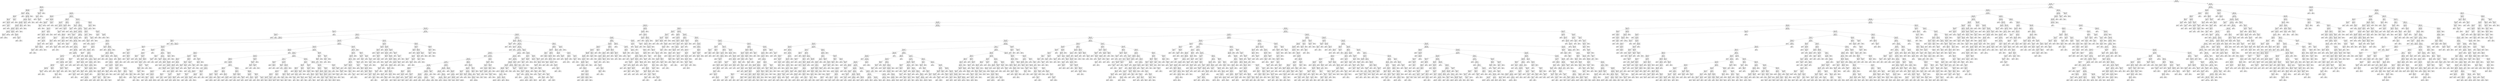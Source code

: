 digraph Tree {
node [shape=box] ;
0 [label="X[6] <= 0.098\ngini = 0.5\nsamples = 67836\nvalue = [33954, 33882]"] ;
1 [label="X[4] <= -0.197\ngini = 0.458\nsamples = 48766\nvalue = [31467, 17299]"] ;
0 -> 1 [labeldistance=2.5, labelangle=45, headlabel="True"] ;
2 [label="X[403] <= 0.001\ngini = 0.017\nsamples = 4013\nvalue = [34, 3979]"] ;
1 -> 2 ;
3 [label="X[348] <= -0.001\ngini = 0.008\nsamples = 3981\nvalue = [16, 3965]"] ;
2 -> 3 ;
4 [label="X[601] <= 0.0\ngini = 0.353\nsamples = 35\nvalue = [8, 27]"] ;
3 -> 4 ;
5 [label="X[743] <= 0.0\ngini = 0.298\nsamples = 33\nvalue = [6, 27]"] ;
4 -> 5 ;
6 [label="X[237] <= -0.0\ngini = 0.185\nsamples = 29\nvalue = [3, 26]"] ;
5 -> 6 ;
7 [label="gini = 0.0\nsamples = 1\nvalue = [1, 0]"] ;
6 -> 7 ;
8 [label="X[443] <= 0.005\ngini = 0.133\nsamples = 28\nvalue = [2, 26]"] ;
6 -> 8 ;
9 [label="gini = 0.0\nsamples = 24\nvalue = [0, 24]"] ;
8 -> 9 ;
10 [label="X[167] <= -0.007\ngini = 0.5\nsamples = 4\nvalue = [2, 2]"] ;
8 -> 10 ;
11 [label="gini = 0.0\nsamples = 2\nvalue = [2, 0]"] ;
10 -> 11 ;
12 [label="gini = 0.0\nsamples = 2\nvalue = [0, 2]"] ;
10 -> 12 ;
13 [label="X[183] <= -0.01\ngini = 0.375\nsamples = 4\nvalue = [3, 1]"] ;
5 -> 13 ;
14 [label="gini = 0.0\nsamples = 1\nvalue = [0, 1]"] ;
13 -> 14 ;
15 [label="gini = 0.0\nsamples = 3\nvalue = [3, 0]"] ;
13 -> 15 ;
16 [label="gini = 0.0\nsamples = 2\nvalue = [2, 0]"] ;
4 -> 16 ;
17 [label="X[525] <= 0.0\ngini = 0.004\nsamples = 3946\nvalue = [8, 3938]"] ;
3 -> 17 ;
18 [label="X[52] <= 0.693\ngini = 0.004\nsamples = 3945\nvalue = [7, 3938]"] ;
17 -> 18 ;
19 [label="X[14] <= 0.14\ngini = 0.003\nsamples = 3942\nvalue = [6, 3936]"] ;
18 -> 19 ;
20 [label="X[73] <= 0.031\ngini = 0.003\nsamples = 3935\nvalue = [5, 3930]"] ;
19 -> 20 ;
21 [label="X[423] <= 0.001\ngini = 0.002\nsamples = 3925\nvalue = [4, 3921]"] ;
20 -> 21 ;
22 [label="X[190] <= 0.0\ngini = 0.002\nsamples = 3913\nvalue = [3, 3910]"] ;
21 -> 22 ;
23 [label="X[15] <= -0.47\ngini = 0.001\nsamples = 3843\nvalue = [1, 3842]"] ;
22 -> 23 ;
24 [label="X[378] <= -0.0\ngini = 0.041\nsamples = 48\nvalue = [1, 47]"] ;
23 -> 24 ;
25 [label="gini = 0.5\nsamples = 2\nvalue = [1, 1]"] ;
24 -> 25 ;
26 [label="gini = 0.0\nsamples = 46\nvalue = [0, 46]"] ;
24 -> 26 ;
27 [label="gini = 0.0\nsamples = 3795\nvalue = [0, 3795]"] ;
23 -> 27 ;
28 [label="X[182] <= -0.001\ngini = 0.056\nsamples = 70\nvalue = [2, 68]"] ;
22 -> 28 ;
29 [label="gini = 0.5\nsamples = 2\nvalue = [1, 1]"] ;
28 -> 29 ;
30 [label="X[341] <= 0.0\ngini = 0.029\nsamples = 68\nvalue = [1, 67]"] ;
28 -> 30 ;
31 [label="gini = 0.0\nsamples = 60\nvalue = [0, 60]"] ;
30 -> 31 ;
32 [label="X[116] <= -0.001\ngini = 0.219\nsamples = 8\nvalue = [1, 7]"] ;
30 -> 32 ;
33 [label="gini = 0.0\nsamples = 6\nvalue = [0, 6]"] ;
32 -> 33 ;
34 [label="gini = 0.5\nsamples = 2\nvalue = [1, 1]"] ;
32 -> 34 ;
35 [label="X[278] <= -0.0\ngini = 0.153\nsamples = 12\nvalue = [1, 11]"] ;
21 -> 35 ;
36 [label="gini = 0.0\nsamples = 11\nvalue = [0, 11]"] ;
35 -> 36 ;
37 [label="gini = 0.0\nsamples = 1\nvalue = [1, 0]"] ;
35 -> 37 ;
38 [label="X[465] <= 0.0\ngini = 0.18\nsamples = 10\nvalue = [1, 9]"] ;
20 -> 38 ;
39 [label="gini = 0.0\nsamples = 1\nvalue = [1, 0]"] ;
38 -> 39 ;
40 [label="gini = 0.0\nsamples = 9\nvalue = [0, 9]"] ;
38 -> 40 ;
41 [label="X[29] <= -0.008\ngini = 0.245\nsamples = 7\nvalue = [1, 6]"] ;
19 -> 41 ;
42 [label="gini = 0.0\nsamples = 1\nvalue = [1, 0]"] ;
41 -> 42 ;
43 [label="gini = 0.0\nsamples = 6\nvalue = [0, 6]"] ;
41 -> 43 ;
44 [label="X[737] <= -0.0\ngini = 0.444\nsamples = 3\nvalue = [1, 2]"] ;
18 -> 44 ;
45 [label="gini = 0.0\nsamples = 2\nvalue = [0, 2]"] ;
44 -> 45 ;
46 [label="gini = 0.0\nsamples = 1\nvalue = [1, 0]"] ;
44 -> 46 ;
47 [label="gini = 0.0\nsamples = 1\nvalue = [1, 0]"] ;
17 -> 47 ;
48 [label="X[199] <= -0.005\ngini = 0.492\nsamples = 32\nvalue = [18, 14]"] ;
2 -> 48 ;
49 [label="X[273] <= -0.005\ngini = 0.34\nsamples = 23\nvalue = [18, 5]"] ;
48 -> 49 ;
50 [label="X[717] <= 0.0\ngini = 0.5\nsamples = 10\nvalue = [5, 5]"] ;
49 -> 50 ;
51 [label="gini = 0.0\nsamples = 4\nvalue = [0, 4]"] ;
50 -> 51 ;
52 [label="X[323] <= -0.007\ngini = 0.278\nsamples = 6\nvalue = [5, 1]"] ;
50 -> 52 ;
53 [label="gini = 0.0\nsamples = 1\nvalue = [0, 1]"] ;
52 -> 53 ;
54 [label="gini = 0.0\nsamples = 5\nvalue = [5, 0]"] ;
52 -> 54 ;
55 [label="gini = 0.0\nsamples = 13\nvalue = [13, 0]"] ;
49 -> 55 ;
56 [label="gini = 0.0\nsamples = 9\nvalue = [0, 9]"] ;
48 -> 56 ;
57 [label="X[1] <= 0.503\ngini = 0.418\nsamples = 44753\nvalue = [31433, 13320]"] ;
1 -> 57 ;
58 [label="X[243] <= -0.007\ngini = 0.364\nsamples = 41124\nvalue = [31287, 9837]"] ;
57 -> 58 ;
59 [label="X[11] <= -0.027\ngini = 0.323\nsamples = 2643\nvalue = [535, 2108]"] ;
58 -> 59 ;
60 [label="X[1081] <= -0.0\ngini = 0.049\nsamples = 238\nvalue = [232, 6]"] ;
59 -> 60 ;
61 [label="gini = 0.0\nsamples = 2\nvalue = [0, 2]"] ;
60 -> 61 ;
62 [label="X[507] <= 0.027\ngini = 0.033\nsamples = 236\nvalue = [232, 4]"] ;
60 -> 62 ;
63 [label="X[751] <= -0.005\ngini = 0.009\nsamples = 231\nvalue = [230, 1]"] ;
62 -> 63 ;
64 [label="X[369] <= -0.0\ngini = 0.5\nsamples = 2\nvalue = [1, 1]"] ;
63 -> 64 ;
65 [label="gini = 0.0\nsamples = 1\nvalue = [1, 0]"] ;
64 -> 65 ;
66 [label="gini = 0.0\nsamples = 1\nvalue = [0, 1]"] ;
64 -> 66 ;
67 [label="gini = 0.0\nsamples = 229\nvalue = [229, 0]"] ;
63 -> 67 ;
68 [label="X[359] <= -0.005\ngini = 0.48\nsamples = 5\nvalue = [2, 3]"] ;
62 -> 68 ;
69 [label="gini = 0.0\nsamples = 2\nvalue = [2, 0]"] ;
68 -> 69 ;
70 [label="gini = 0.0\nsamples = 3\nvalue = [0, 3]"] ;
68 -> 70 ;
71 [label="X[262] <= -0.012\ngini = 0.22\nsamples = 2405\nvalue = [303, 2102]"] ;
59 -> 71 ;
72 [label="X[734] <= 0.0\ngini = 0.401\nsamples = 173\nvalue = [125, 48]"] ;
71 -> 72 ;
73 [label="X[11] <= -0.019\ngini = 0.193\nsamples = 129\nvalue = [115, 14]"] ;
72 -> 73 ;
74 [label="gini = 0.0\nsamples = 3\nvalue = [0, 3]"] ;
73 -> 74 ;
75 [label="X[188] <= 0.043\ngini = 0.159\nsamples = 126\nvalue = [115, 11]"] ;
73 -> 75 ;
76 [label="X[175] <= 0.027\ngini = 0.135\nsamples = 124\nvalue = [115, 9]"] ;
75 -> 76 ;
77 [label="X[5] <= -0.212\ngini = 0.109\nsamples = 121\nvalue = [114, 7]"] ;
76 -> 77 ;
78 [label="gini = 0.0\nsamples = 1\nvalue = [0, 1]"] ;
77 -> 78 ;
79 [label="X[408] <= -0.001\ngini = 0.095\nsamples = 120\nvalue = [114, 6]"] ;
77 -> 79 ;
80 [label="gini = 0.0\nsamples = 1\nvalue = [0, 1]"] ;
79 -> 80 ;
81 [label="X[244] <= -0.058\ngini = 0.081\nsamples = 119\nvalue = [114, 5]"] ;
79 -> 81 ;
82 [label="gini = 0.0\nsamples = 1\nvalue = [0, 1]"] ;
81 -> 82 ;
83 [label="X[167] <= 0.029\ngini = 0.065\nsamples = 118\nvalue = [114, 4]"] ;
81 -> 83 ;
84 [label="X[248] <= -0.009\ngini = 0.05\nsamples = 117\nvalue = [114, 3]"] ;
83 -> 84 ;
85 [label="X[482] <= 0.0\ngini = 0.408\nsamples = 7\nvalue = [5, 2]"] ;
84 -> 85 ;
86 [label="X[1122] <= 0.0\ngini = 0.444\nsamples = 3\nvalue = [1, 2]"] ;
85 -> 86 ;
87 [label="gini = 0.0\nsamples = 1\nvalue = [1, 0]"] ;
86 -> 87 ;
88 [label="gini = 0.0\nsamples = 2\nvalue = [0, 2]"] ;
86 -> 88 ;
89 [label="gini = 0.0\nsamples = 4\nvalue = [4, 0]"] ;
85 -> 89 ;
90 [label="X[334] <= 0.141\ngini = 0.018\nsamples = 110\nvalue = [109, 1]"] ;
84 -> 90 ;
91 [label="gini = 0.0\nsamples = 108\nvalue = [108, 0]"] ;
90 -> 91 ;
92 [label="gini = 0.5\nsamples = 2\nvalue = [1, 1]"] ;
90 -> 92 ;
93 [label="gini = 0.0\nsamples = 1\nvalue = [0, 1]"] ;
83 -> 93 ;
94 [label="X[714] <= 0.0\ngini = 0.444\nsamples = 3\nvalue = [1, 2]"] ;
76 -> 94 ;
95 [label="gini = 0.0\nsamples = 2\nvalue = [0, 2]"] ;
94 -> 95 ;
96 [label="gini = 0.0\nsamples = 1\nvalue = [1, 0]"] ;
94 -> 96 ;
97 [label="gini = 0.0\nsamples = 2\nvalue = [0, 2]"] ;
75 -> 97 ;
98 [label="X[1083] <= 0.0\ngini = 0.351\nsamples = 44\nvalue = [10, 34]"] ;
72 -> 98 ;
99 [label="X[91] <= 0.005\ngini = 0.188\nsamples = 38\nvalue = [4, 34]"] ;
98 -> 99 ;
100 [label="gini = 0.0\nsamples = 27\nvalue = [0, 27]"] ;
99 -> 100 ;
101 [label="X[52] <= 0.003\ngini = 0.463\nsamples = 11\nvalue = [4, 7]"] ;
99 -> 101 ;
102 [label="X[361] <= -0.008\ngini = 0.32\nsamples = 5\nvalue = [4, 1]"] ;
101 -> 102 ;
103 [label="gini = 0.0\nsamples = 4\nvalue = [4, 0]"] ;
102 -> 103 ;
104 [label="gini = 0.0\nsamples = 1\nvalue = [0, 1]"] ;
102 -> 104 ;
105 [label="gini = 0.0\nsamples = 6\nvalue = [0, 6]"] ;
101 -> 105 ;
106 [label="gini = 0.0\nsamples = 6\nvalue = [6, 0]"] ;
98 -> 106 ;
107 [label="X[262] <= 0.123\ngini = 0.147\nsamples = 2232\nvalue = [178, 2054]"] ;
71 -> 107 ;
108 [label="X[147] <= -0.087\ngini = 0.112\nsamples = 2177\nvalue = [130, 2047]"] ;
107 -> 108 ;
109 [label="X[232] <= -0.22\ngini = 0.111\nsamples = 34\nvalue = [32, 2]"] ;
108 -> 109 ;
110 [label="X[181] <= -0.002\ngini = 0.444\nsamples = 3\nvalue = [1, 2]"] ;
109 -> 110 ;
111 [label="gini = 0.0\nsamples = 1\nvalue = [1, 0]"] ;
110 -> 111 ;
112 [label="gini = 0.0\nsamples = 2\nvalue = [0, 2]"] ;
110 -> 112 ;
113 [label="gini = 0.0\nsamples = 31\nvalue = [31, 0]"] ;
109 -> 113 ;
114 [label="X[538] <= 0.0\ngini = 0.087\nsamples = 2143\nvalue = [98, 2045]"] ;
108 -> 114 ;
115 [label="X[221] <= -0.07\ngini = 0.045\nsamples = 2044\nvalue = [47, 1997]"] ;
114 -> 115 ;
116 [label="X[23] <= 0.071\ngini = 0.493\nsamples = 50\nvalue = [22, 28]"] ;
115 -> 116 ;
117 [label="X[536] <= 0.0\ngini = 0.388\nsamples = 38\nvalue = [10, 28]"] ;
116 -> 117 ;
118 [label="X[295] <= -0.017\ngini = 0.153\nsamples = 24\nvalue = [2, 22]"] ;
117 -> 118 ;
119 [label="X[435] <= 0.0\ngini = 0.48\nsamples = 5\nvalue = [2, 3]"] ;
118 -> 119 ;
120 [label="gini = 0.0\nsamples = 2\nvalue = [0, 2]"] ;
119 -> 120 ;
121 [label="X[92] <= 0.01\ngini = 0.444\nsamples = 3\nvalue = [2, 1]"] ;
119 -> 121 ;
122 [label="gini = 0.5\nsamples = 2\nvalue = [1, 1]"] ;
121 -> 122 ;
123 [label="gini = 0.0\nsamples = 1\nvalue = [1, 0]"] ;
121 -> 123 ;
124 [label="gini = 0.0\nsamples = 19\nvalue = [0, 19]"] ;
118 -> 124 ;
125 [label="X[756] <= 0.0\ngini = 0.49\nsamples = 14\nvalue = [8, 6]"] ;
117 -> 125 ;
126 [label="gini = 0.0\nsamples = 4\nvalue = [4, 0]"] ;
125 -> 126 ;
127 [label="X[413] <= 0.0\ngini = 0.48\nsamples = 10\nvalue = [4, 6]"] ;
125 -> 127 ;
128 [label="X[608] <= -0.0\ngini = 0.5\nsamples = 8\nvalue = [4, 4]"] ;
127 -> 128 ;
129 [label="X[129] <= 0.014\ngini = 0.444\nsamples = 6\nvalue = [2, 4]"] ;
128 -> 129 ;
130 [label="gini = 0.0\nsamples = 2\nvalue = [0, 2]"] ;
129 -> 130 ;
131 [label="gini = 0.5\nsamples = 4\nvalue = [2, 2]"] ;
129 -> 131 ;
132 [label="gini = 0.0\nsamples = 2\nvalue = [2, 0]"] ;
128 -> 132 ;
133 [label="gini = 0.0\nsamples = 2\nvalue = [0, 2]"] ;
127 -> 133 ;
134 [label="gini = 0.0\nsamples = 12\nvalue = [12, 0]"] ;
116 -> 134 ;
135 [label="X[179] <= -0.094\ngini = 0.025\nsamples = 1994\nvalue = [25, 1969]"] ;
115 -> 135 ;
136 [label="X[109] <= -0.013\ngini = 0.444\nsamples = 9\nvalue = [6, 3]"] ;
135 -> 136 ;
137 [label="gini = 0.0\nsamples = 5\nvalue = [5, 0]"] ;
136 -> 137 ;
138 [label="X[637] <= -0.0\ngini = 0.375\nsamples = 4\nvalue = [1, 3]"] ;
136 -> 138 ;
139 [label="gini = 0.0\nsamples = 1\nvalue = [1, 0]"] ;
138 -> 139 ;
140 [label="gini = 0.0\nsamples = 3\nvalue = [0, 3]"] ;
138 -> 140 ;
141 [label="X[206] <= 0.111\ngini = 0.019\nsamples = 1985\nvalue = [19, 1966]"] ;
135 -> 141 ;
142 [label="X[246] <= 0.13\ngini = 0.016\nsamples = 1982\nvalue = [16, 1966]"] ;
141 -> 142 ;
143 [label="X[534] <= -0.007\ngini = 0.014\nsamples = 1980\nvalue = [14, 1966]"] ;
142 -> 143 ;
144 [label="X[405] <= -0.003\ngini = 0.5\nsamples = 6\nvalue = [3, 3]"] ;
143 -> 144 ;
145 [label="gini = 0.0\nsamples = 3\nvalue = [0, 3]"] ;
144 -> 145 ;
146 [label="gini = 0.0\nsamples = 3\nvalue = [3, 0]"] ;
144 -> 146 ;
147 [label="X[503] <= -0.215\ngini = 0.011\nsamples = 1974\nvalue = [11, 1963]"] ;
143 -> 147 ;
148 [label="gini = 0.0\nsamples = 1\nvalue = [1, 0]"] ;
147 -> 148 ;
149 [label="X[641] <= -0.094\ngini = 0.01\nsamples = 1973\nvalue = [10, 1963]"] ;
147 -> 149 ;
150 [label="gini = 0.0\nsamples = 1\nvalue = [1, 0]"] ;
149 -> 150 ;
151 [label="X[54] <= -0.232\ngini = 0.009\nsamples = 1972\nvalue = [9, 1963]"] ;
149 -> 151 ;
152 [label="gini = 0.0\nsamples = 1\nvalue = [1, 0]"] ;
151 -> 152 ;
153 [label="X[3] <= 0.356\ngini = 0.008\nsamples = 1971\nvalue = [8, 1963]"] ;
151 -> 153 ;
154 [label="X[121] <= -0.082\ngini = 0.007\nsamples = 1970\nvalue = [7, 1963]"] ;
153 -> 154 ;
155 [label="gini = 0.0\nsamples = 1\nvalue = [1, 0]"] ;
154 -> 155 ;
156 [label="X[101] <= -0.154\ngini = 0.006\nsamples = 1969\nvalue = [6, 1963]"] ;
154 -> 156 ;
157 [label="gini = 0.0\nsamples = 1\nvalue = [1, 0]"] ;
156 -> 157 ;
158 [label="X[153] <= 0.061\ngini = 0.005\nsamples = 1968\nvalue = [5, 1963]"] ;
156 -> 158 ;
159 [label="X[96] <= 0.848\ngini = 0.002\nsamples = 1954\nvalue = [2, 1952]"] ;
158 -> 159 ;
160 [label="X[122] <= -0.521\ngini = 0.001\nsamples = 1950\nvalue = [1, 1949]"] ;
159 -> 160 ;
161 [label="X[556] <= -0.001\ngini = 0.278\nsamples = 6\nvalue = [1, 5]"] ;
160 -> 161 ;
162 [label="gini = 0.0\nsamples = 4\nvalue = [0, 4]"] ;
161 -> 162 ;
163 [label="gini = 0.5\nsamples = 2\nvalue = [1, 1]"] ;
161 -> 163 ;
164 [label="gini = 0.0\nsamples = 1944\nvalue = [0, 1944]"] ;
160 -> 164 ;
165 [label="X[285] <= 0.0\ngini = 0.375\nsamples = 4\nvalue = [1, 3]"] ;
159 -> 165 ;
166 [label="gini = 0.5\nsamples = 2\nvalue = [1, 1]"] ;
165 -> 166 ;
167 [label="gini = 0.0\nsamples = 2\nvalue = [0, 2]"] ;
165 -> 167 ;
168 [label="X[191] <= 0.001\ngini = 0.337\nsamples = 14\nvalue = [3, 11]"] ;
158 -> 168 ;
169 [label="X[228] <= -0.004\ngini = 0.278\nsamples = 12\nvalue = [2, 10]"] ;
168 -> 169 ;
170 [label="X[1126] <= 0.0\ngini = 0.408\nsamples = 7\nvalue = [2, 5]"] ;
169 -> 170 ;
171 [label="X[613] <= 0.0\ngini = 0.278\nsamples = 6\nvalue = [1, 5]"] ;
170 -> 171 ;
172 [label="gini = 0.444\nsamples = 3\nvalue = [1, 2]"] ;
171 -> 172 ;
173 [label="gini = 0.0\nsamples = 3\nvalue = [0, 3]"] ;
171 -> 173 ;
174 [label="gini = 0.0\nsamples = 1\nvalue = [1, 0]"] ;
170 -> 174 ;
175 [label="gini = 0.0\nsamples = 5\nvalue = [0, 5]"] ;
169 -> 175 ;
176 [label="X[196] <= 0.004\ngini = 0.5\nsamples = 2\nvalue = [1, 1]"] ;
168 -> 176 ;
177 [label="gini = 0.0\nsamples = 1\nvalue = [0, 1]"] ;
176 -> 177 ;
178 [label="gini = 0.0\nsamples = 1\nvalue = [1, 0]"] ;
176 -> 178 ;
179 [label="gini = 0.0\nsamples = 1\nvalue = [1, 0]"] ;
153 -> 179 ;
180 [label="gini = 0.0\nsamples = 2\nvalue = [2, 0]"] ;
142 -> 180 ;
181 [label="gini = 0.0\nsamples = 3\nvalue = [3, 0]"] ;
141 -> 181 ;
182 [label="X[370] <= -0.001\ngini = 0.5\nsamples = 99\nvalue = [51, 48]"] ;
114 -> 182 ;
183 [label="X[208] <= 0.014\ngini = 0.332\nsamples = 57\nvalue = [45, 12]"] ;
182 -> 183 ;
184 [label="X[147] <= -0.007\ngini = 0.5\nsamples = 24\nvalue = [12, 12]"] ;
183 -> 184 ;
185 [label="X[530] <= 0.0\ngini = 0.337\nsamples = 14\nvalue = [11, 3]"] ;
184 -> 185 ;
186 [label="gini = 0.0\nsamples = 10\nvalue = [10, 0]"] ;
185 -> 186 ;
187 [label="X[257] <= 0.001\ngini = 0.375\nsamples = 4\nvalue = [1, 3]"] ;
185 -> 187 ;
188 [label="gini = 0.0\nsamples = 3\nvalue = [0, 3]"] ;
187 -> 188 ;
189 [label="gini = 0.0\nsamples = 1\nvalue = [1, 0]"] ;
187 -> 189 ;
190 [label="X[32] <= 0.018\ngini = 0.18\nsamples = 10\nvalue = [1, 9]"] ;
184 -> 190 ;
191 [label="gini = 0.0\nsamples = 1\nvalue = [1, 0]"] ;
190 -> 191 ;
192 [label="gini = 0.0\nsamples = 9\nvalue = [0, 9]"] ;
190 -> 192 ;
193 [label="gini = 0.0\nsamples = 33\nvalue = [33, 0]"] ;
183 -> 193 ;
194 [label="X[308] <= -0.001\ngini = 0.245\nsamples = 42\nvalue = [6, 36]"] ;
182 -> 194 ;
195 [label="X[74] <= -0.016\ngini = 0.408\nsamples = 7\nvalue = [5, 2]"] ;
194 -> 195 ;
196 [label="gini = 0.0\nsamples = 2\nvalue = [0, 2]"] ;
195 -> 196 ;
197 [label="gini = 0.0\nsamples = 5\nvalue = [5, 0]"] ;
195 -> 197 ;
198 [label="X[12] <= 0.909\ngini = 0.056\nsamples = 35\nvalue = [1, 34]"] ;
194 -> 198 ;
199 [label="gini = 0.0\nsamples = 34\nvalue = [0, 34]"] ;
198 -> 199 ;
200 [label="gini = 0.0\nsamples = 1\nvalue = [1, 0]"] ;
198 -> 200 ;
201 [label="X[435] <= 0.0\ngini = 0.222\nsamples = 55\nvalue = [48, 7]"] ;
107 -> 201 ;
202 [label="X[36] <= 0.429\ngini = 0.04\nsamples = 49\nvalue = [48, 1]"] ;
201 -> 202 ;
203 [label="gini = 0.0\nsamples = 48\nvalue = [48, 0]"] ;
202 -> 203 ;
204 [label="gini = 0.0\nsamples = 1\nvalue = [0, 1]"] ;
202 -> 204 ;
205 [label="gini = 0.0\nsamples = 6\nvalue = [0, 6]"] ;
201 -> 205 ;
206 [label="X[12] <= 0.313\ngini = 0.321\nsamples = 38481\nvalue = [30752, 7729]"] ;
58 -> 206 ;
207 [label="X[274] <= 0.001\ngini = 0.287\nsamples = 36771\nvalue = [30384, 6387]"] ;
206 -> 207 ;
208 [label="X[2] <= 0.719\ngini = 0.265\nsamples = 35906\nvalue = [30253, 5653]"] ;
207 -> 208 ;
209 [label="X[21] <= 0.008\ngini = 0.244\nsamples = 34114\nvalue = [29269, 4845]"] ;
208 -> 209 ;
210 [label="X[118] <= 0.178\ngini = 0.168\nsamples = 19158\nvalue = [17389, 1769]"] ;
209 -> 210 ;
211 [label="X[197] <= -0.033\ngini = 0.16\nsamples = 19003\nvalue = [17334, 1669]"] ;
210 -> 211 ;
212 [label="X[638] <= 0.001\ngini = 0.222\nsamples = 55\nvalue = [7, 48]"] ;
211 -> 212 ;
213 [label="X[1086] <= 0.001\ngini = 0.04\nsamples = 49\nvalue = [1, 48]"] ;
212 -> 213 ;
214 [label="gini = 0.0\nsamples = 48\nvalue = [0, 48]"] ;
213 -> 214 ;
215 [label="gini = 0.0\nsamples = 1\nvalue = [1, 0]"] ;
213 -> 215 ;
216 [label="gini = 0.0\nsamples = 6\nvalue = [6, 0]"] ;
212 -> 216 ;
217 [label="X[9] <= -0.29\ngini = 0.156\nsamples = 18948\nvalue = [17327, 1621]"] ;
211 -> 217 ;
218 [label="X[773] <= -0.0\ngini = 0.291\nsamples = 2557\nvalue = [2106, 451]"] ;
217 -> 218 ;
219 [label="X[398] <= 0.0\ngini = 0.168\nsamples = 963\nvalue = [874, 89]"] ;
218 -> 219 ;
220 [label="X[370] <= 0.0\ngini = 0.162\nsamples = 958\nvalue = [873, 85]"] ;
219 -> 220 ;
221 [label="X[24] <= -0.093\ngini = 0.117\nsamples = 721\nvalue = [676, 45]"] ;
220 -> 221 ;
222 [label="X[459] <= 0.0\ngini = 0.444\nsamples = 6\nvalue = [2, 4]"] ;
221 -> 222 ;
223 [label="gini = 0.0\nsamples = 2\nvalue = [2, 0]"] ;
222 -> 223 ;
224 [label="gini = 0.0\nsamples = 4\nvalue = [0, 4]"] ;
222 -> 224 ;
225 [label="X[532] <= 0.001\ngini = 0.108\nsamples = 715\nvalue = [674, 41]"] ;
221 -> 225 ;
226 [label="X[66] <= -0.162\ngini = 0.103\nsamples = 713\nvalue = [674, 39]"] ;
225 -> 226 ;
227 [label="X[95] <= 0.028\ngini = 0.486\nsamples = 12\nvalue = [7, 5]"] ;
226 -> 227 ;
228 [label="X[226] <= -0.0\ngini = 0.408\nsamples = 7\nvalue = [2, 5]"] ;
227 -> 228 ;
229 [label="X[608] <= -0.0\ngini = 0.444\nsamples = 3\nvalue = [2, 1]"] ;
228 -> 229 ;
230 [label="gini = 0.0\nsamples = 1\nvalue = [1, 0]"] ;
229 -> 230 ;
231 [label="X[758] <= 0.0\ngini = 0.5\nsamples = 2\nvalue = [1, 1]"] ;
229 -> 231 ;
232 [label="gini = 0.0\nsamples = 1\nvalue = [0, 1]"] ;
231 -> 232 ;
233 [label="gini = 0.0\nsamples = 1\nvalue = [1, 0]"] ;
231 -> 233 ;
234 [label="gini = 0.0\nsamples = 4\nvalue = [0, 4]"] ;
228 -> 234 ;
235 [label="gini = 0.0\nsamples = 5\nvalue = [5, 0]"] ;
227 -> 235 ;
236 [label="X[769] <= -0.0\ngini = 0.092\nsamples = 701\nvalue = [667, 34]"] ;
226 -> 236 ;
237 [label="X[315] <= 0.0\ngini = 0.367\nsamples = 33\nvalue = [25, 8]"] ;
236 -> 237 ;
238 [label="X[316] <= -0.0\ngini = 0.444\nsamples = 24\nvalue = [16, 8]"] ;
237 -> 238 ;
239 [label="X[423] <= 0.0\ngini = 0.375\nsamples = 4\nvalue = [1, 3]"] ;
238 -> 239 ;
240 [label="gini = 0.0\nsamples = 1\nvalue = [0, 1]"] ;
239 -> 240 ;
241 [label="gini = 0.444\nsamples = 3\nvalue = [1, 2]"] ;
239 -> 241 ;
242 [label="X[719] <= -0.0\ngini = 0.375\nsamples = 20\nvalue = [15, 5]"] ;
238 -> 242 ;
243 [label="gini = 0.0\nsamples = 1\nvalue = [0, 1]"] ;
242 -> 243 ;
244 [label="X[1121] <= -0.0\ngini = 0.332\nsamples = 19\nvalue = [15, 4]"] ;
242 -> 244 ;
245 [label="X[494] <= -0.0\ngini = 0.444\nsamples = 9\nvalue = [6, 3]"] ;
244 -> 245 ;
246 [label="X[1071] <= 0.0\ngini = 0.245\nsamples = 7\nvalue = [6, 1]"] ;
245 -> 246 ;
247 [label="gini = 0.0\nsamples = 4\nvalue = [4, 0]"] ;
246 -> 247 ;
248 [label="X[275] <= 0.001\ngini = 0.444\nsamples = 3\nvalue = [2, 1]"] ;
246 -> 248 ;
249 [label="gini = 0.5\nsamples = 2\nvalue = [1, 1]"] ;
248 -> 249 ;
250 [label="gini = 0.0\nsamples = 1\nvalue = [1, 0]"] ;
248 -> 250 ;
251 [label="gini = 0.0\nsamples = 2\nvalue = [0, 2]"] ;
245 -> 251 ;
252 [label="X[443] <= -0.001\ngini = 0.18\nsamples = 10\nvalue = [9, 1]"] ;
244 -> 252 ;
253 [label="X[555] <= -0.0\ngini = 0.375\nsamples = 4\nvalue = [3, 1]"] ;
252 -> 253 ;
254 [label="gini = 0.0\nsamples = 2\nvalue = [2, 0]"] ;
253 -> 254 ;
255 [label="gini = 0.5\nsamples = 2\nvalue = [1, 1]"] ;
253 -> 255 ;
256 [label="gini = 0.0\nsamples = 6\nvalue = [6, 0]"] ;
252 -> 256 ;
257 [label="gini = 0.0\nsamples = 9\nvalue = [9, 0]"] ;
237 -> 257 ;
258 [label="X[58] <= 0.157\ngini = 0.075\nsamples = 668\nvalue = [642, 26]"] ;
236 -> 258 ;
259 [label="X[715] <= -0.0\ngini = 0.07\nsamples = 665\nvalue = [641, 24]"] ;
258 -> 259 ;
260 [label="gini = 0.0\nsamples = 1\nvalue = [0, 1]"] ;
259 -> 260 ;
261 [label="X[55] <= 0.772\ngini = 0.067\nsamples = 664\nvalue = [641, 23]"] ;
259 -> 261 ;
262 [label="X[718] <= 0.0\ngini = 0.064\nsamples = 663\nvalue = [641, 22]"] ;
261 -> 262 ;
263 [label="X[27] <= 0.161\ngini = 0.061\nsamples = 662\nvalue = [641, 21]"] ;
262 -> 263 ;
264 [label="X[15] <= 0.52\ngini = 0.059\nsamples = 661\nvalue = [641, 20]"] ;
263 -> 264 ;
265 [label="X[130] <= -0.135\ngini = 0.056\nsamples = 660\nvalue = [641, 19]"] ;
264 -> 265 ;
266 [label="gini = 0.0\nsamples = 1\nvalue = [0, 1]"] ;
265 -> 266 ;
267 [label="X[33] <= -0.523\ngini = 0.053\nsamples = 659\nvalue = [641, 18]"] ;
265 -> 267 ;
268 [label="gini = 0.42\nsamples = 10\nvalue = [7, 3]"] ;
267 -> 268 ;
269 [label="gini = 0.045\nsamples = 649\nvalue = [634, 15]"] ;
267 -> 269 ;
270 [label="gini = 0.0\nsamples = 1\nvalue = [0, 1]"] ;
264 -> 270 ;
271 [label="gini = 0.0\nsamples = 1\nvalue = [0, 1]"] ;
263 -> 271 ;
272 [label="gini = 0.0\nsamples = 1\nvalue = [0, 1]"] ;
262 -> 272 ;
273 [label="gini = 0.0\nsamples = 1\nvalue = [0, 1]"] ;
261 -> 273 ;
274 [label="X[181] <= 0.0\ngini = 0.444\nsamples = 3\nvalue = [1, 2]"] ;
258 -> 274 ;
275 [label="gini = 0.0\nsamples = 2\nvalue = [0, 2]"] ;
274 -> 275 ;
276 [label="gini = 0.0\nsamples = 1\nvalue = [1, 0]"] ;
274 -> 276 ;
277 [label="gini = 0.0\nsamples = 2\nvalue = [0, 2]"] ;
225 -> 277 ;
278 [label="X[82] <= -0.042\ngini = 0.281\nsamples = 237\nvalue = [197, 40]"] ;
220 -> 278 ;
279 [label="X[4] <= -0.125\ngini = 0.444\nsamples = 6\nvalue = [2, 4]"] ;
278 -> 279 ;
280 [label="gini = 0.0\nsamples = 4\nvalue = [0, 4]"] ;
279 -> 280 ;
281 [label="gini = 0.0\nsamples = 2\nvalue = [2, 0]"] ;
279 -> 281 ;
282 [label="X[356] <= 0.0\ngini = 0.263\nsamples = 231\nvalue = [195, 36]"] ;
278 -> 282 ;
283 [label="X[238] <= 0.0\ngini = 0.248\nsamples = 228\nvalue = [195, 33]"] ;
282 -> 283 ;
284 [label="X[481] <= -0.0\ngini = 0.157\nsamples = 151\nvalue = [138, 13]"] ;
283 -> 284 ;
285 [label="X[1120] <= 0.0\ngini = 0.48\nsamples = 5\nvalue = [2, 3]"] ;
284 -> 285 ;
286 [label="gini = 0.0\nsamples = 2\nvalue = [2, 0]"] ;
285 -> 286 ;
287 [label="gini = 0.0\nsamples = 3\nvalue = [0, 3]"] ;
285 -> 287 ;
288 [label="X[59] <= -0.051\ngini = 0.128\nsamples = 146\nvalue = [136, 10]"] ;
284 -> 288 ;
289 [label="gini = 0.0\nsamples = 1\nvalue = [0, 1]"] ;
288 -> 289 ;
290 [label="X[10] <= -0.75\ngini = 0.116\nsamples = 145\nvalue = [136, 9]"] ;
288 -> 290 ;
291 [label="gini = 0.0\nsamples = 1\nvalue = [0, 1]"] ;
290 -> 291 ;
292 [label="X[261] <= -0.0\ngini = 0.105\nsamples = 144\nvalue = [136, 8]"] ;
290 -> 292 ;
293 [label="gini = 0.0\nsamples = 1\nvalue = [0, 1]"] ;
292 -> 293 ;
294 [label="X[11] <= -0.255\ngini = 0.093\nsamples = 143\nvalue = [136, 7]"] ;
292 -> 294 ;
295 [label="X[80] <= -0.008\ngini = 0.266\nsamples = 38\nvalue = [32, 6]"] ;
294 -> 295 ;
296 [label="X[25] <= 0.08\ngini = 0.198\nsamples = 36\nvalue = [32, 4]"] ;
295 -> 296 ;
297 [label="X[302] <= -0.0\ngini = 0.128\nsamples = 29\nvalue = [27, 2]"] ;
296 -> 297 ;
298 [label="X[180] <= 0.001\ngini = 0.08\nsamples = 24\nvalue = [23, 1]"] ;
297 -> 298 ;
299 [label="gini = 0.0\nsamples = 19\nvalue = [19, 0]"] ;
298 -> 299 ;
300 [label="gini = 0.32\nsamples = 5\nvalue = [4, 1]"] ;
298 -> 300 ;
301 [label="X[183] <= -0.004\ngini = 0.32\nsamples = 5\nvalue = [4, 1]"] ;
297 -> 301 ;
302 [label="gini = 0.375\nsamples = 4\nvalue = [3, 1]"] ;
301 -> 302 ;
303 [label="gini = 0.0\nsamples = 1\nvalue = [1, 0]"] ;
301 -> 303 ;
304 [label="X[634] <= 0.0\ngini = 0.408\nsamples = 7\nvalue = [5, 2]"] ;
296 -> 304 ;
305 [label="X[730] <= 0.0\ngini = 0.5\nsamples = 4\nvalue = [2, 2]"] ;
304 -> 305 ;
306 [label="gini = 0.0\nsamples = 1\nvalue = [0, 1]"] ;
305 -> 306 ;
307 [label="gini = 0.444\nsamples = 3\nvalue = [2, 1]"] ;
305 -> 307 ;
308 [label="gini = 0.0\nsamples = 3\nvalue = [3, 0]"] ;
304 -> 308 ;
309 [label="gini = 0.0\nsamples = 2\nvalue = [0, 2]"] ;
295 -> 309 ;
310 [label="X[762] <= -0.001\ngini = 0.019\nsamples = 105\nvalue = [104, 1]"] ;
294 -> 310 ;
311 [label="X[334] <= -0.0\ngini = 0.278\nsamples = 6\nvalue = [5, 1]"] ;
310 -> 311 ;
312 [label="gini = 0.0\nsamples = 5\nvalue = [5, 0]"] ;
311 -> 312 ;
313 [label="gini = 0.0\nsamples = 1\nvalue = [0, 1]"] ;
311 -> 313 ;
314 [label="gini = 0.0\nsamples = 99\nvalue = [99, 0]"] ;
310 -> 314 ;
315 [label="X[238] <= 0.0\ngini = 0.385\nsamples = 77\nvalue = [57, 20]"] ;
283 -> 315 ;
316 [label="gini = 0.0\nsamples = 4\nvalue = [0, 4]"] ;
315 -> 316 ;
317 [label="X[619] <= -0.0\ngini = 0.342\nsamples = 73\nvalue = [57, 16]"] ;
315 -> 317 ;
318 [label="gini = 0.0\nsamples = 2\nvalue = [0, 2]"] ;
317 -> 318 ;
319 [label="X[604] <= 0.0\ngini = 0.317\nsamples = 71\nvalue = [57, 14]"] ;
317 -> 319 ;
320 [label="X[380] <= 0.0\ngini = 0.287\nsamples = 69\nvalue = [57, 12]"] ;
319 -> 320 ;
321 [label="X[212] <= -0.001\ngini = 0.365\nsamples = 50\nvalue = [38, 12]"] ;
320 -> 321 ;
322 [label="X[774] <= 0.001\ngini = 0.091\nsamples = 21\nvalue = [20, 1]"] ;
321 -> 322 ;
323 [label="gini = 0.0\nsamples = 18\nvalue = [18, 0]"] ;
322 -> 323 ;
324 [label="X[356] <= -0.0\ngini = 0.444\nsamples = 3\nvalue = [2, 1]"] ;
322 -> 324 ;
325 [label="gini = 0.0\nsamples = 2\nvalue = [2, 0]"] ;
324 -> 325 ;
326 [label="gini = 0.0\nsamples = 1\nvalue = [0, 1]"] ;
324 -> 326 ;
327 [label="X[451] <= -0.0\ngini = 0.471\nsamples = 29\nvalue = [18, 11]"] ;
321 -> 327 ;
328 [label="X[636] <= -0.0\ngini = 0.375\nsamples = 20\nvalue = [15, 5]"] ;
327 -> 328 ;
329 [label="X[71] <= 0.004\ngini = 0.415\nsamples = 17\nvalue = [12, 5]"] ;
328 -> 329 ;
330 [label="X[379] <= -0.0\ngini = 0.375\nsamples = 16\nvalue = [12, 4]"] ;
329 -> 330 ;
331 [label="gini = 0.219\nsamples = 8\nvalue = [7, 1]"] ;
330 -> 331 ;
332 [label="gini = 0.469\nsamples = 8\nvalue = [5, 3]"] ;
330 -> 332 ;
333 [label="gini = 0.0\nsamples = 1\nvalue = [0, 1]"] ;
329 -> 333 ;
334 [label="gini = 0.0\nsamples = 3\nvalue = [3, 0]"] ;
328 -> 334 ;
335 [label="X[1115] <= -0.0\ngini = 0.444\nsamples = 9\nvalue = [3, 6]"] ;
327 -> 335 ;
336 [label="X[288] <= -0.0\ngini = 0.48\nsamples = 5\nvalue = [3, 2]"] ;
335 -> 336 ;
337 [label="gini = 0.0\nsamples = 1\nvalue = [0, 1]"] ;
336 -> 337 ;
338 [label="X[92] <= -0.014\ngini = 0.375\nsamples = 4\nvalue = [3, 1]"] ;
336 -> 338 ;
339 [label="gini = 0.0\nsamples = 1\nvalue = [0, 1]"] ;
338 -> 339 ;
340 [label="gini = 0.0\nsamples = 3\nvalue = [3, 0]"] ;
338 -> 340 ;
341 [label="gini = 0.0\nsamples = 4\nvalue = [0, 4]"] ;
335 -> 341 ;
342 [label="gini = 0.0\nsamples = 19\nvalue = [19, 0]"] ;
320 -> 342 ;
343 [label="gini = 0.0\nsamples = 2\nvalue = [0, 2]"] ;
319 -> 343 ;
344 [label="gini = 0.0\nsamples = 3\nvalue = [0, 3]"] ;
282 -> 344 ;
345 [label="X[633] <= 0.0\ngini = 0.32\nsamples = 5\nvalue = [1, 4]"] ;
219 -> 345 ;
346 [label="gini = 0.0\nsamples = 1\nvalue = [1, 0]"] ;
345 -> 346 ;
347 [label="gini = 0.0\nsamples = 4\nvalue = [0, 4]"] ;
345 -> 347 ;
348 [label="X[53] <= 0.011\ngini = 0.351\nsamples = 1594\nvalue = [1232, 362]"] ;
218 -> 348 ;
349 [label="X[162] <= -0.004\ngini = 0.318\nsamples = 1390\nvalue = [1114, 276]"] ;
348 -> 349 ;
350 [label="X[349] <= -0.001\ngini = 0.21\nsamples = 419\nvalue = [369, 50]"] ;
349 -> 350 ;
351 [label="X[1062] <= 0.0\ngini = 0.486\nsamples = 12\nvalue = [5, 7]"] ;
350 -> 351 ;
352 [label="X[449] <= -0.001\ngini = 0.346\nsamples = 9\nvalue = [2, 7]"] ;
351 -> 352 ;
353 [label="gini = 0.0\nsamples = 5\nvalue = [0, 5]"] ;
352 -> 353 ;
354 [label="X[69] <= -0.012\ngini = 0.5\nsamples = 4\nvalue = [2, 2]"] ;
352 -> 354 ;
355 [label="gini = 0.0\nsamples = 1\nvalue = [1, 0]"] ;
354 -> 355 ;
356 [label="X[1093] <= -0.0\ngini = 0.444\nsamples = 3\nvalue = [1, 2]"] ;
354 -> 356 ;
357 [label="gini = 0.0\nsamples = 1\nvalue = [0, 1]"] ;
356 -> 357 ;
358 [label="X[229] <= -0.001\ngini = 0.5\nsamples = 2\nvalue = [1, 1]"] ;
356 -> 358 ;
359 [label="gini = 0.0\nsamples = 1\nvalue = [1, 0]"] ;
358 -> 359 ;
360 [label="gini = 0.0\nsamples = 1\nvalue = [0, 1]"] ;
358 -> 360 ;
361 [label="gini = 0.0\nsamples = 3\nvalue = [3, 0]"] ;
351 -> 361 ;
362 [label="X[309] <= -0.002\ngini = 0.189\nsamples = 407\nvalue = [364, 43]"] ;
350 -> 362 ;
363 [label="X[309] <= -0.002\ngini = 0.362\nsamples = 59\nvalue = [45, 14]"] ;
362 -> 363 ;
364 [label="X[775] <= -0.0\ngini = 0.298\nsamples = 55\nvalue = [45, 10]"] ;
363 -> 364 ;
365 [label="X[1090] <= 0.0\ngini = 0.375\nsamples = 4\nvalue = [1, 3]"] ;
364 -> 365 ;
366 [label="gini = 0.0\nsamples = 3\nvalue = [0, 3]"] ;
365 -> 366 ;
367 [label="gini = 0.0\nsamples = 1\nvalue = [1, 0]"] ;
365 -> 367 ;
368 [label="X[222] <= -0.003\ngini = 0.237\nsamples = 51\nvalue = [44, 7]"] ;
364 -> 368 ;
369 [label="X[544] <= -0.0\ngini = 0.5\nsamples = 6\nvalue = [3, 3]"] ;
368 -> 369 ;
370 [label="gini = 0.0\nsamples = 3\nvalue = [0, 3]"] ;
369 -> 370 ;
371 [label="gini = 0.0\nsamples = 3\nvalue = [3, 0]"] ;
369 -> 371 ;
372 [label="X[465] <= -0.0\ngini = 0.162\nsamples = 45\nvalue = [41, 4]"] ;
368 -> 372 ;
373 [label="X[1108] <= -0.0\ngini = 0.32\nsamples = 20\nvalue = [16, 4]"] ;
372 -> 373 ;
374 [label="X[387] <= -0.001\ngini = 0.208\nsamples = 17\nvalue = [15, 2]"] ;
373 -> 374 ;
375 [label="X[496] <= 0.0\ngini = 0.375\nsamples = 8\nvalue = [6, 2]"] ;
374 -> 375 ;
376 [label="X[307] <= 0.002\ngini = 0.245\nsamples = 7\nvalue = [6, 1]"] ;
375 -> 376 ;
377 [label="gini = 0.0\nsamples = 2\nvalue = [2, 0]"] ;
376 -> 377 ;
378 [label="X[1115] <= 0.0\ngini = 0.32\nsamples = 5\nvalue = [4, 1]"] ;
376 -> 378 ;
379 [label="gini = 0.0\nsamples = 2\nvalue = [2, 0]"] ;
378 -> 379 ;
380 [label="gini = 0.444\nsamples = 3\nvalue = [2, 1]"] ;
378 -> 380 ;
381 [label="gini = 0.0\nsamples = 1\nvalue = [0, 1]"] ;
375 -> 381 ;
382 [label="gini = 0.0\nsamples = 9\nvalue = [9, 0]"] ;
374 -> 382 ;
383 [label="X[139] <= 0.031\ngini = 0.444\nsamples = 3\nvalue = [1, 2]"] ;
373 -> 383 ;
384 [label="gini = 0.0\nsamples = 2\nvalue = [0, 2]"] ;
383 -> 384 ;
385 [label="gini = 0.0\nsamples = 1\nvalue = [1, 0]"] ;
383 -> 385 ;
386 [label="gini = 0.0\nsamples = 25\nvalue = [25, 0]"] ;
372 -> 386 ;
387 [label="gini = 0.0\nsamples = 4\nvalue = [0, 4]"] ;
363 -> 387 ;
388 [label="X[374] <= 0.0\ngini = 0.153\nsamples = 348\nvalue = [319, 29]"] ;
362 -> 388 ;
389 [label="X[729] <= -0.0\ngini = 0.13\nsamples = 330\nvalue = [307, 23]"] ;
388 -> 389 ;
390 [label="X[1080] <= -0.0\ngini = 0.48\nsamples = 5\nvalue = [2, 3]"] ;
389 -> 390 ;
391 [label="X[172] <= 0.009\ngini = 0.444\nsamples = 3\nvalue = [2, 1]"] ;
390 -> 391 ;
392 [label="gini = 0.0\nsamples = 2\nvalue = [2, 0]"] ;
391 -> 392 ;
393 [label="gini = 0.0\nsamples = 1\nvalue = [0, 1]"] ;
391 -> 393 ;
394 [label="gini = 0.0\nsamples = 2\nvalue = [0, 2]"] ;
390 -> 394 ;
395 [label="X[740] <= -0.0\ngini = 0.116\nsamples = 325\nvalue = [305, 20]"] ;
389 -> 395 ;
396 [label="X[407] <= 0.004\ngini = 0.444\nsamples = 3\nvalue = [1, 2]"] ;
395 -> 396 ;
397 [label="gini = 0.0\nsamples = 2\nvalue = [0, 2]"] ;
396 -> 397 ;
398 [label="gini = 0.0\nsamples = 1\nvalue = [1, 0]"] ;
396 -> 398 ;
399 [label="X[419] <= -0.0\ngini = 0.106\nsamples = 322\nvalue = [304, 18]"] ;
395 -> 399 ;
400 [label="X[350] <= 0.0\ngini = 0.444\nsamples = 3\nvalue = [1, 2]"] ;
399 -> 400 ;
401 [label="gini = 0.0\nsamples = 1\nvalue = [1, 0]"] ;
400 -> 401 ;
402 [label="gini = 0.0\nsamples = 2\nvalue = [0, 2]"] ;
400 -> 402 ;
403 [label="X[340] <= -0.001\ngini = 0.095\nsamples = 319\nvalue = [303, 16]"] ;
399 -> 403 ;
404 [label="gini = 0.0\nsamples = 1\nvalue = [0, 1]"] ;
403 -> 404 ;
405 [label="X[231] <= -0.003\ngini = 0.09\nsamples = 318\nvalue = [303, 15]"] ;
403 -> 405 ;
406 [label="gini = 0.0\nsamples = 1\nvalue = [0, 1]"] ;
405 -> 406 ;
407 [label="X[394] <= 0.001\ngini = 0.084\nsamples = 317\nvalue = [303, 14]"] ;
405 -> 407 ;
408 [label="X[107] <= -0.144\ngini = 0.079\nsamples = 316\nvalue = [303, 13]"] ;
407 -> 408 ;
409 [label="gini = 0.0\nsamples = 1\nvalue = [0, 1]"] ;
408 -> 409 ;
410 [label="X[336] <= -0.001\ngini = 0.073\nsamples = 315\nvalue = [303, 12]"] ;
408 -> 410 ;
411 [label="X[492] <= 0.0\ngini = 0.5\nsamples = 2\nvalue = [1, 1]"] ;
410 -> 411 ;
412 [label="gini = 0.0\nsamples = 1\nvalue = [0, 1]"] ;
411 -> 412 ;
413 [label="gini = 0.0\nsamples = 1\nvalue = [1, 0]"] ;
411 -> 413 ;
414 [label="X[23] <= -0.283\ngini = 0.068\nsamples = 313\nvalue = [302, 11]"] ;
410 -> 414 ;
415 [label="gini = 0.206\nsamples = 43\nvalue = [38, 5]"] ;
414 -> 415 ;
416 [label="gini = 0.043\nsamples = 270\nvalue = [264, 6]"] ;
414 -> 416 ;
417 [label="gini = 0.0\nsamples = 1\nvalue = [0, 1]"] ;
407 -> 417 ;
418 [label="X[254] <= 0.0\ngini = 0.444\nsamples = 18\nvalue = [12, 6]"] ;
388 -> 418 ;
419 [label="X[732] <= -0.0\ngini = 0.375\nsamples = 8\nvalue = [2, 6]"] ;
418 -> 419 ;
420 [label="gini = 0.0\nsamples = 2\nvalue = [2, 0]"] ;
419 -> 420 ;
421 [label="gini = 0.0\nsamples = 6\nvalue = [0, 6]"] ;
419 -> 421 ;
422 [label="gini = 0.0\nsamples = 10\nvalue = [10, 0]"] ;
418 -> 422 ;
423 [label="X[164] <= 0.001\ngini = 0.357\nsamples = 971\nvalue = [745, 226]"] ;
349 -> 423 ;
424 [label="X[115] <= -0.011\ngini = 0.383\nsamples = 799\nvalue = [593, 206]"] ;
423 -> 424 ;
425 [label="X[718] <= 0.0\ngini = 0.482\nsamples = 99\nvalue = [59, 40]"] ;
424 -> 425 ;
426 [label="X[621] <= 0.0\ngini = 0.467\nsamples = 94\nvalue = [59, 35]"] ;
425 -> 426 ;
427 [label="X[12] <= -0.096\ngini = 0.442\nsamples = 85\nvalue = [57, 28]"] ;
426 -> 427 ;
428 [label="X[635] <= 0.0\ngini = 0.499\nsamples = 44\nvalue = [23, 21]"] ;
427 -> 428 ;
429 [label="gini = 0.0\nsamples = 6\nvalue = [0, 6]"] ;
428 -> 429 ;
430 [label="X[625] <= 0.0\ngini = 0.478\nsamples = 38\nvalue = [23, 15]"] ;
428 -> 430 ;
431 [label="X[454] <= -0.0\ngini = 0.496\nsamples = 33\nvalue = [18, 15]"] ;
430 -> 431 ;
432 [label="gini = 0.0\nsamples = 3\nvalue = [3, 0]"] ;
431 -> 432 ;
433 [label="X[219] <= -0.002\ngini = 0.5\nsamples = 30\nvalue = [15, 15]"] ;
431 -> 433 ;
434 [label="gini = 0.0\nsamples = 3\nvalue = [0, 3]"] ;
433 -> 434 ;
435 [label="X[720] <= -0.0\ngini = 0.494\nsamples = 27\nvalue = [15, 12]"] ;
433 -> 435 ;
436 [label="X[468] <= 0.0\ngini = 0.278\nsamples = 6\nvalue = [5, 1]"] ;
435 -> 436 ;
437 [label="gini = 0.0\nsamples = 4\nvalue = [4, 0]"] ;
436 -> 437 ;
438 [label="X[439] <= -0.0\ngini = 0.5\nsamples = 2\nvalue = [1, 1]"] ;
436 -> 438 ;
439 [label="gini = 0.0\nsamples = 1\nvalue = [1, 0]"] ;
438 -> 439 ;
440 [label="gini = 0.0\nsamples = 1\nvalue = [0, 1]"] ;
438 -> 440 ;
441 [label="X[117] <= -0.059\ngini = 0.499\nsamples = 21\nvalue = [10, 11]"] ;
435 -> 441 ;
442 [label="gini = 0.0\nsamples = 3\nvalue = [0, 3]"] ;
441 -> 442 ;
443 [label="X[124] <= 0.013\ngini = 0.494\nsamples = 18\nvalue = [10, 8]"] ;
441 -> 443 ;
444 [label="gini = 0.486\nsamples = 12\nvalue = [5, 7]"] ;
443 -> 444 ;
445 [label="gini = 0.278\nsamples = 6\nvalue = [5, 1]"] ;
443 -> 445 ;
446 [label="gini = 0.0\nsamples = 5\nvalue = [5, 0]"] ;
430 -> 446 ;
447 [label="X[180] <= -0.0\ngini = 0.283\nsamples = 41\nvalue = [34, 7]"] ;
427 -> 447 ;
448 [label="X[1090] <= -0.0\ngini = 0.49\nsamples = 14\nvalue = [8, 6]"] ;
447 -> 448 ;
449 [label="X[418] <= -0.0\ngini = 0.245\nsamples = 7\nvalue = [6, 1]"] ;
448 -> 449 ;
450 [label="X[1114] <= 0.0\ngini = 0.444\nsamples = 3\nvalue = [2, 1]"] ;
449 -> 450 ;
451 [label="gini = 0.0\nsamples = 1\nvalue = [0, 1]"] ;
450 -> 451 ;
452 [label="gini = 0.0\nsamples = 2\nvalue = [2, 0]"] ;
450 -> 452 ;
453 [label="gini = 0.0\nsamples = 4\nvalue = [4, 0]"] ;
449 -> 453 ;
454 [label="X[501] <= -0.0\ngini = 0.408\nsamples = 7\nvalue = [2, 5]"] ;
448 -> 454 ;
455 [label="gini = 0.0\nsamples = 4\nvalue = [0, 4]"] ;
454 -> 455 ;
456 [label="X[150] <= 0.005\ngini = 0.444\nsamples = 3\nvalue = [2, 1]"] ;
454 -> 456 ;
457 [label="gini = 0.0\nsamples = 1\nvalue = [0, 1]"] ;
456 -> 457 ;
458 [label="gini = 0.0\nsamples = 2\nvalue = [2, 0]"] ;
456 -> 458 ;
459 [label="X[117] <= -0.058\ngini = 0.071\nsamples = 27\nvalue = [26, 1]"] ;
447 -> 459 ;
460 [label="gini = 0.0\nsamples = 25\nvalue = [25, 0]"] ;
459 -> 460 ;
461 [label="X[348] <= -0.0\ngini = 0.5\nsamples = 2\nvalue = [1, 1]"] ;
459 -> 461 ;
462 [label="gini = 0.0\nsamples = 1\nvalue = [1, 0]"] ;
461 -> 462 ;
463 [label="gini = 0.0\nsamples = 1\nvalue = [0, 1]"] ;
461 -> 463 ;
464 [label="X[1073] <= -0.0\ngini = 0.346\nsamples = 9\nvalue = [2, 7]"] ;
426 -> 464 ;
465 [label="gini = 0.0\nsamples = 1\nvalue = [1, 0]"] ;
464 -> 465 ;
466 [label="X[612] <= 0.0\ngini = 0.219\nsamples = 8\nvalue = [1, 7]"] ;
464 -> 466 ;
467 [label="X[321] <= 0.0\ngini = 0.444\nsamples = 3\nvalue = [1, 2]"] ;
466 -> 467 ;
468 [label="gini = 0.5\nsamples = 2\nvalue = [1, 1]"] ;
467 -> 468 ;
469 [label="gini = 0.0\nsamples = 1\nvalue = [0, 1]"] ;
467 -> 469 ;
470 [label="gini = 0.0\nsamples = 5\nvalue = [0, 5]"] ;
466 -> 470 ;
471 [label="gini = 0.0\nsamples = 5\nvalue = [0, 5]"] ;
425 -> 471 ;
472 [label="X[115] <= 0.016\ngini = 0.362\nsamples = 700\nvalue = [534, 166]"] ;
424 -> 472 ;
473 [label="X[320] <= -0.0\ngini = 0.352\nsamples = 681\nvalue = [526, 155]"] ;
472 -> 473 ;
474 [label="X[144] <= 0.019\ngini = 0.412\nsamples = 303\nvalue = [215, 88]"] ;
473 -> 474 ;
475 [label="X[626] <= -0.0\ngini = 0.393\nsamples = 283\nvalue = [207, 76]"] ;
474 -> 475 ;
476 [label="gini = 0.0\nsamples = 3\nvalue = [0, 3]"] ;
475 -> 476 ;
477 [label="X[123] <= -0.004\ngini = 0.385\nsamples = 280\nvalue = [207, 73]"] ;
475 -> 477 ;
478 [label="X[748] <= -0.0\ngini = 0.282\nsamples = 106\nvalue = [88, 18]"] ;
477 -> 478 ;
479 [label="gini = 0.0\nsamples = 2\nvalue = [0, 2]"] ;
478 -> 479 ;
480 [label="X[281] <= -0.0\ngini = 0.26\nsamples = 104\nvalue = [88, 16]"] ;
478 -> 480 ;
481 [label="X[451] <= -0.0\ngini = 0.397\nsamples = 44\nvalue = [32, 12]"] ;
480 -> 481 ;
482 [label="X[59] <= -0.083\ngini = 0.307\nsamples = 37\nvalue = [30, 7]"] ;
481 -> 482 ;
483 [label="X[1082] <= 0.0\ngini = 0.384\nsamples = 27\nvalue = [20, 7]"] ;
482 -> 483 ;
484 [label="gini = 0.355\nsamples = 26\nvalue = [20, 6]"] ;
483 -> 484 ;
485 [label="gini = 0.0\nsamples = 1\nvalue = [0, 1]"] ;
483 -> 485 ;
486 [label="gini = 0.0\nsamples = 10\nvalue = [10, 0]"] ;
482 -> 486 ;
487 [label="X[65] <= -0.11\ngini = 0.408\nsamples = 7\nvalue = [2, 5]"] ;
481 -> 487 ;
488 [label="gini = 0.0\nsamples = 2\nvalue = [0, 2]"] ;
487 -> 488 ;
489 [label="X[745] <= 0.0\ngini = 0.48\nsamples = 5\nvalue = [2, 3]"] ;
487 -> 489 ;
490 [label="gini = 0.5\nsamples = 4\nvalue = [2, 2]"] ;
489 -> 490 ;
491 [label="gini = 0.0\nsamples = 1\nvalue = [0, 1]"] ;
489 -> 491 ;
492 [label="X[440] <= 0.0\ngini = 0.124\nsamples = 60\nvalue = [56, 4]"] ;
480 -> 492 ;
493 [label="X[166] <= 0.0\ngini = 0.098\nsamples = 58\nvalue = [55, 3]"] ;
492 -> 493 ;
494 [label="X[251] <= 0.001\ngini = 0.236\nsamples = 22\nvalue = [19, 3]"] ;
493 -> 494 ;
495 [label="gini = 0.0\nsamples = 1\nvalue = [0, 1]"] ;
494 -> 495 ;
496 [label="gini = 0.172\nsamples = 21\nvalue = [19, 2]"] ;
494 -> 496 ;
497 [label="gini = 0.0\nsamples = 36\nvalue = [36, 0]"] ;
493 -> 497 ;
498 [label="X[180] <= -0.0\ngini = 0.5\nsamples = 2\nvalue = [1, 1]"] ;
492 -> 498 ;
499 [label="gini = 0.0\nsamples = 1\nvalue = [1, 0]"] ;
498 -> 499 ;
500 [label="gini = 0.0\nsamples = 1\nvalue = [0, 1]"] ;
498 -> 500 ;
501 [label="X[294] <= -0.0\ngini = 0.432\nsamples = 174\nvalue = [119, 55]"] ;
477 -> 501 ;
502 [label="X[759] <= -0.0\ngini = 0.335\nsamples = 94\nvalue = [74, 20]"] ;
501 -> 502 ;
503 [label="X[260] <= 0.0\ngini = 0.42\nsamples = 50\nvalue = [35, 15]"] ;
502 -> 503 ;
504 [label="X[25] <= -0.03\ngini = 0.351\nsamples = 44\nvalue = [34, 10]"] ;
503 -> 504 ;
505 [label="gini = 0.0\nsamples = 1\nvalue = [0, 1]"] ;
504 -> 505 ;
506 [label="X[294] <= -0.0\ngini = 0.331\nsamples = 43\nvalue = [34, 9]"] ;
504 -> 506 ;
507 [label="gini = 0.0\nsamples = 8\nvalue = [8, 0]"] ;
506 -> 507 ;
508 [label="gini = 0.382\nsamples = 35\nvalue = [26, 9]"] ;
506 -> 508 ;
509 [label="X[430] <= 0.001\ngini = 0.278\nsamples = 6\nvalue = [1, 5]"] ;
503 -> 509 ;
510 [label="gini = 0.0\nsamples = 3\nvalue = [0, 3]"] ;
509 -> 510 ;
511 [label="X[362] <= 0.0\ngini = 0.444\nsamples = 3\nvalue = [1, 2]"] ;
509 -> 511 ;
512 [label="gini = 0.0\nsamples = 2\nvalue = [0, 2]"] ;
511 -> 512 ;
513 [label="gini = 0.0\nsamples = 1\nvalue = [1, 0]"] ;
511 -> 513 ;
514 [label="X[756] <= 0.0\ngini = 0.201\nsamples = 44\nvalue = [39, 5]"] ;
502 -> 514 ;
515 [label="gini = 0.0\nsamples = 20\nvalue = [20, 0]"] ;
514 -> 515 ;
516 [label="X[282] <= 0.0\ngini = 0.33\nsamples = 24\nvalue = [19, 5]"] ;
514 -> 516 ;
517 [label="gini = 0.0\nsamples = 2\nvalue = [0, 2]"] ;
516 -> 517 ;
518 [label="X[1] <= -0.363\ngini = 0.236\nsamples = 22\nvalue = [19, 3]"] ;
516 -> 518 ;
519 [label="gini = 0.397\nsamples = 11\nvalue = [8, 3]"] ;
518 -> 519 ;
520 [label="gini = 0.0\nsamples = 11\nvalue = [11, 0]"] ;
518 -> 520 ;
521 [label="X[1095] <= 0.0\ngini = 0.492\nsamples = 80\nvalue = [45, 35]"] ;
501 -> 521 ;
522 [label="X[634] <= -0.0\ngini = 0.455\nsamples = 20\nvalue = [7, 13]"] ;
521 -> 522 ;
523 [label="X[1082] <= 0.0\ngini = 0.494\nsamples = 9\nvalue = [5, 4]"] ;
522 -> 523 ;
524 [label="gini = 0.0\nsamples = 3\nvalue = [3, 0]"] ;
523 -> 524 ;
525 [label="X[414] <= 0.0\ngini = 0.444\nsamples = 6\nvalue = [2, 4]"] ;
523 -> 525 ;
526 [label="gini = 0.444\nsamples = 3\nvalue = [2, 1]"] ;
525 -> 526 ;
527 [label="gini = 0.0\nsamples = 3\nvalue = [0, 3]"] ;
525 -> 527 ;
528 [label="X[481] <= 0.0\ngini = 0.298\nsamples = 11\nvalue = [2, 9]"] ;
522 -> 528 ;
529 [label="gini = 0.0\nsamples = 5\nvalue = [0, 5]"] ;
528 -> 529 ;
530 [label="X[335] <= 0.001\ngini = 0.444\nsamples = 6\nvalue = [2, 4]"] ;
528 -> 530 ;
531 [label="gini = 0.375\nsamples = 4\nvalue = [1, 3]"] ;
530 -> 531 ;
532 [label="gini = 0.5\nsamples = 2\nvalue = [1, 1]"] ;
530 -> 532 ;
533 [label="X[281] <= 0.0\ngini = 0.464\nsamples = 60\nvalue = [38, 22]"] ;
521 -> 533 ;
534 [label="X[312] <= -0.002\ngini = 0.408\nsamples = 42\nvalue = [30, 12]"] ;
533 -> 534 ;
535 [label="gini = 0.0\nsamples = 11\nvalue = [11, 0]"] ;
534 -> 535 ;
536 [label="X[486] <= -0.0\ngini = 0.475\nsamples = 31\nvalue = [19, 12]"] ;
534 -> 536 ;
537 [label="gini = 0.464\nsamples = 30\nvalue = [19, 11]"] ;
536 -> 537 ;
538 [label="gini = 0.0\nsamples = 1\nvalue = [0, 1]"] ;
536 -> 538 ;
539 [label="X[1096] <= 0.0\ngini = 0.494\nsamples = 18\nvalue = [8, 10]"] ;
533 -> 539 ;
540 [label="X[73] <= 0.008\ngini = 0.346\nsamples = 9\nvalue = [2, 7]"] ;
539 -> 540 ;
541 [label="gini = 0.0\nsamples = 4\nvalue = [0, 4]"] ;
540 -> 541 ;
542 [label="gini = 0.48\nsamples = 5\nvalue = [2, 3]"] ;
540 -> 542 ;
543 [label="X[11] <= -0.214\ngini = 0.444\nsamples = 9\nvalue = [6, 3]"] ;
539 -> 543 ;
544 [label="gini = 0.444\nsamples = 3\nvalue = [1, 2]"] ;
543 -> 544 ;
545 [label="gini = 0.278\nsamples = 6\nvalue = [5, 1]"] ;
543 -> 545 ;
546 [label="X[242] <= -0.001\ngini = 0.48\nsamples = 20\nvalue = [8, 12]"] ;
474 -> 546 ;
547 [label="X[406] <= -0.001\ngini = 0.397\nsamples = 11\nvalue = [8, 3]"] ;
546 -> 547 ;
548 [label="X[288] <= 0.0\ngini = 0.444\nsamples = 3\nvalue = [1, 2]"] ;
547 -> 548 ;
549 [label="gini = 0.0\nsamples = 1\nvalue = [0, 1]"] ;
548 -> 549 ;
550 [label="gini = 0.5\nsamples = 2\nvalue = [1, 1]"] ;
548 -> 550 ;
551 [label="X[93] <= 0.001\ngini = 0.219\nsamples = 8\nvalue = [7, 1]"] ;
547 -> 551 ;
552 [label="gini = 0.0\nsamples = 6\nvalue = [6, 0]"] ;
551 -> 552 ;
553 [label="gini = 0.5\nsamples = 2\nvalue = [1, 1]"] ;
551 -> 553 ;
554 [label="gini = 0.0\nsamples = 9\nvalue = [0, 9]"] ;
546 -> 554 ;
555 [label="X[82] <= -0.0\ngini = 0.292\nsamples = 378\nvalue = [311, 67]"] ;
473 -> 555 ;
556 [label="X[610] <= -0.0\ngini = 0.2\nsamples = 160\nvalue = [142, 18]"] ;
555 -> 556 ;
557 [label="X[501] <= -0.0\ngini = 0.494\nsamples = 9\nvalue = [5, 4]"] ;
556 -> 557 ;
558 [label="gini = 0.0\nsamples = 3\nvalue = [3, 0]"] ;
557 -> 558 ;
559 [label="X[608] <= 0.0\ngini = 0.444\nsamples = 6\nvalue = [2, 4]"] ;
557 -> 559 ;
560 [label="gini = 0.0\nsamples = 4\nvalue = [0, 4]"] ;
559 -> 560 ;
561 [label="gini = 0.0\nsamples = 2\nvalue = [2, 0]"] ;
559 -> 561 ;
562 [label="X[117] <= -0.063\ngini = 0.168\nsamples = 151\nvalue = [137, 14]"] ;
556 -> 562 ;
563 [label="X[1066] <= -0.0\ngini = 0.444\nsamples = 3\nvalue = [1, 2]"] ;
562 -> 563 ;
564 [label="gini = 0.0\nsamples = 2\nvalue = [0, 2]"] ;
563 -> 564 ;
565 [label="gini = 0.0\nsamples = 1\nvalue = [1, 0]"] ;
563 -> 565 ;
566 [label="X[80] <= 0.032\ngini = 0.149\nsamples = 148\nvalue = [136, 12]"] ;
562 -> 566 ;
567 [label="X[493] <= 0.0\ngini = 0.138\nsamples = 147\nvalue = [136, 11]"] ;
566 -> 567 ;
568 [label="X[730] <= 0.0\ngini = 0.103\nsamples = 129\nvalue = [122, 7]"] ;
567 -> 568 ;
569 [label="X[130] <= 0.0\ngini = 0.078\nsamples = 123\nvalue = [118, 5]"] ;
568 -> 569 ;
570 [label="X[11] <= -0.125\ngini = 0.05\nsamples = 116\nvalue = [113, 3]"] ;
569 -> 570 ;
571 [label="gini = 0.019\nsamples = 105\nvalue = [104, 1]"] ;
570 -> 571 ;
572 [label="gini = 0.298\nsamples = 11\nvalue = [9, 2]"] ;
570 -> 572 ;
573 [label="X[98] <= -0.005\ngini = 0.408\nsamples = 7\nvalue = [5, 2]"] ;
569 -> 573 ;
574 [label="gini = 0.0\nsamples = 1\nvalue = [0, 1]"] ;
573 -> 574 ;
575 [label="gini = 0.278\nsamples = 6\nvalue = [5, 1]"] ;
573 -> 575 ;
576 [label="X[531] <= 0.0\ngini = 0.444\nsamples = 6\nvalue = [4, 2]"] ;
568 -> 576 ;
577 [label="gini = 0.0\nsamples = 4\nvalue = [4, 0]"] ;
576 -> 577 ;
578 [label="gini = 0.0\nsamples = 2\nvalue = [0, 2]"] ;
576 -> 578 ;
579 [label="X[152] <= 0.0\ngini = 0.346\nsamples = 18\nvalue = [14, 4]"] ;
567 -> 579 ;
580 [label="X[618] <= -0.0\ngini = 0.133\nsamples = 14\nvalue = [13, 1]"] ;
579 -> 580 ;
581 [label="X[313] <= 0.0\ngini = 0.278\nsamples = 6\nvalue = [5, 1]"] ;
580 -> 581 ;
582 [label="gini = 0.5\nsamples = 2\nvalue = [1, 1]"] ;
581 -> 582 ;
583 [label="gini = 0.0\nsamples = 4\nvalue = [4, 0]"] ;
581 -> 583 ;
584 [label="gini = 0.0\nsamples = 8\nvalue = [8, 0]"] ;
580 -> 584 ;
585 [label="X[47] <= -0.002\ngini = 0.375\nsamples = 4\nvalue = [1, 3]"] ;
579 -> 585 ;
586 [label="gini = 0.0\nsamples = 2\nvalue = [0, 2]"] ;
585 -> 586 ;
587 [label="X[608] <= 0.0\ngini = 0.5\nsamples = 2\nvalue = [1, 1]"] ;
585 -> 587 ;
588 [label="gini = 0.0\nsamples = 1\nvalue = [1, 0]"] ;
587 -> 588 ;
589 [label="gini = 0.0\nsamples = 1\nvalue = [0, 1]"] ;
587 -> 589 ;
590 [label="gini = 0.0\nsamples = 1\nvalue = [0, 1]"] ;
566 -> 590 ;
591 [label="X[448] <= -0.0\ngini = 0.348\nsamples = 218\nvalue = [169, 49]"] ;
555 -> 591 ;
592 [label="X[601] <= -0.0\ngini = 0.245\nsamples = 77\nvalue = [66, 11]"] ;
591 -> 592 ;
593 [label="X[601] <= -0.0\ngini = 0.393\nsamples = 26\nvalue = [19, 7]"] ;
592 -> 593 ;
594 [label="X[453] <= 0.0\ngini = 0.255\nsamples = 20\nvalue = [17, 3]"] ;
593 -> 594 ;
595 [label="gini = 0.0\nsamples = 8\nvalue = [8, 0]"] ;
594 -> 595 ;
596 [label="X[453] <= 0.0\ngini = 0.375\nsamples = 12\nvalue = [9, 3]"] ;
594 -> 596 ;
597 [label="gini = 0.0\nsamples = 2\nvalue = [0, 2]"] ;
596 -> 597 ;
598 [label="X[441] <= 0.0\ngini = 0.18\nsamples = 10\nvalue = [9, 1]"] ;
596 -> 598 ;
599 [label="gini = 0.0\nsamples = 7\nvalue = [7, 0]"] ;
598 -> 599 ;
600 [label="X[96] <= -0.0\ngini = 0.444\nsamples = 3\nvalue = [2, 1]"] ;
598 -> 600 ;
601 [label="gini = 0.5\nsamples = 2\nvalue = [1, 1]"] ;
600 -> 601 ;
602 [label="gini = 0.0\nsamples = 1\nvalue = [1, 0]"] ;
600 -> 602 ;
603 [label="X[245] <= 0.0\ngini = 0.444\nsamples = 6\nvalue = [2, 4]"] ;
593 -> 603 ;
604 [label="X[32] <= -0.283\ngini = 0.5\nsamples = 4\nvalue = [2, 2]"] ;
603 -> 604 ;
605 [label="gini = 0.5\nsamples = 2\nvalue = [1, 1]"] ;
604 -> 605 ;
606 [label="gini = 0.5\nsamples = 2\nvalue = [1, 1]"] ;
604 -> 606 ;
607 [label="gini = 0.0\nsamples = 2\nvalue = [0, 2]"] ;
603 -> 607 ;
608 [label="X[152] <= -0.003\ngini = 0.145\nsamples = 51\nvalue = [47, 4]"] ;
592 -> 608 ;
609 [label="X[152] <= -0.003\ngini = 0.225\nsamples = 31\nvalue = [27, 4]"] ;
608 -> 609 ;
610 [label="X[158] <= 0.002\ngini = 0.128\nsamples = 29\nvalue = [27, 2]"] ;
609 -> 610 ;
611 [label="gini = 0.0\nsamples = 11\nvalue = [11, 0]"] ;
610 -> 611 ;
612 [label="X[491] <= 0.0\ngini = 0.198\nsamples = 18\nvalue = [16, 2]"] ;
610 -> 612 ;
613 [label="gini = 0.0\nsamples = 1\nvalue = [0, 1]"] ;
612 -> 613 ;
614 [label="X[260] <= 0.001\ngini = 0.111\nsamples = 17\nvalue = [16, 1]"] ;
612 -> 614 ;
615 [label="gini = 0.0\nsamples = 11\nvalue = [11, 0]"] ;
614 -> 615 ;
616 [label="gini = 0.278\nsamples = 6\nvalue = [5, 1]"] ;
614 -> 616 ;
617 [label="gini = 0.0\nsamples = 2\nvalue = [0, 2]"] ;
609 -> 617 ;
618 [label="gini = 0.0\nsamples = 20\nvalue = [20, 0]"] ;
608 -> 618 ;
619 [label="X[1099] <= 0.0\ngini = 0.394\nsamples = 141\nvalue = [103, 38]"] ;
591 -> 619 ;
620 [label="X[8] <= -0.275\ngini = 0.373\nsamples = 133\nvalue = [100, 33]"] ;
619 -> 620 ;
621 [label="X[338] <= -0.001\ngini = 0.35\nsamples = 124\nvalue = [96, 28]"] ;
620 -> 621 ;
622 [label="X[1078] <= -0.0\ngini = 0.492\nsamples = 16\nvalue = [9, 7]"] ;
621 -> 622 ;
623 [label="X[118] <= -0.04\ngini = 0.375\nsamples = 4\nvalue = [1, 3]"] ;
622 -> 623 ;
624 [label="gini = 0.0\nsamples = 2\nvalue = [0, 2]"] ;
623 -> 624 ;
625 [label="gini = 0.5\nsamples = 2\nvalue = [1, 1]"] ;
623 -> 625 ;
626 [label="X[326] <= -0.0\ngini = 0.444\nsamples = 12\nvalue = [8, 4]"] ;
622 -> 626 ;
627 [label="X[421] <= -0.0\ngini = 0.48\nsamples = 5\nvalue = [2, 3]"] ;
626 -> 627 ;
628 [label="gini = 0.444\nsamples = 3\nvalue = [2, 1]"] ;
627 -> 628 ;
629 [label="gini = 0.0\nsamples = 2\nvalue = [0, 2]"] ;
627 -> 629 ;
630 [label="X[77] <= 0.002\ngini = 0.245\nsamples = 7\nvalue = [6, 1]"] ;
626 -> 630 ;
631 [label="gini = 0.0\nsamples = 4\nvalue = [4, 0]"] ;
630 -> 631 ;
632 [label="gini = 0.444\nsamples = 3\nvalue = [2, 1]"] ;
630 -> 632 ;
633 [label="X[3] <= -0.215\ngini = 0.313\nsamples = 108\nvalue = [87, 21]"] ;
621 -> 633 ;
634 [label="X[402] <= 0.0\ngini = 0.347\nsamples = 94\nvalue = [73, 21]"] ;
633 -> 634 ;
635 [label="X[406] <= -0.0\ngini = 0.328\nsamples = 92\nvalue = [73, 19]"] ;
634 -> 635 ;
636 [label="gini = 0.191\nsamples = 28\nvalue = [25, 3]"] ;
635 -> 636 ;
637 [label="gini = 0.375\nsamples = 64\nvalue = [48, 16]"] ;
635 -> 637 ;
638 [label="gini = 0.0\nsamples = 2\nvalue = [0, 2]"] ;
634 -> 638 ;
639 [label="gini = 0.0\nsamples = 14\nvalue = [14, 0]"] ;
633 -> 639 ;
640 [label="X[445] <= -0.0\ngini = 0.494\nsamples = 9\nvalue = [4, 5]"] ;
620 -> 640 ;
641 [label="X[774] <= -0.0\ngini = 0.444\nsamples = 6\nvalue = [4, 2]"] ;
640 -> 641 ;
642 [label="gini = 0.0\nsamples = 3\nvalue = [3, 0]"] ;
641 -> 642 ;
643 [label="X[600] <= 0.0\ngini = 0.444\nsamples = 3\nvalue = [1, 2]"] ;
641 -> 643 ;
644 [label="gini = 0.5\nsamples = 2\nvalue = [1, 1]"] ;
643 -> 644 ;
645 [label="gini = 0.0\nsamples = 1\nvalue = [0, 1]"] ;
643 -> 645 ;
646 [label="gini = 0.0\nsamples = 3\nvalue = [0, 3]"] ;
640 -> 646 ;
647 [label="X[422] <= -0.0\ngini = 0.469\nsamples = 8\nvalue = [3, 5]"] ;
619 -> 647 ;
648 [label="X[78] <= -0.01\ngini = 0.444\nsamples = 3\nvalue = [2, 1]"] ;
647 -> 648 ;
649 [label="gini = 0.0\nsamples = 2\nvalue = [2, 0]"] ;
648 -> 649 ;
650 [label="gini = 0.0\nsamples = 1\nvalue = [0, 1]"] ;
648 -> 650 ;
651 [label="X[5] <= -0.253\ngini = 0.32\nsamples = 5\nvalue = [1, 4]"] ;
647 -> 651 ;
652 [label="X[93] <= 0.027\ngini = 0.444\nsamples = 3\nvalue = [1, 2]"] ;
651 -> 652 ;
653 [label="gini = 0.5\nsamples = 2\nvalue = [1, 1]"] ;
652 -> 653 ;
654 [label="gini = 0.0\nsamples = 1\nvalue = [0, 1]"] ;
652 -> 654 ;
655 [label="gini = 0.0\nsamples = 2\nvalue = [0, 2]"] ;
651 -> 655 ;
656 [label="X[226] <= -0.0\ngini = 0.488\nsamples = 19\nvalue = [8, 11]"] ;
472 -> 656 ;
657 [label="X[481] <= -0.0\ngini = 0.463\nsamples = 11\nvalue = [7, 4]"] ;
656 -> 657 ;
658 [label="X[365] <= 0.0\ngini = 0.32\nsamples = 5\nvalue = [1, 4]"] ;
657 -> 658 ;
659 [label="gini = 0.0\nsamples = 1\nvalue = [1, 0]"] ;
658 -> 659 ;
660 [label="gini = 0.0\nsamples = 4\nvalue = [0, 4]"] ;
658 -> 660 ;
661 [label="gini = 0.0\nsamples = 6\nvalue = [6, 0]"] ;
657 -> 661 ;
662 [label="X[287] <= -0.0\ngini = 0.219\nsamples = 8\nvalue = [1, 7]"] ;
656 -> 662 ;
663 [label="X[463] <= -0.0\ngini = 0.5\nsamples = 2\nvalue = [1, 1]"] ;
662 -> 663 ;
664 [label="gini = 0.0\nsamples = 1\nvalue = [0, 1]"] ;
663 -> 664 ;
665 [label="gini = 0.0\nsamples = 1\nvalue = [1, 0]"] ;
663 -> 665 ;
666 [label="gini = 0.0\nsamples = 6\nvalue = [0, 6]"] ;
662 -> 666 ;
667 [label="X[78] <= 0.002\ngini = 0.206\nsamples = 172\nvalue = [152, 20]"] ;
423 -> 667 ;
668 [label="X[732] <= 0.0\ngini = 0.189\nsamples = 170\nvalue = [152, 18]"] ;
667 -> 668 ;
669 [label="X[301] <= 0.001\ngini = 0.145\nsamples = 153\nvalue = [141, 12]"] ;
668 -> 669 ;
670 [label="X[178] <= 0.03\ngini = 0.134\nsamples = 152\nvalue = [141, 11]"] ;
669 -> 670 ;
671 [label="X[1092] <= 0.0\ngini = 0.124\nsamples = 151\nvalue = [141, 10]"] ;
670 -> 671 ;
672 [label="X[555] <= -0.0\ngini = 0.053\nsamples = 110\nvalue = [107, 3]"] ;
671 -> 672 ;
673 [label="X[47] <= -0.021\ngini = 0.444\nsamples = 3\nvalue = [2, 1]"] ;
672 -> 673 ;
674 [label="gini = 0.0\nsamples = 2\nvalue = [2, 0]"] ;
673 -> 674 ;
675 [label="gini = 0.0\nsamples = 1\nvalue = [0, 1]"] ;
673 -> 675 ;
676 [label="X[262] <= -0.001\ngini = 0.037\nsamples = 107\nvalue = [105, 2]"] ;
672 -> 676 ;
677 [label="X[1072] <= -0.0\ngini = 0.165\nsamples = 22\nvalue = [20, 2]"] ;
676 -> 677 ;
678 [label="X[1084] <= -0.0\ngini = 0.48\nsamples = 5\nvalue = [3, 2]"] ;
677 -> 678 ;
679 [label="gini = 0.0\nsamples = 1\nvalue = [1, 0]"] ;
678 -> 679 ;
680 [label="X[1072] <= -0.0\ngini = 0.5\nsamples = 4\nvalue = [2, 2]"] ;
678 -> 680 ;
681 [label="gini = 0.5\nsamples = 2\nvalue = [1, 1]"] ;
680 -> 681 ;
682 [label="gini = 0.5\nsamples = 2\nvalue = [1, 1]"] ;
680 -> 682 ;
683 [label="gini = 0.0\nsamples = 17\nvalue = [17, 0]"] ;
677 -> 683 ;
684 [label="gini = 0.0\nsamples = 85\nvalue = [85, 0]"] ;
676 -> 684 ;
685 [label="X[1087] <= 0.0\ngini = 0.283\nsamples = 41\nvalue = [34, 7]"] ;
671 -> 685 ;
686 [label="X[105] <= -0.049\ngini = 0.5\nsamples = 8\nvalue = [4, 4]"] ;
685 -> 686 ;
687 [label="gini = 0.0\nsamples = 3\nvalue = [3, 0]"] ;
686 -> 687 ;
688 [label="X[483] <= 0.0\ngini = 0.32\nsamples = 5\nvalue = [1, 4]"] ;
686 -> 688 ;
689 [label="gini = 0.0\nsamples = 3\nvalue = [0, 3]"] ;
688 -> 689 ;
690 [label="gini = 0.5\nsamples = 2\nvalue = [1, 1]"] ;
688 -> 690 ;
691 [label="X[249] <= -0.001\ngini = 0.165\nsamples = 33\nvalue = [30, 3]"] ;
685 -> 691 ;
692 [label="X[4] <= -0.139\ngini = 0.355\nsamples = 13\nvalue = [10, 3]"] ;
691 -> 692 ;
693 [label="X[36] <= -0.072\ngini = 0.444\nsamples = 3\nvalue = [1, 2]"] ;
692 -> 693 ;
694 [label="gini = 0.0\nsamples = 1\nvalue = [1, 0]"] ;
693 -> 694 ;
695 [label="gini = 0.0\nsamples = 2\nvalue = [0, 2]"] ;
693 -> 695 ;
696 [label="X[393] <= 0.0\ngini = 0.18\nsamples = 10\nvalue = [9, 1]"] ;
692 -> 696 ;
697 [label="gini = 0.0\nsamples = 8\nvalue = [8, 0]"] ;
696 -> 697 ;
698 [label="X[191] <= 0.001\ngini = 0.5\nsamples = 2\nvalue = [1, 1]"] ;
696 -> 698 ;
699 [label="gini = 0.0\nsamples = 1\nvalue = [0, 1]"] ;
698 -> 699 ;
700 [label="gini = 0.0\nsamples = 1\nvalue = [1, 0]"] ;
698 -> 700 ;
701 [label="gini = 0.0\nsamples = 20\nvalue = [20, 0]"] ;
691 -> 701 ;
702 [label="gini = 0.0\nsamples = 1\nvalue = [0, 1]"] ;
670 -> 702 ;
703 [label="gini = 0.0\nsamples = 1\nvalue = [0, 1]"] ;
669 -> 703 ;
704 [label="X[548] <= -0.0\ngini = 0.457\nsamples = 17\nvalue = [11, 6]"] ;
668 -> 704 ;
705 [label="X[110] <= 0.023\ngini = 0.198\nsamples = 9\nvalue = [8, 1]"] ;
704 -> 705 ;
706 [label="gini = 0.0\nsamples = 7\nvalue = [7, 0]"] ;
705 -> 706 ;
707 [label="X[480] <= -0.0\ngini = 0.5\nsamples = 2\nvalue = [1, 1]"] ;
705 -> 707 ;
708 [label="gini = 0.0\nsamples = 1\nvalue = [0, 1]"] ;
707 -> 708 ;
709 [label="gini = 0.0\nsamples = 1\nvalue = [1, 0]"] ;
707 -> 709 ;
710 [label="X[173] <= -0.0\ngini = 0.469\nsamples = 8\nvalue = [3, 5]"] ;
704 -> 710 ;
711 [label="gini = 0.0\nsamples = 4\nvalue = [0, 4]"] ;
710 -> 711 ;
712 [label="X[611] <= -0.0\ngini = 0.375\nsamples = 4\nvalue = [3, 1]"] ;
710 -> 712 ;
713 [label="X[78] <= -0.014\ngini = 0.5\nsamples = 2\nvalue = [1, 1]"] ;
712 -> 713 ;
714 [label="gini = 0.0\nsamples = 1\nvalue = [1, 0]"] ;
713 -> 714 ;
715 [label="gini = 0.0\nsamples = 1\nvalue = [0, 1]"] ;
713 -> 715 ;
716 [label="gini = 0.0\nsamples = 2\nvalue = [2, 0]"] ;
712 -> 716 ;
717 [label="gini = 0.0\nsamples = 2\nvalue = [0, 2]"] ;
667 -> 717 ;
718 [label="X[127] <= 0.0\ngini = 0.488\nsamples = 204\nvalue = [118, 86]"] ;
348 -> 718 ;
719 [label="X[37] <= -0.014\ngini = 0.494\nsamples = 121\nvalue = [54, 67]"] ;
718 -> 719 ;
720 [label="X[101] <= 0.031\ngini = 0.227\nsamples = 23\nvalue = [3, 20]"] ;
719 -> 720 ;
721 [label="X[1078] <= 0.0\ngini = 0.165\nsamples = 22\nvalue = [2, 20]"] ;
720 -> 721 ;
722 [label="gini = 0.0\nsamples = 16\nvalue = [0, 16]"] ;
721 -> 722 ;
723 [label="X[314] <= 0.001\ngini = 0.444\nsamples = 6\nvalue = [2, 4]"] ;
721 -> 723 ;
724 [label="gini = 0.0\nsamples = 1\nvalue = [1, 0]"] ;
723 -> 724 ;
725 [label="X[454] <= 0.001\ngini = 0.32\nsamples = 5\nvalue = [1, 4]"] ;
723 -> 725 ;
726 [label="gini = 0.0\nsamples = 3\nvalue = [0, 3]"] ;
725 -> 726 ;
727 [label="X[749] <= 0.0\ngini = 0.5\nsamples = 2\nvalue = [1, 1]"] ;
725 -> 727 ;
728 [label="gini = 0.0\nsamples = 1\nvalue = [1, 0]"] ;
727 -> 728 ;
729 [label="gini = 0.0\nsamples = 1\nvalue = [0, 1]"] ;
727 -> 729 ;
730 [label="gini = 0.0\nsamples = 1\nvalue = [1, 0]"] ;
720 -> 730 ;
731 [label="X[311] <= 0.002\ngini = 0.499\nsamples = 98\nvalue = [51, 47]"] ;
719 -> 731 ;
732 [label="X[284] <= -0.0\ngini = 0.495\nsamples = 82\nvalue = [37, 45]"] ;
731 -> 732 ;
733 [label="gini = 0.0\nsamples = 6\nvalue = [6, 0]"] ;
732 -> 733 ;
734 [label="X[1076] <= -0.0\ngini = 0.483\nsamples = 76\nvalue = [31, 45]"] ;
732 -> 734 ;
735 [label="X[526] <= -0.0\ngini = 0.219\nsamples = 8\nvalue = [7, 1]"] ;
734 -> 735 ;
736 [label="gini = 0.0\nsamples = 1\nvalue = [0, 1]"] ;
735 -> 736 ;
737 [label="gini = 0.0\nsamples = 7\nvalue = [7, 0]"] ;
735 -> 737 ;
738 [label="X[39] <= 0.002\ngini = 0.457\nsamples = 68\nvalue = [24, 44]"] ;
734 -> 738 ;
739 [label="X[39] <= 0.002\ngini = 0.488\nsamples = 19\nvalue = [11, 8]"] ;
738 -> 739 ;
740 [label="X[27] <= -0.004\ngini = 0.397\nsamples = 11\nvalue = [3, 8]"] ;
739 -> 740 ;
741 [label="X[498] <= -0.0\ngini = 0.444\nsamples = 9\nvalue = [3, 6]"] ;
740 -> 741 ;
742 [label="X[145] <= -0.02\ngini = 0.375\nsamples = 8\nvalue = [2, 6]"] ;
741 -> 742 ;
743 [label="X[381] <= -0.002\ngini = 0.444\nsamples = 6\nvalue = [2, 4]"] ;
742 -> 743 ;
744 [label="X[736] <= 0.0\ngini = 0.32\nsamples = 5\nvalue = [1, 4]"] ;
743 -> 744 ;
745 [label="X[264] <= -0.0\ngini = 0.5\nsamples = 2\nvalue = [1, 1]"] ;
744 -> 745 ;
746 [label="gini = 0.0\nsamples = 1\nvalue = [1, 0]"] ;
745 -> 746 ;
747 [label="gini = 0.0\nsamples = 1\nvalue = [0, 1]"] ;
745 -> 747 ;
748 [label="gini = 0.0\nsamples = 3\nvalue = [0, 3]"] ;
744 -> 748 ;
749 [label="gini = 0.0\nsamples = 1\nvalue = [1, 0]"] ;
743 -> 749 ;
750 [label="gini = 0.0\nsamples = 2\nvalue = [0, 2]"] ;
742 -> 750 ;
751 [label="gini = 0.0\nsamples = 1\nvalue = [1, 0]"] ;
741 -> 751 ;
752 [label="gini = 0.0\nsamples = 2\nvalue = [0, 2]"] ;
740 -> 752 ;
753 [label="gini = 0.0\nsamples = 8\nvalue = [8, 0]"] ;
739 -> 753 ;
754 [label="X[730] <= 0.0\ngini = 0.39\nsamples = 49\nvalue = [13, 36]"] ;
738 -> 754 ;
755 [label="X[12] <= -0.106\ngini = 0.346\nsamples = 45\nvalue = [10, 35]"] ;
754 -> 755 ;
756 [label="X[388] <= -0.0\ngini = 0.422\nsamples = 33\nvalue = [10, 23]"] ;
755 -> 756 ;
757 [label="X[619] <= -0.0\ngini = 0.358\nsamples = 30\nvalue = [7, 23]"] ;
756 -> 757 ;
758 [label="X[398] <= -0.0\ngini = 0.457\nsamples = 17\nvalue = [6, 11]"] ;
757 -> 758 ;
759 [label="X[421] <= 0.0\ngini = 0.391\nsamples = 15\nvalue = [4, 11]"] ;
758 -> 759 ;
760 [label="gini = 0.0\nsamples = 5\nvalue = [0, 5]"] ;
759 -> 760 ;
761 [label="X[268] <= -0.0\ngini = 0.48\nsamples = 10\nvalue = [4, 6]"] ;
759 -> 761 ;
762 [label="gini = 0.278\nsamples = 6\nvalue = [1, 5]"] ;
761 -> 762 ;
763 [label="gini = 0.375\nsamples = 4\nvalue = [3, 1]"] ;
761 -> 763 ;
764 [label="gini = 0.0\nsamples = 2\nvalue = [2, 0]"] ;
758 -> 764 ;
765 [label="X[344] <= -0.0\ngini = 0.142\nsamples = 13\nvalue = [1, 12]"] ;
757 -> 765 ;
766 [label="X[733] <= 0.0\ngini = 0.444\nsamples = 3\nvalue = [1, 2]"] ;
765 -> 766 ;
767 [label="gini = 0.0\nsamples = 1\nvalue = [1, 0]"] ;
766 -> 767 ;
768 [label="gini = 0.0\nsamples = 2\nvalue = [0, 2]"] ;
766 -> 768 ;
769 [label="gini = 0.0\nsamples = 10\nvalue = [0, 10]"] ;
765 -> 769 ;
770 [label="gini = 0.0\nsamples = 3\nvalue = [3, 0]"] ;
756 -> 770 ;
771 [label="gini = 0.0\nsamples = 12\nvalue = [0, 12]"] ;
755 -> 771 ;
772 [label="X[1102] <= 0.0\ngini = 0.375\nsamples = 4\nvalue = [3, 1]"] ;
754 -> 772 ;
773 [label="gini = 0.5\nsamples = 2\nvalue = [1, 1]"] ;
772 -> 773 ;
774 [label="gini = 0.0\nsamples = 2\nvalue = [2, 0]"] ;
772 -> 774 ;
775 [label="X[297] <= 0.001\ngini = 0.219\nsamples = 16\nvalue = [14, 2]"] ;
731 -> 775 ;
776 [label="gini = 0.0\nsamples = 13\nvalue = [13, 0]"] ;
775 -> 776 ;
777 [label="X[320] <= -0.001\ngini = 0.444\nsamples = 3\nvalue = [1, 2]"] ;
775 -> 777 ;
778 [label="gini = 0.0\nsamples = 1\nvalue = [0, 1]"] ;
777 -> 778 ;
779 [label="X[151] <= -0.007\ngini = 0.5\nsamples = 2\nvalue = [1, 1]"] ;
777 -> 779 ;
780 [label="gini = 0.0\nsamples = 1\nvalue = [1, 0]"] ;
779 -> 780 ;
781 [label="gini = 0.0\nsamples = 1\nvalue = [0, 1]"] ;
779 -> 781 ;
782 [label="X[420] <= 0.0\ngini = 0.353\nsamples = 83\nvalue = [64, 19]"] ;
718 -> 782 ;
783 [label="X[185] <= -0.002\ngini = 0.281\nsamples = 71\nvalue = [59, 12]"] ;
782 -> 783 ;
784 [label="X[432] <= 0.0\ngini = 0.444\nsamples = 6\nvalue = [2, 4]"] ;
783 -> 784 ;
785 [label="gini = 0.0\nsamples = 4\nvalue = [0, 4]"] ;
784 -> 785 ;
786 [label="gini = 0.0\nsamples = 2\nvalue = [2, 0]"] ;
784 -> 786 ;
787 [label="X[1083] <= 0.0\ngini = 0.216\nsamples = 65\nvalue = [57, 8]"] ;
783 -> 787 ;
788 [label="X[76] <= 0.069\ngini = 0.158\nsamples = 58\nvalue = [53, 5]"] ;
787 -> 788 ;
789 [label="X[7] <= -0.174\ngini = 0.109\nsamples = 52\nvalue = [49, 3]"] ;
788 -> 789 ;
790 [label="X[755] <= -0.0\ngini = 0.444\nsamples = 6\nvalue = [4, 2]"] ;
789 -> 790 ;
791 [label="gini = 0.0\nsamples = 4\nvalue = [4, 0]"] ;
790 -> 791 ;
792 [label="gini = 0.0\nsamples = 2\nvalue = [0, 2]"] ;
790 -> 792 ;
793 [label="X[231] <= -0.003\ngini = 0.043\nsamples = 46\nvalue = [45, 1]"] ;
789 -> 793 ;
794 [label="X[23] <= 0.271\ngini = 0.444\nsamples = 3\nvalue = [2, 1]"] ;
793 -> 794 ;
795 [label="gini = 0.0\nsamples = 2\nvalue = [2, 0]"] ;
794 -> 795 ;
796 [label="gini = 0.0\nsamples = 1\nvalue = [0, 1]"] ;
794 -> 796 ;
797 [label="gini = 0.0\nsamples = 43\nvalue = [43, 0]"] ;
793 -> 797 ;
798 [label="X[0] <= -0.78\ngini = 0.444\nsamples = 6\nvalue = [4, 2]"] ;
788 -> 798 ;
799 [label="X[1077] <= -0.0\ngini = 0.444\nsamples = 3\nvalue = [1, 2]"] ;
798 -> 799 ;
800 [label="gini = 0.0\nsamples = 1\nvalue = [1, 0]"] ;
799 -> 800 ;
801 [label="gini = 0.0\nsamples = 2\nvalue = [0, 2]"] ;
799 -> 801 ;
802 [label="gini = 0.0\nsamples = 3\nvalue = [3, 0]"] ;
798 -> 802 ;
803 [label="X[487] <= -0.0\ngini = 0.49\nsamples = 7\nvalue = [4, 3]"] ;
787 -> 803 ;
804 [label="gini = 0.0\nsamples = 4\nvalue = [4, 0]"] ;
803 -> 804 ;
805 [label="gini = 0.0\nsamples = 3\nvalue = [0, 3]"] ;
803 -> 805 ;
806 [label="X[463] <= 0.0\ngini = 0.486\nsamples = 12\nvalue = [5, 7]"] ;
782 -> 806 ;
807 [label="X[261] <= -0.0\ngini = 0.219\nsamples = 8\nvalue = [1, 7]"] ;
806 -> 807 ;
808 [label="X[224] <= -0.006\ngini = 0.5\nsamples = 2\nvalue = [1, 1]"] ;
807 -> 808 ;
809 [label="gini = 0.0\nsamples = 1\nvalue = [1, 0]"] ;
808 -> 809 ;
810 [label="gini = 0.0\nsamples = 1\nvalue = [0, 1]"] ;
808 -> 810 ;
811 [label="gini = 0.0\nsamples = 6\nvalue = [0, 6]"] ;
807 -> 811 ;
812 [label="gini = 0.0\nsamples = 4\nvalue = [4, 0]"] ;
806 -> 812 ;
813 [label="X[36] <= 0.644\ngini = 0.133\nsamples = 16391\nvalue = [15221, 1170]"] ;
217 -> 813 ;
814 [label="X[260] <= -0.015\ngini = 0.12\nsamples = 15734\nvalue = [14722, 1012]"] ;
813 -> 814 ;
815 [label="X[8] <= -0.06\ngini = 0.291\nsamples = 34\nvalue = [6, 28]"] ;
814 -> 815 ;
816 [label="X[356] <= -0.006\ngini = 0.245\nsamples = 7\nvalue = [6, 1]"] ;
815 -> 816 ;
817 [label="gini = 0.0\nsamples = 1\nvalue = [0, 1]"] ;
816 -> 817 ;
818 [label="gini = 0.0\nsamples = 6\nvalue = [6, 0]"] ;
816 -> 818 ;
819 [label="gini = 0.0\nsamples = 27\nvalue = [0, 27]"] ;
815 -> 819 ;
820 [label="X[454] <= 0.001\ngini = 0.117\nsamples = 15700\nvalue = [14716, 984]"] ;
814 -> 820 ;
821 [label="X[203] <= -0.185\ngini = 0.112\nsamples = 15479\nvalue = [14557, 922]"] ;
820 -> 821 ;
822 [label="X[219] <= 0.004\ngini = 0.18\nsamples = 10\nvalue = [1, 9]"] ;
821 -> 822 ;
823 [label="gini = 0.0\nsamples = 9\nvalue = [0, 9]"] ;
822 -> 823 ;
824 [label="gini = 0.0\nsamples = 1\nvalue = [1, 0]"] ;
822 -> 824 ;
825 [label="X[188] <= 0.043\ngini = 0.111\nsamples = 15469\nvalue = [14556, 913]"] ;
821 -> 825 ;
826 [label="X[2] <= 0.699\ngini = 0.109\nsamples = 15372\nvalue = [14487, 885]"] ;
825 -> 826 ;
827 [label="X[115] <= -0.33\ngini = 0.093\nsamples = 12715\nvalue = [12090, 625]"] ;
826 -> 827 ;
828 [label="gini = 0.0\nsamples = 5\nvalue = [0, 5]"] ;
827 -> 828 ;
829 [label="X[720] <= 0.001\ngini = 0.093\nsamples = 12710\nvalue = [12090, 620]"] ;
827 -> 829 ;
830 [label="X[48] <= 0.298\ngini = 0.09\nsamples = 12631\nvalue = [12032, 599]"] ;
829 -> 830 ;
831 [label="X[7] <= 0.077\ngini = 0.085\nsamples = 12217\nvalue = [11671, 546]"] ;
830 -> 831 ;
832 [label="X[17] <= -0.311\ngini = 0.068\nsamples = 9043\nvalue = [8723, 320]"] ;
831 -> 832 ;
833 [label="X[444] <= 0.0\ngini = 0.302\nsamples = 97\nvalue = [79, 18]"] ;
832 -> 833 ;
834 [label="X[450] <= -0.0\ngini = 0.191\nsamples = 75\nvalue = [67, 8]"] ;
833 -> 834 ;
835 [label="gini = 0.0\nsamples = 2\nvalue = [0, 2]"] ;
834 -> 835 ;
836 [label="X[19] <= 0.039\ngini = 0.151\nsamples = 73\nvalue = [67, 6]"] ;
834 -> 836 ;
837 [label="X[481] <= -0.0\ngini = 0.278\nsamples = 36\nvalue = [30, 6]"] ;
836 -> 837 ;
838 [label="gini = 0.32\nsamples = 5\nvalue = [1, 4]"] ;
837 -> 838 ;
839 [label="gini = 0.121\nsamples = 31\nvalue = [29, 2]"] ;
837 -> 839 ;
840 [label="gini = 0.0\nsamples = 37\nvalue = [37, 0]"] ;
836 -> 840 ;
841 [label="X[610] <= -0.0\ngini = 0.496\nsamples = 22\nvalue = [12, 10]"] ;
833 -> 841 ;
842 [label="gini = 0.0\nsamples = 5\nvalue = [0, 5]"] ;
841 -> 842 ;
843 [label="X[124] <= -0.009\ngini = 0.415\nsamples = 17\nvalue = [12, 5]"] ;
841 -> 843 ;
844 [label="X[124] <= -0.009\ngini = 0.48\nsamples = 5\nvalue = [2, 3]"] ;
843 -> 844 ;
845 [label="gini = 0.444\nsamples = 3\nvalue = [2, 1]"] ;
844 -> 845 ;
846 [label="gini = 0.0\nsamples = 2\nvalue = [0, 2]"] ;
844 -> 846 ;
847 [label="X[58] <= 0.028\ngini = 0.278\nsamples = 12\nvalue = [10, 2]"] ;
843 -> 847 ;
848 [label="gini = 0.165\nsamples = 11\nvalue = [10, 1]"] ;
847 -> 848 ;
849 [label="gini = 0.0\nsamples = 1\nvalue = [0, 1]"] ;
847 -> 849 ;
850 [label="X[1096] <= 0.0\ngini = 0.065\nsamples = 8946\nvalue = [8644, 302]"] ;
832 -> 850 ;
851 [label="X[105] <= -0.012\ngini = 0.064\nsamples = 8939\nvalue = [8641, 298]"] ;
850 -> 851 ;
852 [label="X[95] <= -0.427\ngini = 0.024\nsamples = 1992\nvalue = [1968, 24]"] ;
851 -> 852 ;
853 [label="gini = 0.0\nsamples = 1\nvalue = [0, 1]"] ;
852 -> 853 ;
854 [label="X[124] <= 0.124\ngini = 0.023\nsamples = 1991\nvalue = [1968, 23]"] ;
852 -> 854 ;
855 [label="gini = 0.022\nsamples = 1990\nvalue = [1968, 22]"] ;
854 -> 855 ;
856 [label="gini = 0.0\nsamples = 1\nvalue = [0, 1]"] ;
854 -> 856 ;
857 [label="X[1068] <= 0.0\ngini = 0.076\nsamples = 6947\nvalue = [6673, 274]"] ;
851 -> 857 ;
858 [label="X[381] <= -0.02\ngini = 0.075\nsamples = 6941\nvalue = [6670, 271]"] ;
857 -> 858 ;
859 [label="gini = 0.444\nsamples = 12\nvalue = [8, 4]"] ;
858 -> 859 ;
860 [label="gini = 0.074\nsamples = 6929\nvalue = [6662, 267]"] ;
858 -> 860 ;
861 [label="X[153] <= 0.022\ngini = 0.5\nsamples = 6\nvalue = [3, 3]"] ;
857 -> 861 ;
862 [label="gini = 0.0\nsamples = 3\nvalue = [0, 3]"] ;
861 -> 862 ;
863 [label="gini = 0.0\nsamples = 3\nvalue = [3, 0]"] ;
861 -> 863 ;
864 [label="X[105] <= -0.021\ngini = 0.49\nsamples = 7\nvalue = [3, 4]"] ;
850 -> 864 ;
865 [label="gini = 0.0\nsamples = 3\nvalue = [3, 0]"] ;
864 -> 865 ;
866 [label="gini = 0.0\nsamples = 4\nvalue = [0, 4]"] ;
864 -> 866 ;
867 [label="X[40] <= 0.006\ngini = 0.132\nsamples = 3174\nvalue = [2948, 226]"] ;
831 -> 867 ;
868 [label="X[103] <= 0.08\ngini = 0.158\nsamples = 2297\nvalue = [2099, 198]"] ;
867 -> 868 ;
869 [label="X[722] <= -0.0\ngini = 0.156\nsamples = 2295\nvalue = [2099, 196]"] ;
868 -> 869 ;
870 [label="gini = 0.0\nsamples = 2\nvalue = [0, 2]"] ;
869 -> 870 ;
871 [label="X[739] <= 0.0\ngini = 0.155\nsamples = 2293\nvalue = [2099, 194]"] ;
869 -> 871 ;
872 [label="X[27] <= -0.216\ngini = 0.152\nsamples = 2285\nvalue = [2095, 190]"] ;
871 -> 872 ;
873 [label="gini = 0.444\nsamples = 18\nvalue = [12, 6]"] ;
872 -> 873 ;
874 [label="gini = 0.149\nsamples = 2267\nvalue = [2083, 184]"] ;
872 -> 874 ;
875 [label="X[722] <= 0.0\ngini = 0.5\nsamples = 8\nvalue = [4, 4]"] ;
871 -> 875 ;
876 [label="gini = 0.0\nsamples = 2\nvalue = [0, 2]"] ;
875 -> 876 ;
877 [label="gini = 0.444\nsamples = 6\nvalue = [4, 2]"] ;
875 -> 877 ;
878 [label="gini = 0.0\nsamples = 2\nvalue = [0, 2]"] ;
868 -> 878 ;
879 [label="X[38] <= -0.111\ngini = 0.062\nsamples = 877\nvalue = [849, 28]"] ;
867 -> 879 ;
880 [label="gini = 0.0\nsamples = 1\nvalue = [0, 1]"] ;
879 -> 880 ;
881 [label="X[134] <= -0.083\ngini = 0.06\nsamples = 876\nvalue = [849, 27]"] ;
879 -> 881 ;
882 [label="gini = 0.0\nsamples = 1\nvalue = [0, 1]"] ;
881 -> 882 ;
883 [label="X[7] <= 0.077\ngini = 0.058\nsamples = 875\nvalue = [849, 26]"] ;
881 -> 883 ;
884 [label="gini = 0.0\nsamples = 1\nvalue = [0, 1]"] ;
883 -> 884 ;
885 [label="X[160] <= -0.009\ngini = 0.056\nsamples = 874\nvalue = [849, 25]"] ;
883 -> 885 ;
886 [label="gini = 0.36\nsamples = 17\nvalue = [13, 4]"] ;
885 -> 886 ;
887 [label="gini = 0.048\nsamples = 857\nvalue = [836, 21]"] ;
885 -> 887 ;
888 [label="X[1063] <= -0.0\ngini = 0.223\nsamples = 414\nvalue = [361, 53]"] ;
830 -> 888 ;
889 [label="gini = 0.0\nsamples = 3\nvalue = [0, 3]"] ;
888 -> 889 ;
890 [label="X[69] <= 0.088\ngini = 0.214\nsamples = 411\nvalue = [361, 50]"] ;
888 -> 890 ;
891 [label="X[106] <= -0.142\ngini = 0.195\nsamples = 401\nvalue = [357, 44]"] ;
890 -> 891 ;
892 [label="X[772] <= 0.0\ngini = 0.469\nsamples = 8\nvalue = [3, 5]"] ;
891 -> 892 ;
893 [label="gini = 0.0\nsamples = 4\nvalue = [0, 4]"] ;
892 -> 893 ;
894 [label="X[307] <= 0.0\ngini = 0.375\nsamples = 4\nvalue = [3, 1]"] ;
892 -> 894 ;
895 [label="gini = 0.0\nsamples = 1\nvalue = [0, 1]"] ;
894 -> 895 ;
896 [label="gini = 0.0\nsamples = 3\nvalue = [3, 0]"] ;
894 -> 896 ;
897 [label="X[51] <= -0.287\ngini = 0.179\nsamples = 393\nvalue = [354, 39]"] ;
891 -> 897 ;
898 [label="X[149] <= -0.0\ngini = 0.375\nsamples = 4\nvalue = [1, 3]"] ;
897 -> 898 ;
899 [label="gini = 0.0\nsamples = 1\nvalue = [1, 0]"] ;
898 -> 899 ;
900 [label="gini = 0.0\nsamples = 3\nvalue = [0, 3]"] ;
898 -> 900 ;
901 [label="X[555] <= 0.0\ngini = 0.168\nsamples = 389\nvalue = [353, 36]"] ;
897 -> 901 ;
902 [label="X[1069] <= -0.0\ngini = 0.16\nsamples = 387\nvalue = [353, 34]"] ;
901 -> 902 ;
903 [label="gini = 0.0\nsamples = 2\nvalue = [0, 2]"] ;
902 -> 903 ;
904 [label="gini = 0.152\nsamples = 385\nvalue = [353, 32]"] ;
902 -> 904 ;
905 [label="gini = 0.0\nsamples = 2\nvalue = [0, 2]"] ;
901 -> 905 ;
906 [label="X[254] <= -0.0\ngini = 0.48\nsamples = 10\nvalue = [4, 6]"] ;
890 -> 906 ;
907 [label="X[769] <= -0.0\ngini = 0.444\nsamples = 6\nvalue = [4, 2]"] ;
906 -> 907 ;
908 [label="gini = 0.0\nsamples = 3\nvalue = [3, 0]"] ;
907 -> 908 ;
909 [label="X[137] <= -0.017\ngini = 0.444\nsamples = 3\nvalue = [1, 2]"] ;
907 -> 909 ;
910 [label="gini = 0.0\nsamples = 1\nvalue = [1, 0]"] ;
909 -> 910 ;
911 [label="gini = 0.0\nsamples = 2\nvalue = [0, 2]"] ;
909 -> 911 ;
912 [label="gini = 0.0\nsamples = 4\nvalue = [0, 4]"] ;
906 -> 912 ;
913 [label="X[772] <= -0.0\ngini = 0.39\nsamples = 79\nvalue = [58, 21]"] ;
829 -> 913 ;
914 [label="X[106] <= 0.048\ngini = 0.299\nsamples = 71\nvalue = [58, 13]"] ;
913 -> 914 ;
915 [label="X[1101] <= -0.0\ngini = 0.2\nsamples = 62\nvalue = [55, 7]"] ;
914 -> 915 ;
916 [label="gini = 0.0\nsamples = 3\nvalue = [0, 3]"] ;
915 -> 916 ;
917 [label="X[51] <= -0.122\ngini = 0.126\nsamples = 59\nvalue = [55, 4]"] ;
915 -> 917 ;
918 [label="X[57] <= -0.034\ngini = 0.444\nsamples = 3\nvalue = [1, 2]"] ;
917 -> 918 ;
919 [label="gini = 0.0\nsamples = 1\nvalue = [1, 0]"] ;
918 -> 919 ;
920 [label="gini = 0.0\nsamples = 2\nvalue = [0, 2]"] ;
918 -> 920 ;
921 [label="X[720] <= 0.001\ngini = 0.069\nsamples = 56\nvalue = [54, 2]"] ;
917 -> 921 ;
922 [label="X[453] <= -0.0\ngini = 0.48\nsamples = 5\nvalue = [3, 2]"] ;
921 -> 922 ;
923 [label="gini = 0.0\nsamples = 2\nvalue = [0, 2]"] ;
922 -> 923 ;
924 [label="gini = 0.0\nsamples = 3\nvalue = [3, 0]"] ;
922 -> 924 ;
925 [label="gini = 0.0\nsamples = 51\nvalue = [51, 0]"] ;
921 -> 925 ;
926 [label="X[624] <= -0.0\ngini = 0.444\nsamples = 9\nvalue = [3, 6]"] ;
914 -> 926 ;
927 [label="X[528] <= 0.0\ngini = 0.48\nsamples = 5\nvalue = [3, 2]"] ;
926 -> 927 ;
928 [label="gini = 0.0\nsamples = 3\nvalue = [3, 0]"] ;
927 -> 928 ;
929 [label="gini = 0.0\nsamples = 2\nvalue = [0, 2]"] ;
927 -> 929 ;
930 [label="gini = 0.0\nsamples = 4\nvalue = [0, 4]"] ;
926 -> 930 ;
931 [label="gini = 0.0\nsamples = 8\nvalue = [0, 8]"] ;
913 -> 931 ;
932 [label="X[181] <= 0.791\ngini = 0.177\nsamples = 2657\nvalue = [2397, 260]"] ;
826 -> 932 ;
933 [label="X[1103] <= -0.0\ngini = 0.174\nsamples = 2653\nvalue = [2397, 256]"] ;
932 -> 933 ;
934 [label="gini = 0.0\nsamples = 3\nvalue = [0, 3]"] ;
933 -> 934 ;
935 [label="X[156] <= 0.062\ngini = 0.173\nsamples = 2650\nvalue = [2397, 253]"] ;
933 -> 935 ;
936 [label="X[292] <= -0.001\ngini = 0.169\nsamples = 2635\nvalue = [2389, 246]"] ;
935 -> 936 ;
937 [label="X[178] <= 0.376\ngini = 0.089\nsamples = 667\nvalue = [636, 31]"] ;
936 -> 937 ;
938 [label="X[1105] <= -0.0\ngini = 0.086\nsamples = 665\nvalue = [635, 30]"] ;
937 -> 938 ;
939 [label="gini = 0.0\nsamples = 113\nvalue = [113, 0]"] ;
938 -> 939 ;
940 [label="X[208] <= 0.003\ngini = 0.103\nsamples = 552\nvalue = [522, 30]"] ;
938 -> 940 ;
941 [label="X[21] <= -0.017\ngini = 0.1\nsamples = 551\nvalue = [522, 29]"] ;
940 -> 941 ;
942 [label="X[11] <= 1.06\ngini = 0.08\nsamples = 432\nvalue = [414, 18]"] ;
941 -> 942 ;
943 [label="gini = 0.074\nsamples = 416\nvalue = [400, 16]"] ;
942 -> 943 ;
944 [label="gini = 0.219\nsamples = 16\nvalue = [14, 2]"] ;
942 -> 944 ;
945 [label="X[21] <= -0.017\ngini = 0.168\nsamples = 119\nvalue = [108, 11]"] ;
941 -> 945 ;
946 [label="gini = 0.415\nsamples = 17\nvalue = [12, 5]"] ;
945 -> 946 ;
947 [label="gini = 0.111\nsamples = 102\nvalue = [96, 6]"] ;
945 -> 947 ;
948 [label="gini = 0.0\nsamples = 1\nvalue = [0, 1]"] ;
940 -> 948 ;
949 [label="X[292] <= -0.006\ngini = 0.5\nsamples = 2\nvalue = [1, 1]"] ;
937 -> 949 ;
950 [label="gini = 0.0\nsamples = 1\nvalue = [1, 0]"] ;
949 -> 950 ;
951 [label="gini = 0.0\nsamples = 1\nvalue = [0, 1]"] ;
949 -> 951 ;
952 [label="X[2] <= 0.699\ngini = 0.195\nsamples = 1968\nvalue = [1753, 215]"] ;
936 -> 952 ;
953 [label="X[157] <= -0.003\ngini = 0.408\nsamples = 7\nvalue = [2, 5]"] ;
952 -> 953 ;
954 [label="gini = 0.0\nsamples = 2\nvalue = [2, 0]"] ;
953 -> 954 ;
955 [label="gini = 0.0\nsamples = 5\nvalue = [0, 5]"] ;
953 -> 955 ;
956 [label="X[204] <= -0.037\ngini = 0.191\nsamples = 1961\nvalue = [1751, 210]"] ;
952 -> 956 ;
957 [label="X[140] <= 0.001\ngini = 0.375\nsamples = 4\nvalue = [1, 3]"] ;
956 -> 957 ;
958 [label="X[181] <= 0.119\ngini = 0.5\nsamples = 2\nvalue = [1, 1]"] ;
957 -> 958 ;
959 [label="gini = 0.0\nsamples = 1\nvalue = [0, 1]"] ;
958 -> 959 ;
960 [label="gini = 0.0\nsamples = 1\nvalue = [1, 0]"] ;
958 -> 960 ;
961 [label="gini = 0.0\nsamples = 2\nvalue = [0, 2]"] ;
957 -> 961 ;
962 [label="X[1092] <= 0.0\ngini = 0.189\nsamples = 1957\nvalue = [1750, 207]"] ;
956 -> 962 ;
963 [label="X[58] <= 0.286\ngini = 0.188\nsamples = 1955\nvalue = [1750, 205]"] ;
962 -> 963 ;
964 [label="X[1111] <= 0.0\ngini = 0.179\nsamples = 1877\nvalue = [1690, 187]"] ;
963 -> 964 ;
965 [label="gini = 0.17\nsamples = 1800\nvalue = [1631, 169]"] ;
964 -> 965 ;
966 [label="gini = 0.358\nsamples = 77\nvalue = [59, 18]"] ;
964 -> 966 ;
967 [label="X[406] <= -0.0\ngini = 0.355\nsamples = 78\nvalue = [60, 18]"] ;
963 -> 967 ;
968 [label="gini = 0.237\nsamples = 51\nvalue = [44, 7]"] ;
967 -> 968 ;
969 [label="gini = 0.483\nsamples = 27\nvalue = [16, 11]"] ;
967 -> 969 ;
970 [label="gini = 0.0\nsamples = 2\nvalue = [0, 2]"] ;
962 -> 970 ;
971 [label="X[1125] <= 0.0\ngini = 0.498\nsamples = 15\nvalue = [8, 7]"] ;
935 -> 971 ;
972 [label="X[356] <= -0.0\ngini = 0.444\nsamples = 12\nvalue = [8, 4]"] ;
971 -> 972 ;
973 [label="gini = 0.0\nsamples = 4\nvalue = [4, 0]"] ;
972 -> 973 ;
974 [label="X[284] <= 0.0\ngini = 0.5\nsamples = 8\nvalue = [4, 4]"] ;
972 -> 974 ;
975 [label="gini = 0.0\nsamples = 2\nvalue = [0, 2]"] ;
974 -> 975 ;
976 [label="X[544] <= 0.0\ngini = 0.444\nsamples = 6\nvalue = [4, 2]"] ;
974 -> 976 ;
977 [label="gini = 0.0\nsamples = 2\nvalue = [2, 0]"] ;
976 -> 977 ;
978 [label="X[275] <= 0.006\ngini = 0.5\nsamples = 4\nvalue = [2, 2]"] ;
976 -> 978 ;
979 [label="gini = 0.0\nsamples = 1\nvalue = [1, 0]"] ;
978 -> 979 ;
980 [label="X[39] <= 0.0\ngini = 0.444\nsamples = 3\nvalue = [1, 2]"] ;
978 -> 980 ;
981 [label="gini = 0.0\nsamples = 1\nvalue = [0, 1]"] ;
980 -> 981 ;
982 [label="gini = 0.5\nsamples = 2\nvalue = [1, 1]"] ;
980 -> 982 ;
983 [label="gini = 0.0\nsamples = 3\nvalue = [0, 3]"] ;
971 -> 983 ;
984 [label="gini = 0.0\nsamples = 4\nvalue = [0, 4]"] ;
932 -> 984 ;
985 [label="X[234] <= -0.051\ngini = 0.411\nsamples = 97\nvalue = [69, 28]"] ;
825 -> 985 ;
986 [label="gini = 0.0\nsamples = 9\nvalue = [0, 9]"] ;
985 -> 986 ;
987 [label="X[477] <= 0.0\ngini = 0.339\nsamples = 88\nvalue = [69, 19]"] ;
985 -> 987 ;
988 [label="X[716] <= -0.0\ngini = 0.145\nsamples = 51\nvalue = [47, 4]"] ;
987 -> 988 ;
989 [label="X[33] <= 0.062\ngini = 0.375\nsamples = 4\nvalue = [1, 3]"] ;
988 -> 989 ;
990 [label="gini = 0.0\nsamples = 2\nvalue = [0, 2]"] ;
989 -> 990 ;
991 [label="X[193] <= 0.139\ngini = 0.5\nsamples = 2\nvalue = [1, 1]"] ;
989 -> 991 ;
992 [label="gini = 0.0\nsamples = 1\nvalue = [0, 1]"] ;
991 -> 992 ;
993 [label="gini = 0.0\nsamples = 1\nvalue = [1, 0]"] ;
991 -> 993 ;
994 [label="X[68] <= -0.188\ngini = 0.042\nsamples = 47\nvalue = [46, 1]"] ;
988 -> 994 ;
995 [label="gini = 0.0\nsamples = 1\nvalue = [0, 1]"] ;
994 -> 995 ;
996 [label="gini = 0.0\nsamples = 46\nvalue = [46, 0]"] ;
994 -> 996 ;
997 [label="X[429] <= -0.0\ngini = 0.482\nsamples = 37\nvalue = [22, 15]"] ;
987 -> 997 ;
998 [label="X[186] <= -0.466\ngini = 0.497\nsamples = 26\nvalue = [12, 14]"] ;
997 -> 998 ;
999 [label="gini = 0.0\nsamples = 6\nvalue = [0, 6]"] ;
998 -> 999 ;
1000 [label="X[385] <= -0.0\ngini = 0.48\nsamples = 20\nvalue = [12, 8]"] ;
998 -> 1000 ;
1001 [label="X[39] <= -0.002\ngini = 0.498\nsamples = 15\nvalue = [7, 8]"] ;
1000 -> 1001 ;
1002 [label="gini = 0.0\nsamples = 4\nvalue = [0, 4]"] ;
1001 -> 1002 ;
1003 [label="X[482] <= 0.0\ngini = 0.463\nsamples = 11\nvalue = [7, 4]"] ;
1001 -> 1003 ;
1004 [label="gini = 0.0\nsamples = 4\nvalue = [4, 0]"] ;
1003 -> 1004 ;
1005 [label="X[288] <= 0.0\ngini = 0.49\nsamples = 7\nvalue = [3, 4]"] ;
1003 -> 1005 ;
1006 [label="gini = 0.0\nsamples = 2\nvalue = [0, 2]"] ;
1005 -> 1006 ;
1007 [label="X[1125] <= 0.0\ngini = 0.48\nsamples = 5\nvalue = [3, 2]"] ;
1005 -> 1007 ;
1008 [label="gini = 0.0\nsamples = 1\nvalue = [1, 0]"] ;
1007 -> 1008 ;
1009 [label="X[499] <= -0.0\ngini = 0.5\nsamples = 4\nvalue = [2, 2]"] ;
1007 -> 1009 ;
1010 [label="gini = 0.0\nsamples = 1\nvalue = [0, 1]"] ;
1009 -> 1010 ;
1011 [label="gini = 0.444\nsamples = 3\nvalue = [2, 1]"] ;
1009 -> 1011 ;
1012 [label="gini = 0.0\nsamples = 5\nvalue = [5, 0]"] ;
1000 -> 1012 ;
1013 [label="X[255] <= 0.002\ngini = 0.165\nsamples = 11\nvalue = [10, 1]"] ;
997 -> 1013 ;
1014 [label="gini = 0.0\nsamples = 9\nvalue = [9, 0]"] ;
1013 -> 1014 ;
1015 [label="X[738] <= 0.0\ngini = 0.5\nsamples = 2\nvalue = [1, 1]"] ;
1013 -> 1015 ;
1016 [label="gini = 0.0\nsamples = 1\nvalue = [0, 1]"] ;
1015 -> 1016 ;
1017 [label="gini = 0.0\nsamples = 1\nvalue = [1, 0]"] ;
1015 -> 1017 ;
1018 [label="X[463] <= 0.0\ngini = 0.404\nsamples = 221\nvalue = [159, 62]"] ;
820 -> 1018 ;
1019 [label="X[544] <= 0.0\ngini = 0.335\nsamples = 197\nvalue = [155, 42]"] ;
1018 -> 1019 ;
1020 [label="X[105] <= -0.036\ngini = 0.169\nsamples = 118\nvalue = [107, 11]"] ;
1019 -> 1020 ;
1021 [label="X[618] <= 0.0\ngini = 0.5\nsamples = 12\nvalue = [6, 6]"] ;
1020 -> 1021 ;
1022 [label="gini = 0.0\nsamples = 4\nvalue = [4, 0]"] ;
1021 -> 1022 ;
1023 [label="X[355] <= 0.0\ngini = 0.375\nsamples = 8\nvalue = [2, 6]"] ;
1021 -> 1023 ;
1024 [label="gini = 0.0\nsamples = 6\nvalue = [0, 6]"] ;
1023 -> 1024 ;
1025 [label="gini = 0.0\nsamples = 2\nvalue = [2, 0]"] ;
1023 -> 1025 ;
1026 [label="X[1128] <= 0.0\ngini = 0.09\nsamples = 106\nvalue = [101, 5]"] ;
1020 -> 1026 ;
1027 [label="X[220] <= 0.019\ngini = 0.073\nsamples = 105\nvalue = [101, 4]"] ;
1026 -> 1027 ;
1028 [label="X[639] <= 0.0\ngini = 0.056\nsamples = 104\nvalue = [101, 3]"] ;
1027 -> 1028 ;
1029 [label="X[119] <= -0.168\ngini = 0.038\nsamples = 103\nvalue = [101, 2]"] ;
1028 -> 1029 ;
1030 [label="gini = 0.0\nsamples = 1\nvalue = [0, 1]"] ;
1029 -> 1030 ;
1031 [label="X[92] <= 0.407\ngini = 0.019\nsamples = 102\nvalue = [101, 1]"] ;
1029 -> 1031 ;
1032 [label="gini = 0.0\nsamples = 100\nvalue = [100, 0]"] ;
1031 -> 1032 ;
1033 [label="X[412] <= 0.0\ngini = 0.5\nsamples = 2\nvalue = [1, 1]"] ;
1031 -> 1033 ;
1034 [label="gini = 0.0\nsamples = 1\nvalue = [0, 1]"] ;
1033 -> 1034 ;
1035 [label="gini = 0.0\nsamples = 1\nvalue = [1, 0]"] ;
1033 -> 1035 ;
1036 [label="gini = 0.0\nsamples = 1\nvalue = [0, 1]"] ;
1028 -> 1036 ;
1037 [label="gini = 0.0\nsamples = 1\nvalue = [0, 1]"] ;
1027 -> 1037 ;
1038 [label="gini = 0.0\nsamples = 1\nvalue = [0, 1]"] ;
1026 -> 1038 ;
1039 [label="X[525] <= -0.0\ngini = 0.477\nsamples = 79\nvalue = [48, 31]"] ;
1019 -> 1039 ;
1040 [label="X[0] <= 1.326\ngini = 0.208\nsamples = 34\nvalue = [30, 4]"] ;
1039 -> 1040 ;
1041 [label="gini = 0.0\nsamples = 28\nvalue = [28, 0]"] ;
1040 -> 1041 ;
1042 [label="X[24] <= 0.062\ngini = 0.444\nsamples = 6\nvalue = [2, 4]"] ;
1040 -> 1042 ;
1043 [label="gini = 0.0\nsamples = 4\nvalue = [0, 4]"] ;
1042 -> 1043 ;
1044 [label="gini = 0.0\nsamples = 2\nvalue = [2, 0]"] ;
1042 -> 1044 ;
1045 [label="X[421] <= -0.0\ngini = 0.48\nsamples = 45\nvalue = [18, 27]"] ;
1039 -> 1045 ;
1046 [label="X[743] <= -0.0\ngini = 0.238\nsamples = 29\nvalue = [4, 25]"] ;
1045 -> 1046 ;
1047 [label="X[246] <= 0.004\ngini = 0.074\nsamples = 26\nvalue = [1, 25]"] ;
1046 -> 1047 ;
1048 [label="gini = 0.0\nsamples = 25\nvalue = [0, 25]"] ;
1047 -> 1048 ;
1049 [label="gini = 0.0\nsamples = 1\nvalue = [1, 0]"] ;
1047 -> 1049 ;
1050 [label="gini = 0.0\nsamples = 3\nvalue = [3, 0]"] ;
1046 -> 1050 ;
1051 [label="X[22] <= -0.011\ngini = 0.219\nsamples = 16\nvalue = [14, 2]"] ;
1045 -> 1051 ;
1052 [label="X[434] <= -0.001\ngini = 0.444\nsamples = 3\nvalue = [1, 2]"] ;
1051 -> 1052 ;
1053 [label="gini = 0.0\nsamples = 2\nvalue = [0, 2]"] ;
1052 -> 1053 ;
1054 [label="gini = 0.0\nsamples = 1\nvalue = [1, 0]"] ;
1052 -> 1054 ;
1055 [label="gini = 0.0\nsamples = 13\nvalue = [13, 0]"] ;
1051 -> 1055 ;
1056 [label="X[1114] <= 0.0\ngini = 0.278\nsamples = 24\nvalue = [4, 20]"] ;
1018 -> 1056 ;
1057 [label="gini = 0.0\nsamples = 4\nvalue = [4, 0]"] ;
1056 -> 1057 ;
1058 [label="gini = 0.0\nsamples = 20\nvalue = [0, 20]"] ;
1056 -> 1058 ;
1059 [label="X[0] <= 1.297\ngini = 0.365\nsamples = 657\nvalue = [499, 158]"] ;
813 -> 1059 ;
1060 [label="X[365] <= 0.0\ngini = 0.321\nsamples = 607\nvalue = [485, 122]"] ;
1059 -> 1060 ;
1061 [label="X[322] <= 0.001\ngini = 0.216\nsamples = 357\nvalue = [313, 44]"] ;
1060 -> 1061 ;
1062 [label="X[26] <= 0.337\ngini = 0.106\nsamples = 267\nvalue = [252, 15]"] ;
1061 -> 1062 ;
1063 [label="X[110] <= 0.131\ngini = 0.087\nsamples = 263\nvalue = [251, 12]"] ;
1062 -> 1063 ;
1064 [label="X[1084] <= 0.001\ngini = 0.068\nsamples = 257\nvalue = [248, 9]"] ;
1063 -> 1064 ;
1065 [label="X[3] <= 0.356\ngini = 0.061\nsamples = 256\nvalue = [248, 8]"] ;
1064 -> 1065 ;
1066 [label="X[100] <= 0.196\ngini = 0.054\nsamples = 254\nvalue = [247, 7]"] ;
1065 -> 1066 ;
1067 [label="X[26] <= 0.068\ngini = 0.046\nsamples = 252\nvalue = [246, 6]"] ;
1066 -> 1067 ;
1068 [label="gini = 0.0\nsamples = 167\nvalue = [167, 0]"] ;
1067 -> 1068 ;
1069 [label="X[180] <= -0.0\ngini = 0.131\nsamples = 85\nvalue = [79, 6]"] ;
1067 -> 1069 ;
1070 [label="gini = 0.5\nsamples = 2\nvalue = [1, 1]"] ;
1069 -> 1070 ;
1071 [label="X[361] <= -0.0\ngini = 0.113\nsamples = 83\nvalue = [78, 5]"] ;
1069 -> 1071 ;
1072 [label="gini = 0.32\nsamples = 5\nvalue = [4, 1]"] ;
1071 -> 1072 ;
1073 [label="X[429] <= -0.0\ngini = 0.097\nsamples = 78\nvalue = [74, 4]"] ;
1071 -> 1073 ;
1074 [label="X[336] <= 0.0\ngini = 0.04\nsamples = 49\nvalue = [48, 1]"] ;
1073 -> 1074 ;
1075 [label="gini = 0.0\nsamples = 27\nvalue = [27, 0]"] ;
1074 -> 1075 ;
1076 [label="X[423] <= 0.0\ngini = 0.087\nsamples = 22\nvalue = [21, 1]"] ;
1074 -> 1076 ;
1077 [label="gini = 0.0\nsamples = 21\nvalue = [21, 0]"] ;
1076 -> 1077 ;
1078 [label="gini = 0.0\nsamples = 1\nvalue = [0, 1]"] ;
1076 -> 1078 ;
1079 [label="X[1101] <= 0.0\ngini = 0.185\nsamples = 29\nvalue = [26, 3]"] ;
1073 -> 1079 ;
1080 [label="X[614] <= 0.0\ngini = 0.133\nsamples = 28\nvalue = [26, 2]"] ;
1079 -> 1080 ;
1081 [label="gini = 0.208\nsamples = 17\nvalue = [15, 2]"] ;
1080 -> 1081 ;
1082 [label="gini = 0.0\nsamples = 11\nvalue = [11, 0]"] ;
1080 -> 1082 ;
1083 [label="gini = 0.0\nsamples = 1\nvalue = [0, 1]"] ;
1079 -> 1083 ;
1084 [label="X[727] <= -0.0\ngini = 0.5\nsamples = 2\nvalue = [1, 1]"] ;
1066 -> 1084 ;
1085 [label="gini = 0.0\nsamples = 1\nvalue = [1, 0]"] ;
1084 -> 1085 ;
1086 [label="gini = 0.0\nsamples = 1\nvalue = [0, 1]"] ;
1084 -> 1086 ;
1087 [label="gini = 0.5\nsamples = 2\nvalue = [1, 1]"] ;
1065 -> 1087 ;
1088 [label="gini = 0.0\nsamples = 1\nvalue = [0, 1]"] ;
1064 -> 1088 ;
1089 [label="X[536] <= -0.0\ngini = 0.5\nsamples = 6\nvalue = [3, 3]"] ;
1063 -> 1089 ;
1090 [label="X[271] <= 0.0\ngini = 0.375\nsamples = 4\nvalue = [1, 3]"] ;
1089 -> 1090 ;
1091 [label="gini = 0.0\nsamples = 3\nvalue = [0, 3]"] ;
1090 -> 1091 ;
1092 [label="gini = 0.0\nsamples = 1\nvalue = [1, 0]"] ;
1090 -> 1092 ;
1093 [label="gini = 0.0\nsamples = 2\nvalue = [2, 0]"] ;
1089 -> 1093 ;
1094 [label="X[306] <= -0.0\ngini = 0.375\nsamples = 4\nvalue = [1, 3]"] ;
1062 -> 1094 ;
1095 [label="gini = 0.0\nsamples = 1\nvalue = [1, 0]"] ;
1094 -> 1095 ;
1096 [label="gini = 0.0\nsamples = 3\nvalue = [0, 3]"] ;
1094 -> 1096 ;
1097 [label="X[398] <= 0.0\ngini = 0.437\nsamples = 90\nvalue = [61, 29]"] ;
1061 -> 1097 ;
1098 [label="X[90] <= 0.055\ngini = 0.348\nsamples = 67\nvalue = [52, 15]"] ;
1097 -> 1098 ;
1099 [label="X[423] <= 0.0\ngini = 0.32\nsamples = 65\nvalue = [52, 13]"] ;
1098 -> 1099 ;
1100 [label="X[0] <= 0.594\ngini = 0.414\nsamples = 41\nvalue = [29, 12]"] ;
1099 -> 1100 ;
1101 [label="X[1095] <= 0.0\ngini = 0.488\nsamples = 26\nvalue = [15, 11]"] ;
1100 -> 1101 ;
1102 [label="X[44] <= -0.137\ngini = 0.375\nsamples = 20\nvalue = [15, 5]"] ;
1101 -> 1102 ;
1103 [label="gini = 0.0\nsamples = 2\nvalue = [0, 2]"] ;
1102 -> 1103 ;
1104 [label="X[277] <= 0.001\ngini = 0.278\nsamples = 18\nvalue = [15, 3]"] ;
1102 -> 1104 ;
1105 [label="gini = 0.0\nsamples = 12\nvalue = [12, 0]"] ;
1104 -> 1105 ;
1106 [label="X[762] <= -0.0\ngini = 0.5\nsamples = 6\nvalue = [3, 3]"] ;
1104 -> 1106 ;
1107 [label="X[383] <= 0.0\ngini = 0.375\nsamples = 4\nvalue = [3, 1]"] ;
1106 -> 1107 ;
1108 [label="gini = 0.0\nsamples = 1\nvalue = [0, 1]"] ;
1107 -> 1108 ;
1109 [label="gini = 0.0\nsamples = 3\nvalue = [3, 0]"] ;
1107 -> 1109 ;
1110 [label="gini = 0.0\nsamples = 2\nvalue = [0, 2]"] ;
1106 -> 1110 ;
1111 [label="gini = 0.0\nsamples = 6\nvalue = [0, 6]"] ;
1101 -> 1111 ;
1112 [label="X[68] <= 0.142\ngini = 0.124\nsamples = 15\nvalue = [14, 1]"] ;
1100 -> 1112 ;
1113 [label="gini = 0.0\nsamples = 14\nvalue = [14, 0]"] ;
1112 -> 1113 ;
1114 [label="gini = 0.0\nsamples = 1\nvalue = [0, 1]"] ;
1112 -> 1114 ;
1115 [label="X[291] <= 0.0\ngini = 0.08\nsamples = 24\nvalue = [23, 1]"] ;
1099 -> 1115 ;
1116 [label="gini = 0.0\nsamples = 23\nvalue = [23, 0]"] ;
1115 -> 1116 ;
1117 [label="gini = 0.0\nsamples = 1\nvalue = [0, 1]"] ;
1115 -> 1117 ;
1118 [label="gini = 0.0\nsamples = 2\nvalue = [0, 2]"] ;
1098 -> 1118 ;
1119 [label="X[355] <= -0.0\ngini = 0.476\nsamples = 23\nvalue = [9, 14]"] ;
1097 -> 1119 ;
1120 [label="X[493] <= 0.0\ngini = 0.397\nsamples = 11\nvalue = [8, 3]"] ;
1119 -> 1120 ;
1121 [label="gini = 0.0\nsamples = 8\nvalue = [8, 0]"] ;
1120 -> 1121 ;
1122 [label="gini = 0.0\nsamples = 3\nvalue = [0, 3]"] ;
1120 -> 1122 ;
1123 [label="X[1076] <= -0.0\ngini = 0.153\nsamples = 12\nvalue = [1, 11]"] ;
1119 -> 1123 ;
1124 [label="X[405] <= 0.001\ngini = 0.5\nsamples = 2\nvalue = [1, 1]"] ;
1123 -> 1124 ;
1125 [label="gini = 0.0\nsamples = 1\nvalue = [1, 0]"] ;
1124 -> 1125 ;
1126 [label="gini = 0.0\nsamples = 1\nvalue = [0, 1]"] ;
1124 -> 1126 ;
1127 [label="gini = 0.0\nsamples = 10\nvalue = [0, 10]"] ;
1123 -> 1127 ;
1128 [label="X[1090] <= -0.0\ngini = 0.429\nsamples = 250\nvalue = [172, 78]"] ;
1060 -> 1128 ;
1129 [label="gini = 0.0\nsamples = 60\nvalue = [60, 0]"] ;
1128 -> 1129 ;
1130 [label="X[0] <= -0.901\ngini = 0.484\nsamples = 190\nvalue = [112, 78]"] ;
1128 -> 1130 ;
1131 [label="X[764] <= 0.0\ngini = 0.102\nsamples = 37\nvalue = [35, 2]"] ;
1130 -> 1131 ;
1132 [label="X[532] <= 0.001\ngini = 0.054\nsamples = 36\nvalue = [35, 1]"] ;
1131 -> 1132 ;
1133 [label="gini = 0.0\nsamples = 34\nvalue = [34, 0]"] ;
1132 -> 1133 ;
1134 [label="X[1126] <= -0.0\ngini = 0.5\nsamples = 2\nvalue = [1, 1]"] ;
1132 -> 1134 ;
1135 [label="gini = 0.0\nsamples = 1\nvalue = [0, 1]"] ;
1134 -> 1135 ;
1136 [label="gini = 0.0\nsamples = 1\nvalue = [1, 0]"] ;
1134 -> 1136 ;
1137 [label="gini = 0.0\nsamples = 1\nvalue = [0, 1]"] ;
1131 -> 1137 ;
1138 [label="X[188] <= -0.01\ngini = 0.5\nsamples = 153\nvalue = [77, 76]"] ;
1130 -> 1138 ;
1139 [label="gini = 0.0\nsamples = 12\nvalue = [12, 0]"] ;
1138 -> 1139 ;
1140 [label="X[0] <= 0.329\ngini = 0.497\nsamples = 141\nvalue = [65, 76]"] ;
1138 -> 1140 ;
1141 [label="X[616] <= 0.0\ngini = 0.489\nsamples = 101\nvalue = [58, 43]"] ;
1140 -> 1141 ;
1142 [label="X[131] <= -0.096\ngini = 0.139\nsamples = 40\nvalue = [37, 3]"] ;
1141 -> 1142 ;
1143 [label="gini = 0.0\nsamples = 2\nvalue = [0, 2]"] ;
1142 -> 1143 ;
1144 [label="X[639] <= -0.001\ngini = 0.051\nsamples = 38\nvalue = [37, 1]"] ;
1142 -> 1144 ;
1145 [label="X[34] <= 0.246\ngini = 0.5\nsamples = 2\nvalue = [1, 1]"] ;
1144 -> 1145 ;
1146 [label="gini = 0.0\nsamples = 1\nvalue = [0, 1]"] ;
1145 -> 1146 ;
1147 [label="gini = 0.0\nsamples = 1\nvalue = [1, 0]"] ;
1145 -> 1147 ;
1148 [label="gini = 0.0\nsamples = 36\nvalue = [36, 0]"] ;
1144 -> 1148 ;
1149 [label="X[354] <= -0.0\ngini = 0.451\nsamples = 61\nvalue = [21, 40]"] ;
1141 -> 1149 ;
1150 [label="X[25] <= 0.04\ngini = 0.463\nsamples = 22\nvalue = [14, 8]"] ;
1149 -> 1150 ;
1151 [label="X[411] <= 0.0\ngini = 0.346\nsamples = 18\nvalue = [14, 4]"] ;
1150 -> 1151 ;
1152 [label="X[438] <= 0.0\ngini = 0.375\nsamples = 4\nvalue = [1, 3]"] ;
1151 -> 1152 ;
1153 [label="gini = 0.0\nsamples = 2\nvalue = [0, 2]"] ;
1152 -> 1153 ;
1154 [label="X[495] <= -0.0\ngini = 0.5\nsamples = 2\nvalue = [1, 1]"] ;
1152 -> 1154 ;
1155 [label="gini = 0.0\nsamples = 1\nvalue = [0, 1]"] ;
1154 -> 1155 ;
1156 [label="gini = 0.0\nsamples = 1\nvalue = [1, 0]"] ;
1154 -> 1156 ;
1157 [label="X[726] <= 0.001\ngini = 0.133\nsamples = 14\nvalue = [13, 1]"] ;
1151 -> 1157 ;
1158 [label="gini = 0.0\nsamples = 12\nvalue = [12, 0]"] ;
1157 -> 1158 ;
1159 [label="X[312] <= 0.0\ngini = 0.5\nsamples = 2\nvalue = [1, 1]"] ;
1157 -> 1159 ;
1160 [label="gini = 0.0\nsamples = 1\nvalue = [0, 1]"] ;
1159 -> 1160 ;
1161 [label="gini = 0.0\nsamples = 1\nvalue = [1, 0]"] ;
1159 -> 1161 ;
1162 [label="gini = 0.0\nsamples = 4\nvalue = [0, 4]"] ;
1150 -> 1162 ;
1163 [label="X[636] <= -0.0\ngini = 0.295\nsamples = 39\nvalue = [7, 32]"] ;
1149 -> 1163 ;
1164 [label="gini = 0.0\nsamples = 18\nvalue = [0, 18]"] ;
1163 -> 1164 ;
1165 [label="X[45] <= -0.045\ngini = 0.444\nsamples = 21\nvalue = [7, 14]"] ;
1163 -> 1165 ;
1166 [label="gini = 0.0\nsamples = 2\nvalue = [2, 0]"] ;
1165 -> 1166 ;
1167 [label="X[315] <= 0.0\ngini = 0.388\nsamples = 19\nvalue = [5, 14]"] ;
1165 -> 1167 ;
1168 [label="X[68] <= 0.016\ngini = 0.444\nsamples = 3\nvalue = [2, 1]"] ;
1167 -> 1168 ;
1169 [label="gini = 0.0\nsamples = 2\nvalue = [2, 0]"] ;
1168 -> 1169 ;
1170 [label="gini = 0.0\nsamples = 1\nvalue = [0, 1]"] ;
1168 -> 1170 ;
1171 [label="X[534] <= -0.0\ngini = 0.305\nsamples = 16\nvalue = [3, 13]"] ;
1167 -> 1171 ;
1172 [label="X[318] <= 0.001\ngini = 0.5\nsamples = 4\nvalue = [2, 2]"] ;
1171 -> 1172 ;
1173 [label="X[625] <= -0.0\ngini = 0.444\nsamples = 3\nvalue = [2, 1]"] ;
1172 -> 1173 ;
1174 [label="gini = 0.0\nsamples = 1\nvalue = [1, 0]"] ;
1173 -> 1174 ;
1175 [label="gini = 0.5\nsamples = 2\nvalue = [1, 1]"] ;
1173 -> 1175 ;
1176 [label="gini = 0.0\nsamples = 1\nvalue = [0, 1]"] ;
1172 -> 1176 ;
1177 [label="X[538] <= 0.001\ngini = 0.153\nsamples = 12\nvalue = [1, 11]"] ;
1171 -> 1177 ;
1178 [label="gini = 0.0\nsamples = 9\nvalue = [0, 9]"] ;
1177 -> 1178 ;
1179 [label="X[454] <= -0.0\ngini = 0.444\nsamples = 3\nvalue = [1, 2]"] ;
1177 -> 1179 ;
1180 [label="gini = 0.0\nsamples = 1\nvalue = [0, 1]"] ;
1179 -> 1180 ;
1181 [label="gini = 0.5\nsamples = 2\nvalue = [1, 1]"] ;
1179 -> 1181 ;
1182 [label="X[621] <= 0.0\ngini = 0.289\nsamples = 40\nvalue = [7, 33]"] ;
1140 -> 1182 ;
1183 [label="gini = 0.0\nsamples = 31\nvalue = [0, 31]"] ;
1182 -> 1183 ;
1184 [label="X[176] <= -0.005\ngini = 0.346\nsamples = 9\nvalue = [7, 2]"] ;
1182 -> 1184 ;
1185 [label="gini = 0.0\nsamples = 2\nvalue = [0, 2]"] ;
1184 -> 1185 ;
1186 [label="gini = 0.0\nsamples = 7\nvalue = [7, 0]"] ;
1184 -> 1186 ;
1187 [label="X[18] <= 0.04\ngini = 0.403\nsamples = 50\nvalue = [14, 36]"] ;
1059 -> 1187 ;
1188 [label="X[171] <= -0.001\ngini = 0.278\nsamples = 42\nvalue = [7, 35]"] ;
1187 -> 1188 ;
1189 [label="gini = 0.0\nsamples = 3\nvalue = [3, 0]"] ;
1188 -> 1189 ;
1190 [label="X[312] <= -0.003\ngini = 0.184\nsamples = 39\nvalue = [4, 35]"] ;
1188 -> 1190 ;
1191 [label="gini = 0.0\nsamples = 2\nvalue = [2, 0]"] ;
1190 -> 1191 ;
1192 [label="X[606] <= 0.0\ngini = 0.102\nsamples = 37\nvalue = [2, 35]"] ;
1190 -> 1192 ;
1193 [label="X[28] <= 0.885\ngini = 0.054\nsamples = 36\nvalue = [1, 35]"] ;
1192 -> 1193 ;
1194 [label="gini = 0.0\nsamples = 34\nvalue = [0, 34]"] ;
1193 -> 1194 ;
1195 [label="X[359] <= -0.0\ngini = 0.5\nsamples = 2\nvalue = [1, 1]"] ;
1193 -> 1195 ;
1196 [label="gini = 0.0\nsamples = 1\nvalue = [0, 1]"] ;
1195 -> 1196 ;
1197 [label="gini = 0.0\nsamples = 1\nvalue = [1, 0]"] ;
1195 -> 1197 ;
1198 [label="gini = 0.0\nsamples = 1\nvalue = [1, 0]"] ;
1192 -> 1198 ;
1199 [label="X[353] <= -0.005\ngini = 0.219\nsamples = 8\nvalue = [7, 1]"] ;
1187 -> 1199 ;
1200 [label="gini = 0.0\nsamples = 1\nvalue = [0, 1]"] ;
1199 -> 1200 ;
1201 [label="gini = 0.0\nsamples = 7\nvalue = [7, 0]"] ;
1199 -> 1201 ;
1202 [label="X[18] <= 0.033\ngini = 0.458\nsamples = 155\nvalue = [55, 100]"] ;
210 -> 1202 ;
1203 [label="X[0] <= -0.906\ngini = 0.399\nsamples = 138\nvalue = [38, 100]"] ;
1202 -> 1203 ;
1204 [label="gini = 0.0\nsamples = 11\nvalue = [11, 0]"] ;
1203 -> 1204 ;
1205 [label="X[9] <= -0.062\ngini = 0.335\nsamples = 127\nvalue = [27, 100]"] ;
1203 -> 1205 ;
1206 [label="X[299] <= -0.001\ngini = 0.444\nsamples = 18\nvalue = [12, 6]"] ;
1205 -> 1206 ;
1207 [label="gini = 0.0\nsamples = 12\nvalue = [12, 0]"] ;
1206 -> 1207 ;
1208 [label="gini = 0.0\nsamples = 6\nvalue = [0, 6]"] ;
1206 -> 1208 ;
1209 [label="X[556] <= 0.0\ngini = 0.237\nsamples = 109\nvalue = [15, 94]"] ;
1205 -> 1209 ;
1210 [label="X[47] <= 0.027\ngini = 0.201\nsamples = 106\nvalue = [12, 94]"] ;
1209 -> 1210 ;
1211 [label="X[166] <= 0.002\ngini = 0.174\nsamples = 104\nvalue = [10, 94]"] ;
1210 -> 1211 ;
1212 [label="X[21] <= -0.637\ngini = 0.145\nsamples = 102\nvalue = [8, 94]"] ;
1211 -> 1212 ;
1213 [label="gini = 0.0\nsamples = 1\nvalue = [1, 0]"] ;
1212 -> 1213 ;
1214 [label="X[160] <= -0.186\ngini = 0.129\nsamples = 101\nvalue = [7, 94]"] ;
1212 -> 1214 ;
1215 [label="gini = 0.0\nsamples = 1\nvalue = [1, 0]"] ;
1214 -> 1215 ;
1216 [label="X[107] <= -0.107\ngini = 0.113\nsamples = 100\nvalue = [6, 94]"] ;
1214 -> 1216 ;
1217 [label="gini = 0.0\nsamples = 1\nvalue = [1, 0]"] ;
1216 -> 1217 ;
1218 [label="X[315] <= -0.0\ngini = 0.096\nsamples = 99\nvalue = [5, 94]"] ;
1216 -> 1218 ;
1219 [label="X[32] <= -0.065\ngini = 0.044\nsamples = 89\nvalue = [2, 87]"] ;
1218 -> 1219 ;
1220 [label="X[339] <= 0.0\ngini = 0.298\nsamples = 11\nvalue = [2, 9]"] ;
1219 -> 1220 ;
1221 [label="X[335] <= -0.0\ngini = 0.18\nsamples = 10\nvalue = [1, 9]"] ;
1220 -> 1221 ;
1222 [label="X[141] <= -0.018\ngini = 0.444\nsamples = 3\nvalue = [1, 2]"] ;
1221 -> 1222 ;
1223 [label="gini = 0.0\nsamples = 1\nvalue = [1, 0]"] ;
1222 -> 1223 ;
1224 [label="gini = 0.0\nsamples = 2\nvalue = [0, 2]"] ;
1222 -> 1224 ;
1225 [label="gini = 0.0\nsamples = 7\nvalue = [0, 7]"] ;
1221 -> 1225 ;
1226 [label="gini = 0.0\nsamples = 1\nvalue = [1, 0]"] ;
1220 -> 1226 ;
1227 [label="gini = 0.0\nsamples = 78\nvalue = [0, 78]"] ;
1219 -> 1227 ;
1228 [label="X[339] <= 0.0\ngini = 0.42\nsamples = 10\nvalue = [3, 7]"] ;
1218 -> 1228 ;
1229 [label="X[82] <= 0.035\ngini = 0.219\nsamples = 8\nvalue = [1, 7]"] ;
1228 -> 1229 ;
1230 [label="gini = 0.0\nsamples = 6\nvalue = [0, 6]"] ;
1229 -> 1230 ;
1231 [label="X[493] <= 0.0\ngini = 0.5\nsamples = 2\nvalue = [1, 1]"] ;
1229 -> 1231 ;
1232 [label="gini = 0.0\nsamples = 1\nvalue = [1, 0]"] ;
1231 -> 1232 ;
1233 [label="gini = 0.0\nsamples = 1\nvalue = [0, 1]"] ;
1231 -> 1233 ;
1234 [label="gini = 0.0\nsamples = 2\nvalue = [2, 0]"] ;
1228 -> 1234 ;
1235 [label="gini = 0.0\nsamples = 2\nvalue = [2, 0]"] ;
1211 -> 1235 ;
1236 [label="gini = 0.0\nsamples = 2\nvalue = [2, 0]"] ;
1210 -> 1236 ;
1237 [label="gini = 0.0\nsamples = 3\nvalue = [3, 0]"] ;
1209 -> 1237 ;
1238 [label="gini = 0.0\nsamples = 17\nvalue = [17, 0]"] ;
1202 -> 1238 ;
1239 [label="X[158] <= -0.051\ngini = 0.327\nsamples = 14956\nvalue = [11880, 3076]"] ;
209 -> 1239 ;
1240 [label="X[773] <= -0.0\ngini = 0.482\nsamples = 692\nvalue = [280, 412]"] ;
1239 -> 1240 ;
1241 [label="X[56] <= 0.576\ngini = 0.236\nsamples = 117\nvalue = [101, 16]"] ;
1240 -> 1241 ;
1242 [label="X[255] <= 0.001\ngini = 0.19\nsamples = 113\nvalue = [101, 12]"] ;
1241 -> 1242 ;
1243 [label="X[72] <= -0.036\ngini = 0.138\nsamples = 107\nvalue = [99, 8]"] ;
1242 -> 1243 ;
1244 [label="X[329] <= 0.0\ngini = 0.486\nsamples = 12\nvalue = [7, 5]"] ;
1243 -> 1244 ;
1245 [label="gini = 0.0\nsamples = 7\nvalue = [7, 0]"] ;
1244 -> 1245 ;
1246 [label="gini = 0.0\nsamples = 5\nvalue = [0, 5]"] ;
1244 -> 1246 ;
1247 [label="X[326] <= -0.002\ngini = 0.061\nsamples = 95\nvalue = [92, 3]"] ;
1243 -> 1247 ;
1248 [label="gini = 0.0\nsamples = 1\nvalue = [0, 1]"] ;
1247 -> 1248 ;
1249 [label="X[89] <= 0.598\ngini = 0.042\nsamples = 94\nvalue = [92, 2]"] ;
1247 -> 1249 ;
1250 [label="X[160] <= -0.138\ngini = 0.021\nsamples = 93\nvalue = [92, 1]"] ;
1249 -> 1250 ;
1251 [label="X[1128] <= 0.0\ngini = 0.5\nsamples = 2\nvalue = [1, 1]"] ;
1250 -> 1251 ;
1252 [label="gini = 0.0\nsamples = 1\nvalue = [0, 1]"] ;
1251 -> 1252 ;
1253 [label="gini = 0.0\nsamples = 1\nvalue = [1, 0]"] ;
1251 -> 1253 ;
1254 [label="gini = 0.0\nsamples = 91\nvalue = [91, 0]"] ;
1250 -> 1254 ;
1255 [label="gini = 0.0\nsamples = 1\nvalue = [0, 1]"] ;
1249 -> 1255 ;
1256 [label="X[449] <= -0.001\ngini = 0.444\nsamples = 6\nvalue = [2, 4]"] ;
1242 -> 1256 ;
1257 [label="gini = 0.0\nsamples = 4\nvalue = [0, 4]"] ;
1256 -> 1257 ;
1258 [label="gini = 0.0\nsamples = 2\nvalue = [2, 0]"] ;
1256 -> 1258 ;
1259 [label="gini = 0.0\nsamples = 4\nvalue = [0, 4]"] ;
1241 -> 1259 ;
1260 [label="X[259] <= -0.003\ngini = 0.429\nsamples = 575\nvalue = [179, 396]"] ;
1240 -> 1260 ;
1261 [label="X[336] <= -0.0\ngini = 0.056\nsamples = 104\nvalue = [3, 101]"] ;
1260 -> 1261 ;
1262 [label="gini = 0.0\nsamples = 2\nvalue = [2, 0]"] ;
1261 -> 1262 ;
1263 [label="X[70] <= 0.003\ngini = 0.019\nsamples = 102\nvalue = [1, 101]"] ;
1261 -> 1263 ;
1264 [label="gini = 0.0\nsamples = 89\nvalue = [0, 89]"] ;
1263 -> 1264 ;
1265 [label="X[449] <= -0.001\ngini = 0.142\nsamples = 13\nvalue = [1, 12]"] ;
1263 -> 1265 ;
1266 [label="gini = 0.0\nsamples = 10\nvalue = [0, 10]"] ;
1265 -> 1266 ;
1267 [label="gini = 0.444\nsamples = 3\nvalue = [1, 2]"] ;
1265 -> 1267 ;
1268 [label="X[269] <= -0.001\ngini = 0.468\nsamples = 471\nvalue = [176, 295]"] ;
1260 -> 1268 ;
1269 [label="X[425] <= 0.0\ngini = 0.427\nsamples = 55\nvalue = [38, 17]"] ;
1268 -> 1269 ;
1270 [label="X[1128] <= 0.0\ngini = 0.325\nsamples = 44\nvalue = [35, 9]"] ;
1269 -> 1270 ;
1271 [label="X[730] <= -0.0\ngini = 0.278\nsamples = 42\nvalue = [35, 7]"] ;
1270 -> 1271 ;
1272 [label="gini = 0.0\nsamples = 2\nvalue = [0, 2]"] ;
1271 -> 1272 ;
1273 [label="X[419] <= -0.0\ngini = 0.219\nsamples = 40\nvalue = [35, 5]"] ;
1271 -> 1273 ;
1274 [label="gini = 0.0\nsamples = 2\nvalue = [0, 2]"] ;
1273 -> 1274 ;
1275 [label="X[226] <= 0.001\ngini = 0.145\nsamples = 38\nvalue = [35, 3]"] ;
1273 -> 1275 ;
1276 [label="X[389] <= 0.0\ngini = 0.102\nsamples = 37\nvalue = [35, 2]"] ;
1275 -> 1276 ;
1277 [label="gini = 0.0\nsamples = 27\nvalue = [27, 0]"] ;
1276 -> 1277 ;
1278 [label="X[344] <= 0.0\ngini = 0.32\nsamples = 10\nvalue = [8, 2]"] ;
1276 -> 1278 ;
1279 [label="X[58] <= 0.08\ngini = 0.198\nsamples = 9\nvalue = [8, 1]"] ;
1278 -> 1279 ;
1280 [label="gini = 0.0\nsamples = 6\nvalue = [6, 0]"] ;
1279 -> 1280 ;
1281 [label="X[506] <= -0.0\ngini = 0.444\nsamples = 3\nvalue = [2, 1]"] ;
1279 -> 1281 ;
1282 [label="gini = 0.0\nsamples = 2\nvalue = [2, 0]"] ;
1281 -> 1282 ;
1283 [label="gini = 0.0\nsamples = 1\nvalue = [0, 1]"] ;
1281 -> 1283 ;
1284 [label="gini = 0.0\nsamples = 1\nvalue = [0, 1]"] ;
1278 -> 1284 ;
1285 [label="gini = 0.0\nsamples = 1\nvalue = [0, 1]"] ;
1275 -> 1285 ;
1286 [label="gini = 0.0\nsamples = 2\nvalue = [0, 2]"] ;
1270 -> 1286 ;
1287 [label="X[104] <= -0.006\ngini = 0.397\nsamples = 11\nvalue = [3, 8]"] ;
1269 -> 1287 ;
1288 [label="X[1070] <= 0.0\ngini = 0.375\nsamples = 4\nvalue = [3, 1]"] ;
1287 -> 1288 ;
1289 [label="X[770] <= -0.0\ngini = 0.5\nsamples = 2\nvalue = [1, 1]"] ;
1288 -> 1289 ;
1290 [label="gini = 0.0\nsamples = 1\nvalue = [0, 1]"] ;
1289 -> 1290 ;
1291 [label="gini = 0.0\nsamples = 1\nvalue = [1, 0]"] ;
1289 -> 1291 ;
1292 [label="gini = 0.0\nsamples = 2\nvalue = [2, 0]"] ;
1288 -> 1292 ;
1293 [label="gini = 0.0\nsamples = 7\nvalue = [0, 7]"] ;
1287 -> 1293 ;
1294 [label="X[226] <= -0.0\ngini = 0.443\nsamples = 416\nvalue = [138, 278]"] ;
1268 -> 1294 ;
1295 [label="X[749] <= -0.0\ngini = 0.495\nsamples = 67\nvalue = [37, 30]"] ;
1294 -> 1295 ;
1296 [label="gini = 0.0\nsamples = 11\nvalue = [11, 0]"] ;
1295 -> 1296 ;
1297 [label="X[191] <= -0.031\ngini = 0.497\nsamples = 56\nvalue = [26, 30]"] ;
1295 -> 1297 ;
1298 [label="gini = 0.0\nsamples = 6\nvalue = [6, 0]"] ;
1297 -> 1298 ;
1299 [label="X[360] <= 0.0\ngini = 0.48\nsamples = 50\nvalue = [20, 30]"] ;
1297 -> 1299 ;
1300 [label="X[1108] <= 0.0\ngini = 0.418\nsamples = 37\nvalue = [11, 26]"] ;
1299 -> 1300 ;
1301 [label="X[139] <= -0.011\ngini = 0.18\nsamples = 20\nvalue = [2, 18]"] ;
1300 -> 1301 ;
1302 [label="gini = 0.0\nsamples = 1\nvalue = [1, 0]"] ;
1301 -> 1302 ;
1303 [label="X[174] <= -0.015\ngini = 0.1\nsamples = 19\nvalue = [1, 18]"] ;
1301 -> 1303 ;
1304 [label="X[73] <= -0.049\ngini = 0.444\nsamples = 3\nvalue = [1, 2]"] ;
1303 -> 1304 ;
1305 [label="gini = 0.5\nsamples = 2\nvalue = [1, 1]"] ;
1304 -> 1305 ;
1306 [label="gini = 0.0\nsamples = 1\nvalue = [0, 1]"] ;
1304 -> 1306 ;
1307 [label="gini = 0.0\nsamples = 16\nvalue = [0, 16]"] ;
1303 -> 1307 ;
1308 [label="X[751] <= -0.0\ngini = 0.498\nsamples = 17\nvalue = [9, 8]"] ;
1300 -> 1308 ;
1309 [label="gini = 0.0\nsamples = 3\nvalue = [0, 3]"] ;
1308 -> 1309 ;
1310 [label="X[724] <= 0.0\ngini = 0.459\nsamples = 14\nvalue = [9, 5]"] ;
1308 -> 1310 ;
1311 [label="X[751] <= -0.0\ngini = 0.496\nsamples = 11\nvalue = [6, 5]"] ;
1310 -> 1311 ;
1312 [label="X[238] <= -0.001\ngini = 0.444\nsamples = 6\nvalue = [2, 4]"] ;
1311 -> 1312 ;
1313 [label="gini = 0.0\nsamples = 1\nvalue = [1, 0]"] ;
1312 -> 1313 ;
1314 [label="X[67] <= -0.074\ngini = 0.32\nsamples = 5\nvalue = [1, 4]"] ;
1312 -> 1314 ;
1315 [label="gini = 0.0\nsamples = 2\nvalue = [0, 2]"] ;
1314 -> 1315 ;
1316 [label="gini = 0.444\nsamples = 3\nvalue = [1, 2]"] ;
1314 -> 1316 ;
1317 [label="X[729] <= -0.0\ngini = 0.32\nsamples = 5\nvalue = [4, 1]"] ;
1311 -> 1317 ;
1318 [label="gini = 0.5\nsamples = 2\nvalue = [1, 1]"] ;
1317 -> 1318 ;
1319 [label="gini = 0.0\nsamples = 3\nvalue = [3, 0]"] ;
1317 -> 1319 ;
1320 [label="gini = 0.0\nsamples = 3\nvalue = [3, 0]"] ;
1310 -> 1320 ;
1321 [label="X[288] <= -0.0\ngini = 0.426\nsamples = 13\nvalue = [9, 4]"] ;
1299 -> 1321 ;
1322 [label="X[20] <= 0.042\ngini = 0.375\nsamples = 4\nvalue = [1, 3]"] ;
1321 -> 1322 ;
1323 [label="gini = 0.0\nsamples = 1\nvalue = [1, 0]"] ;
1322 -> 1323 ;
1324 [label="gini = 0.0\nsamples = 3\nvalue = [0, 3]"] ;
1322 -> 1324 ;
1325 [label="X[184] <= 0.003\ngini = 0.198\nsamples = 9\nvalue = [8, 1]"] ;
1321 -> 1325 ;
1326 [label="X[82] <= 0.212\ngini = 0.444\nsamples = 3\nvalue = [2, 1]"] ;
1325 -> 1326 ;
1327 [label="gini = 0.0\nsamples = 1\nvalue = [1, 0]"] ;
1326 -> 1327 ;
1328 [label="gini = 0.5\nsamples = 2\nvalue = [1, 1]"] ;
1326 -> 1328 ;
1329 [label="gini = 0.0\nsamples = 6\nvalue = [6, 0]"] ;
1325 -> 1329 ;
1330 [label="X[93] <= -0.009\ngini = 0.411\nsamples = 349\nvalue = [101, 248]"] ;
1294 -> 1330 ;
1331 [label="X[171] <= -0.004\ngini = 0.3\nsamples = 136\nvalue = [25, 111]"] ;
1330 -> 1331 ;
1332 [label="X[533] <= -0.0\ngini = 0.484\nsamples = 17\nvalue = [7, 10]"] ;
1331 -> 1332 ;
1333 [label="X[1087] <= -0.0\ngini = 0.298\nsamples = 11\nvalue = [2, 9]"] ;
1332 -> 1333 ;
1334 [label="gini = 0.0\nsamples = 7\nvalue = [0, 7]"] ;
1333 -> 1334 ;
1335 [label="X[495] <= 0.0\ngini = 0.5\nsamples = 4\nvalue = [2, 2]"] ;
1333 -> 1335 ;
1336 [label="gini = 0.0\nsamples = 2\nvalue = [0, 2]"] ;
1335 -> 1336 ;
1337 [label="gini = 0.0\nsamples = 2\nvalue = [2, 0]"] ;
1335 -> 1337 ;
1338 [label="X[258] <= 0.0\ngini = 0.278\nsamples = 6\nvalue = [5, 1]"] ;
1332 -> 1338 ;
1339 [label="gini = 0.0\nsamples = 4\nvalue = [4, 0]"] ;
1338 -> 1339 ;
1340 [label="X[284] <= 0.0\ngini = 0.5\nsamples = 2\nvalue = [1, 1]"] ;
1338 -> 1340 ;
1341 [label="gini = 0.0\nsamples = 1\nvalue = [1, 0]"] ;
1340 -> 1341 ;
1342 [label="gini = 0.0\nsamples = 1\nvalue = [0, 1]"] ;
1340 -> 1342 ;
1343 [label="X[322] <= -0.001\ngini = 0.257\nsamples = 119\nvalue = [18, 101]"] ;
1331 -> 1343 ;
1344 [label="X[388] <= -0.0\ngini = 0.355\nsamples = 52\nvalue = [12, 40]"] ;
1343 -> 1344 ;
1345 [label="X[217] <= -0.016\ngini = 0.32\nsamples = 50\nvalue = [10, 40]"] ;
1344 -> 1345 ;
1346 [label="X[544] <= -0.0\ngini = 0.375\nsamples = 40\nvalue = [10, 30]"] ;
1345 -> 1346 ;
1347 [label="gini = 0.0\nsamples = 3\nvalue = [3, 0]"] ;
1346 -> 1347 ;
1348 [label="X[322] <= -0.001\ngini = 0.307\nsamples = 37\nvalue = [7, 30]"] ;
1346 -> 1348 ;
1349 [label="gini = 0.0\nsamples = 13\nvalue = [0, 13]"] ;
1348 -> 1349 ;
1350 [label="X[614] <= -0.0\ngini = 0.413\nsamples = 24\nvalue = [7, 17]"] ;
1348 -> 1350 ;
1351 [label="gini = 0.0\nsamples = 1\nvalue = [1, 0]"] ;
1350 -> 1351 ;
1352 [label="X[446] <= -0.0\ngini = 0.386\nsamples = 23\nvalue = [6, 17]"] ;
1350 -> 1352 ;
1353 [label="gini = 0.0\nsamples = 4\nvalue = [0, 4]"] ;
1352 -> 1353 ;
1354 [label="X[398] <= 0.0\ngini = 0.432\nsamples = 19\nvalue = [6, 13]"] ;
1352 -> 1354 ;
1355 [label="X[613] <= -0.0\ngini = 0.36\nsamples = 17\nvalue = [4, 13]"] ;
1354 -> 1355 ;
1356 [label="gini = 0.0\nsamples = 4\nvalue = [0, 4]"] ;
1355 -> 1356 ;
1357 [label="X[197] <= -0.001\ngini = 0.426\nsamples = 13\nvalue = [4, 9]"] ;
1355 -> 1357 ;
1358 [label="gini = 0.0\nsamples = 2\nvalue = [2, 0]"] ;
1357 -> 1358 ;
1359 [label="X[532] <= 0.0\ngini = 0.298\nsamples = 11\nvalue = [2, 9]"] ;
1357 -> 1359 ;
1360 [label="gini = 0.0\nsamples = 3\nvalue = [0, 3]"] ;
1359 -> 1360 ;
1361 [label="gini = 0.375\nsamples = 8\nvalue = [2, 6]"] ;
1359 -> 1361 ;
1362 [label="gini = 0.0\nsamples = 2\nvalue = [2, 0]"] ;
1354 -> 1362 ;
1363 [label="gini = 0.0\nsamples = 10\nvalue = [0, 10]"] ;
1345 -> 1363 ;
1364 [label="gini = 0.0\nsamples = 2\nvalue = [2, 0]"] ;
1344 -> 1364 ;
1365 [label="X[57] <= 0.716\ngini = 0.163\nsamples = 67\nvalue = [6, 61]"] ;
1343 -> 1365 ;
1366 [label="X[471] <= -0.0\ngini = 0.278\nsamples = 36\nvalue = [6, 30]"] ;
1365 -> 1366 ;
1367 [label="gini = 0.0\nsamples = 1\nvalue = [1, 0]"] ;
1366 -> 1367 ;
1368 [label="X[84] <= -0.073\ngini = 0.245\nsamples = 35\nvalue = [5, 30]"] ;
1366 -> 1368 ;
1369 [label="gini = 0.0\nsamples = 10\nvalue = [0, 10]"] ;
1368 -> 1369 ;
1370 [label="X[478] <= -0.0\ngini = 0.32\nsamples = 25\nvalue = [5, 20]"] ;
1368 -> 1370 ;
1371 [label="X[122] <= 0.055\ngini = 0.494\nsamples = 9\nvalue = [4, 5]"] ;
1370 -> 1371 ;
1372 [label="gini = 0.0\nsamples = 3\nvalue = [3, 0]"] ;
1371 -> 1372 ;
1373 [label="X[315] <= -0.0\ngini = 0.278\nsamples = 6\nvalue = [1, 5]"] ;
1371 -> 1373 ;
1374 [label="gini = 0.5\nsamples = 2\nvalue = [1, 1]"] ;
1373 -> 1374 ;
1375 [label="gini = 0.0\nsamples = 4\nvalue = [0, 4]"] ;
1373 -> 1375 ;
1376 [label="X[18] <= -0.028\ngini = 0.117\nsamples = 16\nvalue = [1, 15]"] ;
1370 -> 1376 ;
1377 [label="gini = 0.0\nsamples = 13\nvalue = [0, 13]"] ;
1376 -> 1377 ;
1378 [label="X[329] <= 0.0\ngini = 0.444\nsamples = 3\nvalue = [1, 2]"] ;
1376 -> 1378 ;
1379 [label="gini = 0.0\nsamples = 1\nvalue = [0, 1]"] ;
1378 -> 1379 ;
1380 [label="gini = 0.5\nsamples = 2\nvalue = [1, 1]"] ;
1378 -> 1380 ;
1381 [label="gini = 0.0\nsamples = 31\nvalue = [0, 31]"] ;
1365 -> 1381 ;
1382 [label="X[1101] <= -0.0\ngini = 0.459\nsamples = 213\nvalue = [76, 137]"] ;
1330 -> 1382 ;
1383 [label="X[725] <= 0.0\ngini = 0.316\nsamples = 61\nvalue = [12, 49]"] ;
1382 -> 1383 ;
1384 [label="X[499] <= -0.0\ngini = 0.245\nsamples = 56\nvalue = [8, 48]"] ;
1383 -> 1384 ;
1385 [label="X[1072] <= -0.0\ngini = 0.469\nsamples = 16\nvalue = [6, 10]"] ;
1384 -> 1385 ;
1386 [label="gini = 0.0\nsamples = 4\nvalue = [0, 4]"] ;
1385 -> 1386 ;
1387 [label="X[750] <= -0.0\ngini = 0.5\nsamples = 12\nvalue = [6, 6]"] ;
1385 -> 1387 ;
1388 [label="gini = 0.0\nsamples = 2\nvalue = [2, 0]"] ;
1387 -> 1388 ;
1389 [label="X[504] <= 0.0\ngini = 0.48\nsamples = 10\nvalue = [4, 6]"] ;
1387 -> 1389 ;
1390 [label="X[606] <= -0.0\ngini = 0.5\nsamples = 8\nvalue = [4, 4]"] ;
1389 -> 1390 ;
1391 [label="gini = 0.5\nsamples = 2\nvalue = [1, 1]"] ;
1390 -> 1391 ;
1392 [label="X[382] <= -0.0\ngini = 0.5\nsamples = 6\nvalue = [3, 3]"] ;
1390 -> 1392 ;
1393 [label="gini = 0.5\nsamples = 2\nvalue = [1, 1]"] ;
1392 -> 1393 ;
1394 [label="X[297] <= 0.0\ngini = 0.5\nsamples = 4\nvalue = [2, 2]"] ;
1392 -> 1394 ;
1395 [label="gini = 0.5\nsamples = 2\nvalue = [1, 1]"] ;
1394 -> 1395 ;
1396 [label="gini = 0.5\nsamples = 2\nvalue = [1, 1]"] ;
1394 -> 1396 ;
1397 [label="gini = 0.0\nsamples = 2\nvalue = [0, 2]"] ;
1389 -> 1397 ;
1398 [label="X[53] <= -0.035\ngini = 0.095\nsamples = 40\nvalue = [2, 38]"] ;
1384 -> 1398 ;
1399 [label="X[542] <= 0.0\ngini = 0.298\nsamples = 11\nvalue = [2, 9]"] ;
1398 -> 1399 ;
1400 [label="gini = 0.0\nsamples = 1\nvalue = [1, 0]"] ;
1399 -> 1400 ;
1401 [label="X[135] <= -0.016\ngini = 0.18\nsamples = 10\nvalue = [1, 9]"] ;
1399 -> 1401 ;
1402 [label="X[254] <= -0.0\ngini = 0.444\nsamples = 3\nvalue = [1, 2]"] ;
1401 -> 1402 ;
1403 [label="gini = 0.5\nsamples = 2\nvalue = [1, 1]"] ;
1402 -> 1403 ;
1404 [label="gini = 0.0\nsamples = 1\nvalue = [0, 1]"] ;
1402 -> 1404 ;
1405 [label="gini = 0.0\nsamples = 7\nvalue = [0, 7]"] ;
1401 -> 1405 ;
1406 [label="gini = 0.0\nsamples = 29\nvalue = [0, 29]"] ;
1398 -> 1406 ;
1407 [label="X[768] <= 0.0\ngini = 0.32\nsamples = 5\nvalue = [4, 1]"] ;
1383 -> 1407 ;
1408 [label="gini = 0.0\nsamples = 3\nvalue = [3, 0]"] ;
1407 -> 1408 ;
1409 [label="X[1073] <= -0.0\ngini = 0.5\nsamples = 2\nvalue = [1, 1]"] ;
1407 -> 1409 ;
1410 [label="gini = 0.0\nsamples = 1\nvalue = [0, 1]"] ;
1409 -> 1410 ;
1411 [label="gini = 0.0\nsamples = 1\nvalue = [1, 0]"] ;
1409 -> 1411 ;
1412 [label="X[747] <= 0.0\ngini = 0.488\nsamples = 152\nvalue = [64, 88]"] ;
1382 -> 1412 ;
1413 [label="X[40] <= 0.008\ngini = 0.466\nsamples = 138\nvalue = [51, 87]"] ;
1412 -> 1413 ;
1414 [label="X[372] <= 0.0\ngini = 0.452\nsamples = 133\nvalue = [46, 87]"] ;
1413 -> 1414 ;
1415 [label="X[74] <= -0.008\ngini = 0.474\nsamples = 119\nvalue = [46, 73]"] ;
1414 -> 1415 ;
1416 [label="gini = 0.0\nsamples = 10\nvalue = [0, 10]"] ;
1415 -> 1416 ;
1417 [label="X[457] <= 0.0\ngini = 0.488\nsamples = 109\nvalue = [46, 63]"] ;
1415 -> 1417 ;
1418 [label="X[726] <= -0.0\ngini = 0.464\nsamples = 90\nvalue = [33, 57]"] ;
1417 -> 1418 ;
1419 [label="X[617] <= -0.0\ngini = 0.483\nsamples = 22\nvalue = [13, 9]"] ;
1418 -> 1419 ;
1420 [label="gini = 0.0\nsamples = 3\nvalue = [3, 0]"] ;
1419 -> 1420 ;
1421 [label="X[229] <= 0.0\ngini = 0.499\nsamples = 19\nvalue = [10, 9]"] ;
1419 -> 1421 ;
1422 [label="X[8] <= 0.008\ngini = 0.444\nsamples = 12\nvalue = [8, 4]"] ;
1421 -> 1422 ;
1423 [label="X[1080] <= 0.0\ngini = 0.494\nsamples = 9\nvalue = [5, 4]"] ;
1422 -> 1423 ;
1424 [label="X[549] <= 0.0\ngini = 0.444\nsamples = 3\nvalue = [2, 1]"] ;
1423 -> 1424 ;
1425 [label="gini = 0.0\nsamples = 1\nvalue = [1, 0]"] ;
1424 -> 1425 ;
1426 [label="gini = 0.5\nsamples = 2\nvalue = [1, 1]"] ;
1424 -> 1426 ;
1427 [label="X[743] <= -0.0\ngini = 0.5\nsamples = 6\nvalue = [3, 3]"] ;
1423 -> 1427 ;
1428 [label="gini = 0.5\nsamples = 2\nvalue = [1, 1]"] ;
1427 -> 1428 ;
1429 [label="gini = 0.5\nsamples = 4\nvalue = [2, 2]"] ;
1427 -> 1429 ;
1430 [label="gini = 0.0\nsamples = 3\nvalue = [3, 0]"] ;
1422 -> 1430 ;
1431 [label="X[229] <= 0.0\ngini = 0.408\nsamples = 7\nvalue = [2, 5]"] ;
1421 -> 1431 ;
1432 [label="gini = 0.0\nsamples = 3\nvalue = [0, 3]"] ;
1431 -> 1432 ;
1433 [label="X[287] <= 0.0\ngini = 0.5\nsamples = 4\nvalue = [2, 2]"] ;
1431 -> 1433 ;
1434 [label="X[432] <= 0.0\ngini = 0.444\nsamples = 3\nvalue = [1, 2]"] ;
1433 -> 1434 ;
1435 [label="gini = 0.5\nsamples = 2\nvalue = [1, 1]"] ;
1434 -> 1435 ;
1436 [label="gini = 0.0\nsamples = 1\nvalue = [0, 1]"] ;
1434 -> 1436 ;
1437 [label="gini = 0.0\nsamples = 1\nvalue = [1, 0]"] ;
1433 -> 1437 ;
1438 [label="X[420] <= -0.0\ngini = 0.415\nsamples = 68\nvalue = [20, 48]"] ;
1418 -> 1438 ;
1439 [label="gini = 0.0\nsamples = 3\nvalue = [3, 0]"] ;
1438 -> 1439 ;
1440 [label="X[610] <= -0.0\ngini = 0.386\nsamples = 65\nvalue = [17, 48]"] ;
1438 -> 1440 ;
1441 [label="X[100] <= -0.007\ngini = 0.435\nsamples = 50\nvalue = [16, 34]"] ;
1440 -> 1441 ;
1442 [label="X[417] <= 0.0\ngini = 0.375\nsamples = 44\nvalue = [11, 33]"] ;
1441 -> 1442 ;
1443 [label="X[745] <= -0.0\ngini = 0.459\nsamples = 28\nvalue = [10, 18]"] ;
1442 -> 1443 ;
1444 [label="gini = 0.165\nsamples = 11\nvalue = [1, 10]"] ;
1443 -> 1444 ;
1445 [label="gini = 0.498\nsamples = 17\nvalue = [9, 8]"] ;
1443 -> 1445 ;
1446 [label="X[1086] <= 0.0\ngini = 0.117\nsamples = 16\nvalue = [1, 15]"] ;
1442 -> 1446 ;
1447 [label="gini = 0.0\nsamples = 12\nvalue = [0, 12]"] ;
1446 -> 1447 ;
1448 [label="gini = 0.375\nsamples = 4\nvalue = [1, 3]"] ;
1446 -> 1448 ;
1449 [label="X[628] <= -0.0\ngini = 0.278\nsamples = 6\nvalue = [5, 1]"] ;
1441 -> 1449 ;
1450 [label="X[399] <= 0.0\ngini = 0.444\nsamples = 3\nvalue = [2, 1]"] ;
1449 -> 1450 ;
1451 [label="gini = 0.0\nsamples = 1\nvalue = [1, 0]"] ;
1450 -> 1451 ;
1452 [label="gini = 0.5\nsamples = 2\nvalue = [1, 1]"] ;
1450 -> 1452 ;
1453 [label="gini = 0.0\nsamples = 3\nvalue = [3, 0]"] ;
1449 -> 1453 ;
1454 [label="X[1084] <= -0.0\ngini = 0.124\nsamples = 15\nvalue = [1, 14]"] ;
1440 -> 1454 ;
1455 [label="X[294] <= -0.0\ngini = 0.375\nsamples = 4\nvalue = [1, 3]"] ;
1454 -> 1455 ;
1456 [label="gini = 0.0\nsamples = 2\nvalue = [0, 2]"] ;
1455 -> 1456 ;
1457 [label="gini = 0.5\nsamples = 2\nvalue = [1, 1]"] ;
1455 -> 1457 ;
1458 [label="gini = 0.0\nsamples = 11\nvalue = [0, 11]"] ;
1454 -> 1458 ;
1459 [label="X[421] <= 0.0\ngini = 0.432\nsamples = 19\nvalue = [13, 6]"] ;
1417 -> 1459 ;
1460 [label="X[1104] <= 0.0\ngini = 0.278\nsamples = 12\nvalue = [10, 2]"] ;
1459 -> 1460 ;
1461 [label="gini = 0.0\nsamples = 8\nvalue = [8, 0]"] ;
1460 -> 1461 ;
1462 [label="X[43] <= -0.009\ngini = 0.5\nsamples = 4\nvalue = [2, 2]"] ;
1460 -> 1462 ;
1463 [label="X[723] <= -0.0\ngini = 0.444\nsamples = 3\nvalue = [1, 2]"] ;
1462 -> 1463 ;
1464 [label="gini = 0.5\nsamples = 2\nvalue = [1, 1]"] ;
1463 -> 1464 ;
1465 [label="gini = 0.0\nsamples = 1\nvalue = [0, 1]"] ;
1463 -> 1465 ;
1466 [label="gini = 0.0\nsamples = 1\nvalue = [1, 0]"] ;
1462 -> 1466 ;
1467 [label="X[623] <= -0.0\ngini = 0.49\nsamples = 7\nvalue = [3, 4]"] ;
1459 -> 1467 ;
1468 [label="X[320] <= -0.0\ngini = 0.375\nsamples = 4\nvalue = [3, 1]"] ;
1467 -> 1468 ;
1469 [label="gini = 0.0\nsamples = 1\nvalue = [0, 1]"] ;
1468 -> 1469 ;
1470 [label="gini = 0.0\nsamples = 3\nvalue = [3, 0]"] ;
1468 -> 1470 ;
1471 [label="gini = 0.0\nsamples = 3\nvalue = [0, 3]"] ;
1467 -> 1471 ;
1472 [label="gini = 0.0\nsamples = 14\nvalue = [0, 14]"] ;
1414 -> 1472 ;
1473 [label="gini = 0.0\nsamples = 5\nvalue = [5, 0]"] ;
1413 -> 1473 ;
1474 [label="X[1108] <= -0.0\ngini = 0.133\nsamples = 14\nvalue = [13, 1]"] ;
1412 -> 1474 ;
1475 [label="gini = 0.0\nsamples = 12\nvalue = [12, 0]"] ;
1474 -> 1475 ;
1476 [label="X[113] <= -0.002\ngini = 0.5\nsamples = 2\nvalue = [1, 1]"] ;
1474 -> 1476 ;
1477 [label="gini = 0.0\nsamples = 1\nvalue = [0, 1]"] ;
1476 -> 1477 ;
1478 [label="gini = 0.0\nsamples = 1\nvalue = [1, 0]"] ;
1476 -> 1478 ;
1479 [label="X[445] <= 0.0\ngini = 0.304\nsamples = 14264\nvalue = [11600, 2664]"] ;
1239 -> 1479 ;
1480 [label="X[208] <= 0.004\ngini = 0.291\nsamples = 14047\nvalue = [11565, 2482]"] ;
1479 -> 1480 ;
1481 [label="X[7] <= 0.228\ngini = 0.238\nsamples = 10541\nvalue = [9084, 1457]"] ;
1480 -> 1481 ;
1482 [label="X[35] <= 0.577\ngini = 0.212\nsamples = 9846\nvalue = [8660, 1186]"] ;
1481 -> 1482 ;
1483 [label="X[10] <= -0.309\ngini = 0.19\nsamples = 9341\nvalue = [8350, 991]"] ;
1482 -> 1483 ;
1484 [label="X[314] <= -0.0\ngini = 0.404\nsamples = 488\nvalue = [351, 137]"] ;
1483 -> 1484 ;
1485 [label="X[275] <= -0.031\ngini = 0.211\nsamples = 209\nvalue = [184, 25]"] ;
1484 -> 1485 ;
1486 [label="gini = 0.0\nsamples = 2\nvalue = [0, 2]"] ;
1485 -> 1486 ;
1487 [label="X[462] <= -0.0\ngini = 0.198\nsamples = 207\nvalue = [184, 23]"] ;
1485 -> 1487 ;
1488 [label="gini = 0.0\nsamples = 2\nvalue = [0, 2]"] ;
1487 -> 1488 ;
1489 [label="X[425] <= -0.0\ngini = 0.184\nsamples = 205\nvalue = [184, 21]"] ;
1487 -> 1489 ;
1490 [label="X[1080] <= -0.0\ngini = 0.49\nsamples = 14\nvalue = [8, 6]"] ;
1489 -> 1490 ;
1491 [label="gini = 0.0\nsamples = 3\nvalue = [0, 3]"] ;
1490 -> 1491 ;
1492 [label="X[131] <= -0.016\ngini = 0.397\nsamples = 11\nvalue = [8, 3]"] ;
1490 -> 1492 ;
1493 [label="gini = 0.0\nsamples = 2\nvalue = [0, 2]"] ;
1492 -> 1493 ;
1494 [label="X[470] <= -0.0\ngini = 0.198\nsamples = 9\nvalue = [8, 1]"] ;
1492 -> 1494 ;
1495 [label="X[473] <= 0.0\ngini = 0.5\nsamples = 2\nvalue = [1, 1]"] ;
1494 -> 1495 ;
1496 [label="gini = 0.0\nsamples = 1\nvalue = [0, 1]"] ;
1495 -> 1496 ;
1497 [label="gini = 0.0\nsamples = 1\nvalue = [1, 0]"] ;
1495 -> 1497 ;
1498 [label="gini = 0.0\nsamples = 7\nvalue = [7, 0]"] ;
1494 -> 1498 ;
1499 [label="X[1071] <= 0.0\ngini = 0.145\nsamples = 191\nvalue = [176, 15]"] ;
1489 -> 1499 ;
1500 [label="X[446] <= -0.003\ngini = 0.137\nsamples = 190\nvalue = [176, 14]"] ;
1499 -> 1500 ;
1501 [label="gini = 0.0\nsamples = 1\nvalue = [0, 1]"] ;
1500 -> 1501 ;
1502 [label="X[496] <= 0.0\ngini = 0.128\nsamples = 189\nvalue = [176, 13]"] ;
1500 -> 1502 ;
1503 [label="X[63] <= 0.381\ngini = 0.12\nsamples = 188\nvalue = [176, 12]"] ;
1502 -> 1503 ;
1504 [label="X[77] <= -0.073\ngini = 0.111\nsamples = 187\nvalue = [176, 11]"] ;
1503 -> 1504 ;
1505 [label="gini = 0.0\nsamples = 1\nvalue = [0, 1]"] ;
1504 -> 1505 ;
1506 [label="X[52] <= 0.761\ngini = 0.102\nsamples = 186\nvalue = [176, 10]"] ;
1504 -> 1506 ;
1507 [label="X[1069] <= 0.0\ngini = 0.084\nsamples = 181\nvalue = [173, 8]"] ;
1506 -> 1507 ;
1508 [label="X[81] <= 0.212\ngini = 0.027\nsamples = 145\nvalue = [143, 2]"] ;
1507 -> 1508 ;
1509 [label="gini = 0.014\nsamples = 143\nvalue = [142, 1]"] ;
1508 -> 1509 ;
1510 [label="gini = 0.5\nsamples = 2\nvalue = [1, 1]"] ;
1508 -> 1510 ;
1511 [label="X[482] <= 0.0\ngini = 0.278\nsamples = 36\nvalue = [30, 6]"] ;
1507 -> 1511 ;
1512 [label="gini = 0.497\nsamples = 13\nvalue = [7, 6]"] ;
1511 -> 1512 ;
1513 [label="gini = 0.0\nsamples = 23\nvalue = [23, 0]"] ;
1511 -> 1513 ;
1514 [label="X[532] <= -0.0\ngini = 0.48\nsamples = 5\nvalue = [3, 2]"] ;
1506 -> 1514 ;
1515 [label="gini = 0.0\nsamples = 1\nvalue = [0, 1]"] ;
1514 -> 1515 ;
1516 [label="X[7] <= 0.035\ngini = 0.375\nsamples = 4\nvalue = [3, 1]"] ;
1514 -> 1516 ;
1517 [label="gini = 0.0\nsamples = 2\nvalue = [2, 0]"] ;
1516 -> 1517 ;
1518 [label="gini = 0.5\nsamples = 2\nvalue = [1, 1]"] ;
1516 -> 1518 ;
1519 [label="gini = 0.0\nsamples = 1\nvalue = [0, 1]"] ;
1503 -> 1519 ;
1520 [label="gini = 0.0\nsamples = 1\nvalue = [0, 1]"] ;
1502 -> 1520 ;
1521 [label="gini = 0.0\nsamples = 1\nvalue = [0, 1]"] ;
1499 -> 1521 ;
1522 [label="X[127] <= -0.001\ngini = 0.481\nsamples = 279\nvalue = [167, 112]"] ;
1484 -> 1522 ;
1523 [label="X[1127] <= -0.0\ngini = 0.5\nsamples = 148\nvalue = [75, 73]"] ;
1522 -> 1523 ;
1524 [label="X[426] <= 0.0\ngini = 0.142\nsamples = 13\nvalue = [1, 12]"] ;
1523 -> 1524 ;
1525 [label="gini = 0.0\nsamples = 12\nvalue = [0, 12]"] ;
1524 -> 1525 ;
1526 [label="gini = 0.0\nsamples = 1\nvalue = [1, 0]"] ;
1524 -> 1526 ;
1527 [label="X[303] <= 0.0\ngini = 0.495\nsamples = 135\nvalue = [74, 61]"] ;
1523 -> 1527 ;
1528 [label="X[254] <= -0.0\ngini = 0.266\nsamples = 19\nvalue = [16, 3]"] ;
1527 -> 1528 ;
1529 [label="X[97] <= 0.017\ngini = 0.444\nsamples = 3\nvalue = [1, 2]"] ;
1528 -> 1529 ;
1530 [label="gini = 0.0\nsamples = 2\nvalue = [0, 2]"] ;
1529 -> 1530 ;
1531 [label="gini = 0.0\nsamples = 1\nvalue = [1, 0]"] ;
1529 -> 1531 ;
1532 [label="X[619] <= 0.0\ngini = 0.117\nsamples = 16\nvalue = [15, 1]"] ;
1528 -> 1532 ;
1533 [label="gini = 0.0\nsamples = 13\nvalue = [13, 0]"] ;
1532 -> 1533 ;
1534 [label="X[389] <= -0.0\ngini = 0.444\nsamples = 3\nvalue = [2, 1]"] ;
1532 -> 1534 ;
1535 [label="gini = 0.0\nsamples = 1\nvalue = [0, 1]"] ;
1534 -> 1535 ;
1536 [label="gini = 0.0\nsamples = 2\nvalue = [2, 0]"] ;
1534 -> 1536 ;
1537 [label="X[0] <= -1.311\ngini = 0.5\nsamples = 116\nvalue = [58, 58]"] ;
1527 -> 1537 ;
1538 [label="gini = 0.0\nsamples = 7\nvalue = [7, 0]"] ;
1537 -> 1538 ;
1539 [label="X[134] <= 0.009\ngini = 0.498\nsamples = 109\nvalue = [51, 58]"] ;
1537 -> 1539 ;
1540 [label="X[457] <= 0.0\ngini = 0.493\nsamples = 104\nvalue = [46, 58]"] ;
1539 -> 1540 ;
1541 [label="X[246] <= -0.001\ngini = 0.5\nsamples = 95\nvalue = [46, 49]"] ;
1540 -> 1541 ;
1542 [label="X[356] <= -0.0\ngini = 0.278\nsamples = 12\nvalue = [10, 2]"] ;
1541 -> 1542 ;
1543 [label="X[752] <= -0.0\ngini = 0.444\nsamples = 6\nvalue = [4, 2]"] ;
1542 -> 1543 ;
1544 [label="gini = 0.0\nsamples = 4\nvalue = [4, 0]"] ;
1543 -> 1544 ;
1545 [label="gini = 0.0\nsamples = 2\nvalue = [0, 2]"] ;
1543 -> 1545 ;
1546 [label="gini = 0.0\nsamples = 6\nvalue = [6, 0]"] ;
1542 -> 1546 ;
1547 [label="X[347] <= 0.0\ngini = 0.491\nsamples = 83\nvalue = [36, 47]"] ;
1541 -> 1547 ;
1548 [label="X[1092] <= 0.0\ngini = 0.464\nsamples = 63\nvalue = [23, 40]"] ;
1547 -> 1548 ;
1549 [label="X[399] <= -0.0\ngini = 0.484\nsamples = 56\nvalue = [23, 33]"] ;
1548 -> 1549 ;
1550 [label="gini = 0.0\nsamples = 6\nvalue = [0, 6]"] ;
1549 -> 1550 ;
1551 [label="X[414] <= 0.0\ngini = 0.497\nsamples = 50\nvalue = [23, 27]"] ;
1549 -> 1551 ;
1552 [label="gini = 0.48\nsamples = 30\nvalue = [18, 12]"] ;
1551 -> 1552 ;
1553 [label="gini = 0.375\nsamples = 20\nvalue = [5, 15]"] ;
1551 -> 1553 ;
1554 [label="gini = 0.0\nsamples = 7\nvalue = [0, 7]"] ;
1548 -> 1554 ;
1555 [label="X[533] <= -0.0\ngini = 0.455\nsamples = 20\nvalue = [13, 7]"] ;
1547 -> 1555 ;
1556 [label="X[1068] <= 0.0\ngini = 0.486\nsamples = 12\nvalue = [5, 7]"] ;
1555 -> 1556 ;
1557 [label="gini = 0.0\nsamples = 2\nvalue = [2, 0]"] ;
1556 -> 1557 ;
1558 [label="X[445] <= -0.0\ngini = 0.42\nsamples = 10\nvalue = [3, 7]"] ;
1556 -> 1558 ;
1559 [label="gini = 0.5\nsamples = 6\nvalue = [3, 3]"] ;
1558 -> 1559 ;
1560 [label="gini = 0.0\nsamples = 4\nvalue = [0, 4]"] ;
1558 -> 1560 ;
1561 [label="gini = 0.0\nsamples = 8\nvalue = [8, 0]"] ;
1555 -> 1561 ;
1562 [label="gini = 0.0\nsamples = 9\nvalue = [0, 9]"] ;
1540 -> 1562 ;
1563 [label="gini = 0.0\nsamples = 5\nvalue = [5, 0]"] ;
1539 -> 1563 ;
1564 [label="X[494] <= 0.0\ngini = 0.418\nsamples = 131\nvalue = [92, 39]"] ;
1522 -> 1564 ;
1565 [label="X[732] <= 0.0\ngini = 0.394\nsamples = 126\nvalue = [92, 34]"] ;
1564 -> 1565 ;
1566 [label="X[173] <= 0.0\ngini = 0.472\nsamples = 81\nvalue = [50, 31]"] ;
1565 -> 1566 ;
1567 [label="X[410] <= 0.0\ngini = 0.5\nsamples = 47\nvalue = [23, 24]"] ;
1566 -> 1567 ;
1568 [label="X[356] <= -0.0\ngini = 0.493\nsamples = 41\nvalue = [23, 18]"] ;
1567 -> 1568 ;
1569 [label="gini = 0.0\nsamples = 5\nvalue = [5, 0]"] ;
1568 -> 1569 ;
1570 [label="X[436] <= -0.0\ngini = 0.5\nsamples = 36\nvalue = [18, 18]"] ;
1568 -> 1570 ;
1571 [label="X[4] <= -0.122\ngini = 0.434\nsamples = 22\nvalue = [15, 7]"] ;
1570 -> 1571 ;
1572 [label="gini = 0.0\nsamples = 9\nvalue = [9, 0]"] ;
1571 -> 1572 ;
1573 [label="X[1084] <= 0.0\ngini = 0.497\nsamples = 13\nvalue = [6, 7]"] ;
1571 -> 1573 ;
1574 [label="X[414] <= 0.0\ngini = 0.444\nsamples = 9\nvalue = [6, 3]"] ;
1573 -> 1574 ;
1575 [label="X[160] <= 0.001\ngini = 0.5\nsamples = 6\nvalue = [3, 3]"] ;
1574 -> 1575 ;
1576 [label="gini = 0.48\nsamples = 5\nvalue = [2, 3]"] ;
1575 -> 1576 ;
1577 [label="gini = 0.0\nsamples = 1\nvalue = [1, 0]"] ;
1575 -> 1577 ;
1578 [label="gini = 0.0\nsamples = 3\nvalue = [3, 0]"] ;
1574 -> 1578 ;
1579 [label="gini = 0.0\nsamples = 4\nvalue = [0, 4]"] ;
1573 -> 1579 ;
1580 [label="X[383] <= -0.0\ngini = 0.337\nsamples = 14\nvalue = [3, 11]"] ;
1570 -> 1580 ;
1581 [label="X[0] <= -0.91\ngini = 0.5\nsamples = 6\nvalue = [3, 3]"] ;
1580 -> 1581 ;
1582 [label="gini = 0.0\nsamples = 3\nvalue = [0, 3]"] ;
1581 -> 1582 ;
1583 [label="gini = 0.0\nsamples = 3\nvalue = [3, 0]"] ;
1581 -> 1583 ;
1584 [label="gini = 0.0\nsamples = 8\nvalue = [0, 8]"] ;
1580 -> 1584 ;
1585 [label="gini = 0.0\nsamples = 6\nvalue = [0, 6]"] ;
1567 -> 1585 ;
1586 [label="X[130] <= -0.007\ngini = 0.327\nsamples = 34\nvalue = [27, 7]"] ;
1566 -> 1586 ;
1587 [label="gini = 0.0\nsamples = 3\nvalue = [0, 3]"] ;
1586 -> 1587 ;
1588 [label="X[315] <= 0.0\ngini = 0.225\nsamples = 31\nvalue = [27, 4]"] ;
1586 -> 1588 ;
1589 [label="X[37] <= -0.09\ngini = 0.137\nsamples = 27\nvalue = [25, 2]"] ;
1588 -> 1589 ;
1590 [label="X[755] <= -0.0\ngini = 0.375\nsamples = 8\nvalue = [6, 2]"] ;
1589 -> 1590 ;
1591 [label="gini = 0.0\nsamples = 2\nvalue = [0, 2]"] ;
1590 -> 1591 ;
1592 [label="gini = 0.0\nsamples = 6\nvalue = [6, 0]"] ;
1590 -> 1592 ;
1593 [label="gini = 0.0\nsamples = 19\nvalue = [19, 0]"] ;
1589 -> 1593 ;
1594 [label="X[13] <= 0.003\ngini = 0.5\nsamples = 4\nvalue = [2, 2]"] ;
1588 -> 1594 ;
1595 [label="gini = 0.0\nsamples = 2\nvalue = [2, 0]"] ;
1594 -> 1595 ;
1596 [label="gini = 0.0\nsamples = 2\nvalue = [0, 2]"] ;
1594 -> 1596 ;
1597 [label="X[68] <= -0.008\ngini = 0.124\nsamples = 45\nvalue = [42, 3]"] ;
1565 -> 1597 ;
1598 [label="X[606] <= -0.0\ngini = 0.48\nsamples = 5\nvalue = [3, 2]"] ;
1597 -> 1598 ;
1599 [label="X[326] <= -0.0\ngini = 0.444\nsamples = 3\nvalue = [1, 2]"] ;
1598 -> 1599 ;
1600 [label="gini = 0.0\nsamples = 1\nvalue = [1, 0]"] ;
1599 -> 1600 ;
1601 [label="gini = 0.0\nsamples = 2\nvalue = [0, 2]"] ;
1599 -> 1601 ;
1602 [label="gini = 0.0\nsamples = 2\nvalue = [2, 0]"] ;
1598 -> 1602 ;
1603 [label="X[758] <= 0.0\ngini = 0.049\nsamples = 40\nvalue = [39, 1]"] ;
1597 -> 1603 ;
1604 [label="gini = 0.0\nsamples = 36\nvalue = [36, 0]"] ;
1603 -> 1604 ;
1605 [label="X[82] <= -0.005\ngini = 0.375\nsamples = 4\nvalue = [3, 1]"] ;
1603 -> 1605 ;
1606 [label="gini = 0.0\nsamples = 1\nvalue = [0, 1]"] ;
1605 -> 1606 ;
1607 [label="gini = 0.0\nsamples = 3\nvalue = [3, 0]"] ;
1605 -> 1607 ;
1608 [label="gini = 0.0\nsamples = 5\nvalue = [0, 5]"] ;
1564 -> 1608 ;
1609 [label="X[242] <= 0.006\ngini = 0.174\nsamples = 8853\nvalue = [7999, 854]"] ;
1483 -> 1609 ;
1610 [label="X[21] <= 1.12\ngini = 0.17\nsamples = 8818\nvalue = [7991, 827]"] ;
1609 -> 1610 ;
1611 [label="X[10] <= 0.179\ngini = 0.156\nsamples = 8427\nvalue = [7707, 720]"] ;
1610 -> 1611 ;
1612 [label="X[497] <= 0.001\ngini = 0.129\nsamples = 6848\nvalue = [6375, 473]"] ;
1611 -> 1612 ;
1613 [label="X[200] <= -0.015\ngini = 0.126\nsamples = 6837\nvalue = [6375, 462]"] ;
1612 -> 1613 ;
1614 [label="gini = 0.0\nsamples = 7\nvalue = [0, 7]"] ;
1613 -> 1614 ;
1615 [label="X[157] <= 0.034\ngini = 0.124\nsamples = 6830\nvalue = [6375, 455]"] ;
1613 -> 1615 ;
1616 [label="X[103] <= -0.067\ngini = 0.122\nsamples = 6815\nvalue = [6370, 445]"] ;
1615 -> 1616 ;
1617 [label="X[539] <= 0.0\ngini = 0.386\nsamples = 134\nvalue = [99, 35]"] ;
1616 -> 1617 ;
1618 [label="X[1121] <= 0.0\ngini = 0.352\nsamples = 127\nvalue = [98, 29]"] ;
1617 -> 1618 ;
1619 [label="gini = 0.0\nsamples = 35\nvalue = [35, 0]"] ;
1618 -> 1619 ;
1620 [label="X[377] <= -0.0\ngini = 0.432\nsamples = 92\nvalue = [63, 29]"] ;
1618 -> 1620 ;
1621 [label="X[266] <= 0.001\ngini = 0.295\nsamples = 50\nvalue = [41, 9]"] ;
1620 -> 1621 ;
1622 [label="X[618] <= 0.0\ngini = 0.249\nsamples = 48\nvalue = [41, 7]"] ;
1621 -> 1622 ;
1623 [label="gini = 0.067\nsamples = 29\nvalue = [28, 1]"] ;
1622 -> 1623 ;
1624 [label="gini = 0.432\nsamples = 19\nvalue = [13, 6]"] ;
1622 -> 1624 ;
1625 [label="gini = 0.0\nsamples = 2\nvalue = [0, 2]"] ;
1621 -> 1625 ;
1626 [label="X[1090] <= 0.0\ngini = 0.499\nsamples = 42\nvalue = [22, 20]"] ;
1620 -> 1626 ;
1627 [label="X[405] <= 0.0\ngini = 0.165\nsamples = 11\nvalue = [1, 10]"] ;
1626 -> 1627 ;
1628 [label="gini = 0.0\nsamples = 8\nvalue = [0, 8]"] ;
1627 -> 1628 ;
1629 [label="gini = 0.444\nsamples = 3\nvalue = [1, 2]"] ;
1627 -> 1629 ;
1630 [label="X[616] <= -0.0\ngini = 0.437\nsamples = 31\nvalue = [21, 10]"] ;
1626 -> 1630 ;
1631 [label="gini = 0.308\nsamples = 21\nvalue = [17, 4]"] ;
1630 -> 1631 ;
1632 [label="gini = 0.48\nsamples = 10\nvalue = [4, 6]"] ;
1630 -> 1632 ;
1633 [label="X[736] <= -0.0\ngini = 0.245\nsamples = 7\nvalue = [1, 6]"] ;
1617 -> 1633 ;
1634 [label="gini = 0.0\nsamples = 1\nvalue = [1, 0]"] ;
1633 -> 1634 ;
1635 [label="gini = 0.0\nsamples = 6\nvalue = [0, 6]"] ;
1633 -> 1635 ;
1636 [label="X[27] <= -0.089\ngini = 0.115\nsamples = 6681\nvalue = [6271, 410]"] ;
1616 -> 1636 ;
1637 [label="X[120] <= -0.012\ngini = 0.243\nsamples = 564\nvalue = [484, 80]"] ;
1636 -> 1637 ;
1638 [label="X[1122] <= 0.0\ngini = 0.375\nsamples = 8\nvalue = [2, 6]"] ;
1637 -> 1638 ;
1639 [label="gini = 0.0\nsamples = 5\nvalue = [0, 5]"] ;
1638 -> 1639 ;
1640 [label="X[19] <= 0.081\ngini = 0.444\nsamples = 3\nvalue = [2, 1]"] ;
1638 -> 1640 ;
1641 [label="gini = 0.0\nsamples = 1\nvalue = [1, 0]"] ;
1640 -> 1641 ;
1642 [label="X[773] <= 0.0\ngini = 0.5\nsamples = 2\nvalue = [1, 1]"] ;
1640 -> 1642 ;
1643 [label="gini = 0.0\nsamples = 1\nvalue = [0, 1]"] ;
1642 -> 1643 ;
1644 [label="gini = 0.0\nsamples = 1\nvalue = [1, 0]"] ;
1642 -> 1644 ;
1645 [label="X[478] <= -0.0\ngini = 0.231\nsamples = 556\nvalue = [482, 74]"] ;
1637 -> 1645 ;
1646 [label="X[740] <= -0.0\ngini = 0.289\nsamples = 371\nvalue = [306, 65]"] ;
1645 -> 1646 ;
1647 [label="gini = 0.0\nsamples = 3\nvalue = [0, 3]"] ;
1646 -> 1647 ;
1648 [label="X[525] <= 0.0\ngini = 0.28\nsamples = 368\nvalue = [306, 62]"] ;
1646 -> 1648 ;
1649 [label="gini = 0.274\nsamples = 366\nvalue = [306, 60]"] ;
1648 -> 1649 ;
1650 [label="gini = 0.0\nsamples = 2\nvalue = [0, 2]"] ;
1648 -> 1650 ;
1651 [label="X[170] <= -0.001\ngini = 0.093\nsamples = 185\nvalue = [176, 9]"] ;
1645 -> 1651 ;
1652 [label="gini = 0.0\nsamples = 1\nvalue = [0, 1]"] ;
1651 -> 1652 ;
1653 [label="X[409] <= -0.0\ngini = 0.083\nsamples = 184\nvalue = [176, 8]"] ;
1651 -> 1653 ;
1654 [label="gini = 0.444\nsamples = 9\nvalue = [6, 3]"] ;
1653 -> 1654 ;
1655 [label="gini = 0.056\nsamples = 175\nvalue = [170, 5]"] ;
1653 -> 1655 ;
1656 [label="X[343] <= -0.009\ngini = 0.102\nsamples = 6117\nvalue = [5787, 330]"] ;
1636 -> 1656 ;
1657 [label="gini = 0.0\nsamples = 3\nvalue = [0, 3]"] ;
1656 -> 1657 ;
1658 [label="X[72] <= 0.007\ngini = 0.101\nsamples = 6114\nvalue = [5787, 327]"] ;
1656 -> 1658 ;
1659 [label="X[73] <= -0.021\ngini = 0.126\nsamples = 4049\nvalue = [3775, 274]"] ;
1658 -> 1659 ;
1660 [label="X[82] <= 0.075\ngini = 0.188\nsamples = 1008\nvalue = [902, 106]"] ;
1659 -> 1660 ;
1661 [label="gini = 0.183\nsamples = 1002\nvalue = [900, 102]"] ;
1660 -> 1661 ;
1662 [label="gini = 0.444\nsamples = 6\nvalue = [2, 4]"] ;
1660 -> 1662 ;
1663 [label="X[284] <= 0.001\ngini = 0.104\nsamples = 3041\nvalue = [2873, 168]"] ;
1659 -> 1663 ;
1664 [label="gini = 0.101\nsamples = 3027\nvalue = [2865, 162]"] ;
1663 -> 1664 ;
1665 [label="gini = 0.49\nsamples = 14\nvalue = [8, 6]"] ;
1663 -> 1665 ;
1666 [label="X[3] <= 0.499\ngini = 0.05\nsamples = 2065\nvalue = [2012, 53]"] ;
1658 -> 1666 ;
1667 [label="X[451] <= -0.0\ngini = 0.048\nsamples = 2063\nvalue = [2012, 51]"] ;
1666 -> 1667 ;
1668 [label="gini = 0.0\nsamples = 1\nvalue = [0, 1]"] ;
1667 -> 1668 ;
1669 [label="gini = 0.047\nsamples = 2062\nvalue = [2012, 50]"] ;
1667 -> 1669 ;
1670 [label="gini = 0.0\nsamples = 2\nvalue = [0, 2]"] ;
1666 -> 1670 ;
1671 [label="X[771] <= -0.0\ngini = 0.444\nsamples = 15\nvalue = [5, 10]"] ;
1615 -> 1671 ;
1672 [label="gini = 0.0\nsamples = 10\nvalue = [0, 10]"] ;
1671 -> 1672 ;
1673 [label="gini = 0.0\nsamples = 5\nvalue = [5, 0]"] ;
1671 -> 1673 ;
1674 [label="gini = 0.0\nsamples = 11\nvalue = [0, 11]"] ;
1612 -> 1674 ;
1675 [label="X[245] <= 0.0\ngini = 0.264\nsamples = 1579\nvalue = [1332, 247]"] ;
1611 -> 1675 ;
1676 [label="X[493] <= 0.0\ngini = 0.142\nsamples = 403\nvalue = [372, 31]"] ;
1675 -> 1676 ;
1677 [label="X[30] <= -0.515\ngini = 0.134\nsamples = 401\nvalue = [372, 29]"] ;
1676 -> 1677 ;
1678 [label="X[606] <= 0.0\ngini = 0.48\nsamples = 5\nvalue = [2, 3]"] ;
1677 -> 1678 ;
1679 [label="X[1075] <= 0.0\ngini = 0.375\nsamples = 4\nvalue = [1, 3]"] ;
1678 -> 1679 ;
1680 [label="X[525] <= 0.0\ngini = 0.5\nsamples = 2\nvalue = [1, 1]"] ;
1679 -> 1680 ;
1681 [label="gini = 0.0\nsamples = 1\nvalue = [0, 1]"] ;
1680 -> 1681 ;
1682 [label="gini = 0.0\nsamples = 1\nvalue = [1, 0]"] ;
1680 -> 1682 ;
1683 [label="gini = 0.0\nsamples = 2\nvalue = [0, 2]"] ;
1679 -> 1683 ;
1684 [label="gini = 0.0\nsamples = 1\nvalue = [1, 0]"] ;
1678 -> 1684 ;
1685 [label="X[498] <= -0.0\ngini = 0.123\nsamples = 396\nvalue = [370, 26]"] ;
1677 -> 1685 ;
1686 [label="X[355] <= 0.0\ngini = 0.48\nsamples = 5\nvalue = [2, 3]"] ;
1685 -> 1686 ;
1687 [label="gini = 0.0\nsamples = 2\nvalue = [0, 2]"] ;
1686 -> 1687 ;
1688 [label="X[4] <= -0.109\ngini = 0.444\nsamples = 3\nvalue = [2, 1]"] ;
1686 -> 1688 ;
1689 [label="gini = 0.0\nsamples = 2\nvalue = [2, 0]"] ;
1688 -> 1689 ;
1690 [label="gini = 0.0\nsamples = 1\nvalue = [0, 1]"] ;
1688 -> 1690 ;
1691 [label="X[1100] <= 0.0\ngini = 0.111\nsamples = 391\nvalue = [368, 23]"] ;
1685 -> 1691 ;
1692 [label="X[343] <= 0.001\ngini = 0.106\nsamples = 390\nvalue = [368, 22]"] ;
1691 -> 1692 ;
1693 [label="X[150] <= -0.008\ngini = 0.102\nsamples = 389\nvalue = [368, 21]"] ;
1692 -> 1693 ;
1694 [label="gini = 0.0\nsamples = 1\nvalue = [0, 1]"] ;
1693 -> 1694 ;
1695 [label="X[1087] <= 0.0\ngini = 0.098\nsamples = 388\nvalue = [368, 20]"] ;
1693 -> 1695 ;
1696 [label="X[20] <= 0.431\ngini = 0.093\nsamples = 387\nvalue = [368, 19]"] ;
1695 -> 1696 ;
1697 [label="gini = 0.085\nsamples = 381\nvalue = [364, 17]"] ;
1696 -> 1697 ;
1698 [label="gini = 0.444\nsamples = 6\nvalue = [4, 2]"] ;
1696 -> 1698 ;
1699 [label="gini = 0.0\nsamples = 1\nvalue = [0, 1]"] ;
1695 -> 1699 ;
1700 [label="gini = 0.0\nsamples = 1\nvalue = [0, 1]"] ;
1692 -> 1700 ;
1701 [label="gini = 0.0\nsamples = 1\nvalue = [0, 1]"] ;
1691 -> 1701 ;
1702 [label="gini = 0.0\nsamples = 2\nvalue = [0, 2]"] ;
1676 -> 1702 ;
1703 [label="X[111] <= 0.001\ngini = 0.3\nsamples = 1176\nvalue = [960, 216]"] ;
1675 -> 1703 ;
1704 [label="X[111] <= 0.001\ngini = 0.335\nsamples = 776\nvalue = [611, 165]"] ;
1703 -> 1704 ;
1705 [label="X[244] <= -0.002\ngini = 0.329\nsamples = 770\nvalue = [610, 160]"] ;
1704 -> 1705 ;
1706 [label="X[481] <= 0.0\ngini = 0.408\nsamples = 7\nvalue = [2, 5]"] ;
1705 -> 1706 ;
1707 [label="gini = 0.0\nsamples = 4\nvalue = [0, 4]"] ;
1706 -> 1707 ;
1708 [label="X[342] <= -0.0\ngini = 0.444\nsamples = 3\nvalue = [2, 1]"] ;
1706 -> 1708 ;
1709 [label="gini = 0.5\nsamples = 2\nvalue = [1, 1]"] ;
1708 -> 1709 ;
1710 [label="gini = 0.0\nsamples = 1\nvalue = [1, 0]"] ;
1708 -> 1710 ;
1711 [label="X[541] <= -0.0\ngini = 0.324\nsamples = 763\nvalue = [608, 155]"] ;
1705 -> 1711 ;
1712 [label="X[730] <= 0.0\ngini = 0.497\nsamples = 13\nvalue = [6, 7]"] ;
1711 -> 1712 ;
1713 [label="X[218] <= -0.001\ngini = 0.496\nsamples = 11\nvalue = [6, 5]"] ;
1712 -> 1713 ;
1714 [label="X[108] <= -0.005\ngini = 0.5\nsamples = 10\nvalue = [5, 5]"] ;
1713 -> 1714 ;
1715 [label="gini = 0.48\nsamples = 5\nvalue = [2, 3]"] ;
1714 -> 1715 ;
1716 [label="X[556] <= 0.0\ngini = 0.48\nsamples = 5\nvalue = [3, 2]"] ;
1714 -> 1716 ;
1717 [label="gini = 0.444\nsamples = 3\nvalue = [2, 1]"] ;
1716 -> 1717 ;
1718 [label="gini = 0.5\nsamples = 2\nvalue = [1, 1]"] ;
1716 -> 1718 ;
1719 [label="gini = 0.0\nsamples = 1\nvalue = [1, 0]"] ;
1713 -> 1719 ;
1720 [label="gini = 0.0\nsamples = 2\nvalue = [0, 2]"] ;
1712 -> 1720 ;
1721 [label="X[245] <= 0.0\ngini = 0.317\nsamples = 750\nvalue = [602, 148]"] ;
1711 -> 1721 ;
1722 [label="X[414] <= -0.0\ngini = 0.469\nsamples = 8\nvalue = [3, 5]"] ;
1721 -> 1722 ;
1723 [label="X[297] <= -0.0\ngini = 0.48\nsamples = 5\nvalue = [3, 2]"] ;
1722 -> 1723 ;
1724 [label="X[1120] <= -0.0\ngini = 0.444\nsamples = 3\nvalue = [1, 2]"] ;
1723 -> 1724 ;
1725 [label="gini = 0.0\nsamples = 1\nvalue = [0, 1]"] ;
1724 -> 1725 ;
1726 [label="gini = 0.5\nsamples = 2\nvalue = [1, 1]"] ;
1724 -> 1726 ;
1727 [label="gini = 0.0\nsamples = 2\nvalue = [2, 0]"] ;
1723 -> 1727 ;
1728 [label="gini = 0.0\nsamples = 3\nvalue = [0, 3]"] ;
1722 -> 1728 ;
1729 [label="X[329] <= -0.0\ngini = 0.311\nsamples = 742\nvalue = [599, 143]"] ;
1721 -> 1729 ;
1730 [label="gini = 0.0\nsamples = 31\nvalue = [31, 0]"] ;
1729 -> 1730 ;
1731 [label="X[363] <= -0.0\ngini = 0.321\nsamples = 711\nvalue = [568, 143]"] ;
1729 -> 1731 ;
1732 [label="X[159] <= -0.001\ngini = 0.444\nsamples = 72\nvalue = [48, 24]"] ;
1731 -> 1732 ;
1733 [label="gini = 0.415\nsamples = 68\nvalue = [48, 20]"] ;
1732 -> 1733 ;
1734 [label="gini = 0.0\nsamples = 4\nvalue = [0, 4]"] ;
1732 -> 1734 ;
1735 [label="X[457] <= 0.0\ngini = 0.303\nsamples = 639\nvalue = [520, 119]"] ;
1731 -> 1735 ;
1736 [label="gini = 0.314\nsamples = 605\nvalue = [487, 118]"] ;
1735 -> 1736 ;
1737 [label="gini = 0.057\nsamples = 34\nvalue = [33, 1]"] ;
1735 -> 1737 ;
1738 [label="X[46] <= 0.064\ngini = 0.278\nsamples = 6\nvalue = [1, 5]"] ;
1704 -> 1738 ;
1739 [label="gini = 0.5\nsamples = 2\nvalue = [1, 1]"] ;
1738 -> 1739 ;
1740 [label="gini = 0.0\nsamples = 4\nvalue = [0, 4]"] ;
1738 -> 1740 ;
1741 [label="X[610] <= -0.0\ngini = 0.222\nsamples = 400\nvalue = [349, 51]"] ;
1703 -> 1741 ;
1742 [label="X[444] <= -0.0\ngini = 0.5\nsamples = 8\nvalue = [4, 4]"] ;
1741 -> 1742 ;
1743 [label="X[223] <= -0.0\ngini = 0.444\nsamples = 6\nvalue = [4, 2]"] ;
1742 -> 1743 ;
1744 [label="gini = 0.0\nsamples = 1\nvalue = [1, 0]"] ;
1743 -> 1744 ;
1745 [label="X[276] <= 0.0\ngini = 0.48\nsamples = 5\nvalue = [3, 2]"] ;
1743 -> 1745 ;
1746 [label="gini = 0.0\nsamples = 1\nvalue = [0, 1]"] ;
1745 -> 1746 ;
1747 [label="X[463] <= 0.0\ngini = 0.375\nsamples = 4\nvalue = [3, 1]"] ;
1745 -> 1747 ;
1748 [label="gini = 0.0\nsamples = 2\nvalue = [2, 0]"] ;
1747 -> 1748 ;
1749 [label="X[74] <= 0.001\ngini = 0.5\nsamples = 2\nvalue = [1, 1]"] ;
1747 -> 1749 ;
1750 [label="gini = 0.0\nsamples = 1\nvalue = [0, 1]"] ;
1749 -> 1750 ;
1751 [label="gini = 0.0\nsamples = 1\nvalue = [1, 0]"] ;
1749 -> 1751 ;
1752 [label="gini = 0.0\nsamples = 2\nvalue = [0, 2]"] ;
1742 -> 1752 ;
1753 [label="X[745] <= -0.0\ngini = 0.211\nsamples = 392\nvalue = [345, 47]"] ;
1741 -> 1753 ;
1754 [label="gini = 0.0\nsamples = 58\nvalue = [58, 0]"] ;
1753 -> 1754 ;
1755 [label="X[8] <= -0.526\ngini = 0.242\nsamples = 334\nvalue = [287, 47]"] ;
1753 -> 1755 ;
1756 [label="X[8] <= -0.527\ngini = 0.488\nsamples = 19\nvalue = [11, 8]"] ;
1755 -> 1756 ;
1757 [label="X[132] <= 0.003\ngini = 0.408\nsamples = 14\nvalue = [10, 4]"] ;
1756 -> 1757 ;
1758 [label="X[216] <= 0.004\ngini = 0.355\nsamples = 13\nvalue = [10, 3]"] ;
1757 -> 1758 ;
1759 [label="gini = 0.0\nsamples = 4\nvalue = [4, 0]"] ;
1758 -> 1759 ;
1760 [label="X[216] <= 0.004\ngini = 0.444\nsamples = 9\nvalue = [6, 3]"] ;
1758 -> 1760 ;
1761 [label="gini = 0.0\nsamples = 1\nvalue = [0, 1]"] ;
1760 -> 1761 ;
1762 [label="gini = 0.375\nsamples = 8\nvalue = [6, 2]"] ;
1760 -> 1762 ;
1763 [label="gini = 0.0\nsamples = 1\nvalue = [0, 1]"] ;
1757 -> 1763 ;
1764 [label="X[621] <= 0.0\ngini = 0.32\nsamples = 5\nvalue = [1, 4]"] ;
1756 -> 1764 ;
1765 [label="gini = 0.0\nsamples = 2\nvalue = [0, 2]"] ;
1764 -> 1765 ;
1766 [label="X[388] <= -0.0\ngini = 0.444\nsamples = 3\nvalue = [1, 2]"] ;
1764 -> 1766 ;
1767 [label="gini = 0.5\nsamples = 2\nvalue = [1, 1]"] ;
1766 -> 1767 ;
1768 [label="gini = 0.0\nsamples = 1\nvalue = [0, 1]"] ;
1766 -> 1768 ;
1769 [label="X[89] <= -0.001\ngini = 0.217\nsamples = 315\nvalue = [276, 39]"] ;
1755 -> 1769 ;
1770 [label="gini = 0.0\nsamples = 1\nvalue = [0, 1]"] ;
1769 -> 1770 ;
1771 [label="X[107] <= -0.001\ngini = 0.213\nsamples = 314\nvalue = [276, 38]"] ;
1769 -> 1771 ;
1772 [label="X[411] <= 0.001\ngini = 0.041\nsamples = 48\nvalue = [47, 1]"] ;
1771 -> 1772 ;
1773 [label="X[86] <= 0.004\ngini = 0.32\nsamples = 5\nvalue = [4, 1]"] ;
1772 -> 1773 ;
1774 [label="gini = 0.0\nsamples = 2\nvalue = [2, 0]"] ;
1773 -> 1774 ;
1775 [label="gini = 0.444\nsamples = 3\nvalue = [2, 1]"] ;
1773 -> 1775 ;
1776 [label="gini = 0.0\nsamples = 43\nvalue = [43, 0]"] ;
1772 -> 1776 ;
1777 [label="X[46] <= 0.065\ngini = 0.239\nsamples = 266\nvalue = [229, 37]"] ;
1771 -> 1777 ;
1778 [label="X[35] <= 0.08\ngini = 0.496\nsamples = 11\nvalue = [6, 5]"] ;
1777 -> 1778 ;
1779 [label="gini = 0.0\nsamples = 2\nvalue = [0, 2]"] ;
1778 -> 1779 ;
1780 [label="gini = 0.444\nsamples = 9\nvalue = [6, 3]"] ;
1778 -> 1780 ;
1781 [label="X[352] <= 0.0\ngini = 0.219\nsamples = 255\nvalue = [223, 32]"] ;
1777 -> 1781 ;
1782 [label="gini = 0.178\nsamples = 182\nvalue = [164, 18]"] ;
1781 -> 1782 ;
1783 [label="gini = 0.31\nsamples = 73\nvalue = [59, 14]"] ;
1781 -> 1783 ;
1784 [label="X[422] <= 0.0\ngini = 0.398\nsamples = 391\nvalue = [284, 107]"] ;
1610 -> 1784 ;
1785 [label="X[531] <= -0.0\ngini = 0.328\nsamples = 290\nvalue = [230, 60]"] ;
1784 -> 1785 ;
1786 [label="X[282] <= 0.0\ngini = 0.19\nsamples = 132\nvalue = [118, 14]"] ;
1785 -> 1786 ;
1787 [label="X[451] <= 0.0\ngini = 0.129\nsamples = 115\nvalue = [107, 8]"] ;
1786 -> 1787 ;
1788 [label="X[417] <= 0.0\ngini = 0.115\nsamples = 114\nvalue = [107, 7]"] ;
1787 -> 1788 ;
1789 [label="X[421] <= 0.0\ngini = 0.101\nsamples = 113\nvalue = [107, 6]"] ;
1788 -> 1789 ;
1790 [label="X[102] <= -0.083\ngini = 0.022\nsamples = 88\nvalue = [87, 1]"] ;
1789 -> 1790 ;
1791 [label="X[1077] <= -0.0\ngini = 0.444\nsamples = 3\nvalue = [2, 1]"] ;
1790 -> 1791 ;
1792 [label="gini = 0.0\nsamples = 2\nvalue = [2, 0]"] ;
1791 -> 1792 ;
1793 [label="gini = 0.0\nsamples = 1\nvalue = [0, 1]"] ;
1791 -> 1793 ;
1794 [label="gini = 0.0\nsamples = 85\nvalue = [85, 0]"] ;
1790 -> 1794 ;
1795 [label="X[171] <= 0.0\ngini = 0.32\nsamples = 25\nvalue = [20, 5]"] ;
1789 -> 1795 ;
1796 [label="gini = 0.0\nsamples = 2\nvalue = [0, 2]"] ;
1795 -> 1796 ;
1797 [label="X[498] <= 0.0\ngini = 0.227\nsamples = 23\nvalue = [20, 3]"] ;
1795 -> 1797 ;
1798 [label="gini = 0.0\nsamples = 9\nvalue = [9, 0]"] ;
1797 -> 1798 ;
1799 [label="X[169] <= -0.001\ngini = 0.337\nsamples = 14\nvalue = [11, 3]"] ;
1797 -> 1799 ;
1800 [label="gini = 0.0\nsamples = 1\nvalue = [0, 1]"] ;
1799 -> 1800 ;
1801 [label="X[122] <= 0.002\ngini = 0.26\nsamples = 13\nvalue = [11, 2]"] ;
1799 -> 1801 ;
1802 [label="gini = 0.375\nsamples = 8\nvalue = [6, 2]"] ;
1801 -> 1802 ;
1803 [label="gini = 0.0\nsamples = 5\nvalue = [5, 0]"] ;
1801 -> 1803 ;
1804 [label="gini = 0.0\nsamples = 1\nvalue = [0, 1]"] ;
1788 -> 1804 ;
1805 [label="gini = 0.0\nsamples = 1\nvalue = [0, 1]"] ;
1787 -> 1805 ;
1806 [label="X[464] <= -0.0\ngini = 0.457\nsamples = 17\nvalue = [11, 6]"] ;
1786 -> 1806 ;
1807 [label="gini = 0.0\nsamples = 2\nvalue = [0, 2]"] ;
1806 -> 1807 ;
1808 [label="X[119] <= 0.002\ngini = 0.391\nsamples = 15\nvalue = [11, 4]"] ;
1806 -> 1808 ;
1809 [label="X[1126] <= -0.0\ngini = 0.48\nsamples = 10\nvalue = [6, 4]"] ;
1808 -> 1809 ;
1810 [label="gini = 0.0\nsamples = 2\nvalue = [0, 2]"] ;
1809 -> 1810 ;
1811 [label="X[402] <= -0.0\ngini = 0.375\nsamples = 8\nvalue = [6, 2]"] ;
1809 -> 1811 ;
1812 [label="gini = 0.0\nsamples = 2\nvalue = [2, 0]"] ;
1811 -> 1812 ;
1813 [label="X[366] <= 0.0\ngini = 0.444\nsamples = 6\nvalue = [4, 2]"] ;
1811 -> 1813 ;
1814 [label="X[749] <= -0.0\ngini = 0.5\nsamples = 4\nvalue = [2, 2]"] ;
1813 -> 1814 ;
1815 [label="gini = 0.5\nsamples = 2\nvalue = [1, 1]"] ;
1814 -> 1815 ;
1816 [label="gini = 0.5\nsamples = 2\nvalue = [1, 1]"] ;
1814 -> 1816 ;
1817 [label="gini = 0.0\nsamples = 2\nvalue = [2, 0]"] ;
1813 -> 1817 ;
1818 [label="gini = 0.0\nsamples = 5\nvalue = [5, 0]"] ;
1808 -> 1818 ;
1819 [label="X[63] <= -0.006\ngini = 0.413\nsamples = 158\nvalue = [112, 46]"] ;
1785 -> 1819 ;
1820 [label="X[248] <= 0.0\ngini = 0.226\nsamples = 54\nvalue = [47, 7]"] ;
1819 -> 1820 ;
1821 [label="X[540] <= 0.0\ngini = 0.147\nsamples = 50\nvalue = [46, 4]"] ;
1820 -> 1821 ;
1822 [label="X[354] <= 0.0\ngini = 0.332\nsamples = 19\nvalue = [15, 4]"] ;
1821 -> 1822 ;
1823 [label="X[507] <= -0.0\ngini = 0.444\nsamples = 6\nvalue = [2, 4]"] ;
1822 -> 1823 ;
1824 [label="X[225] <= -0.0\ngini = 0.444\nsamples = 3\nvalue = [2, 1]"] ;
1823 -> 1824 ;
1825 [label="gini = 0.5\nsamples = 2\nvalue = [1, 1]"] ;
1824 -> 1825 ;
1826 [label="gini = 0.0\nsamples = 1\nvalue = [1, 0]"] ;
1824 -> 1826 ;
1827 [label="gini = 0.0\nsamples = 3\nvalue = [0, 3]"] ;
1823 -> 1827 ;
1828 [label="gini = 0.0\nsamples = 13\nvalue = [13, 0]"] ;
1822 -> 1828 ;
1829 [label="gini = 0.0\nsamples = 31\nvalue = [31, 0]"] ;
1821 -> 1829 ;
1830 [label="X[211] <= -0.001\ngini = 0.375\nsamples = 4\nvalue = [1, 3]"] ;
1820 -> 1830 ;
1831 [label="gini = 0.0\nsamples = 1\nvalue = [1, 0]"] ;
1830 -> 1831 ;
1832 [label="gini = 0.0\nsamples = 3\nvalue = [0, 3]"] ;
1830 -> 1832 ;
1833 [label="X[278] <= 0.0\ngini = 0.469\nsamples = 104\nvalue = [65, 39]"] ;
1819 -> 1833 ;
1834 [label="X[384] <= 0.0\ngini = 0.491\nsamples = 81\nvalue = [46, 35]"] ;
1833 -> 1834 ;
1835 [label="X[491] <= 0.0\ngini = 0.498\nsamples = 72\nvalue = [38, 34]"] ;
1834 -> 1835 ;
1836 [label="X[261] <= -0.0\ngini = 0.491\nsamples = 67\nvalue = [38, 29]"] ;
1835 -> 1836 ;
1837 [label="gini = 0.0\nsamples = 5\nvalue = [5, 0]"] ;
1836 -> 1837 ;
1838 [label="X[347] <= 0.0\ngini = 0.498\nsamples = 62\nvalue = [33, 29]"] ;
1836 -> 1838 ;
1839 [label="X[195] <= -0.002\ngini = 0.488\nsamples = 52\nvalue = [30, 22]"] ;
1838 -> 1839 ;
1840 [label="gini = 0.0\nsamples = 2\nvalue = [0, 2]"] ;
1839 -> 1840 ;
1841 [label="X[347] <= -0.0\ngini = 0.48\nsamples = 50\nvalue = [30, 20]"] ;
1839 -> 1841 ;
1842 [label="gini = 0.49\nsamples = 14\nvalue = [6, 8]"] ;
1841 -> 1842 ;
1843 [label="gini = 0.444\nsamples = 36\nvalue = [24, 12]"] ;
1841 -> 1843 ;
1844 [label="X[506] <= 0.0\ngini = 0.42\nsamples = 10\nvalue = [3, 7]"] ;
1838 -> 1844 ;
1845 [label="gini = 0.0\nsamples = 4\nvalue = [0, 4]"] ;
1844 -> 1845 ;
1846 [label="X[230] <= 0.0\ngini = 0.5\nsamples = 6\nvalue = [3, 3]"] ;
1844 -> 1846 ;
1847 [label="gini = 0.0\nsamples = 1\nvalue = [1, 0]"] ;
1846 -> 1847 ;
1848 [label="gini = 0.48\nsamples = 5\nvalue = [2, 3]"] ;
1846 -> 1848 ;
1849 [label="gini = 0.0\nsamples = 5\nvalue = [0, 5]"] ;
1835 -> 1849 ;
1850 [label="X[328] <= -0.001\ngini = 0.198\nsamples = 9\nvalue = [8, 1]"] ;
1834 -> 1850 ;
1851 [label="gini = 0.0\nsamples = 6\nvalue = [6, 0]"] ;
1850 -> 1851 ;
1852 [label="X[311] <= 0.0\ngini = 0.444\nsamples = 3\nvalue = [2, 1]"] ;
1850 -> 1852 ;
1853 [label="gini = 0.0\nsamples = 1\nvalue = [0, 1]"] ;
1852 -> 1853 ;
1854 [label="gini = 0.0\nsamples = 2\nvalue = [2, 0]"] ;
1852 -> 1854 ;
1855 [label="X[745] <= -0.0\ngini = 0.287\nsamples = 23\nvalue = [19, 4]"] ;
1833 -> 1855 ;
1856 [label="X[56] <= -0.017\ngini = 0.494\nsamples = 9\nvalue = [5, 4]"] ;
1855 -> 1856 ;
1857 [label="gini = 0.0\nsamples = 4\nvalue = [4, 0]"] ;
1856 -> 1857 ;
1858 [label="X[1105] <= -0.0\ngini = 0.32\nsamples = 5\nvalue = [1, 4]"] ;
1856 -> 1858 ;
1859 [label="gini = 0.0\nsamples = 3\nvalue = [0, 3]"] ;
1858 -> 1859 ;
1860 [label="gini = 0.5\nsamples = 2\nvalue = [1, 1]"] ;
1858 -> 1860 ;
1861 [label="gini = 0.0\nsamples = 14\nvalue = [14, 0]"] ;
1855 -> 1861 ;
1862 [label="X[470] <= -0.0\ngini = 0.498\nsamples = 101\nvalue = [54, 47]"] ;
1784 -> 1862 ;
1863 [label="X[598] <= -0.0\ngini = 0.369\nsamples = 41\nvalue = [31, 10]"] ;
1862 -> 1863 ;
1864 [label="X[463] <= -0.0\ngini = 0.422\nsamples = 33\nvalue = [23, 10]"] ;
1863 -> 1864 ;
1865 [label="X[1106] <= 0.0\ngini = 0.32\nsamples = 25\nvalue = [20, 5]"] ;
1864 -> 1865 ;
1866 [label="X[409] <= 0.0\ngini = 0.236\nsamples = 22\nvalue = [19, 3]"] ;
1865 -> 1866 ;
1867 [label="gini = 0.0\nsamples = 9\nvalue = [9, 0]"] ;
1866 -> 1867 ;
1868 [label="X[253] <= 0.0\ngini = 0.355\nsamples = 13\nvalue = [10, 3]"] ;
1866 -> 1868 ;
1869 [label="X[727] <= -0.0\ngini = 0.444\nsamples = 3\nvalue = [1, 2]"] ;
1868 -> 1869 ;
1870 [label="gini = 0.5\nsamples = 2\nvalue = [1, 1]"] ;
1869 -> 1870 ;
1871 [label="gini = 0.0\nsamples = 1\nvalue = [0, 1]"] ;
1869 -> 1871 ;
1872 [label="X[1086] <= -0.0\ngini = 0.18\nsamples = 10\nvalue = [9, 1]"] ;
1868 -> 1872 ;
1873 [label="X[750] <= 0.0\ngini = 0.375\nsamples = 4\nvalue = [3, 1]"] ;
1872 -> 1873 ;
1874 [label="gini = 0.0\nsamples = 3\nvalue = [3, 0]"] ;
1873 -> 1874 ;
1875 [label="gini = 0.0\nsamples = 1\nvalue = [0, 1]"] ;
1873 -> 1875 ;
1876 [label="gini = 0.0\nsamples = 6\nvalue = [6, 0]"] ;
1872 -> 1876 ;
1877 [label="X[412] <= -0.0\ngini = 0.444\nsamples = 3\nvalue = [1, 2]"] ;
1865 -> 1877 ;
1878 [label="gini = 0.0\nsamples = 1\nvalue = [1, 0]"] ;
1877 -> 1878 ;
1879 [label="gini = 0.0\nsamples = 2\nvalue = [0, 2]"] ;
1877 -> 1879 ;
1880 [label="X[396] <= -0.0\ngini = 0.469\nsamples = 8\nvalue = [3, 5]"] ;
1864 -> 1880 ;
1881 [label="gini = 0.0\nsamples = 1\nvalue = [1, 0]"] ;
1880 -> 1881 ;
1882 [label="X[759] <= 0.0\ngini = 0.408\nsamples = 7\nvalue = [2, 5]"] ;
1880 -> 1882 ;
1883 [label="X[215] <= -0.001\ngini = 0.48\nsamples = 5\nvalue = [2, 3]"] ;
1882 -> 1883 ;
1884 [label="X[609] <= -0.0\ngini = 0.5\nsamples = 4\nvalue = [2, 2]"] ;
1883 -> 1884 ;
1885 [label="gini = 0.5\nsamples = 2\nvalue = [1, 1]"] ;
1884 -> 1885 ;
1886 [label="gini = 0.5\nsamples = 2\nvalue = [1, 1]"] ;
1884 -> 1886 ;
1887 [label="gini = 0.0\nsamples = 1\nvalue = [0, 1]"] ;
1883 -> 1887 ;
1888 [label="gini = 0.0\nsamples = 2\nvalue = [0, 2]"] ;
1882 -> 1888 ;
1889 [label="gini = 0.0\nsamples = 8\nvalue = [8, 0]"] ;
1863 -> 1889 ;
1890 [label="X[135] <= -0.002\ngini = 0.473\nsamples = 60\nvalue = [23, 37]"] ;
1862 -> 1890 ;
1891 [label="X[7] <= -0.162\ngini = 0.5\nsamples = 45\nvalue = [22, 23]"] ;
1890 -> 1891 ;
1892 [label="X[1104] <= 0.0\ngini = 0.489\nsamples = 40\nvalue = [17, 23]"] ;
1891 -> 1892 ;
1893 [label="gini = 0.0\nsamples = 4\nvalue = [0, 4]"] ;
1892 -> 1893 ;
1894 [label="X[287] <= -0.0\ngini = 0.498\nsamples = 36\nvalue = [17, 19]"] ;
1892 -> 1894 ;
1895 [label="X[463] <= -0.0\ngini = 0.432\nsamples = 19\nvalue = [6, 13]"] ;
1894 -> 1895 ;
1896 [label="X[352] <= -0.0\ngini = 0.5\nsamples = 10\nvalue = [5, 5]"] ;
1895 -> 1896 ;
1897 [label="gini = 0.0\nsamples = 3\nvalue = [0, 3]"] ;
1896 -> 1897 ;
1898 [label="X[547] <= -0.0\ngini = 0.408\nsamples = 7\nvalue = [5, 2]"] ;
1896 -> 1898 ;
1899 [label="gini = 0.0\nsamples = 3\nvalue = [3, 0]"] ;
1898 -> 1899 ;
1900 [label="X[1115] <= 0.0\ngini = 0.5\nsamples = 4\nvalue = [2, 2]"] ;
1898 -> 1900 ;
1901 [label="gini = 0.5\nsamples = 2\nvalue = [1, 1]"] ;
1900 -> 1901 ;
1902 [label="gini = 0.5\nsamples = 2\nvalue = [1, 1]"] ;
1900 -> 1902 ;
1903 [label="X[638] <= 0.0\ngini = 0.198\nsamples = 9\nvalue = [1, 8]"] ;
1895 -> 1903 ;
1904 [label="gini = 0.444\nsamples = 3\nvalue = [1, 2]"] ;
1903 -> 1904 ;
1905 [label="gini = 0.0\nsamples = 6\nvalue = [0, 6]"] ;
1903 -> 1905 ;
1906 [label="X[484] <= -0.0\ngini = 0.457\nsamples = 17\nvalue = [11, 6]"] ;
1894 -> 1906 ;
1907 [label="gini = 0.0\nsamples = 4\nvalue = [4, 0]"] ;
1906 -> 1907 ;
1908 [label="X[601] <= -0.0\ngini = 0.497\nsamples = 13\nvalue = [7, 6]"] ;
1906 -> 1908 ;
1909 [label="gini = 0.0\nsamples = 2\nvalue = [0, 2]"] ;
1908 -> 1909 ;
1910 [label="X[504] <= 0.0\ngini = 0.463\nsamples = 11\nvalue = [7, 4]"] ;
1908 -> 1910 ;
1911 [label="gini = 0.0\nsamples = 2\nvalue = [2, 0]"] ;
1910 -> 1911 ;
1912 [label="X[104] <= -0.003\ngini = 0.494\nsamples = 9\nvalue = [5, 4]"] ;
1910 -> 1912 ;
1913 [label="gini = 0.444\nsamples = 3\nvalue = [2, 1]"] ;
1912 -> 1913 ;
1914 [label="gini = 0.5\nsamples = 6\nvalue = [3, 3]"] ;
1912 -> 1914 ;
1915 [label="gini = 0.0\nsamples = 5\nvalue = [5, 0]"] ;
1891 -> 1915 ;
1916 [label="X[535] <= 0.0\ngini = 0.124\nsamples = 15\nvalue = [1, 14]"] ;
1890 -> 1916 ;
1917 [label="gini = 0.0\nsamples = 13\nvalue = [0, 13]"] ;
1916 -> 1917 ;
1918 [label="X[388] <= -0.0\ngini = 0.5\nsamples = 2\nvalue = [1, 1]"] ;
1916 -> 1918 ;
1919 [label="gini = 0.0\nsamples = 1\nvalue = [1, 0]"] ;
1918 -> 1919 ;
1920 [label="gini = 0.0\nsamples = 1\nvalue = [0, 1]"] ;
1918 -> 1920 ;
1921 [label="X[200] <= -0.009\ngini = 0.353\nsamples = 35\nvalue = [8, 27]"] ;
1609 -> 1921 ;
1922 [label="X[418] <= -0.0\ngini = 0.219\nsamples = 8\nvalue = [7, 1]"] ;
1921 -> 1922 ;
1923 [label="gini = 0.0\nsamples = 1\nvalue = [0, 1]"] ;
1922 -> 1923 ;
1924 [label="gini = 0.0\nsamples = 7\nvalue = [7, 0]"] ;
1922 -> 1924 ;
1925 [label="X[346] <= -0.009\ngini = 0.071\nsamples = 27\nvalue = [1, 26]"] ;
1921 -> 1925 ;
1926 [label="gini = 0.0\nsamples = 1\nvalue = [1, 0]"] ;
1925 -> 1926 ;
1927 [label="gini = 0.0\nsamples = 26\nvalue = [0, 26]"] ;
1925 -> 1927 ;
1928 [label="X[245] <= -0.0\ngini = 0.474\nsamples = 505\nvalue = [310, 195]"] ;
1482 -> 1928 ;
1929 [label="X[762] <= -0.0\ngini = 0.326\nsamples = 195\nvalue = [155, 40]"] ;
1928 -> 1929 ;
1930 [label="X[49] <= -0.004\ngini = 0.488\nsamples = 52\nvalue = [30, 22]"] ;
1929 -> 1930 ;
1931 [label="X[276] <= 0.001\ngini = 0.375\nsamples = 28\nvalue = [21, 7]"] ;
1930 -> 1931 ;
1932 [label="X[1111] <= -0.0\ngini = 0.311\nsamples = 26\nvalue = [21, 5]"] ;
1931 -> 1932 ;
1933 [label="X[1096] <= -0.0\ngini = 0.5\nsamples = 8\nvalue = [4, 4]"] ;
1932 -> 1933 ;
1934 [label="X[358] <= 0.0\ngini = 0.32\nsamples = 5\nvalue = [4, 1]"] ;
1933 -> 1934 ;
1935 [label="gini = 0.0\nsamples = 3\nvalue = [3, 0]"] ;
1934 -> 1935 ;
1936 [label="X[228] <= -0.008\ngini = 0.5\nsamples = 2\nvalue = [1, 1]"] ;
1934 -> 1936 ;
1937 [label="gini = 0.0\nsamples = 1\nvalue = [0, 1]"] ;
1936 -> 1937 ;
1938 [label="gini = 0.0\nsamples = 1\nvalue = [1, 0]"] ;
1936 -> 1938 ;
1939 [label="gini = 0.0\nsamples = 3\nvalue = [0, 3]"] ;
1933 -> 1939 ;
1940 [label="X[424] <= -0.001\ngini = 0.105\nsamples = 18\nvalue = [17, 1]"] ;
1932 -> 1940 ;
1941 [label="X[413] <= 0.0\ngini = 0.444\nsamples = 3\nvalue = [2, 1]"] ;
1940 -> 1941 ;
1942 [label="gini = 0.0\nsamples = 2\nvalue = [2, 0]"] ;
1941 -> 1942 ;
1943 [label="gini = 0.0\nsamples = 1\nvalue = [0, 1]"] ;
1941 -> 1943 ;
1944 [label="gini = 0.0\nsamples = 15\nvalue = [15, 0]"] ;
1940 -> 1944 ;
1945 [label="gini = 0.0\nsamples = 2\nvalue = [0, 2]"] ;
1931 -> 1945 ;
1946 [label="X[23] <= 0.015\ngini = 0.469\nsamples = 24\nvalue = [9, 15]"] ;
1930 -> 1946 ;
1947 [label="X[409] <= 0.0\ngini = 0.434\nsamples = 22\nvalue = [7, 15]"] ;
1946 -> 1947 ;
1948 [label="X[122] <= -0.007\ngini = 0.18\nsamples = 10\nvalue = [1, 9]"] ;
1947 -> 1948 ;
1949 [label="X[76] <= -0.002\ngini = 0.375\nsamples = 4\nvalue = [1, 3]"] ;
1948 -> 1949 ;
1950 [label="gini = 0.0\nsamples = 2\nvalue = [0, 2]"] ;
1949 -> 1950 ;
1951 [label="gini = 0.5\nsamples = 2\nvalue = [1, 1]"] ;
1949 -> 1951 ;
1952 [label="gini = 0.0\nsamples = 6\nvalue = [0, 6]"] ;
1948 -> 1952 ;
1953 [label="X[1101] <= 0.0\ngini = 0.5\nsamples = 12\nvalue = [6, 6]"] ;
1947 -> 1953 ;
1954 [label="gini = 0.0\nsamples = 3\nvalue = [3, 0]"] ;
1953 -> 1954 ;
1955 [label="X[1085] <= -0.0\ngini = 0.444\nsamples = 9\nvalue = [3, 6]"] ;
1953 -> 1955 ;
1956 [label="X[1117] <= 0.0\ngini = 0.5\nsamples = 6\nvalue = [3, 3]"] ;
1955 -> 1956 ;
1957 [label="gini = 0.0\nsamples = 2\nvalue = [2, 0]"] ;
1956 -> 1957 ;
1958 [label="X[182] <= 0.018\ngini = 0.375\nsamples = 4\nvalue = [1, 3]"] ;
1956 -> 1958 ;
1959 [label="gini = 0.0\nsamples = 1\nvalue = [0, 1]"] ;
1958 -> 1959 ;
1960 [label="gini = 0.444\nsamples = 3\nvalue = [1, 2]"] ;
1958 -> 1960 ;
1961 [label="gini = 0.0\nsamples = 3\nvalue = [0, 3]"] ;
1955 -> 1961 ;
1962 [label="gini = 0.0\nsamples = 2\nvalue = [2, 0]"] ;
1946 -> 1962 ;
1963 [label="X[420] <= 0.0\ngini = 0.22\nsamples = 143\nvalue = [125, 18]"] ;
1929 -> 1963 ;
1964 [label="X[43] <= 0.123\ngini = 0.128\nsamples = 116\nvalue = [108, 8]"] ;
1963 -> 1964 ;
1965 [label="X[227] <= 0.024\ngini = 0.1\nsamples = 114\nvalue = [108, 6]"] ;
1964 -> 1965 ;
1966 [label="X[192] <= 0.205\ngini = 0.085\nsamples = 113\nvalue = [108, 5]"] ;
1965 -> 1966 ;
1967 [label="X[54] <= 0.214\ngini = 0.069\nsamples = 112\nvalue = [108, 4]"] ;
1966 -> 1967 ;
1968 [label="X[42] <= -0.572\ngini = 0.053\nsamples = 111\nvalue = [108, 3]"] ;
1967 -> 1968 ;
1969 [label="X[145] <= -0.019\ngini = 0.5\nsamples = 2\nvalue = [1, 1]"] ;
1968 -> 1969 ;
1970 [label="gini = 0.0\nsamples = 1\nvalue = [1, 0]"] ;
1969 -> 1970 ;
1971 [label="gini = 0.0\nsamples = 1\nvalue = [0, 1]"] ;
1969 -> 1971 ;
1972 [label="X[68] <= -0.206\ngini = 0.036\nsamples = 109\nvalue = [107, 2]"] ;
1968 -> 1972 ;
1973 [label="X[455] <= -0.0\ngini = 0.5\nsamples = 2\nvalue = [1, 1]"] ;
1972 -> 1973 ;
1974 [label="gini = 0.0\nsamples = 1\nvalue = [1, 0]"] ;
1973 -> 1974 ;
1975 [label="gini = 0.0\nsamples = 1\nvalue = [0, 1]"] ;
1973 -> 1975 ;
1976 [label="X[1089] <= -0.0\ngini = 0.019\nsamples = 107\nvalue = [106, 1]"] ;
1972 -> 1976 ;
1977 [label="X[41] <= 0.092\ngini = 0.245\nsamples = 7\nvalue = [6, 1]"] ;
1976 -> 1977 ;
1978 [label="gini = 0.0\nsamples = 6\nvalue = [6, 0]"] ;
1977 -> 1978 ;
1979 [label="gini = 0.0\nsamples = 1\nvalue = [0, 1]"] ;
1977 -> 1979 ;
1980 [label="gini = 0.0\nsamples = 100\nvalue = [100, 0]"] ;
1976 -> 1980 ;
1981 [label="gini = 0.0\nsamples = 1\nvalue = [0, 1]"] ;
1967 -> 1981 ;
1982 [label="gini = 0.0\nsamples = 1\nvalue = [0, 1]"] ;
1966 -> 1982 ;
1983 [label="gini = 0.0\nsamples = 1\nvalue = [0, 1]"] ;
1965 -> 1983 ;
1984 [label="gini = 0.0\nsamples = 2\nvalue = [0, 2]"] ;
1964 -> 1984 ;
1985 [label="X[393] <= -0.0\ngini = 0.466\nsamples = 27\nvalue = [17, 10]"] ;
1963 -> 1985 ;
1986 [label="X[140] <= 0.015\ngini = 0.219\nsamples = 16\nvalue = [14, 2]"] ;
1985 -> 1986 ;
1987 [label="X[91] <= 0.038\ngini = 0.124\nsamples = 15\nvalue = [14, 1]"] ;
1986 -> 1987 ;
1988 [label="gini = 0.0\nsamples = 14\nvalue = [14, 0]"] ;
1987 -> 1988 ;
1989 [label="gini = 0.0\nsamples = 1\nvalue = [0, 1]"] ;
1987 -> 1989 ;
1990 [label="gini = 0.0\nsamples = 1\nvalue = [0, 1]"] ;
1986 -> 1990 ;
1991 [label="X[385] <= 0.0\ngini = 0.397\nsamples = 11\nvalue = [3, 8]"] ;
1985 -> 1991 ;
1992 [label="gini = 0.0\nsamples = 7\nvalue = [0, 7]"] ;
1991 -> 1992 ;
1993 [label="X[471] <= 0.0\ngini = 0.375\nsamples = 4\nvalue = [3, 1]"] ;
1991 -> 1993 ;
1994 [label="gini = 0.0\nsamples = 3\nvalue = [3, 0]"] ;
1993 -> 1994 ;
1995 [label="gini = 0.0\nsamples = 1\nvalue = [0, 1]"] ;
1993 -> 1995 ;
1996 [label="X[44] <= -0.011\ngini = 0.5\nsamples = 310\nvalue = [155, 155]"] ;
1928 -> 1996 ;
1997 [label="X[733] <= -0.0\ngini = 0.337\nsamples = 56\nvalue = [44, 12]"] ;
1996 -> 1997 ;
1998 [label="X[25] <= -0.002\ngini = 0.5\nsamples = 14\nvalue = [7, 7]"] ;
1997 -> 1998 ;
1999 [label="X[289] <= -0.001\ngini = 0.346\nsamples = 9\nvalue = [2, 7]"] ;
1998 -> 1999 ;
2000 [label="gini = 0.0\nsamples = 4\nvalue = [0, 4]"] ;
1999 -> 2000 ;
2001 [label="X[313] <= -0.001\ngini = 0.48\nsamples = 5\nvalue = [2, 3]"] ;
1999 -> 2001 ;
2002 [label="gini = 0.0\nsamples = 1\nvalue = [1, 0]"] ;
2001 -> 2002 ;
2003 [label="X[41] <= -0.334\ngini = 0.375\nsamples = 4\nvalue = [1, 3]"] ;
2001 -> 2003 ;
2004 [label="X[716] <= 0.0\ngini = 0.5\nsamples = 2\nvalue = [1, 1]"] ;
2003 -> 2004 ;
2005 [label="gini = 0.0\nsamples = 1\nvalue = [0, 1]"] ;
2004 -> 2005 ;
2006 [label="gini = 0.0\nsamples = 1\nvalue = [1, 0]"] ;
2004 -> 2006 ;
2007 [label="gini = 0.0\nsamples = 2\nvalue = [0, 2]"] ;
2003 -> 2007 ;
2008 [label="gini = 0.0\nsamples = 5\nvalue = [5, 0]"] ;
1998 -> 2008 ;
2009 [label="X[139] <= 0.066\ngini = 0.21\nsamples = 42\nvalue = [37, 5]"] ;
1997 -> 2009 ;
2010 [label="X[404] <= 0.001\ngini = 0.102\nsamples = 37\nvalue = [35, 2]"] ;
2009 -> 2010 ;
2011 [label="X[373] <= -0.0\ngini = 0.054\nsamples = 36\nvalue = [35, 1]"] ;
2010 -> 2011 ;
2012 [label="gini = 0.0\nsamples = 31\nvalue = [31, 0]"] ;
2011 -> 2012 ;
2013 [label="X[233] <= 0.0\ngini = 0.32\nsamples = 5\nvalue = [4, 1]"] ;
2011 -> 2013 ;
2014 [label="gini = 0.0\nsamples = 1\nvalue = [0, 1]"] ;
2013 -> 2014 ;
2015 [label="gini = 0.0\nsamples = 4\nvalue = [4, 0]"] ;
2013 -> 2015 ;
2016 [label="gini = 0.0\nsamples = 1\nvalue = [0, 1]"] ;
2010 -> 2016 ;
2017 [label="X[390] <= 0.0\ngini = 0.48\nsamples = 5\nvalue = [2, 3]"] ;
2009 -> 2017 ;
2018 [label="gini = 0.0\nsamples = 3\nvalue = [0, 3]"] ;
2017 -> 2018 ;
2019 [label="gini = 0.0\nsamples = 2\nvalue = [2, 0]"] ;
2017 -> 2019 ;
2020 [label="X[65] <= 0.008\ngini = 0.492\nsamples = 254\nvalue = [111, 143]"] ;
1996 -> 2020 ;
2021 [label="X[486] <= 0.0\ngini = 0.191\nsamples = 28\nvalue = [3, 25]"] ;
2020 -> 2021 ;
2022 [label="X[187] <= -0.023\ngini = 0.077\nsamples = 25\nvalue = [1, 24]"] ;
2021 -> 2022 ;
2023 [label="X[169] <= -0.009\ngini = 0.375\nsamples = 4\nvalue = [1, 3]"] ;
2022 -> 2023 ;
2024 [label="gini = 0.0\nsamples = 1\nvalue = [1, 0]"] ;
2023 -> 2024 ;
2025 [label="gini = 0.0\nsamples = 3\nvalue = [0, 3]"] ;
2023 -> 2025 ;
2026 [label="gini = 0.0\nsamples = 21\nvalue = [0, 21]"] ;
2022 -> 2026 ;
2027 [label="X[767] <= 0.0\ngini = 0.444\nsamples = 3\nvalue = [2, 1]"] ;
2021 -> 2027 ;
2028 [label="gini = 0.0\nsamples = 1\nvalue = [1, 0]"] ;
2027 -> 2028 ;
2029 [label="X[47] <= -0.015\ngini = 0.5\nsamples = 2\nvalue = [1, 1]"] ;
2027 -> 2029 ;
2030 [label="gini = 0.0\nsamples = 1\nvalue = [1, 0]"] ;
2029 -> 2030 ;
2031 [label="gini = 0.0\nsamples = 1\nvalue = [0, 1]"] ;
2029 -> 2031 ;
2032 [label="X[723] <= 0.0\ngini = 0.499\nsamples = 226\nvalue = [108, 118]"] ;
2020 -> 2032 ;
2033 [label="X[412] <= -0.0\ngini = 0.492\nsamples = 190\nvalue = [83, 107]"] ;
2032 -> 2033 ;
2034 [label="X[1066] <= 0.0\ngini = 0.408\nsamples = 49\nvalue = [14, 35]"] ;
2033 -> 2034 ;
2035 [label="X[232] <= 0.003\ngini = 0.172\nsamples = 21\nvalue = [2, 19]"] ;
2034 -> 2035 ;
2036 [label="gini = 0.0\nsamples = 1\nvalue = [1, 0]"] ;
2035 -> 2036 ;
2037 [label="X[251] <= -0.003\ngini = 0.095\nsamples = 20\nvalue = [1, 19]"] ;
2035 -> 2037 ;
2038 [label="gini = 0.0\nsamples = 18\nvalue = [0, 18]"] ;
2037 -> 2038 ;
2039 [label="X[217] <= 0.003\ngini = 0.5\nsamples = 2\nvalue = [1, 1]"] ;
2037 -> 2039 ;
2040 [label="gini = 0.0\nsamples = 1\nvalue = [1, 0]"] ;
2039 -> 2040 ;
2041 [label="gini = 0.0\nsamples = 1\nvalue = [0, 1]"] ;
2039 -> 2041 ;
2042 [label="X[413] <= -0.0\ngini = 0.49\nsamples = 28\nvalue = [12, 16]"] ;
2034 -> 2042 ;
2043 [label="X[274] <= 0.0\ngini = 0.32\nsamples = 5\nvalue = [4, 1]"] ;
2042 -> 2043 ;
2044 [label="gini = 0.5\nsamples = 2\nvalue = [1, 1]"] ;
2043 -> 2044 ;
2045 [label="gini = 0.0\nsamples = 3\nvalue = [3, 0]"] ;
2043 -> 2045 ;
2046 [label="X[484] <= 0.0\ngini = 0.454\nsamples = 23\nvalue = [8, 15]"] ;
2042 -> 2046 ;
2047 [label="X[159] <= -0.002\ngini = 0.434\nsamples = 22\nvalue = [7, 15]"] ;
2046 -> 2047 ;
2048 [label="X[720] <= -0.0\ngini = 0.484\nsamples = 17\nvalue = [7, 10]"] ;
2047 -> 2048 ;
2049 [label="X[628] <= -0.0\ngini = 0.444\nsamples = 15\nvalue = [5, 10]"] ;
2048 -> 2049 ;
2050 [label="X[32] <= 0.115\ngini = 0.496\nsamples = 11\nvalue = [5, 6]"] ;
2049 -> 2050 ;
2051 [label="X[1115] <= 0.0\ngini = 0.48\nsamples = 10\nvalue = [4, 6]"] ;
2050 -> 2051 ;
2052 [label="gini = 0.32\nsamples = 5\nvalue = [1, 4]"] ;
2051 -> 2052 ;
2053 [label="gini = 0.48\nsamples = 5\nvalue = [3, 2]"] ;
2051 -> 2053 ;
2054 [label="gini = 0.0\nsamples = 1\nvalue = [1, 0]"] ;
2050 -> 2054 ;
2055 [label="gini = 0.0\nsamples = 4\nvalue = [0, 4]"] ;
2049 -> 2055 ;
2056 [label="gini = 0.0\nsamples = 2\nvalue = [2, 0]"] ;
2048 -> 2056 ;
2057 [label="gini = 0.0\nsamples = 5\nvalue = [0, 5]"] ;
2047 -> 2057 ;
2058 [label="gini = 0.0\nsamples = 1\nvalue = [1, 0]"] ;
2046 -> 2058 ;
2059 [label="X[551] <= -0.0\ngini = 0.5\nsamples = 141\nvalue = [69, 72]"] ;
2033 -> 2059 ;
2060 [label="gini = 0.0\nsamples = 4\nvalue = [4, 0]"] ;
2059 -> 2060 ;
2061 [label="X[442] <= 0.0\ngini = 0.499\nsamples = 137\nvalue = [65, 72]"] ;
2059 -> 2061 ;
2062 [label="gini = 0.0\nsamples = 4\nvalue = [0, 4]"] ;
2061 -> 2062 ;
2063 [label="X[420] <= 0.0\ngini = 0.5\nsamples = 133\nvalue = [65, 68]"] ;
2061 -> 2063 ;
2064 [label="X[412] <= -0.0\ngini = 0.496\nsamples = 114\nvalue = [52, 62]"] ;
2063 -> 2064 ;
2065 [label="X[266] <= 0.0\ngini = 0.497\nsamples = 89\nvalue = [48, 41]"] ;
2064 -> 2065 ;
2066 [label="X[170] <= -0.038\ngini = 0.5\nsamples = 78\nvalue = [38, 40]"] ;
2065 -> 2066 ;
2067 [label="gini = 0.0\nsamples = 6\nvalue = [0, 6]"] ;
2066 -> 2067 ;
2068 [label="X[164] <= -0.006\ngini = 0.498\nsamples = 72\nvalue = [38, 34]"] ;
2066 -> 2068 ;
2069 [label="X[504] <= -0.0\ngini = 0.5\nsamples = 69\nvalue = [35, 34]"] ;
2068 -> 2069 ;
2070 [label="gini = 0.0\nsamples = 2\nvalue = [0, 2]"] ;
2069 -> 2070 ;
2071 [label="gini = 0.499\nsamples = 67\nvalue = [35, 32]"] ;
2069 -> 2071 ;
2072 [label="gini = 0.0\nsamples = 3\nvalue = [3, 0]"] ;
2068 -> 2072 ;
2073 [label="X[149] <= -0.008\ngini = 0.165\nsamples = 11\nvalue = [10, 1]"] ;
2065 -> 2073 ;
2074 [label="gini = 0.0\nsamples = 9\nvalue = [9, 0]"] ;
2073 -> 2074 ;
2075 [label="X[236] <= 0.0\ngini = 0.5\nsamples = 2\nvalue = [1, 1]"] ;
2073 -> 2075 ;
2076 [label="gini = 0.0\nsamples = 1\nvalue = [0, 1]"] ;
2075 -> 2076 ;
2077 [label="gini = 0.0\nsamples = 1\nvalue = [1, 0]"] ;
2075 -> 2077 ;
2078 [label="X[374] <= 0.0\ngini = 0.269\nsamples = 25\nvalue = [4, 21]"] ;
2064 -> 2078 ;
2079 [label="X[463] <= 0.0\ngini = 0.426\nsamples = 13\nvalue = [4, 9]"] ;
2078 -> 2079 ;
2080 [label="gini = 0.0\nsamples = 1\nvalue = [1, 0]"] ;
2079 -> 2080 ;
2081 [label="X[391] <= 0.0\ngini = 0.375\nsamples = 12\nvalue = [3, 9]"] ;
2079 -> 2081 ;
2082 [label="X[716] <= 0.0\ngini = 0.48\nsamples = 5\nvalue = [2, 3]"] ;
2081 -> 2082 ;
2083 [label="gini = 0.375\nsamples = 4\nvalue = [1, 3]"] ;
2082 -> 2083 ;
2084 [label="gini = 0.0\nsamples = 1\nvalue = [1, 0]"] ;
2082 -> 2084 ;
2085 [label="X[776] <= 0.0\ngini = 0.245\nsamples = 7\nvalue = [1, 6]"] ;
2081 -> 2085 ;
2086 [label="gini = 0.0\nsamples = 4\nvalue = [0, 4]"] ;
2085 -> 2086 ;
2087 [label="gini = 0.444\nsamples = 3\nvalue = [1, 2]"] ;
2085 -> 2087 ;
2088 [label="gini = 0.0\nsamples = 12\nvalue = [0, 12]"] ;
2078 -> 2088 ;
2089 [label="X[716] <= 0.0\ngini = 0.432\nsamples = 19\nvalue = [13, 6]"] ;
2063 -> 2089 ;
2090 [label="gini = 0.0\nsamples = 7\nvalue = [7, 0]"] ;
2089 -> 2090 ;
2091 [label="X[226] <= -0.001\ngini = 0.5\nsamples = 12\nvalue = [6, 6]"] ;
2089 -> 2091 ;
2092 [label="gini = 0.0\nsamples = 2\nvalue = [0, 2]"] ;
2091 -> 2092 ;
2093 [label="X[167] <= 0.0\ngini = 0.48\nsamples = 10\nvalue = [6, 4]"] ;
2091 -> 2093 ;
2094 [label="gini = 0.0\nsamples = 1\nvalue = [1, 0]"] ;
2093 -> 2094 ;
2095 [label="X[329] <= 0.0\ngini = 0.494\nsamples = 9\nvalue = [5, 4]"] ;
2093 -> 2095 ;
2096 [label="X[1072] <= -0.0\ngini = 0.469\nsamples = 8\nvalue = [5, 3]"] ;
2095 -> 2096 ;
2097 [label="gini = 0.0\nsamples = 2\nvalue = [2, 0]"] ;
2096 -> 2097 ;
2098 [label="gini = 0.5\nsamples = 6\nvalue = [3, 3]"] ;
2096 -> 2098 ;
2099 [label="gini = 0.0\nsamples = 1\nvalue = [0, 1]"] ;
2095 -> 2099 ;
2100 [label="X[620] <= -0.0\ngini = 0.424\nsamples = 36\nvalue = [25, 11]"] ;
2032 -> 2100 ;
2101 [label="X[745] <= -0.0\ngini = 0.499\nsamples = 19\nvalue = [10, 9]"] ;
2100 -> 2101 ;
2102 [label="X[333] <= 0.0\ngini = 0.426\nsamples = 13\nvalue = [9, 4]"] ;
2101 -> 2102 ;
2103 [label="X[1082] <= 0.0\ngini = 0.219\nsamples = 8\nvalue = [7, 1]"] ;
2102 -> 2103 ;
2104 [label="gini = 0.0\nsamples = 6\nvalue = [6, 0]"] ;
2103 -> 2104 ;
2105 [label="X[381] <= -0.0\ngini = 0.5\nsamples = 2\nvalue = [1, 1]"] ;
2103 -> 2105 ;
2106 [label="gini = 0.0\nsamples = 1\nvalue = [0, 1]"] ;
2105 -> 2106 ;
2107 [label="gini = 0.0\nsamples = 1\nvalue = [1, 0]"] ;
2105 -> 2107 ;
2108 [label="X[136] <= 0.608\ngini = 0.48\nsamples = 5\nvalue = [2, 3]"] ;
2102 -> 2108 ;
2109 [label="X[338] <= 0.001\ngini = 0.375\nsamples = 4\nvalue = [1, 3]"] ;
2108 -> 2109 ;
2110 [label="gini = 0.0\nsamples = 1\nvalue = [0, 1]"] ;
2109 -> 2110 ;
2111 [label="X[434] <= -0.0\ngini = 0.444\nsamples = 3\nvalue = [1, 2]"] ;
2109 -> 2111 ;
2112 [label="gini = 0.5\nsamples = 2\nvalue = [1, 1]"] ;
2111 -> 2112 ;
2113 [label="gini = 0.0\nsamples = 1\nvalue = [0, 1]"] ;
2111 -> 2113 ;
2114 [label="gini = 0.0\nsamples = 1\nvalue = [1, 0]"] ;
2108 -> 2114 ;
2115 [label="X[1096] <= 0.0\ngini = 0.278\nsamples = 6\nvalue = [1, 5]"] ;
2101 -> 2115 ;
2116 [label="X[15] <= 0.129\ngini = 0.5\nsamples = 2\nvalue = [1, 1]"] ;
2115 -> 2116 ;
2117 [label="gini = 0.0\nsamples = 1\nvalue = [1, 0]"] ;
2116 -> 2117 ;
2118 [label="gini = 0.0\nsamples = 1\nvalue = [0, 1]"] ;
2116 -> 2118 ;
2119 [label="gini = 0.0\nsamples = 4\nvalue = [0, 4]"] ;
2115 -> 2119 ;
2120 [label="X[1074] <= -0.0\ngini = 0.208\nsamples = 17\nvalue = [15, 2]"] ;
2100 -> 2120 ;
2121 [label="X[633] <= 0.0\ngini = 0.444\nsamples = 6\nvalue = [4, 2]"] ;
2120 -> 2121 ;
2122 [label="gini = 0.0\nsamples = 1\nvalue = [0, 1]"] ;
2121 -> 2122 ;
2123 [label="X[1068] <= 0.0\ngini = 0.32\nsamples = 5\nvalue = [4, 1]"] ;
2121 -> 2123 ;
2124 [label="gini = 0.0\nsamples = 3\nvalue = [3, 0]"] ;
2123 -> 2124 ;
2125 [label="X[77] <= 0.003\ngini = 0.5\nsamples = 2\nvalue = [1, 1]"] ;
2123 -> 2125 ;
2126 [label="gini = 0.0\nsamples = 1\nvalue = [0, 1]"] ;
2125 -> 2126 ;
2127 [label="gini = 0.0\nsamples = 1\nvalue = [1, 0]"] ;
2125 -> 2127 ;
2128 [label="gini = 0.0\nsamples = 11\nvalue = [11, 0]"] ;
2120 -> 2128 ;
2129 [label="X[96] <= 0.002\ngini = 0.476\nsamples = 695\nvalue = [424, 271]"] ;
1481 -> 2129 ;
2130 [label="X[291] <= -0.0\ngini = 0.499\nsamples = 510\nvalue = [264, 246]"] ;
2129 -> 2130 ;
2131 [label="X[0] <= 1.526\ngini = 0.161\nsamples = 34\nvalue = [31, 3]"] ;
2130 -> 2131 ;
2132 [label="X[767] <= -0.0\ngini = 0.114\nsamples = 33\nvalue = [31, 2]"] ;
2131 -> 2132 ;
2133 [label="X[115] <= 0.002\ngini = 0.5\nsamples = 2\nvalue = [1, 1]"] ;
2132 -> 2133 ;
2134 [label="gini = 0.0\nsamples = 1\nvalue = [0, 1]"] ;
2133 -> 2134 ;
2135 [label="gini = 0.0\nsamples = 1\nvalue = [1, 0]"] ;
2133 -> 2135 ;
2136 [label="X[308] <= -0.615\ngini = 0.062\nsamples = 31\nvalue = [30, 1]"] ;
2132 -> 2136 ;
2137 [label="X[47] <= 0.003\ngini = 0.375\nsamples = 4\nvalue = [3, 1]"] ;
2136 -> 2137 ;
2138 [label="gini = 0.0\nsamples = 3\nvalue = [3, 0]"] ;
2137 -> 2138 ;
2139 [label="gini = 0.0\nsamples = 1\nvalue = [0, 1]"] ;
2137 -> 2139 ;
2140 [label="gini = 0.0\nsamples = 27\nvalue = [27, 0]"] ;
2136 -> 2140 ;
2141 [label="gini = 0.0\nsamples = 1\nvalue = [0, 1]"] ;
2131 -> 2141 ;
2142 [label="X[1092] <= -0.0\ngini = 0.5\nsamples = 476\nvalue = [233, 243]"] ;
2130 -> 2142 ;
2143 [label="X[374] <= -0.0\ngini = 0.49\nsamples = 328\nvalue = [141, 187]"] ;
2142 -> 2143 ;
2144 [label="X[374] <= -0.0\ngini = 0.5\nsamples = 153\nvalue = [76, 77]"] ;
2143 -> 2144 ;
2145 [label="X[525] <= -0.0\ngini = 0.498\nsamples = 138\nvalue = [65, 73]"] ;
2144 -> 2145 ;
2146 [label="gini = 0.0\nsamples = 3\nvalue = [0, 3]"] ;
2145 -> 2146 ;
2147 [label="X[330] <= -0.0\ngini = 0.499\nsamples = 135\nvalue = [65, 70]"] ;
2145 -> 2147 ;
2148 [label="X[363] <= 0.0\ngini = 0.245\nsamples = 7\nvalue = [6, 1]"] ;
2147 -> 2148 ;
2149 [label="gini = 0.0\nsamples = 5\nvalue = [5, 0]"] ;
2148 -> 2149 ;
2150 [label="gini = 0.5\nsamples = 2\nvalue = [1, 1]"] ;
2148 -> 2150 ;
2151 [label="X[298] <= 0.0\ngini = 0.497\nsamples = 128\nvalue = [59, 69]"] ;
2147 -> 2151 ;
2152 [label="X[1] <= -0.219\ngini = 0.499\nsamples = 123\nvalue = [59, 64]"] ;
2151 -> 2152 ;
2153 [label="X[745] <= -0.0\ngini = 0.496\nsamples = 118\nvalue = [54, 64]"] ;
2152 -> 2153 ;
2154 [label="X[363] <= 0.0\ngini = 0.245\nsamples = 7\nvalue = [1, 6]"] ;
2153 -> 2154 ;
2155 [label="gini = 0.0\nsamples = 5\nvalue = [0, 5]"] ;
2154 -> 2155 ;
2156 [label="X[19] <= 0.008\ngini = 0.5\nsamples = 2\nvalue = [1, 1]"] ;
2154 -> 2156 ;
2157 [label="gini = 0.0\nsamples = 1\nvalue = [0, 1]"] ;
2156 -> 2157 ;
2158 [label="gini = 0.0\nsamples = 1\nvalue = [1, 0]"] ;
2156 -> 2158 ;
2159 [label="X[327] <= 0.0\ngini = 0.499\nsamples = 111\nvalue = [53, 58]"] ;
2153 -> 2159 ;
2160 [label="X[303] <= -0.0\ngini = 0.5\nsamples = 109\nvalue = [53, 56]"] ;
2159 -> 2160 ;
2161 [label="X[719] <= -0.0\ngini = 0.498\nsamples = 106\nvalue = [50, 56]"] ;
2160 -> 2161 ;
2162 [label="X[748] <= 0.0\ngini = 0.5\nsamples = 103\nvalue = [50, 53]"] ;
2161 -> 2162 ;
2163 [label="gini = 0.498\nsamples = 100\nvalue = [47, 53]"] ;
2162 -> 2163 ;
2164 [label="gini = 0.0\nsamples = 3\nvalue = [3, 0]"] ;
2162 -> 2164 ;
2165 [label="gini = 0.0\nsamples = 3\nvalue = [0, 3]"] ;
2161 -> 2165 ;
2166 [label="gini = 0.0\nsamples = 3\nvalue = [3, 0]"] ;
2160 -> 2166 ;
2167 [label="gini = 0.0\nsamples = 2\nvalue = [0, 2]"] ;
2159 -> 2167 ;
2168 [label="gini = 0.0\nsamples = 5\nvalue = [5, 0]"] ;
2152 -> 2168 ;
2169 [label="gini = 0.0\nsamples = 5\nvalue = [0, 5]"] ;
2151 -> 2169 ;
2170 [label="X[395] <= 0.0\ngini = 0.391\nsamples = 15\nvalue = [11, 4]"] ;
2144 -> 2170 ;
2171 [label="X[315] <= 0.0\ngini = 0.494\nsamples = 9\nvalue = [5, 4]"] ;
2170 -> 2171 ;
2172 [label="gini = 0.0\nsamples = 2\nvalue = [0, 2]"] ;
2171 -> 2172 ;
2173 [label="X[78] <= 0.006\ngini = 0.408\nsamples = 7\nvalue = [5, 2]"] ;
2171 -> 2173 ;
2174 [label="X[63] <= -0.019\ngini = 0.48\nsamples = 5\nvalue = [3, 2]"] ;
2173 -> 2174 ;
2175 [label="gini = 0.444\nsamples = 3\nvalue = [2, 1]"] ;
2174 -> 2175 ;
2176 [label="gini = 0.5\nsamples = 2\nvalue = [1, 1]"] ;
2174 -> 2176 ;
2177 [label="gini = 0.0\nsamples = 2\nvalue = [2, 0]"] ;
2173 -> 2177 ;
2178 [label="gini = 0.0\nsamples = 6\nvalue = [6, 0]"] ;
2170 -> 2178 ;
2179 [label="X[374] <= -0.0\ngini = 0.467\nsamples = 175\nvalue = [65, 110]"] ;
2143 -> 2179 ;
2180 [label="gini = 0.0\nsamples = 10\nvalue = [0, 10]"] ;
2179 -> 2180 ;
2181 [label="X[78] <= -0.007\ngini = 0.478\nsamples = 165\nvalue = [65, 100]"] ;
2179 -> 2181 ;
2182 [label="X[127] <= -0.002\ngini = 0.484\nsamples = 17\nvalue = [10, 7]"] ;
2181 -> 2182 ;
2183 [label="gini = 0.0\nsamples = 3\nvalue = [3, 0]"] ;
2182 -> 2183 ;
2184 [label="X[163] <= -0.007\ngini = 0.5\nsamples = 14\nvalue = [7, 7]"] ;
2182 -> 2184 ;
2185 [label="X[312] <= -0.0\ngini = 0.469\nsamples = 8\nvalue = [3, 5]"] ;
2184 -> 2185 ;
2186 [label="X[552] <= 0.0\ngini = 0.408\nsamples = 7\nvalue = [2, 5]"] ;
2185 -> 2186 ;
2187 [label="gini = 0.0\nsamples = 3\nvalue = [0, 3]"] ;
2186 -> 2187 ;
2188 [label="X[529] <= 0.0\ngini = 0.5\nsamples = 4\nvalue = [2, 2]"] ;
2186 -> 2188 ;
2189 [label="X[37] <= 0.012\ngini = 0.444\nsamples = 3\nvalue = [1, 2]"] ;
2188 -> 2189 ;
2190 [label="gini = 0.5\nsamples = 2\nvalue = [1, 1]"] ;
2189 -> 2190 ;
2191 [label="gini = 0.0\nsamples = 1\nvalue = [0, 1]"] ;
2189 -> 2191 ;
2192 [label="gini = 0.0\nsamples = 1\nvalue = [1, 0]"] ;
2188 -> 2192 ;
2193 [label="gini = 0.0\nsamples = 1\nvalue = [1, 0]"] ;
2185 -> 2193 ;
2194 [label="X[497] <= 0.0\ngini = 0.444\nsamples = 6\nvalue = [4, 2]"] ;
2184 -> 2194 ;
2195 [label="gini = 0.0\nsamples = 2\nvalue = [2, 0]"] ;
2194 -> 2195 ;
2196 [label="X[394] <= -0.001\ngini = 0.5\nsamples = 4\nvalue = [2, 2]"] ;
2194 -> 2196 ;
2197 [label="gini = 0.0\nsamples = 1\nvalue = [1, 0]"] ;
2196 -> 2197 ;
2198 [label="X[56] <= -0.056\ngini = 0.444\nsamples = 3\nvalue = [1, 2]"] ;
2196 -> 2198 ;
2199 [label="gini = 0.5\nsamples = 2\nvalue = [1, 1]"] ;
2198 -> 2199 ;
2200 [label="gini = 0.0\nsamples = 1\nvalue = [0, 1]"] ;
2198 -> 2200 ;
2201 [label="X[469] <= 0.0\ngini = 0.467\nsamples = 148\nvalue = [55, 93]"] ;
2181 -> 2201 ;
2202 [label="X[469] <= 0.0\ngini = 0.482\nsamples = 128\nvalue = [52, 76]"] ;
2201 -> 2202 ;
2203 [label="X[3] <= -0.444\ngini = 0.475\nsamples = 124\nvalue = [48, 76]"] ;
2202 -> 2203 ;
2204 [label="X[406] <= -0.0\ngini = 0.495\nsamples = 71\nvalue = [32, 39]"] ;
2203 -> 2204 ;
2205 [label="X[548] <= -0.0\ngini = 0.483\nsamples = 66\nvalue = [27, 39]"] ;
2204 -> 2205 ;
2206 [label="gini = 0.0\nsamples = 3\nvalue = [0, 3]"] ;
2205 -> 2206 ;
2207 [label="X[242] <= 0.001\ngini = 0.49\nsamples = 63\nvalue = [27, 36]"] ;
2205 -> 2207 ;
2208 [label="X[191] <= -0.001\ngini = 0.487\nsamples = 62\nvalue = [26, 36]"] ;
2207 -> 2208 ;
2209 [label="X[150] <= -0.002\ngini = 0.32\nsamples = 5\nvalue = [1, 4]"] ;
2208 -> 2209 ;
2210 [label="gini = 0.375\nsamples = 4\nvalue = [1, 3]"] ;
2209 -> 2210 ;
2211 [label="gini = 0.0\nsamples = 1\nvalue = [0, 1]"] ;
2209 -> 2211 ;
2212 [label="X[500] <= -0.0\ngini = 0.492\nsamples = 57\nvalue = [25, 32]"] ;
2208 -> 2212 ;
2213 [label="gini = 0.461\nsamples = 25\nvalue = [9, 16]"] ;
2212 -> 2213 ;
2214 [label="gini = 0.5\nsamples = 32\nvalue = [16, 16]"] ;
2212 -> 2214 ;
2215 [label="gini = 0.0\nsamples = 1\nvalue = [1, 0]"] ;
2207 -> 2215 ;
2216 [label="gini = 0.0\nsamples = 5\nvalue = [5, 0]"] ;
2204 -> 2216 ;
2217 [label="X[303] <= -0.0\ngini = 0.422\nsamples = 53\nvalue = [16, 37]"] ;
2203 -> 2217 ;
2218 [label="X[117] <= 0.001\ngini = 0.375\nsamples = 4\nvalue = [3, 1]"] ;
2217 -> 2218 ;
2219 [label="gini = 0.0\nsamples = 3\nvalue = [3, 0]"] ;
2218 -> 2219 ;
2220 [label="gini = 0.0\nsamples = 1\nvalue = [0, 1]"] ;
2218 -> 2220 ;
2221 [label="X[68] <= -0.008\ngini = 0.39\nsamples = 49\nvalue = [13, 36]"] ;
2217 -> 2221 ;
2222 [label="gini = 0.0\nsamples = 4\nvalue = [0, 4]"] ;
2221 -> 2222 ;
2223 [label="X[181] <= 0.0\ngini = 0.411\nsamples = 45\nvalue = [13, 32]"] ;
2221 -> 2223 ;
2224 [label="gini = 0.0\nsamples = 3\nvalue = [0, 3]"] ;
2223 -> 2224 ;
2225 [label="X[248] <= -0.0\ngini = 0.427\nsamples = 42\nvalue = [13, 29]"] ;
2223 -> 2225 ;
2226 [label="X[302] <= 0.0\ngini = 0.399\nsamples = 40\nvalue = [11, 29]"] ;
2225 -> 2226 ;
2227 [label="gini = 0.424\nsamples = 36\nvalue = [11, 25]"] ;
2226 -> 2227 ;
2228 [label="gini = 0.0\nsamples = 4\nvalue = [0, 4]"] ;
2226 -> 2228 ;
2229 [label="gini = 0.0\nsamples = 2\nvalue = [2, 0]"] ;
2225 -> 2229 ;
2230 [label="gini = 0.0\nsamples = 4\nvalue = [4, 0]"] ;
2202 -> 2230 ;
2231 [label="X[605] <= -0.0\ngini = 0.255\nsamples = 20\nvalue = [3, 17]"] ;
2201 -> 2231 ;
2232 [label="X[217] <= -0.0\ngini = 0.5\nsamples = 4\nvalue = [2, 2]"] ;
2231 -> 2232 ;
2233 [label="gini = 0.0\nsamples = 2\nvalue = [2, 0]"] ;
2232 -> 2233 ;
2234 [label="gini = 0.0\nsamples = 2\nvalue = [0, 2]"] ;
2232 -> 2234 ;
2235 [label="X[348] <= -0.0\ngini = 0.117\nsamples = 16\nvalue = [1, 15]"] ;
2231 -> 2235 ;
2236 [label="X[1090] <= 0.0\ngini = 0.32\nsamples = 5\nvalue = [1, 4]"] ;
2235 -> 2236 ;
2237 [label="gini = 0.0\nsamples = 4\nvalue = [0, 4]"] ;
2236 -> 2237 ;
2238 [label="gini = 0.0\nsamples = 1\nvalue = [1, 0]"] ;
2236 -> 2238 ;
2239 [label="gini = 0.0\nsamples = 11\nvalue = [0, 11]"] ;
2235 -> 2239 ;
2240 [label="X[1125] <= 0.0\ngini = 0.47\nsamples = 148\nvalue = [92, 56]"] ;
2142 -> 2240 ;
2241 [label="X[127] <= 0.001\ngini = 0.462\nsamples = 141\nvalue = [90, 51]"] ;
2240 -> 2241 ;
2242 [label="X[762] <= -0.0\ngini = 0.469\nsamples = 136\nvalue = [85, 51]"] ;
2241 -> 2242 ;
2243 [label="gini = 0.0\nsamples = 2\nvalue = [0, 2]"] ;
2242 -> 2243 ;
2244 [label="X[195] <= -0.001\ngini = 0.464\nsamples = 134\nvalue = [85, 49]"] ;
2242 -> 2244 ;
2245 [label="X[423] <= 0.0\ngini = 0.417\nsamples = 54\nvalue = [38, 16]"] ;
2244 -> 2245 ;
2246 [label="gini = 0.0\nsamples = 6\nvalue = [6, 0]"] ;
2245 -> 2246 ;
2247 [label="X[44] <= 0.001\ngini = 0.444\nsamples = 48\nvalue = [32, 16]"] ;
2245 -> 2247 ;
2248 [label="X[402] <= 0.0\ngini = 0.435\nsamples = 47\nvalue = [32, 15]"] ;
2247 -> 2248 ;
2249 [label="X[171] <= -0.001\ngini = 0.454\nsamples = 43\nvalue = [28, 15]"] ;
2248 -> 2249 ;
2250 [label="gini = 0.0\nsamples = 1\nvalue = [0, 1]"] ;
2249 -> 2250 ;
2251 [label="X[599] <= -0.0\ngini = 0.444\nsamples = 42\nvalue = [28, 14]"] ;
2249 -> 2251 ;
2252 [label="gini = 0.0\nsamples = 2\nvalue = [2, 0]"] ;
2251 -> 2252 ;
2253 [label="X[623] <= 0.0\ngini = 0.455\nsamples = 40\nvalue = [26, 14]"] ;
2251 -> 2253 ;
2254 [label="X[472] <= -0.0\ngini = 0.444\nsamples = 39\nvalue = [26, 13]"] ;
2253 -> 2254 ;
2255 [label="gini = 0.463\nsamples = 33\nvalue = [21, 12]"] ;
2254 -> 2255 ;
2256 [label="gini = 0.278\nsamples = 6\nvalue = [5, 1]"] ;
2254 -> 2256 ;
2257 [label="gini = 0.0\nsamples = 1\nvalue = [0, 1]"] ;
2253 -> 2257 ;
2258 [label="gini = 0.0\nsamples = 4\nvalue = [4, 0]"] ;
2248 -> 2258 ;
2259 [label="gini = 0.0\nsamples = 1\nvalue = [0, 1]"] ;
2247 -> 2259 ;
2260 [label="X[39] <= 0.004\ngini = 0.485\nsamples = 80\nvalue = [47, 33]"] ;
2244 -> 2260 ;
2261 [label="X[489] <= 0.0\ngini = 0.429\nsamples = 45\nvalue = [31, 14]"] ;
2260 -> 2261 ;
2262 [label="gini = 0.0\nsamples = 3\nvalue = [3, 0]"] ;
2261 -> 2262 ;
2263 [label="X[1087] <= -0.0\ngini = 0.444\nsamples = 42\nvalue = [28, 14]"] ;
2261 -> 2263 ;
2264 [label="gini = 0.0\nsamples = 2\nvalue = [2, 0]"] ;
2263 -> 2264 ;
2265 [label="X[244] <= -0.001\ngini = 0.455\nsamples = 40\nvalue = [26, 14]"] ;
2263 -> 2265 ;
2266 [label="X[60] <= -0.018\ngini = 0.49\nsamples = 14\nvalue = [8, 6]"] ;
2265 -> 2266 ;
2267 [label="X[535] <= 0.0\ngini = 0.463\nsamples = 11\nvalue = [7, 4]"] ;
2266 -> 2267 ;
2268 [label="gini = 0.0\nsamples = 2\nvalue = [2, 0]"] ;
2267 -> 2268 ;
2269 [label="X[97] <= 0.001\ngini = 0.494\nsamples = 9\nvalue = [5, 4]"] ;
2267 -> 2269 ;
2270 [label="gini = 0.444\nsamples = 3\nvalue = [1, 2]"] ;
2269 -> 2270 ;
2271 [label="gini = 0.444\nsamples = 6\nvalue = [4, 2]"] ;
2269 -> 2271 ;
2272 [label="X[167] <= -0.005\ngini = 0.444\nsamples = 3\nvalue = [1, 2]"] ;
2266 -> 2272 ;
2273 [label="gini = 0.0\nsamples = 1\nvalue = [0, 1]"] ;
2272 -> 2273 ;
2274 [label="gini = 0.5\nsamples = 2\nvalue = [1, 1]"] ;
2272 -> 2274 ;
2275 [label="X[442] <= -0.0\ngini = 0.426\nsamples = 26\nvalue = [18, 8]"] ;
2265 -> 2275 ;
2276 [label="gini = 0.0\nsamples = 4\nvalue = [4, 0]"] ;
2275 -> 2276 ;
2277 [label="X[400] <= -0.0\ngini = 0.463\nsamples = 22\nvalue = [14, 8]"] ;
2275 -> 2277 ;
2278 [label="X[100] <= -0.008\ngini = 0.43\nsamples = 16\nvalue = [11, 5]"] ;
2277 -> 2278 ;
2279 [label="gini = 0.245\nsamples = 7\nvalue = [6, 1]"] ;
2278 -> 2279 ;
2280 [label="gini = 0.494\nsamples = 9\nvalue = [5, 4]"] ;
2278 -> 2280 ;
2281 [label="X[274] <= 0.0\ngini = 0.5\nsamples = 6\nvalue = [3, 3]"] ;
2277 -> 2281 ;
2282 [label="gini = 0.48\nsamples = 5\nvalue = [3, 2]"] ;
2281 -> 2282 ;
2283 [label="gini = 0.0\nsamples = 1\nvalue = [0, 1]"] ;
2281 -> 2283 ;
2284 [label="X[311] <= -0.0\ngini = 0.496\nsamples = 35\nvalue = [16, 19]"] ;
2260 -> 2284 ;
2285 [label="gini = 0.0\nsamples = 1\nvalue = [1, 0]"] ;
2284 -> 2285 ;
2286 [label="X[123] <= -0.001\ngini = 0.493\nsamples = 34\nvalue = [15, 19]"] ;
2284 -> 2286 ;
2287 [label="X[337] <= 0.0\ngini = 0.42\nsamples = 10\nvalue = [3, 7]"] ;
2286 -> 2287 ;
2288 [label="gini = 0.0\nsamples = 3\nvalue = [0, 3]"] ;
2287 -> 2288 ;
2289 [label="X[1082] <= 0.0\ngini = 0.49\nsamples = 7\nvalue = [3, 4]"] ;
2287 -> 2289 ;
2290 [label="gini = 0.0\nsamples = 1\nvalue = [1, 0]"] ;
2289 -> 2290 ;
2291 [label="X[173] <= -0.0\ngini = 0.444\nsamples = 6\nvalue = [2, 4]"] ;
2289 -> 2291 ;
2292 [label="X[403] <= -0.0\ngini = 0.48\nsamples = 5\nvalue = [2, 3]"] ;
2291 -> 2292 ;
2293 [label="gini = 0.5\nsamples = 2\nvalue = [1, 1]"] ;
2292 -> 2293 ;
2294 [label="gini = 0.444\nsamples = 3\nvalue = [1, 2]"] ;
2292 -> 2294 ;
2295 [label="gini = 0.0\nsamples = 1\nvalue = [0, 1]"] ;
2291 -> 2295 ;
2296 [label="X[123] <= -0.001\ngini = 0.5\nsamples = 24\nvalue = [12, 12]"] ;
2286 -> 2296 ;
2297 [label="X[496] <= -0.0\ngini = 0.278\nsamples = 6\nvalue = [5, 1]"] ;
2296 -> 2297 ;
2298 [label="X[339] <= -0.0\ngini = 0.444\nsamples = 3\nvalue = [2, 1]"] ;
2297 -> 2298 ;
2299 [label="gini = 0.0\nsamples = 1\nvalue = [1, 0]"] ;
2298 -> 2299 ;
2300 [label="gini = 0.5\nsamples = 2\nvalue = [1, 1]"] ;
2298 -> 2300 ;
2301 [label="gini = 0.0\nsamples = 3\nvalue = [3, 0]"] ;
2297 -> 2301 ;
2302 [label="X[119] <= -0.005\ngini = 0.475\nsamples = 18\nvalue = [7, 11]"] ;
2296 -> 2302 ;
2303 [label="X[47] <= 0.004\ngini = 0.497\nsamples = 13\nvalue = [7, 6]"] ;
2302 -> 2303 ;
2304 [label="X[82] <= 0.001\ngini = 0.49\nsamples = 7\nvalue = [3, 4]"] ;
2303 -> 2304 ;
2305 [label="gini = 0.444\nsamples = 3\nvalue = [1, 2]"] ;
2304 -> 2305 ;
2306 [label="gini = 0.5\nsamples = 4\nvalue = [2, 2]"] ;
2304 -> 2306 ;
2307 [label="X[330] <= 0.0\ngini = 0.444\nsamples = 6\nvalue = [4, 2]"] ;
2303 -> 2307 ;
2308 [label="gini = 0.0\nsamples = 2\nvalue = [2, 0]"] ;
2307 -> 2308 ;
2309 [label="gini = 0.5\nsamples = 4\nvalue = [2, 2]"] ;
2307 -> 2309 ;
2310 [label="gini = 0.0\nsamples = 5\nvalue = [0, 5]"] ;
2302 -> 2310 ;
2311 [label="gini = 0.0\nsamples = 5\nvalue = [5, 0]"] ;
2241 -> 2311 ;
2312 [label="X[598] <= 0.0\ngini = 0.408\nsamples = 7\nvalue = [2, 5]"] ;
2240 -> 2312 ;
2313 [label="gini = 0.0\nsamples = 3\nvalue = [0, 3]"] ;
2312 -> 2313 ;
2314 [label="X[46] <= -0.053\ngini = 0.5\nsamples = 4\nvalue = [2, 2]"] ;
2312 -> 2314 ;
2315 [label="gini = 0.0\nsamples = 1\nvalue = [1, 0]"] ;
2314 -> 2315 ;
2316 [label="X[186] <= 0.004\ngini = 0.444\nsamples = 3\nvalue = [1, 2]"] ;
2314 -> 2316 ;
2317 [label="gini = 0.0\nsamples = 1\nvalue = [0, 1]"] ;
2316 -> 2317 ;
2318 [label="X[246] <= 0.002\ngini = 0.5\nsamples = 2\nvalue = [1, 1]"] ;
2316 -> 2318 ;
2319 [label="gini = 0.0\nsamples = 1\nvalue = [0, 1]"] ;
2318 -> 2319 ;
2320 [label="gini = 0.0\nsamples = 1\nvalue = [1, 0]"] ;
2318 -> 2320 ;
2321 [label="X[612] <= 0.0\ngini = 0.234\nsamples = 185\nvalue = [160, 25]"] ;
2129 -> 2321 ;
2322 [label="X[720] <= 0.0\ngini = 0.128\nsamples = 146\nvalue = [136, 10]"] ;
2321 -> 2322 ;
2323 [label="X[720] <= 0.0\ngini = 0.42\nsamples = 20\nvalue = [14, 6]"] ;
2322 -> 2323 ;
2324 [label="X[621] <= -0.0\ngini = 0.219\nsamples = 16\nvalue = [14, 2]"] ;
2323 -> 2324 ;
2325 [label="X[749] <= 0.0\ngini = 0.444\nsamples = 6\nvalue = [4, 2]"] ;
2324 -> 2325 ;
2326 [label="gini = 0.0\nsamples = 3\nvalue = [3, 0]"] ;
2325 -> 2326 ;
2327 [label="X[320] <= -0.001\ngini = 0.444\nsamples = 3\nvalue = [1, 2]"] ;
2325 -> 2327 ;
2328 [label="gini = 0.0\nsamples = 2\nvalue = [0, 2]"] ;
2327 -> 2328 ;
2329 [label="gini = 0.0\nsamples = 1\nvalue = [1, 0]"] ;
2327 -> 2329 ;
2330 [label="gini = 0.0\nsamples = 10\nvalue = [10, 0]"] ;
2324 -> 2330 ;
2331 [label="gini = 0.0\nsamples = 4\nvalue = [0, 4]"] ;
2323 -> 2331 ;
2332 [label="X[101] <= -0.033\ngini = 0.061\nsamples = 126\nvalue = [122, 4]"] ;
2322 -> 2332 ;
2333 [label="gini = 0.0\nsamples = 1\nvalue = [0, 1]"] ;
2332 -> 2333 ;
2334 [label="X[732] <= 0.0\ngini = 0.047\nsamples = 125\nvalue = [122, 3]"] ;
2332 -> 2334 ;
2335 [label="X[504] <= 0.003\ngini = 0.032\nsamples = 124\nvalue = [122, 2]"] ;
2334 -> 2335 ;
2336 [label="X[759] <= -0.0\ngini = 0.016\nsamples = 121\nvalue = [120, 1]"] ;
2335 -> 2336 ;
2337 [label="gini = 0.0\nsamples = 114\nvalue = [114, 0]"] ;
2336 -> 2337 ;
2338 [label="X[438] <= -0.0\ngini = 0.245\nsamples = 7\nvalue = [6, 1]"] ;
2336 -> 2338 ;
2339 [label="gini = 0.0\nsamples = 1\nvalue = [0, 1]"] ;
2338 -> 2339 ;
2340 [label="gini = 0.0\nsamples = 6\nvalue = [6, 0]"] ;
2338 -> 2340 ;
2341 [label="X[51] <= 0.006\ngini = 0.444\nsamples = 3\nvalue = [2, 1]"] ;
2335 -> 2341 ;
2342 [label="gini = 0.0\nsamples = 1\nvalue = [0, 1]"] ;
2341 -> 2342 ;
2343 [label="gini = 0.0\nsamples = 2\nvalue = [2, 0]"] ;
2341 -> 2343 ;
2344 [label="gini = 0.0\nsamples = 1\nvalue = [0, 1]"] ;
2334 -> 2344 ;
2345 [label="X[128] <= 0.001\ngini = 0.473\nsamples = 39\nvalue = [24, 15]"] ;
2321 -> 2345 ;
2346 [label="X[284] <= -0.0\ngini = 0.412\nsamples = 31\nvalue = [22, 9]"] ;
2345 -> 2346 ;
2347 [label="gini = 0.0\nsamples = 2\nvalue = [0, 2]"] ;
2346 -> 2347 ;
2348 [label="X[366] <= 0.001\ngini = 0.366\nsamples = 29\nvalue = [22, 7]"] ;
2346 -> 2348 ;
2349 [label="X[441] <= -0.001\ngini = 0.337\nsamples = 28\nvalue = [22, 6]"] ;
2348 -> 2349 ;
2350 [label="X[21] <= 0.016\ngini = 0.457\nsamples = 17\nvalue = [11, 6]"] ;
2349 -> 2350 ;
2351 [label="X[104] <= 0.072\ngini = 0.391\nsamples = 15\nvalue = [11, 4]"] ;
2350 -> 2351 ;
2352 [label="X[720] <= 0.0\ngini = 0.219\nsamples = 8\nvalue = [7, 1]"] ;
2351 -> 2352 ;
2353 [label="X[371] <= 0.001\ngini = 0.444\nsamples = 3\nvalue = [2, 1]"] ;
2352 -> 2353 ;
2354 [label="gini = 0.0\nsamples = 1\nvalue = [0, 1]"] ;
2353 -> 2354 ;
2355 [label="gini = 0.0\nsamples = 2\nvalue = [2, 0]"] ;
2353 -> 2355 ;
2356 [label="gini = 0.0\nsamples = 5\nvalue = [5, 0]"] ;
2352 -> 2356 ;
2357 [label="X[547] <= -0.0\ngini = 0.49\nsamples = 7\nvalue = [4, 3]"] ;
2351 -> 2357 ;
2358 [label="gini = 0.0\nsamples = 2\nvalue = [0, 2]"] ;
2357 -> 2358 ;
2359 [label="X[116] <= 0.12\ngini = 0.32\nsamples = 5\nvalue = [4, 1]"] ;
2357 -> 2359 ;
2360 [label="X[616] <= -0.0\ngini = 0.5\nsamples = 2\nvalue = [1, 1]"] ;
2359 -> 2360 ;
2361 [label="gini = 0.0\nsamples = 1\nvalue = [1, 0]"] ;
2360 -> 2361 ;
2362 [label="gini = 0.0\nsamples = 1\nvalue = [0, 1]"] ;
2360 -> 2362 ;
2363 [label="gini = 0.0\nsamples = 3\nvalue = [3, 0]"] ;
2359 -> 2363 ;
2364 [label="gini = 0.0\nsamples = 2\nvalue = [0, 2]"] ;
2350 -> 2364 ;
2365 [label="gini = 0.0\nsamples = 11\nvalue = [11, 0]"] ;
2349 -> 2365 ;
2366 [label="gini = 0.0\nsamples = 1\nvalue = [0, 1]"] ;
2348 -> 2366 ;
2367 [label="X[490] <= -0.0\ngini = 0.375\nsamples = 8\nvalue = [2, 6]"] ;
2345 -> 2367 ;
2368 [label="gini = 0.0\nsamples = 5\nvalue = [0, 5]"] ;
2367 -> 2368 ;
2369 [label="X[351] <= -0.0\ngini = 0.444\nsamples = 3\nvalue = [2, 1]"] ;
2367 -> 2369 ;
2370 [label="gini = 0.0\nsamples = 2\nvalue = [2, 0]"] ;
2369 -> 2370 ;
2371 [label="gini = 0.0\nsamples = 1\nvalue = [0, 1]"] ;
2369 -> 2371 ;
2372 [label="X[57] <= -0.024\ngini = 0.414\nsamples = 3506\nvalue = [2481, 1025]"] ;
1480 -> 2372 ;
2373 [label="X[63] <= 0.315\ngini = 0.097\nsamples = 449\nvalue = [426, 23]"] ;
2372 -> 2373 ;
2374 [label="X[148] <= 0.041\ngini = 0.075\nsamples = 438\nvalue = [421, 17]"] ;
2373 -> 2374 ;
2375 [label="X[96] <= 0.041\ngini = 0.063\nsamples = 433\nvalue = [419, 14]"] ;
2374 -> 2375 ;
2376 [label="X[26] <= 0.296\ngini = 0.058\nsamples = 432\nvalue = [419, 13]"] ;
2375 -> 2376 ;
2377 [label="X[218] <= -0.062\ngini = 0.054\nsamples = 431\nvalue = [419, 12]"] ;
2376 -> 2377 ;
2378 [label="gini = 0.0\nsamples = 1\nvalue = [0, 1]"] ;
2377 -> 2378 ;
2379 [label="X[1069] <= -0.001\ngini = 0.05\nsamples = 430\nvalue = [419, 11]"] ;
2377 -> 2379 ;
2380 [label="gini = 0.0\nsamples = 1\nvalue = [0, 1]"] ;
2379 -> 2380 ;
2381 [label="X[17] <= -0.295\ngini = 0.046\nsamples = 429\nvalue = [419, 10]"] ;
2379 -> 2381 ;
2382 [label="gini = 0.0\nsamples = 1\nvalue = [0, 1]"] ;
2381 -> 2382 ;
2383 [label="X[11] <= 0.796\ngini = 0.041\nsamples = 428\nvalue = [419, 9]"] ;
2381 -> 2383 ;
2384 [label="X[2] <= 0.712\ngini = 0.033\nsamples = 421\nvalue = [414, 7]"] ;
2383 -> 2384 ;
2385 [label="X[1098] <= -0.0\ngini = 0.02\nsamples = 400\nvalue = [396, 4]"] ;
2384 -> 2385 ;
2386 [label="X[66] <= 0.04\ngini = 0.444\nsamples = 3\nvalue = [2, 1]"] ;
2385 -> 2386 ;
2387 [label="gini = 0.0\nsamples = 2\nvalue = [2, 0]"] ;
2386 -> 2387 ;
2388 [label="gini = 0.0\nsamples = 1\nvalue = [0, 1]"] ;
2386 -> 2388 ;
2389 [label="X[25] <= 0.04\ngini = 0.015\nsamples = 397\nvalue = [394, 3]"] ;
2385 -> 2389 ;
2390 [label="X[4] <= -0.024\ngini = 0.01\nsamples = 393\nvalue = [391, 2]"] ;
2389 -> 2390 ;
2391 [label="gini = 0.0\nsamples = 374\nvalue = [374, 0]"] ;
2390 -> 2391 ;
2392 [label="X[773] <= 0.0\ngini = 0.188\nsamples = 19\nvalue = [17, 2]"] ;
2390 -> 2392 ;
2393 [label="X[471] <= -0.0\ngini = 0.111\nsamples = 17\nvalue = [16, 1]"] ;
2392 -> 2393 ;
2394 [label="gini = 0.0\nsamples = 9\nvalue = [9, 0]"] ;
2393 -> 2394 ;
2395 [label="gini = 0.219\nsamples = 8\nvalue = [7, 1]"] ;
2393 -> 2395 ;
2396 [label="gini = 0.5\nsamples = 2\nvalue = [1, 1]"] ;
2392 -> 2396 ;
2397 [label="X[1069] <= -0.0\ngini = 0.375\nsamples = 4\nvalue = [3, 1]"] ;
2389 -> 2397 ;
2398 [label="gini = 0.0\nsamples = 3\nvalue = [3, 0]"] ;
2397 -> 2398 ;
2399 [label="gini = 0.0\nsamples = 1\nvalue = [0, 1]"] ;
2397 -> 2399 ;
2400 [label="X[61] <= 0.104\ngini = 0.245\nsamples = 21\nvalue = [18, 3]"] ;
2384 -> 2400 ;
2401 [label="gini = 0.0\nsamples = 15\nvalue = [15, 0]"] ;
2400 -> 2401 ;
2402 [label="X[338] <= -0.0\ngini = 0.5\nsamples = 6\nvalue = [3, 3]"] ;
2400 -> 2402 ;
2403 [label="gini = 0.0\nsamples = 1\nvalue = [0, 1]"] ;
2402 -> 2403 ;
2404 [label="X[140] <= 0.017\ngini = 0.48\nsamples = 5\nvalue = [3, 2]"] ;
2402 -> 2404 ;
2405 [label="gini = 0.0\nsamples = 2\nvalue = [2, 0]"] ;
2404 -> 2405 ;
2406 [label="X[253] <= -0.0\ngini = 0.444\nsamples = 3\nvalue = [1, 2]"] ;
2404 -> 2406 ;
2407 [label="gini = 0.0\nsamples = 1\nvalue = [0, 1]"] ;
2406 -> 2407 ;
2408 [label="X[435] <= 0.0\ngini = 0.5\nsamples = 2\nvalue = [1, 1]"] ;
2406 -> 2408 ;
2409 [label="gini = 0.0\nsamples = 1\nvalue = [1, 0]"] ;
2408 -> 2409 ;
2410 [label="gini = 0.0\nsamples = 1\nvalue = [0, 1]"] ;
2408 -> 2410 ;
2411 [label="X[719] <= 0.0\ngini = 0.408\nsamples = 7\nvalue = [5, 2]"] ;
2383 -> 2411 ;
2412 [label="X[1092] <= -0.0\ngini = 0.444\nsamples = 3\nvalue = [1, 2]"] ;
2411 -> 2412 ;
2413 [label="gini = 0.0\nsamples = 1\nvalue = [1, 0]"] ;
2412 -> 2413 ;
2414 [label="gini = 0.0\nsamples = 2\nvalue = [0, 2]"] ;
2412 -> 2414 ;
2415 [label="gini = 0.0\nsamples = 4\nvalue = [4, 0]"] ;
2411 -> 2415 ;
2416 [label="gini = 0.0\nsamples = 1\nvalue = [0, 1]"] ;
2376 -> 2416 ;
2417 [label="gini = 0.0\nsamples = 1\nvalue = [0, 1]"] ;
2375 -> 2417 ;
2418 [label="X[557] <= -0.0\ngini = 0.48\nsamples = 5\nvalue = [2, 3]"] ;
2374 -> 2418 ;
2419 [label="X[766] <= -0.0\ngini = 0.444\nsamples = 3\nvalue = [2, 1]"] ;
2418 -> 2419 ;
2420 [label="gini = 0.0\nsamples = 1\nvalue = [1, 0]"] ;
2419 -> 2420 ;
2421 [label="X[405] <= 0.0\ngini = 0.5\nsamples = 2\nvalue = [1, 1]"] ;
2419 -> 2421 ;
2422 [label="gini = 0.0\nsamples = 1\nvalue = [0, 1]"] ;
2421 -> 2422 ;
2423 [label="gini = 0.0\nsamples = 1\nvalue = [1, 0]"] ;
2421 -> 2423 ;
2424 [label="gini = 0.0\nsamples = 2\nvalue = [0, 2]"] ;
2418 -> 2424 ;
2425 [label="X[1087] <= -0.0\ngini = 0.496\nsamples = 11\nvalue = [5, 6]"] ;
2373 -> 2425 ;
2426 [label="X[134] <= -0.084\ngini = 0.278\nsamples = 6\nvalue = [5, 1]"] ;
2425 -> 2426 ;
2427 [label="gini = 0.0\nsamples = 1\nvalue = [0, 1]"] ;
2426 -> 2427 ;
2428 [label="gini = 0.0\nsamples = 5\nvalue = [5, 0]"] ;
2426 -> 2428 ;
2429 [label="gini = 0.0\nsamples = 5\nvalue = [0, 5]"] ;
2425 -> 2429 ;
2430 [label="X[204] <= -0.053\ngini = 0.441\nsamples = 3057\nvalue = [2055, 1002]"] ;
2372 -> 2430 ;
2431 [label="X[14] <= -0.059\ngini = 0.167\nsamples = 76\nvalue = [7, 69]"] ;
2430 -> 2431 ;
2432 [label="X[156] <= -0.018\ngini = 0.245\nsamples = 7\nvalue = [6, 1]"] ;
2431 -> 2432 ;
2433 [label="X[509] <= -0.0\ngini = 0.5\nsamples = 2\nvalue = [1, 1]"] ;
2432 -> 2433 ;
2434 [label="gini = 0.0\nsamples = 1\nvalue = [1, 0]"] ;
2433 -> 2434 ;
2435 [label="gini = 0.0\nsamples = 1\nvalue = [0, 1]"] ;
2433 -> 2435 ;
2436 [label="gini = 0.0\nsamples = 5\nvalue = [5, 0]"] ;
2432 -> 2436 ;
2437 [label="X[121] <= 0.035\ngini = 0.029\nsamples = 69\nvalue = [1, 68]"] ;
2431 -> 2437 ;
2438 [label="gini = 0.0\nsamples = 57\nvalue = [0, 57]"] ;
2437 -> 2438 ;
2439 [label="X[370] <= -0.0\ngini = 0.153\nsamples = 12\nvalue = [1, 11]"] ;
2437 -> 2439 ;
2440 [label="gini = 0.0\nsamples = 1\nvalue = [1, 0]"] ;
2439 -> 2440 ;
2441 [label="gini = 0.0\nsamples = 11\nvalue = [0, 11]"] ;
2439 -> 2441 ;
2442 [label="X[93] <= -0.069\ngini = 0.43\nsamples = 2981\nvalue = [2048, 933]"] ;
2430 -> 2442 ;
2443 [label="X[50] <= -0.042\ngini = 0.498\nsamples = 357\nvalue = [167, 190]"] ;
2442 -> 2443 ;
2444 [label="X[508] <= 0.0\ngini = 0.198\nsamples = 27\nvalue = [24, 3]"] ;
2443 -> 2444 ;
2445 [label="X[365] <= 0.0\ngini = 0.08\nsamples = 24\nvalue = [23, 1]"] ;
2444 -> 2445 ;
2446 [label="gini = 0.0\nsamples = 23\nvalue = [23, 0]"] ;
2445 -> 2446 ;
2447 [label="gini = 0.0\nsamples = 1\nvalue = [0, 1]"] ;
2445 -> 2447 ;
2448 [label="X[291] <= 0.001\ngini = 0.444\nsamples = 3\nvalue = [1, 2]"] ;
2444 -> 2448 ;
2449 [label="gini = 0.0\nsamples = 2\nvalue = [0, 2]"] ;
2448 -> 2449 ;
2450 [label="gini = 0.0\nsamples = 1\nvalue = [1, 0]"] ;
2448 -> 2450 ;
2451 [label="X[132] <= -0.003\ngini = 0.491\nsamples = 330\nvalue = [143, 187]"] ;
2443 -> 2451 ;
2452 [label="X[385] <= 0.0\ngini = 0.492\nsamples = 147\nvalue = [83, 64]"] ;
2451 -> 2452 ;
2453 [label="X[525] <= 0.0\ngini = 0.5\nsamples = 119\nvalue = [59, 60]"] ;
2452 -> 2453 ;
2454 [label="X[1072] <= 0.0\ngini = 0.491\nsamples = 99\nvalue = [43, 56]"] ;
2453 -> 2454 ;
2455 [label="X[605] <= 0.0\ngini = 0.493\nsamples = 61\nvalue = [34, 27]"] ;
2454 -> 2455 ;
2456 [label="X[26] <= 0.005\ngini = 0.464\nsamples = 52\nvalue = [33, 19]"] ;
2455 -> 2456 ;
2457 [label="gini = 0.0\nsamples = 9\nvalue = [9, 0]"] ;
2456 -> 2457 ;
2458 [label="X[418] <= 0.0\ngini = 0.493\nsamples = 43\nvalue = [24, 19]"] ;
2456 -> 2458 ;
2459 [label="X[296] <= -0.001\ngini = 0.486\nsamples = 24\nvalue = [10, 14]"] ;
2458 -> 2459 ;
2460 [label="X[204] <= -0.005\ngini = 0.473\nsamples = 13\nvalue = [8, 5]"] ;
2459 -> 2460 ;
2461 [label="X[252] <= -0.0\ngini = 0.494\nsamples = 9\nvalue = [4, 5]"] ;
2460 -> 2461 ;
2462 [label="gini = 0.0\nsamples = 2\nvalue = [0, 2]"] ;
2461 -> 2462 ;
2463 [label="X[48] <= -0.01\ngini = 0.49\nsamples = 7\nvalue = [4, 3]"] ;
2461 -> 2463 ;
2464 [label="gini = 0.0\nsamples = 1\nvalue = [0, 1]"] ;
2463 -> 2464 ;
2465 [label="gini = 0.444\nsamples = 6\nvalue = [4, 2]"] ;
2463 -> 2465 ;
2466 [label="gini = 0.0\nsamples = 4\nvalue = [4, 0]"] ;
2460 -> 2466 ;
2467 [label="X[1106] <= 0.0\ngini = 0.298\nsamples = 11\nvalue = [2, 9]"] ;
2459 -> 2467 ;
2468 [label="X[94] <= 0.008\ngini = 0.18\nsamples = 10\nvalue = [1, 9]"] ;
2467 -> 2468 ;
2469 [label="X[741] <= -0.0\ngini = 0.444\nsamples = 3\nvalue = [1, 2]"] ;
2468 -> 2469 ;
2470 [label="gini = 0.0\nsamples = 2\nvalue = [0, 2]"] ;
2469 -> 2470 ;
2471 [label="gini = 0.0\nsamples = 1\nvalue = [1, 0]"] ;
2469 -> 2471 ;
2472 [label="gini = 0.0\nsamples = 7\nvalue = [0, 7]"] ;
2468 -> 2472 ;
2473 [label="gini = 0.0\nsamples = 1\nvalue = [1, 0]"] ;
2467 -> 2473 ;
2474 [label="X[1085] <= -0.0\ngini = 0.388\nsamples = 19\nvalue = [14, 5]"] ;
2458 -> 2474 ;
2475 [label="X[743] <= -0.0\ngini = 0.5\nsamples = 8\nvalue = [4, 4]"] ;
2474 -> 2475 ;
2476 [label="gini = 0.0\nsamples = 1\nvalue = [0, 1]"] ;
2475 -> 2476 ;
2477 [label="X[246] <= -0.001\ngini = 0.49\nsamples = 7\nvalue = [4, 3]"] ;
2475 -> 2477 ;
2478 [label="X[545] <= 0.0\ngini = 0.444\nsamples = 3\nvalue = [1, 2]"] ;
2477 -> 2478 ;
2479 [label="gini = 0.0\nsamples = 2\nvalue = [0, 2]"] ;
2478 -> 2479 ;
2480 [label="gini = 0.0\nsamples = 1\nvalue = [1, 0]"] ;
2478 -> 2480 ;
2481 [label="X[19] <= -0.011\ngini = 0.375\nsamples = 4\nvalue = [3, 1]"] ;
2477 -> 2481 ;
2482 [label="gini = 0.5\nsamples = 2\nvalue = [1, 1]"] ;
2481 -> 2482 ;
2483 [label="gini = 0.0\nsamples = 2\nvalue = [2, 0]"] ;
2481 -> 2483 ;
2484 [label="X[760] <= -0.0\ngini = 0.165\nsamples = 11\nvalue = [10, 1]"] ;
2474 -> 2484 ;
2485 [label="X[197] <= -0.002\ngini = 0.444\nsamples = 3\nvalue = [2, 1]"] ;
2484 -> 2485 ;
2486 [label="gini = 0.0\nsamples = 1\nvalue = [0, 1]"] ;
2485 -> 2486 ;
2487 [label="gini = 0.0\nsamples = 2\nvalue = [2, 0]"] ;
2485 -> 2487 ;
2488 [label="gini = 0.0\nsamples = 8\nvalue = [8, 0]"] ;
2484 -> 2488 ;
2489 [label="X[47] <= 0.002\ngini = 0.198\nsamples = 9\nvalue = [1, 8]"] ;
2455 -> 2489 ;
2490 [label="gini = 0.0\nsamples = 6\nvalue = [0, 6]"] ;
2489 -> 2490 ;
2491 [label="X[1088] <= 0.0\ngini = 0.444\nsamples = 3\nvalue = [1, 2]"] ;
2489 -> 2491 ;
2492 [label="gini = 0.0\nsamples = 1\nvalue = [0, 1]"] ;
2491 -> 2492 ;
2493 [label="gini = 0.5\nsamples = 2\nvalue = [1, 1]"] ;
2491 -> 2493 ;
2494 [label="X[540] <= -0.0\ngini = 0.361\nsamples = 38\nvalue = [9, 29]"] ;
2454 -> 2494 ;
2495 [label="X[429] <= 0.001\ngini = 0.375\nsamples = 4\nvalue = [3, 1]"] ;
2494 -> 2495 ;
2496 [label="gini = 0.0\nsamples = 1\nvalue = [0, 1]"] ;
2495 -> 2496 ;
2497 [label="gini = 0.0\nsamples = 3\nvalue = [3, 0]"] ;
2495 -> 2497 ;
2498 [label="X[478] <= -0.0\ngini = 0.291\nsamples = 34\nvalue = [6, 28]"] ;
2494 -> 2498 ;
2499 [label="gini = 0.0\nsamples = 1\nvalue = [1, 0]"] ;
2498 -> 2499 ;
2500 [label="X[742] <= 0.0\ngini = 0.257\nsamples = 33\nvalue = [5, 28]"] ;
2498 -> 2500 ;
2501 [label="X[1] <= -0.484\ngini = 0.1\nsamples = 19\nvalue = [1, 18]"] ;
2500 -> 2501 ;
2502 [label="X[137] <= -0.053\ngini = 0.444\nsamples = 3\nvalue = [1, 2]"] ;
2501 -> 2502 ;
2503 [label="gini = 0.0\nsamples = 1\nvalue = [1, 0]"] ;
2502 -> 2503 ;
2504 [label="gini = 0.0\nsamples = 2\nvalue = [0, 2]"] ;
2502 -> 2504 ;
2505 [label="gini = 0.0\nsamples = 16\nvalue = [0, 16]"] ;
2501 -> 2505 ;
2506 [label="X[487] <= -0.0\ngini = 0.408\nsamples = 14\nvalue = [4, 10]"] ;
2500 -> 2506 ;
2507 [label="gini = 0.0\nsamples = 6\nvalue = [0, 6]"] ;
2506 -> 2507 ;
2508 [label="X[235] <= 0.013\ngini = 0.5\nsamples = 8\nvalue = [4, 4]"] ;
2506 -> 2508 ;
2509 [label="X[423] <= 0.0\ngini = 0.375\nsamples = 4\nvalue = [3, 1]"] ;
2508 -> 2509 ;
2510 [label="gini = 0.5\nsamples = 2\nvalue = [1, 1]"] ;
2509 -> 2510 ;
2511 [label="gini = 0.0\nsamples = 2\nvalue = [2, 0]"] ;
2509 -> 2511 ;
2512 [label="gini = 0.375\nsamples = 4\nvalue = [1, 3]"] ;
2508 -> 2512 ;
2513 [label="X[315] <= 0.0\ngini = 0.32\nsamples = 20\nvalue = [16, 4]"] ;
2453 -> 2513 ;
2514 [label="gini = 0.0\nsamples = 14\nvalue = [14, 0]"] ;
2513 -> 2514 ;
2515 [label="X[2] <= -0.671\ngini = 0.444\nsamples = 6\nvalue = [2, 4]"] ;
2513 -> 2515 ;
2516 [label="gini = 0.0\nsamples = 3\nvalue = [0, 3]"] ;
2515 -> 2516 ;
2517 [label="X[1123] <= -0.0\ngini = 0.444\nsamples = 3\nvalue = [2, 1]"] ;
2515 -> 2517 ;
2518 [label="gini = 0.0\nsamples = 1\nvalue = [0, 1]"] ;
2517 -> 2518 ;
2519 [label="gini = 0.0\nsamples = 2\nvalue = [2, 0]"] ;
2517 -> 2519 ;
2520 [label="X[1113] <= 0.0\ngini = 0.245\nsamples = 28\nvalue = [24, 4]"] ;
2452 -> 2520 ;
2521 [label="gini = 0.0\nsamples = 17\nvalue = [17, 0]"] ;
2520 -> 2521 ;
2522 [label="X[102] <= 0.094\ngini = 0.463\nsamples = 11\nvalue = [7, 4]"] ;
2520 -> 2522 ;
2523 [label="X[613] <= -0.0\ngini = 0.444\nsamples = 6\nvalue = [2, 4]"] ;
2522 -> 2523 ;
2524 [label="X[736] <= 0.0\ngini = 0.5\nsamples = 4\nvalue = [2, 2]"] ;
2523 -> 2524 ;
2525 [label="gini = 0.0\nsamples = 1\nvalue = [1, 0]"] ;
2524 -> 2525 ;
2526 [label="X[146] <= 0.031\ngini = 0.444\nsamples = 3\nvalue = [1, 2]"] ;
2524 -> 2526 ;
2527 [label="gini = 0.0\nsamples = 1\nvalue = [0, 1]"] ;
2526 -> 2527 ;
2528 [label="X[43] <= -0.028\ngini = 0.5\nsamples = 2\nvalue = [1, 1]"] ;
2526 -> 2528 ;
2529 [label="gini = 0.0\nsamples = 1\nvalue = [1, 0]"] ;
2528 -> 2529 ;
2530 [label="gini = 0.0\nsamples = 1\nvalue = [0, 1]"] ;
2528 -> 2530 ;
2531 [label="gini = 0.0\nsamples = 2\nvalue = [0, 2]"] ;
2523 -> 2531 ;
2532 [label="gini = 0.0\nsamples = 5\nvalue = [5, 0]"] ;
2522 -> 2532 ;
2533 [label="X[431] <= -0.001\ngini = 0.441\nsamples = 183\nvalue = [60, 123]"] ;
2451 -> 2533 ;
2534 [label="gini = 0.0\nsamples = 5\nvalue = [5, 0]"] ;
2533 -> 2534 ;
2535 [label="X[391] <= 0.0\ngini = 0.427\nsamples = 178\nvalue = [55, 123]"] ;
2533 -> 2535 ;
2536 [label="X[220] <= 0.011\ngini = 0.275\nsamples = 73\nvalue = [12, 61]"] ;
2535 -> 2536 ;
2537 [label="X[8] <= -0.445\ngini = 0.095\nsamples = 40\nvalue = [2, 38]"] ;
2536 -> 2537 ;
2538 [label="X[359] <= -0.0\ngini = 0.444\nsamples = 6\nvalue = [2, 4]"] ;
2537 -> 2538 ;
2539 [label="gini = 0.0\nsamples = 1\nvalue = [1, 0]"] ;
2538 -> 2539 ;
2540 [label="X[390] <= -0.0\ngini = 0.32\nsamples = 5\nvalue = [1, 4]"] ;
2538 -> 2540 ;
2541 [label="X[615] <= -0.0\ngini = 0.5\nsamples = 2\nvalue = [1, 1]"] ;
2540 -> 2541 ;
2542 [label="gini = 0.0\nsamples = 1\nvalue = [0, 1]"] ;
2541 -> 2542 ;
2543 [label="gini = 0.0\nsamples = 1\nvalue = [1, 0]"] ;
2541 -> 2543 ;
2544 [label="gini = 0.0\nsamples = 3\nvalue = [0, 3]"] ;
2540 -> 2544 ;
2545 [label="gini = 0.0\nsamples = 34\nvalue = [0, 34]"] ;
2537 -> 2545 ;
2546 [label="X[725] <= 0.0\ngini = 0.422\nsamples = 33\nvalue = [10, 23]"] ;
2536 -> 2546 ;
2547 [label="gini = 0.0\nsamples = 9\nvalue = [0, 9]"] ;
2546 -> 2547 ;
2548 [label="X[1105] <= -0.0\ngini = 0.486\nsamples = 24\nvalue = [10, 14]"] ;
2546 -> 2548 ;
2549 [label="X[447] <= 0.0\ngini = 0.32\nsamples = 10\nvalue = [2, 8]"] ;
2548 -> 2549 ;
2550 [label="X[262] <= -0.004\ngini = 0.444\nsamples = 6\nvalue = [2, 4]"] ;
2549 -> 2550 ;
2551 [label="gini = 0.0\nsamples = 1\nvalue = [1, 0]"] ;
2550 -> 2551 ;
2552 [label="X[1118] <= 0.0\ngini = 0.32\nsamples = 5\nvalue = [1, 4]"] ;
2550 -> 2552 ;
2553 [label="gini = 0.0\nsamples = 2\nvalue = [0, 2]"] ;
2552 -> 2553 ;
2554 [label="X[110] <= -0.098\ngini = 0.444\nsamples = 3\nvalue = [1, 2]"] ;
2552 -> 2554 ;
2555 [label="gini = 0.0\nsamples = 1\nvalue = [1, 0]"] ;
2554 -> 2555 ;
2556 [label="gini = 0.0\nsamples = 2\nvalue = [0, 2]"] ;
2554 -> 2556 ;
2557 [label="gini = 0.0\nsamples = 4\nvalue = [0, 4]"] ;
2549 -> 2557 ;
2558 [label="X[529] <= 0.0\ngini = 0.49\nsamples = 14\nvalue = [8, 6]"] ;
2548 -> 2558 ;
2559 [label="gini = 0.0\nsamples = 4\nvalue = [4, 0]"] ;
2558 -> 2559 ;
2560 [label="X[179] <= 0.008\ngini = 0.48\nsamples = 10\nvalue = [4, 6]"] ;
2558 -> 2560 ;
2561 [label="X[468] <= 0.0\ngini = 0.32\nsamples = 5\nvalue = [1, 4]"] ;
2560 -> 2561 ;
2562 [label="X[623] <= -0.0\ngini = 0.5\nsamples = 2\nvalue = [1, 1]"] ;
2561 -> 2562 ;
2563 [label="gini = 0.0\nsamples = 1\nvalue = [1, 0]"] ;
2562 -> 2563 ;
2564 [label="gini = 0.0\nsamples = 1\nvalue = [0, 1]"] ;
2562 -> 2564 ;
2565 [label="gini = 0.0\nsamples = 3\nvalue = [0, 3]"] ;
2561 -> 2565 ;
2566 [label="X[347] <= 0.0\ngini = 0.48\nsamples = 5\nvalue = [3, 2]"] ;
2560 -> 2566 ;
2567 [label="X[490] <= -0.0\ngini = 0.444\nsamples = 3\nvalue = [1, 2]"] ;
2566 -> 2567 ;
2568 [label="gini = 0.5\nsamples = 2\nvalue = [1, 1]"] ;
2567 -> 2568 ;
2569 [label="gini = 0.0\nsamples = 1\nvalue = [0, 1]"] ;
2567 -> 2569 ;
2570 [label="gini = 0.0\nsamples = 2\nvalue = [2, 0]"] ;
2566 -> 2570 ;
2571 [label="X[722] <= -0.0\ngini = 0.484\nsamples = 105\nvalue = [43, 62]"] ;
2535 -> 2571 ;
2572 [label="X[441] <= 0.0\ngini = 0.449\nsamples = 88\nvalue = [30, 58]"] ;
2571 -> 2572 ;
2573 [label="X[69] <= 0.0\ngini = 0.414\nsamples = 82\nvalue = [24, 58]"] ;
2572 -> 2573 ;
2574 [label="X[19] <= 0.011\ngini = 0.219\nsamples = 32\nvalue = [4, 28]"] ;
2573 -> 2574 ;
2575 [label="gini = 0.0\nsamples = 18\nvalue = [0, 18]"] ;
2574 -> 2575 ;
2576 [label="X[418] <= -0.0\ngini = 0.408\nsamples = 14\nvalue = [4, 10]"] ;
2574 -> 2576 ;
2577 [label="X[268] <= 0.0\ngini = 0.444\nsamples = 3\nvalue = [2, 1]"] ;
2576 -> 2577 ;
2578 [label="gini = 0.0\nsamples = 2\nvalue = [2, 0]"] ;
2577 -> 2578 ;
2579 [label="gini = 0.0\nsamples = 1\nvalue = [0, 1]"] ;
2577 -> 2579 ;
2580 [label="X[424] <= -0.0\ngini = 0.298\nsamples = 11\nvalue = [2, 9]"] ;
2576 -> 2580 ;
2581 [label="X[239] <= -0.0\ngini = 0.198\nsamples = 9\nvalue = [1, 8]"] ;
2580 -> 2581 ;
2582 [label="gini = 0.0\nsamples = 5\nvalue = [0, 5]"] ;
2581 -> 2582 ;
2583 [label="X[1101] <= -0.0\ngini = 0.375\nsamples = 4\nvalue = [1, 3]"] ;
2581 -> 2583 ;
2584 [label="gini = 0.0\nsamples = 3\nvalue = [0, 3]"] ;
2583 -> 2584 ;
2585 [label="gini = 0.0\nsamples = 1\nvalue = [1, 0]"] ;
2583 -> 2585 ;
2586 [label="X[367] <= -0.001\ngini = 0.5\nsamples = 2\nvalue = [1, 1]"] ;
2580 -> 2586 ;
2587 [label="gini = 0.0\nsamples = 1\nvalue = [1, 0]"] ;
2586 -> 2587 ;
2588 [label="gini = 0.0\nsamples = 1\nvalue = [0, 1]"] ;
2586 -> 2588 ;
2589 [label="X[154] <= 0.002\ngini = 0.48\nsamples = 50\nvalue = [20, 30]"] ;
2573 -> 2589 ;
2590 [label="X[346] <= -0.0\ngini = 0.489\nsamples = 47\nvalue = [20, 27]"] ;
2589 -> 2590 ;
2591 [label="gini = 0.0\nsamples = 2\nvalue = [2, 0]"] ;
2590 -> 2591 ;
2592 [label="X[1108] <= -0.0\ngini = 0.48\nsamples = 45\nvalue = [18, 27]"] ;
2590 -> 2592 ;
2593 [label="X[1108] <= -0.0\ngini = 0.493\nsamples = 41\nvalue = [18, 23]"] ;
2592 -> 2593 ;
2594 [label="X[453] <= -0.0\ngini = 0.478\nsamples = 38\nvalue = [15, 23]"] ;
2593 -> 2594 ;
2595 [label="gini = 0.49\nsamples = 35\nvalue = [15, 20]"] ;
2594 -> 2595 ;
2596 [label="gini = 0.0\nsamples = 3\nvalue = [0, 3]"] ;
2594 -> 2596 ;
2597 [label="gini = 0.0\nsamples = 3\nvalue = [3, 0]"] ;
2593 -> 2597 ;
2598 [label="gini = 0.0\nsamples = 4\nvalue = [0, 4]"] ;
2592 -> 2598 ;
2599 [label="gini = 0.0\nsamples = 3\nvalue = [0, 3]"] ;
2589 -> 2599 ;
2600 [label="gini = 0.0\nsamples = 6\nvalue = [6, 0]"] ;
2572 -> 2600 ;
2601 [label="X[243] <= -0.0\ngini = 0.36\nsamples = 17\nvalue = [13, 4]"] ;
2571 -> 2601 ;
2602 [label="gini = 0.0\nsamples = 2\nvalue = [0, 2]"] ;
2601 -> 2602 ;
2603 [label="X[321] <= 0.0\ngini = 0.231\nsamples = 15\nvalue = [13, 2]"] ;
2601 -> 2603 ;
2604 [label="gini = 0.0\nsamples = 10\nvalue = [10, 0]"] ;
2603 -> 2604 ;
2605 [label="X[42] <= 0.021\ngini = 0.48\nsamples = 5\nvalue = [3, 2]"] ;
2603 -> 2605 ;
2606 [label="gini = 0.0\nsamples = 1\nvalue = [0, 1]"] ;
2605 -> 2606 ;
2607 [label="X[475] <= -0.0\ngini = 0.375\nsamples = 4\nvalue = [3, 1]"] ;
2605 -> 2607 ;
2608 [label="gini = 0.0\nsamples = 1\nvalue = [1, 0]"] ;
2607 -> 2608 ;
2609 [label="X[620] <= -0.0\ngini = 0.444\nsamples = 3\nvalue = [2, 1]"] ;
2607 -> 2609 ;
2610 [label="gini = 0.5\nsamples = 2\nvalue = [1, 1]"] ;
2609 -> 2610 ;
2611 [label="gini = 0.0\nsamples = 1\nvalue = [1, 0]"] ;
2609 -> 2611 ;
2612 [label="X[58] <= 0.002\ngini = 0.406\nsamples = 2624\nvalue = [1881, 743]"] ;
2442 -> 2612 ;
2613 [label="X[395] <= -0.001\ngini = 0.438\nsamples = 2006\nvalue = [1357, 649]"] ;
2612 -> 2613 ;
2614 [label="X[1120] <= -0.0\ngini = 0.092\nsamples = 103\nvalue = [98, 5]"] ;
2613 -> 2614 ;
2615 [label="gini = 0.0\nsamples = 2\nvalue = [0, 2]"] ;
2614 -> 2615 ;
2616 [label="X[110] <= -0.028\ngini = 0.058\nsamples = 101\nvalue = [98, 3]"] ;
2614 -> 2616 ;
2617 [label="gini = 0.0\nsamples = 1\nvalue = [0, 1]"] ;
2616 -> 2617 ;
2618 [label="X[99] <= -0.09\ngini = 0.039\nsamples = 100\nvalue = [98, 2]"] ;
2616 -> 2618 ;
2619 [label="X[617] <= -0.0\ngini = 0.444\nsamples = 6\nvalue = [4, 2]"] ;
2618 -> 2619 ;
2620 [label="gini = 0.0\nsamples = 3\nvalue = [3, 0]"] ;
2619 -> 2620 ;
2621 [label="X[309] <= 0.002\ngini = 0.444\nsamples = 3\nvalue = [1, 2]"] ;
2619 -> 2621 ;
2622 [label="gini = 0.0\nsamples = 1\nvalue = [0, 1]"] ;
2621 -> 2622 ;
2623 [label="X[159] <= -0.0\ngini = 0.5\nsamples = 2\nvalue = [1, 1]"] ;
2621 -> 2623 ;
2624 [label="gini = 0.0\nsamples = 1\nvalue = [0, 1]"] ;
2623 -> 2624 ;
2625 [label="gini = 0.0\nsamples = 1\nvalue = [1, 0]"] ;
2623 -> 2625 ;
2626 [label="gini = 0.0\nsamples = 94\nvalue = [94, 0]"] ;
2618 -> 2626 ;
2627 [label="X[134] <= -0.002\ngini = 0.448\nsamples = 1903\nvalue = [1259, 644]"] ;
2613 -> 2627 ;
2628 [label="X[4] <= -0.065\ngini = 0.478\nsamples = 1042\nvalue = [631, 411]"] ;
2627 -> 2628 ;
2629 [label="X[378] <= -0.001\ngini = 0.448\nsamples = 642\nvalue = [425, 217]"] ;
2628 -> 2629 ;
2630 [label="X[235] <= -0.007\ngini = 0.413\nsamples = 24\nvalue = [7, 17]"] ;
2629 -> 2630 ;
2631 [label="gini = 0.0\nsamples = 5\nvalue = [0, 5]"] ;
2630 -> 2631 ;
2632 [label="X[1068] <= 0.0\ngini = 0.465\nsamples = 19\nvalue = [7, 12]"] ;
2630 -> 2632 ;
2633 [label="X[463] <= -0.0\ngini = 0.32\nsamples = 15\nvalue = [3, 12]"] ;
2632 -> 2633 ;
2634 [label="gini = 0.0\nsamples = 6\nvalue = [0, 6]"] ;
2633 -> 2634 ;
2635 [label="X[228] <= 0.0\ngini = 0.444\nsamples = 9\nvalue = [3, 6]"] ;
2633 -> 2635 ;
2636 [label="gini = 0.0\nsamples = 1\nvalue = [1, 0]"] ;
2635 -> 2636 ;
2637 [label="X[53] <= -0.003\ngini = 0.375\nsamples = 8\nvalue = [2, 6]"] ;
2635 -> 2637 ;
2638 [label="gini = 0.0\nsamples = 2\nvalue = [0, 2]"] ;
2637 -> 2638 ;
2639 [label="X[177] <= -0.014\ngini = 0.444\nsamples = 6\nvalue = [2, 4]"] ;
2637 -> 2639 ;
2640 [label="X[490] <= 0.0\ngini = 0.32\nsamples = 5\nvalue = [1, 4]"] ;
2639 -> 2640 ;
2641 [label="gini = 0.5\nsamples = 2\nvalue = [1, 1]"] ;
2640 -> 2641 ;
2642 [label="gini = 0.0\nsamples = 3\nvalue = [0, 3]"] ;
2640 -> 2642 ;
2643 [label="gini = 0.0\nsamples = 1\nvalue = [1, 0]"] ;
2639 -> 2643 ;
2644 [label="gini = 0.0\nsamples = 4\nvalue = [4, 0]"] ;
2632 -> 2644 ;
2645 [label="X[184] <= -0.017\ngini = 0.438\nsamples = 618\nvalue = [418, 200]"] ;
2629 -> 2645 ;
2646 [label="X[323] <= -0.0\ngini = 0.408\nsamples = 21\nvalue = [6, 15]"] ;
2645 -> 2646 ;
2647 [label="gini = 0.0\nsamples = 2\nvalue = [2, 0]"] ;
2646 -> 2647 ;
2648 [label="X[246] <= -0.001\ngini = 0.332\nsamples = 19\nvalue = [4, 15]"] ;
2646 -> 2648 ;
2649 [label="gini = 0.0\nsamples = 4\nvalue = [0, 4]"] ;
2648 -> 2649 ;
2650 [label="X[288] <= -0.0\ngini = 0.391\nsamples = 15\nvalue = [4, 11]"] ;
2648 -> 2650 ;
2651 [label="X[443] <= -0.0\ngini = 0.278\nsamples = 12\nvalue = [2, 10]"] ;
2650 -> 2651 ;
2652 [label="X[77] <= -0.025\ngini = 0.5\nsamples = 2\nvalue = [1, 1]"] ;
2651 -> 2652 ;
2653 [label="gini = 0.0\nsamples = 1\nvalue = [0, 1]"] ;
2652 -> 2653 ;
2654 [label="gini = 0.0\nsamples = 1\nvalue = [1, 0]"] ;
2652 -> 2654 ;
2655 [label="X[498] <= 0.0\ngini = 0.18\nsamples = 10\nvalue = [1, 9]"] ;
2651 -> 2655 ;
2656 [label="gini = 0.0\nsamples = 4\nvalue = [0, 4]"] ;
2655 -> 2656 ;
2657 [label="X[612] <= 0.0\ngini = 0.278\nsamples = 6\nvalue = [1, 5]"] ;
2655 -> 2657 ;
2658 [label="gini = 0.0\nsamples = 4\nvalue = [0, 4]"] ;
2657 -> 2658 ;
2659 [label="gini = 0.5\nsamples = 2\nvalue = [1, 1]"] ;
2657 -> 2659 ;
2660 [label="X[227] <= -0.002\ngini = 0.444\nsamples = 3\nvalue = [2, 1]"] ;
2650 -> 2660 ;
2661 [label="gini = 0.0\nsamples = 1\nvalue = [1, 0]"] ;
2660 -> 2661 ;
2662 [label="X[175] <= -0.04\ngini = 0.5\nsamples = 2\nvalue = [1, 1]"] ;
2660 -> 2662 ;
2663 [label="gini = 0.0\nsamples = 1\nvalue = [1, 0]"] ;
2662 -> 2663 ;
2664 [label="gini = 0.0\nsamples = 1\nvalue = [0, 1]"] ;
2662 -> 2664 ;
2665 [label="X[246] <= -0.007\ngini = 0.428\nsamples = 597\nvalue = [412, 185]"] ;
2645 -> 2665 ;
2666 [label="gini = 0.0\nsamples = 24\nvalue = [24, 0]"] ;
2665 -> 2666 ;
2667 [label="X[66] <= 0.106\ngini = 0.437\nsamples = 573\nvalue = [388, 185]"] ;
2665 -> 2667 ;
2668 [label="X[1097] <= 0.0\ngini = 0.431\nsamples = 564\nvalue = [387, 177]"] ;
2667 -> 2668 ;
2669 [label="X[603] <= 0.001\ngini = 0.46\nsamples = 391\nvalue = [251, 140]"] ;
2668 -> 2669 ;
2670 [label="X[1070] <= 0.0\ngini = 0.451\nsamples = 378\nvalue = [248, 130]"] ;
2669 -> 2670 ;
2671 [label="X[18] <= 0.463\ngini = 0.446\nsamples = 373\nvalue = [248, 125]"] ;
2670 -> 2671 ;
2672 [label="gini = 0.437\nsamples = 362\nvalue = [245, 117]"] ;
2671 -> 2672 ;
2673 [label="gini = 0.397\nsamples = 11\nvalue = [3, 8]"] ;
2671 -> 2673 ;
2674 [label="gini = 0.0\nsamples = 5\nvalue = [0, 5]"] ;
2670 -> 2674 ;
2675 [label="X[409] <= 0.0\ngini = 0.355\nsamples = 13\nvalue = [3, 10]"] ;
2669 -> 2675 ;
2676 [label="X[1084] <= 0.0\ngini = 0.375\nsamples = 4\nvalue = [3, 1]"] ;
2675 -> 2676 ;
2677 [label="gini = 0.0\nsamples = 1\nvalue = [0, 1]"] ;
2676 -> 2677 ;
2678 [label="gini = 0.0\nsamples = 3\nvalue = [3, 0]"] ;
2676 -> 2678 ;
2679 [label="gini = 0.0\nsamples = 9\nvalue = [0, 9]"] ;
2675 -> 2679 ;
2680 [label="X[182] <= -0.038\ngini = 0.336\nsamples = 173\nvalue = [136, 37]"] ;
2668 -> 2680 ;
2681 [label="gini = 0.0\nsamples = 3\nvalue = [0, 3]"] ;
2680 -> 2681 ;
2682 [label="X[749] <= 0.0\ngini = 0.32\nsamples = 170\nvalue = [136, 34]"] ;
2680 -> 2682 ;
2683 [label="X[23] <= -0.321\ngini = 0.298\nsamples = 165\nvalue = [135, 30]"] ;
2682 -> 2683 ;
2684 [label="gini = 0.421\nsamples = 63\nvalue = [44, 19]"] ;
2683 -> 2684 ;
2685 [label="gini = 0.192\nsamples = 102\nvalue = [91, 11]"] ;
2683 -> 2685 ;
2686 [label="X[0] <= 1.562\ngini = 0.32\nsamples = 5\nvalue = [1, 4]"] ;
2682 -> 2686 ;
2687 [label="gini = 0.0\nsamples = 4\nvalue = [0, 4]"] ;
2686 -> 2687 ;
2688 [label="gini = 0.0\nsamples = 1\nvalue = [1, 0]"] ;
2686 -> 2688 ;
2689 [label="X[224] <= -0.008\ngini = 0.198\nsamples = 9\nvalue = [1, 8]"] ;
2667 -> 2689 ;
2690 [label="gini = 0.0\nsamples = 7\nvalue = [0, 7]"] ;
2689 -> 2690 ;
2691 [label="X[415] <= -0.0\ngini = 0.5\nsamples = 2\nvalue = [1, 1]"] ;
2689 -> 2691 ;
2692 [label="gini = 0.0\nsamples = 1\nvalue = [1, 0]"] ;
2691 -> 2692 ;
2693 [label="gini = 0.0\nsamples = 1\nvalue = [0, 1]"] ;
2691 -> 2693 ;
2694 [label="X[636] <= 0.0\ngini = 0.5\nsamples = 400\nvalue = [206, 194]"] ;
2628 -> 2694 ;
2695 [label="X[10] <= -0.061\ngini = 0.5\nsamples = 366\nvalue = [178, 188]"] ;
2694 -> 2695 ;
2696 [label="gini = 0.0\nsamples = 9\nvalue = [0, 9]"] ;
2695 -> 2696 ;
2697 [label="X[740] <= -0.0\ngini = 0.5\nsamples = 357\nvalue = [178, 179]"] ;
2695 -> 2697 ;
2698 [label="gini = 0.0\nsamples = 8\nvalue = [8, 0]"] ;
2697 -> 2698 ;
2699 [label="X[265] <= -0.0\ngini = 0.5\nsamples = 349\nvalue = [170, 179]"] ;
2697 -> 2699 ;
2700 [label="X[557] <= 0.001\ngini = 0.355\nsamples = 26\nvalue = [6, 20]"] ;
2699 -> 2700 ;
2701 [label="X[205] <= 0.013\ngini = 0.18\nsamples = 20\nvalue = [2, 18]"] ;
2700 -> 2701 ;
2702 [label="X[1076] <= -0.002\ngini = 0.1\nsamples = 19\nvalue = [1, 18]"] ;
2701 -> 2702 ;
2703 [label="X[324] <= -0.001\ngini = 0.375\nsamples = 4\nvalue = [1, 3]"] ;
2702 -> 2703 ;
2704 [label="gini = 0.0\nsamples = 1\nvalue = [1, 0]"] ;
2703 -> 2704 ;
2705 [label="gini = 0.0\nsamples = 3\nvalue = [0, 3]"] ;
2703 -> 2705 ;
2706 [label="gini = 0.0\nsamples = 15\nvalue = [0, 15]"] ;
2702 -> 2706 ;
2707 [label="gini = 0.0\nsamples = 1\nvalue = [1, 0]"] ;
2701 -> 2707 ;
2708 [label="X[530] <= -0.0\ngini = 0.444\nsamples = 6\nvalue = [4, 2]"] ;
2700 -> 2708 ;
2709 [label="gini = 0.0\nsamples = 1\nvalue = [0, 1]"] ;
2708 -> 2709 ;
2710 [label="X[148] <= -0.059\ngini = 0.32\nsamples = 5\nvalue = [4, 1]"] ;
2708 -> 2710 ;
2711 [label="gini = 0.0\nsamples = 3\nvalue = [3, 0]"] ;
2710 -> 2711 ;
2712 [label="gini = 0.5\nsamples = 2\nvalue = [1, 1]"] ;
2710 -> 2712 ;
2713 [label="X[40] <= -0.068\ngini = 0.5\nsamples = 323\nvalue = [164, 159]"] ;
2699 -> 2713 ;
2714 [label="X[499] <= 0.0\ngini = 0.142\nsamples = 13\nvalue = [12, 1]"] ;
2713 -> 2714 ;
2715 [label="gini = 0.0\nsamples = 12\nvalue = [12, 0]"] ;
2714 -> 2715 ;
2716 [label="gini = 0.0\nsamples = 1\nvalue = [0, 1]"] ;
2714 -> 2716 ;
2717 [label="X[18] <= -0.035\ngini = 0.5\nsamples = 310\nvalue = [152, 158]"] ;
2713 -> 2717 ;
2718 [label="gini = 0.0\nsamples = 8\nvalue = [8, 0]"] ;
2717 -> 2718 ;
2719 [label="X[729] <= 0.0\ngini = 0.499\nsamples = 302\nvalue = [144, 158]"] ;
2717 -> 2719 ;
2720 [label="X[51] <= -0.038\ngini = 0.496\nsamples = 282\nvalue = [129, 153]"] ;
2719 -> 2720 ;
2721 [label="gini = 0.492\nsamples = 96\nvalue = [54, 42]"] ;
2720 -> 2721 ;
2722 [label="gini = 0.481\nsamples = 186\nvalue = [75, 111]"] ;
2720 -> 2722 ;
2723 [label="X[7] <= 0.181\ngini = 0.375\nsamples = 20\nvalue = [15, 5]"] ;
2719 -> 2723 ;
2724 [label="gini = 0.0\nsamples = 8\nvalue = [8, 0]"] ;
2723 -> 2724 ;
2725 [label="gini = 0.486\nsamples = 12\nvalue = [7, 5]"] ;
2723 -> 2725 ;
2726 [label="X[243] <= -0.004\ngini = 0.291\nsamples = 34\nvalue = [28, 6]"] ;
2694 -> 2726 ;
2727 [label="X[489] <= -0.0\ngini = 0.496\nsamples = 11\nvalue = [6, 5]"] ;
2726 -> 2727 ;
2728 [label="X[483] <= 0.0\ngini = 0.469\nsamples = 8\nvalue = [3, 5]"] ;
2727 -> 2728 ;
2729 [label="gini = 0.0\nsamples = 3\nvalue = [0, 3]"] ;
2728 -> 2729 ;
2730 [label="X[1076] <= -0.002\ngini = 0.48\nsamples = 5\nvalue = [3, 2]"] ;
2728 -> 2730 ;
2731 [label="gini = 0.0\nsamples = 2\nvalue = [2, 0]"] ;
2730 -> 2731 ;
2732 [label="X[766] <= -0.0\ngini = 0.444\nsamples = 3\nvalue = [1, 2]"] ;
2730 -> 2732 ;
2733 [label="gini = 0.0\nsamples = 1\nvalue = [1, 0]"] ;
2732 -> 2733 ;
2734 [label="gini = 0.0\nsamples = 2\nvalue = [0, 2]"] ;
2732 -> 2734 ;
2735 [label="gini = 0.0\nsamples = 3\nvalue = [3, 0]"] ;
2727 -> 2735 ;
2736 [label="X[291] <= -0.001\ngini = 0.083\nsamples = 23\nvalue = [22, 1]"] ;
2726 -> 2736 ;
2737 [label="X[751] <= 0.0\ngini = 0.5\nsamples = 2\nvalue = [1, 1]"] ;
2736 -> 2737 ;
2738 [label="gini = 0.0\nsamples = 1\nvalue = [0, 1]"] ;
2737 -> 2738 ;
2739 [label="gini = 0.0\nsamples = 1\nvalue = [1, 0]"] ;
2737 -> 2739 ;
2740 [label="gini = 0.0\nsamples = 21\nvalue = [21, 0]"] ;
2736 -> 2740 ;
2741 [label="X[141] <= -0.002\ngini = 0.395\nsamples = 861\nvalue = [628, 233]"] ;
2627 -> 2741 ;
2742 [label="X[502] <= 0.001\ngini = 0.443\nsamples = 523\nvalue = [350, 173]"] ;
2741 -> 2742 ;
2743 [label="X[93] <= -0.047\ngini = 0.458\nsamples = 476\nvalue = [307, 169]"] ;
2742 -> 2743 ;
2744 [label="X[1066] <= -0.0\ngini = 0.198\nsamples = 9\nvalue = [1, 8]"] ;
2743 -> 2744 ;
2745 [label="gini = 0.0\nsamples = 7\nvalue = [0, 7]"] ;
2744 -> 2745 ;
2746 [label="X[607] <= -0.0\ngini = 0.5\nsamples = 2\nvalue = [1, 1]"] ;
2744 -> 2746 ;
2747 [label="gini = 0.0\nsamples = 1\nvalue = [0, 1]"] ;
2746 -> 2747 ;
2748 [label="gini = 0.0\nsamples = 1\nvalue = [1, 0]"] ;
2746 -> 2748 ;
2749 [label="X[624] <= 0.0\ngini = 0.452\nsamples = 467\nvalue = [306, 161]"] ;
2743 -> 2749 ;
2750 [label="X[422] <= 0.0\ngini = 0.448\nsamples = 463\nvalue = [306, 157]"] ;
2749 -> 2750 ;
2751 [label="X[186] <= 0.003\ngini = 0.459\nsamples = 428\nvalue = [275, 153]"] ;
2750 -> 2751 ;
2752 [label="X[6] <= -0.217\ngini = 0.452\nsamples = 418\nvalue = [274, 144]"] ;
2751 -> 2752 ;
2753 [label="X[492] <= -0.0\ngini = 0.483\nsamples = 22\nvalue = [9, 13]"] ;
2752 -> 2753 ;
2754 [label="X[481] <= 0.0\ngini = 0.498\nsamples = 17\nvalue = [9, 8]"] ;
2753 -> 2754 ;
2755 [label="gini = 0.0\nsamples = 4\nvalue = [4, 0]"] ;
2754 -> 2755 ;
2756 [label="gini = 0.473\nsamples = 13\nvalue = [5, 8]"] ;
2754 -> 2756 ;
2757 [label="gini = 0.0\nsamples = 5\nvalue = [0, 5]"] ;
2753 -> 2757 ;
2758 [label="X[4] <= -0.116\ngini = 0.443\nsamples = 396\nvalue = [265, 131]"] ;
2752 -> 2758 ;
2759 [label="gini = 0.0\nsamples = 14\nvalue = [14, 0]"] ;
2758 -> 2759 ;
2760 [label="X[740] <= 0.0\ngini = 0.451\nsamples = 382\nvalue = [251, 131]"] ;
2758 -> 2760 ;
2761 [label="gini = 0.444\nsamples = 372\nvalue = [248, 124]"] ;
2760 -> 2761 ;
2762 [label="gini = 0.42\nsamples = 10\nvalue = [3, 7]"] ;
2760 -> 2762 ;
2763 [label="X[52] <= 0.004\ngini = 0.18\nsamples = 10\nvalue = [1, 9]"] ;
2751 -> 2763 ;
2764 [label="gini = 0.0\nsamples = 5\nvalue = [0, 5]"] ;
2763 -> 2764 ;
2765 [label="X[34] <= -0.007\ngini = 0.32\nsamples = 5\nvalue = [1, 4]"] ;
2763 -> 2765 ;
2766 [label="gini = 0.0\nsamples = 1\nvalue = [1, 0]"] ;
2765 -> 2766 ;
2767 [label="gini = 0.0\nsamples = 4\nvalue = [0, 4]"] ;
2765 -> 2767 ;
2768 [label="X[154] <= -0.001\ngini = 0.202\nsamples = 35\nvalue = [31, 4]"] ;
2750 -> 2768 ;
2769 [label="X[211] <= -0.002\ngini = 0.067\nsamples = 29\nvalue = [28, 1]"] ;
2768 -> 2769 ;
2770 [label="gini = 0.0\nsamples = 27\nvalue = [27, 0]"] ;
2769 -> 2770 ;
2771 [label="X[174] <= -0.063\ngini = 0.5\nsamples = 2\nvalue = [1, 1]"] ;
2769 -> 2771 ;
2772 [label="gini = 0.0\nsamples = 1\nvalue = [1, 0]"] ;
2771 -> 2772 ;
2773 [label="gini = 0.0\nsamples = 1\nvalue = [0, 1]"] ;
2771 -> 2773 ;
2774 [label="X[134] <= 0.002\ngini = 0.5\nsamples = 6\nvalue = [3, 3]"] ;
2768 -> 2774 ;
2775 [label="gini = 0.0\nsamples = 2\nvalue = [0, 2]"] ;
2774 -> 2775 ;
2776 [label="X[756] <= 0.0\ngini = 0.375\nsamples = 4\nvalue = [3, 1]"] ;
2774 -> 2776 ;
2777 [label="X[626] <= -0.0\ngini = 0.5\nsamples = 2\nvalue = [1, 1]"] ;
2776 -> 2777 ;
2778 [label="gini = 0.0\nsamples = 1\nvalue = [0, 1]"] ;
2777 -> 2778 ;
2779 [label="gini = 0.0\nsamples = 1\nvalue = [1, 0]"] ;
2777 -> 2779 ;
2780 [label="gini = 0.0\nsamples = 2\nvalue = [2, 0]"] ;
2776 -> 2780 ;
2781 [label="gini = 0.0\nsamples = 4\nvalue = [0, 4]"] ;
2749 -> 2781 ;
2782 [label="X[747] <= 0.0\ngini = 0.156\nsamples = 47\nvalue = [43, 4]"] ;
2742 -> 2782 ;
2783 [label="gini = 0.0\nsamples = 29\nvalue = [29, 0]"] ;
2782 -> 2783 ;
2784 [label="X[347] <= 0.0\ngini = 0.346\nsamples = 18\nvalue = [14, 4]"] ;
2782 -> 2784 ;
2785 [label="X[373] <= 0.0\ngini = 0.463\nsamples = 11\nvalue = [7, 4]"] ;
2784 -> 2785 ;
2786 [label="gini = 0.0\nsamples = 2\nvalue = [0, 2]"] ;
2785 -> 2786 ;
2787 [label="X[450] <= -0.0\ngini = 0.346\nsamples = 9\nvalue = [7, 2]"] ;
2785 -> 2787 ;
2788 [label="X[344] <= -0.0\ngini = 0.245\nsamples = 7\nvalue = [6, 1]"] ;
2787 -> 2788 ;
2789 [label="gini = 0.0\nsamples = 4\nvalue = [4, 0]"] ;
2788 -> 2789 ;
2790 [label="X[118] <= -0.061\ngini = 0.444\nsamples = 3\nvalue = [2, 1]"] ;
2788 -> 2790 ;
2791 [label="gini = 0.0\nsamples = 2\nvalue = [2, 0]"] ;
2790 -> 2791 ;
2792 [label="gini = 0.0\nsamples = 1\nvalue = [0, 1]"] ;
2790 -> 2792 ;
2793 [label="gini = 0.5\nsamples = 2\nvalue = [1, 1]"] ;
2787 -> 2793 ;
2794 [label="gini = 0.0\nsamples = 7\nvalue = [7, 0]"] ;
2784 -> 2794 ;
2795 [label="X[147] <= -0.097\ngini = 0.292\nsamples = 338\nvalue = [278, 60]"] ;
2741 -> 2795 ;
2796 [label="X[152] <= -0.008\ngini = 0.499\nsamples = 21\nvalue = [11, 10]"] ;
2795 -> 2796 ;
2797 [label="gini = 0.0\nsamples = 5\nvalue = [5, 0]"] ;
2796 -> 2797 ;
2798 [label="X[509] <= 0.0\ngini = 0.469\nsamples = 16\nvalue = [6, 10]"] ;
2796 -> 2798 ;
2799 [label="X[279] <= 0.0\ngini = 0.5\nsamples = 12\nvalue = [6, 6]"] ;
2798 -> 2799 ;
2800 [label="X[374] <= -0.0\ngini = 0.444\nsamples = 9\nvalue = [3, 6]"] ;
2799 -> 2800 ;
2801 [label="gini = 0.0\nsamples = 2\nvalue = [0, 2]"] ;
2800 -> 2801 ;
2802 [label="X[91] <= 0.005\ngini = 0.49\nsamples = 7\nvalue = [3, 4]"] ;
2800 -> 2802 ;
2803 [label="X[476] <= 0.003\ngini = 0.444\nsamples = 3\nvalue = [1, 2]"] ;
2802 -> 2803 ;
2804 [label="gini = 0.5\nsamples = 2\nvalue = [1, 1]"] ;
2803 -> 2804 ;
2805 [label="gini = 0.0\nsamples = 1\nvalue = [0, 1]"] ;
2803 -> 2805 ;
2806 [label="X[499] <= 0.0\ngini = 0.5\nsamples = 4\nvalue = [2, 2]"] ;
2802 -> 2806 ;
2807 [label="X[123] <= -0.063\ngini = 0.444\nsamples = 3\nvalue = [1, 2]"] ;
2806 -> 2807 ;
2808 [label="gini = 0.0\nsamples = 1\nvalue = [0, 1]"] ;
2807 -> 2808 ;
2809 [label="gini = 0.5\nsamples = 2\nvalue = [1, 1]"] ;
2807 -> 2809 ;
2810 [label="gini = 0.0\nsamples = 1\nvalue = [1, 0]"] ;
2806 -> 2810 ;
2811 [label="gini = 0.0\nsamples = 3\nvalue = [3, 0]"] ;
2799 -> 2811 ;
2812 [label="gini = 0.0\nsamples = 4\nvalue = [0, 4]"] ;
2798 -> 2812 ;
2813 [label="X[20] <= 0.442\ngini = 0.266\nsamples = 317\nvalue = [267, 50]"] ;
2795 -> 2813 ;
2814 [label="X[136] <= 0.019\ngini = 0.249\nsamples = 309\nvalue = [264, 45]"] ;
2813 -> 2814 ;
2815 [label="X[319] <= 0.001\ngini = 0.237\nsamples = 305\nvalue = [263, 42]"] ;
2814 -> 2815 ;
2816 [label="X[388] <= -0.0\ngini = 0.229\nsamples = 303\nvalue = [263, 40]"] ;
2815 -> 2816 ;
2817 [label="X[299] <= 0.0\ngini = 0.48\nsamples = 5\nvalue = [2, 3]"] ;
2816 -> 2817 ;
2818 [label="gini = 0.0\nsamples = 1\nvalue = [0, 1]"] ;
2817 -> 2818 ;
2819 [label="X[221] <= -0.001\ngini = 0.5\nsamples = 4\nvalue = [2, 2]"] ;
2817 -> 2819 ;
2820 [label="gini = 0.0\nsamples = 1\nvalue = [1, 0]"] ;
2819 -> 2820 ;
2821 [label="X[392] <= 0.0\ngini = 0.444\nsamples = 3\nvalue = [1, 2]"] ;
2819 -> 2821 ;
2822 [label="gini = 0.0\nsamples = 1\nvalue = [0, 1]"] ;
2821 -> 2822 ;
2823 [label="gini = 0.5\nsamples = 2\nvalue = [1, 1]"] ;
2821 -> 2823 ;
2824 [label="X[56] <= 0.042\ngini = 0.217\nsamples = 298\nvalue = [261, 37]"] ;
2816 -> 2824 ;
2825 [label="X[236] <= 0.0\ngini = 0.162\nsamples = 225\nvalue = [205, 20]"] ;
2824 -> 2825 ;
2826 [label="X[551] <= -0.0\ngini = 0.148\nsamples = 223\nvalue = [205, 18]"] ;
2825 -> 2826 ;
2827 [label="gini = 0.444\nsamples = 3\nvalue = [1, 2]"] ;
2826 -> 2827 ;
2828 [label="gini = 0.135\nsamples = 220\nvalue = [204, 16]"] ;
2826 -> 2828 ;
2829 [label="gini = 0.0\nsamples = 2\nvalue = [0, 2]"] ;
2825 -> 2829 ;
2830 [label="X[410] <= 0.0\ngini = 0.357\nsamples = 73\nvalue = [56, 17]"] ;
2824 -> 2830 ;
2831 [label="X[272] <= -0.0\ngini = 0.292\nsamples = 62\nvalue = [51, 11]"] ;
2830 -> 2831 ;
2832 [label="gini = 0.375\nsamples = 44\nvalue = [33, 11]"] ;
2831 -> 2832 ;
2833 [label="gini = 0.0\nsamples = 18\nvalue = [18, 0]"] ;
2831 -> 2833 ;
2834 [label="X[223] <= -0.004\ngini = 0.496\nsamples = 11\nvalue = [5, 6]"] ;
2830 -> 2834 ;
2835 [label="gini = 0.494\nsamples = 9\nvalue = [5, 4]"] ;
2834 -> 2835 ;
2836 [label="gini = 0.0\nsamples = 2\nvalue = [0, 2]"] ;
2834 -> 2836 ;
2837 [label="gini = 0.0\nsamples = 2\nvalue = [0, 2]"] ;
2815 -> 2837 ;
2838 [label="X[121] <= -0.145\ngini = 0.375\nsamples = 4\nvalue = [1, 3]"] ;
2814 -> 2838 ;
2839 [label="gini = 0.0\nsamples = 3\nvalue = [0, 3]"] ;
2838 -> 2839 ;
2840 [label="gini = 0.0\nsamples = 1\nvalue = [1, 0]"] ;
2838 -> 2840 ;
2841 [label="X[210] <= -0.0\ngini = 0.469\nsamples = 8\nvalue = [3, 5]"] ;
2813 -> 2841 ;
2842 [label="gini = 0.0\nsamples = 3\nvalue = [3, 0]"] ;
2841 -> 2842 ;
2843 [label="gini = 0.0\nsamples = 5\nvalue = [0, 5]"] ;
2841 -> 2843 ;
2844 [label="X[722] <= -0.001\ngini = 0.258\nsamples = 618\nvalue = [524, 94]"] ;
2612 -> 2844 ;
2845 [label="X[156] <= -0.001\ngini = 0.426\nsamples = 13\nvalue = [4, 9]"] ;
2844 -> 2845 ;
2846 [label="gini = 0.0\nsamples = 3\nvalue = [3, 0]"] ;
2845 -> 2846 ;
2847 [label="X[739] <= 0.0\ngini = 0.18\nsamples = 10\nvalue = [1, 9]"] ;
2845 -> 2847 ;
2848 [label="gini = 0.0\nsamples = 8\nvalue = [0, 8]"] ;
2847 -> 2848 ;
2849 [label="X[538] <= -0.0\ngini = 0.5\nsamples = 2\nvalue = [1, 1]"] ;
2847 -> 2849 ;
2850 [label="gini = 0.0\nsamples = 1\nvalue = [1, 0]"] ;
2849 -> 2850 ;
2851 [label="gini = 0.0\nsamples = 1\nvalue = [0, 1]"] ;
2849 -> 2851 ;
2852 [label="X[618] <= -0.0\ngini = 0.242\nsamples = 605\nvalue = [520, 85]"] ;
2844 -> 2852 ;
2853 [label="gini = 0.0\nsamples = 4\nvalue = [0, 4]"] ;
2852 -> 2853 ;
2854 [label="X[1] <= -0.5\ngini = 0.233\nsamples = 601\nvalue = [520, 81]"] ;
2852 -> 2854 ;
2855 [label="X[495] <= -0.0\ngini = 0.486\nsamples = 12\nvalue = [5, 7]"] ;
2854 -> 2855 ;
2856 [label="X[1092] <= -0.0\ngini = 0.5\nsamples = 10\nvalue = [5, 5]"] ;
2855 -> 2856 ;
2857 [label="gini = 0.0\nsamples = 2\nvalue = [2, 0]"] ;
2856 -> 2857 ;
2858 [label="X[546] <= 0.0\ngini = 0.469\nsamples = 8\nvalue = [3, 5]"] ;
2856 -> 2858 ;
2859 [label="X[304] <= -0.0\ngini = 0.5\nsamples = 6\nvalue = [3, 3]"] ;
2858 -> 2859 ;
2860 [label="gini = 0.0\nsamples = 1\nvalue = [0, 1]"] ;
2859 -> 2860 ;
2861 [label="X[1116] <= 0.0\ngini = 0.48\nsamples = 5\nvalue = [3, 2]"] ;
2859 -> 2861 ;
2862 [label="X[223] <= 0.056\ngini = 0.5\nsamples = 4\nvalue = [2, 2]"] ;
2861 -> 2862 ;
2863 [label="gini = 0.5\nsamples = 2\nvalue = [1, 1]"] ;
2862 -> 2863 ;
2864 [label="gini = 0.5\nsamples = 2\nvalue = [1, 1]"] ;
2862 -> 2864 ;
2865 [label="gini = 0.0\nsamples = 1\nvalue = [1, 0]"] ;
2861 -> 2865 ;
2866 [label="gini = 0.0\nsamples = 2\nvalue = [0, 2]"] ;
2858 -> 2866 ;
2867 [label="gini = 0.0\nsamples = 2\nvalue = [0, 2]"] ;
2855 -> 2867 ;
2868 [label="X[299] <= -0.007\ngini = 0.22\nsamples = 589\nvalue = [515, 74]"] ;
2854 -> 2868 ;
2869 [label="gini = 0.0\nsamples = 3\nvalue = [0, 3]"] ;
2868 -> 2869 ;
2870 [label="X[1065] <= -0.0\ngini = 0.213\nsamples = 586\nvalue = [515, 71]"] ;
2868 -> 2870 ;
2871 [label="X[718] <= 0.0\ngini = 0.444\nsamples = 6\nvalue = [2, 4]"] ;
2870 -> 2871 ;
2872 [label="X[130] <= -0.003\ngini = 0.32\nsamples = 5\nvalue = [1, 4]"] ;
2871 -> 2872 ;
2873 [label="gini = 0.0\nsamples = 3\nvalue = [0, 3]"] ;
2872 -> 2873 ;
2874 [label="X[428] <= 0.0\ngini = 0.5\nsamples = 2\nvalue = [1, 1]"] ;
2872 -> 2874 ;
2875 [label="gini = 0.0\nsamples = 1\nvalue = [1, 0]"] ;
2874 -> 2875 ;
2876 [label="gini = 0.0\nsamples = 1\nvalue = [0, 1]"] ;
2874 -> 2876 ;
2877 [label="gini = 0.0\nsamples = 1\nvalue = [1, 0]"] ;
2871 -> 2877 ;
2878 [label="X[541] <= 0.0\ngini = 0.204\nsamples = 580\nvalue = [513, 67]"] ;
2870 -> 2878 ;
2879 [label="X[1121] <= 0.0\ngini = 0.2\nsamples = 578\nvalue = [513, 65]"] ;
2878 -> 2879 ;
2880 [label="X[164] <= 0.007\ngini = 0.131\nsamples = 342\nvalue = [318, 24]"] ;
2879 -> 2880 ;
2881 [label="X[112] <= 0.138\ngini = 0.121\nsamples = 339\nvalue = [317, 22]"] ;
2880 -> 2881 ;
2882 [label="X[215] <= 0.006\ngini = 0.117\nsamples = 338\nvalue = [317, 21]"] ;
2881 -> 2882 ;
2883 [label="X[360] <= -0.0\ngini = 0.112\nsamples = 337\nvalue = [317, 20]"] ;
2882 -> 2883 ;
2884 [label="gini = 0.209\nsamples = 101\nvalue = [89, 12]"] ;
2883 -> 2884 ;
2885 [label="gini = 0.065\nsamples = 236\nvalue = [228, 8]"] ;
2883 -> 2885 ;
2886 [label="gini = 0.0\nsamples = 1\nvalue = [0, 1]"] ;
2882 -> 2886 ;
2887 [label="gini = 0.0\nsamples = 1\nvalue = [0, 1]"] ;
2881 -> 2887 ;
2888 [label="X[165] <= 0.02\ngini = 0.444\nsamples = 3\nvalue = [1, 2]"] ;
2880 -> 2888 ;
2889 [label="gini = 0.0\nsamples = 2\nvalue = [0, 2]"] ;
2888 -> 2889 ;
2890 [label="gini = 0.0\nsamples = 1\nvalue = [1, 0]"] ;
2888 -> 2890 ;
2891 [label="X[150] <= 0.005\ngini = 0.287\nsamples = 236\nvalue = [195, 41]"] ;
2879 -> 2891 ;
2892 [label="X[106] <= 0.018\ngini = 0.263\nsamples = 225\nvalue = [190, 35]"] ;
2891 -> 2892 ;
2893 [label="X[530] <= -0.0\ngini = 0.243\nsamples = 219\nvalue = [188, 31]"] ;
2892 -> 2893 ;
2894 [label="X[267] <= 0.001\ngini = 0.142\nsamples = 130\nvalue = [120, 10]"] ;
2893 -> 2894 ;
2895 [label="gini = 0.094\nsamples = 122\nvalue = [116, 6]"] ;
2894 -> 2895 ;
2896 [label="gini = 0.5\nsamples = 8\nvalue = [4, 4]"] ;
2894 -> 2896 ;
2897 [label="X[530] <= -0.0\ngini = 0.361\nsamples = 89\nvalue = [68, 21]"] ;
2893 -> 2897 ;
2898 [label="gini = 0.0\nsamples = 3\nvalue = [0, 3]"] ;
2897 -> 2898 ;
2899 [label="gini = 0.331\nsamples = 86\nvalue = [68, 18]"] ;
2897 -> 2899 ;
2900 [label="X[329] <= 0.0\ngini = 0.444\nsamples = 6\nvalue = [2, 4]"] ;
2892 -> 2900 ;
2901 [label="X[59] <= -0.001\ngini = 0.444\nsamples = 3\nvalue = [2, 1]"] ;
2900 -> 2901 ;
2902 [label="gini = 0.0\nsamples = 1\nvalue = [1, 0]"] ;
2901 -> 2902 ;
2903 [label="gini = 0.5\nsamples = 2\nvalue = [1, 1]"] ;
2901 -> 2903 ;
2904 [label="gini = 0.0\nsamples = 3\nvalue = [0, 3]"] ;
2900 -> 2904 ;
2905 [label="X[742] <= 0.0\ngini = 0.496\nsamples = 11\nvalue = [5, 6]"] ;
2891 -> 2905 ;
2906 [label="X[315] <= -0.0\ngini = 0.408\nsamples = 7\nvalue = [5, 2]"] ;
2905 -> 2906 ;
2907 [label="X[191] <= -0.007\ngini = 0.444\nsamples = 3\nvalue = [1, 2]"] ;
2906 -> 2907 ;
2908 [label="gini = 0.0\nsamples = 2\nvalue = [0, 2]"] ;
2907 -> 2908 ;
2909 [label="gini = 0.0\nsamples = 1\nvalue = [1, 0]"] ;
2907 -> 2909 ;
2910 [label="gini = 0.0\nsamples = 4\nvalue = [4, 0]"] ;
2906 -> 2910 ;
2911 [label="gini = 0.0\nsamples = 4\nvalue = [0, 4]"] ;
2905 -> 2911 ;
2912 [label="gini = 0.0\nsamples = 2\nvalue = [0, 2]"] ;
2878 -> 2912 ;
2913 [label="X[474] <= 0.006\ngini = 0.271\nsamples = 217\nvalue = [35, 182]"] ;
1479 -> 2913 ;
2914 [label="X[35] <= -0.029\ngini = 0.095\nsamples = 181\nvalue = [9, 172]"] ;
2913 -> 2914 ;
2915 [label="gini = 0.0\nsamples = 5\nvalue = [5, 0]"] ;
2914 -> 2915 ;
2916 [label="X[194] <= -0.008\ngini = 0.044\nsamples = 176\nvalue = [4, 172]"] ;
2914 -> 2916 ;
2917 [label="gini = 0.0\nsamples = 1\nvalue = [1, 0]"] ;
2916 -> 2917 ;
2918 [label="X[41] <= -0.429\ngini = 0.034\nsamples = 175\nvalue = [3, 172]"] ;
2916 -> 2918 ;
2919 [label="gini = 0.0\nsamples = 1\nvalue = [1, 0]"] ;
2918 -> 2919 ;
2920 [label="X[125] <= 0.198\ngini = 0.023\nsamples = 174\nvalue = [2, 172]"] ;
2918 -> 2920 ;
2921 [label="gini = 0.0\nsamples = 163\nvalue = [0, 163]"] ;
2920 -> 2921 ;
2922 [label="X[84] <= 0.03\ngini = 0.298\nsamples = 11\nvalue = [2, 9]"] ;
2920 -> 2922 ;
2923 [label="gini = 0.0\nsamples = 9\nvalue = [0, 9]"] ;
2922 -> 2923 ;
2924 [label="gini = 0.0\nsamples = 2\nvalue = [2, 0]"] ;
2922 -> 2924 ;
2925 [label="X[191] <= 0.073\ngini = 0.401\nsamples = 36\nvalue = [26, 10]"] ;
2913 -> 2925 ;
2926 [label="X[178] <= 0.326\ngini = 0.091\nsamples = 21\nvalue = [20, 1]"] ;
2925 -> 2926 ;
2927 [label="gini = 0.0\nsamples = 19\nvalue = [19, 0]"] ;
2926 -> 2927 ;
2928 [label="X[5] <= -0.123\ngini = 0.5\nsamples = 2\nvalue = [1, 1]"] ;
2926 -> 2928 ;
2929 [label="gini = 0.0\nsamples = 1\nvalue = [0, 1]"] ;
2928 -> 2929 ;
2930 [label="gini = 0.0\nsamples = 1\nvalue = [1, 0]"] ;
2928 -> 2930 ;
2931 [label="X[425] <= 0.001\ngini = 0.48\nsamples = 15\nvalue = [6, 9]"] ;
2925 -> 2931 ;
2932 [label="gini = 0.0\nsamples = 3\nvalue = [0, 3]"] ;
2931 -> 2932 ;
2933 [label="X[111] <= 0.009\ngini = 0.5\nsamples = 12\nvalue = [6, 6]"] ;
2931 -> 2933 ;
2934 [label="X[385] <= -0.001\ngini = 0.48\nsamples = 10\nvalue = [4, 6]"] ;
2933 -> 2934 ;
2935 [label="X[213] <= 0.02\ngini = 0.49\nsamples = 7\nvalue = [4, 3]"] ;
2934 -> 2935 ;
2936 [label="gini = 0.0\nsamples = 2\nvalue = [2, 0]"] ;
2935 -> 2936 ;
2937 [label="X[38] <= 0.026\ngini = 0.48\nsamples = 5\nvalue = [2, 3]"] ;
2935 -> 2937 ;
2938 [label="X[234] <= 0.02\ngini = 0.444\nsamples = 3\nvalue = [2, 1]"] ;
2937 -> 2938 ;
2939 [label="gini = 0.0\nsamples = 1\nvalue = [1, 0]"] ;
2938 -> 2939 ;
2940 [label="X[469] <= -0.008\ngini = 0.5\nsamples = 2\nvalue = [1, 1]"] ;
2938 -> 2940 ;
2941 [label="gini = 0.0\nsamples = 1\nvalue = [1, 0]"] ;
2940 -> 2941 ;
2942 [label="gini = 0.0\nsamples = 1\nvalue = [0, 1]"] ;
2940 -> 2942 ;
2943 [label="gini = 0.0\nsamples = 2\nvalue = [0, 2]"] ;
2937 -> 2943 ;
2944 [label="gini = 0.0\nsamples = 3\nvalue = [0, 3]"] ;
2934 -> 2944 ;
2945 [label="gini = 0.0\nsamples = 2\nvalue = [2, 0]"] ;
2933 -> 2945 ;
2946 [label="X[23] <= 0.007\ngini = 0.495\nsamples = 1792\nvalue = [984, 808]"] ;
208 -> 2946 ;
2947 [label="X[279] <= -0.0\ngini = 0.485\nsamples = 1632\nvalue = [958, 674]"] ;
2946 -> 2947 ;
2948 [label="X[32] <= -0.249\ngini = 0.13\nsamples = 143\nvalue = [133, 10]"] ;
2947 -> 2948 ;
2949 [label="X[608] <= -0.0\ngini = 0.444\nsamples = 9\nvalue = [3, 6]"] ;
2948 -> 2949 ;
2950 [label="gini = 0.0\nsamples = 4\nvalue = [0, 4]"] ;
2949 -> 2950 ;
2951 [label="X[1064] <= 0.0\ngini = 0.48\nsamples = 5\nvalue = [3, 2]"] ;
2949 -> 2951 ;
2952 [label="gini = 0.0\nsamples = 2\nvalue = [2, 0]"] ;
2951 -> 2952 ;
2953 [label="X[242] <= 0.0\ngini = 0.444\nsamples = 3\nvalue = [1, 2]"] ;
2951 -> 2953 ;
2954 [label="gini = 0.0\nsamples = 1\nvalue = [0, 1]"] ;
2953 -> 2954 ;
2955 [label="X[362] <= 0.0\ngini = 0.5\nsamples = 2\nvalue = [1, 1]"] ;
2953 -> 2955 ;
2956 [label="gini = 0.0\nsamples = 1\nvalue = [0, 1]"] ;
2955 -> 2956 ;
2957 [label="gini = 0.0\nsamples = 1\nvalue = [1, 0]"] ;
2955 -> 2957 ;
2958 [label="X[235] <= 0.031\ngini = 0.058\nsamples = 134\nvalue = [130, 4]"] ;
2948 -> 2958 ;
2959 [label="X[275] <= 0.015\ngini = 0.03\nsamples = 132\nvalue = [130, 2]"] ;
2958 -> 2959 ;
2960 [label="X[602] <= -0.002\ngini = 0.015\nsamples = 131\nvalue = [130, 1]"] ;
2959 -> 2960 ;
2961 [label="gini = 0.0\nsamples = 1\nvalue = [0, 1]"] ;
2960 -> 2961 ;
2962 [label="gini = 0.0\nsamples = 130\nvalue = [130, 0]"] ;
2960 -> 2962 ;
2963 [label="gini = 0.0\nsamples = 1\nvalue = [0, 1]"] ;
2959 -> 2963 ;
2964 [label="gini = 0.0\nsamples = 2\nvalue = [0, 2]"] ;
2958 -> 2964 ;
2965 [label="X[40] <= -0.021\ngini = 0.494\nsamples = 1489\nvalue = [825, 664]"] ;
2947 -> 2965 ;
2966 [label="X[196] <= -0.036\ngini = 0.242\nsamples = 64\nvalue = [55, 9]"] ;
2965 -> 2966 ;
2967 [label="X[40] <= -0.024\ngini = 0.291\nsamples = 51\nvalue = [42, 9]"] ;
2966 -> 2967 ;
2968 [label="gini = 0.0\nsamples = 1\nvalue = [0, 1]"] ;
2967 -> 2968 ;
2969 [label="X[17] <= -0.01\ngini = 0.269\nsamples = 50\nvalue = [42, 8]"] ;
2967 -> 2969 ;
2970 [label="X[333] <= -0.001\ngini = 0.172\nsamples = 21\nvalue = [19, 2]"] ;
2969 -> 2970 ;
2971 [label="X[500] <= 0.0\ngini = 0.26\nsamples = 13\nvalue = [11, 2]"] ;
2970 -> 2971 ;
2972 [label="gini = 0.5\nsamples = 2\nvalue = [1, 1]"] ;
2971 -> 2972 ;
2973 [label="X[718] <= -0.0\ngini = 0.165\nsamples = 11\nvalue = [10, 1]"] ;
2971 -> 2973 ;
2974 [label="gini = 0.0\nsamples = 5\nvalue = [5, 0]"] ;
2973 -> 2974 ;
2975 [label="X[766] <= 0.0\ngini = 0.278\nsamples = 6\nvalue = [5, 1]"] ;
2973 -> 2975 ;
2976 [label="gini = 0.0\nsamples = 4\nvalue = [4, 0]"] ;
2975 -> 2976 ;
2977 [label="gini = 0.5\nsamples = 2\nvalue = [1, 1]"] ;
2975 -> 2977 ;
2978 [label="gini = 0.0\nsamples = 8\nvalue = [8, 0]"] ;
2970 -> 2978 ;
2979 [label="X[92] <= -0.027\ngini = 0.328\nsamples = 29\nvalue = [23, 6]"] ;
2969 -> 2979 ;
2980 [label="gini = 0.0\nsamples = 1\nvalue = [0, 1]"] ;
2979 -> 2980 ;
2981 [label="X[486] <= 0.0\ngini = 0.293\nsamples = 28\nvalue = [23, 5]"] ;
2979 -> 2981 ;
2982 [label="X[153] <= -0.033\ngini = 0.33\nsamples = 24\nvalue = [19, 5]"] ;
2981 -> 2982 ;
2983 [label="X[736] <= 0.0\ngini = 0.165\nsamples = 11\nvalue = [10, 1]"] ;
2982 -> 2983 ;
2984 [label="gini = 0.0\nsamples = 8\nvalue = [8, 0]"] ;
2983 -> 2984 ;
2985 [label="X[84] <= -0.015\ngini = 0.444\nsamples = 3\nvalue = [2, 1]"] ;
2983 -> 2985 ;
2986 [label="gini = 0.0\nsamples = 1\nvalue = [0, 1]"] ;
2985 -> 2986 ;
2987 [label="gini = 0.0\nsamples = 2\nvalue = [2, 0]"] ;
2985 -> 2987 ;
2988 [label="X[65] <= 0.034\ngini = 0.426\nsamples = 13\nvalue = [9, 4]"] ;
2982 -> 2988 ;
2989 [label="X[328] <= -0.001\ngini = 0.32\nsamples = 10\nvalue = [8, 2]"] ;
2988 -> 2989 ;
2990 [label="X[1090] <= -0.0\ngini = 0.219\nsamples = 8\nvalue = [7, 1]"] ;
2989 -> 2990 ;
2991 [label="gini = 0.0\nsamples = 5\nvalue = [5, 0]"] ;
2990 -> 2991 ;
2992 [label="X[359] <= -0.001\ngini = 0.444\nsamples = 3\nvalue = [2, 1]"] ;
2990 -> 2992 ;
2993 [label="gini = 0.0\nsamples = 2\nvalue = [2, 0]"] ;
2992 -> 2993 ;
2994 [label="gini = 0.0\nsamples = 1\nvalue = [0, 1]"] ;
2992 -> 2994 ;
2995 [label="gini = 0.5\nsamples = 2\nvalue = [1, 1]"] ;
2989 -> 2995 ;
2996 [label="X[616] <= -0.0\ngini = 0.444\nsamples = 3\nvalue = [1, 2]"] ;
2988 -> 2996 ;
2997 [label="gini = 0.0\nsamples = 1\nvalue = [0, 1]"] ;
2996 -> 2997 ;
2998 [label="gini = 0.5\nsamples = 2\nvalue = [1, 1]"] ;
2996 -> 2998 ;
2999 [label="gini = 0.0\nsamples = 4\nvalue = [4, 0]"] ;
2981 -> 2999 ;
3000 [label="gini = 0.0\nsamples = 13\nvalue = [13, 0]"] ;
2966 -> 3000 ;
3001 [label="X[26] <= 0.006\ngini = 0.497\nsamples = 1425\nvalue = [770, 655]"] ;
2965 -> 3001 ;
3002 [label="X[353] <= 0.002\ngini = 0.5\nsamples = 877\nvalue = [435, 442]"] ;
3001 -> 3002 ;
3003 [label="X[297] <= 0.0\ngini = 0.5\nsamples = 849\nvalue = [412, 437]"] ;
3002 -> 3003 ;
3004 [label="X[492] <= -0.0\ngini = 0.489\nsamples = 452\nvalue = [192, 260]"] ;
3003 -> 3004 ;
3005 [label="gini = 0.0\nsamples = 11\nvalue = [0, 11]"] ;
3004 -> 3005 ;
3006 [label="X[636] <= 0.0\ngini = 0.492\nsamples = 441\nvalue = [192, 249]"] ;
3004 -> 3006 ;
3007 [label="X[139] <= 0.04\ngini = 0.489\nsamples = 434\nvalue = [185, 249]"] ;
3006 -> 3007 ;
3008 [label="X[364] <= -0.0\ngini = 0.491\nsamples = 426\nvalue = [185, 241]"] ;
3007 -> 3008 ;
3009 [label="X[1080] <= -0.0\ngini = 0.495\nsamples = 102\nvalue = [56, 46]"] ;
3008 -> 3009 ;
3010 [label="X[402] <= -0.0\ngini = 0.489\nsamples = 54\nvalue = [23, 31]"] ;
3009 -> 3010 ;
3011 [label="X[421] <= -0.0\ngini = 0.457\nsamples = 17\nvalue = [11, 6]"] ;
3010 -> 3011 ;
3012 [label="X[3] <= -0.262\ngini = 0.444\nsamples = 6\nvalue = [2, 4]"] ;
3011 -> 3012 ;
3013 [label="gini = 0.0\nsamples = 3\nvalue = [0, 3]"] ;
3012 -> 3013 ;
3014 [label="X[1119] <= 0.0\ngini = 0.444\nsamples = 3\nvalue = [2, 1]"] ;
3012 -> 3014 ;
3015 [label="X[328] <= -0.001\ngini = 0.5\nsamples = 2\nvalue = [1, 1]"] ;
3014 -> 3015 ;
3016 [label="gini = 0.0\nsamples = 1\nvalue = [1, 0]"] ;
3015 -> 3016 ;
3017 [label="gini = 0.0\nsamples = 1\nvalue = [0, 1]"] ;
3015 -> 3017 ;
3018 [label="gini = 0.0\nsamples = 1\nvalue = [1, 0]"] ;
3014 -> 3018 ;
3019 [label="X[604] <= 0.0\ngini = 0.298\nsamples = 11\nvalue = [9, 2]"] ;
3011 -> 3019 ;
3020 [label="gini = 0.0\nsamples = 6\nvalue = [6, 0]"] ;
3019 -> 3020 ;
3021 [label="X[267] <= -0.0\ngini = 0.48\nsamples = 5\nvalue = [3, 2]"] ;
3019 -> 3021 ;
3022 [label="gini = 0.0\nsamples = 2\nvalue = [2, 0]"] ;
3021 -> 3022 ;
3023 [label="X[63] <= -0.079\ngini = 0.444\nsamples = 3\nvalue = [1, 2]"] ;
3021 -> 3023 ;
3024 [label="gini = 0.0\nsamples = 1\nvalue = [0, 1]"] ;
3023 -> 3024 ;
3025 [label="gini = 0.5\nsamples = 2\nvalue = [1, 1]"] ;
3023 -> 3025 ;
3026 [label="X[3] <= -0.249\ngini = 0.438\nsamples = 37\nvalue = [12, 25]"] ;
3010 -> 3026 ;
3027 [label="X[0] <= -1.185\ngini = 0.34\nsamples = 23\nvalue = [5, 18]"] ;
3026 -> 3027 ;
3028 [label="X[0] <= -1.195\ngini = 0.444\nsamples = 15\nvalue = [5, 10]"] ;
3027 -> 3028 ;
3029 [label="X[526] <= 0.0\ngini = 0.355\nsamples = 13\nvalue = [3, 10]"] ;
3028 -> 3029 ;
3030 [label="X[554] <= -0.0\ngini = 0.469\nsamples = 8\nvalue = [3, 5]"] ;
3029 -> 3030 ;
3031 [label="X[2] <= 0.727\ngini = 0.48\nsamples = 5\nvalue = [3, 2]"] ;
3030 -> 3031 ;
3032 [label="gini = 0.0\nsamples = 2\nvalue = [2, 0]"] ;
3031 -> 3032 ;
3033 [label="gini = 0.444\nsamples = 3\nvalue = [1, 2]"] ;
3031 -> 3033 ;
3034 [label="gini = 0.0\nsamples = 3\nvalue = [0, 3]"] ;
3030 -> 3034 ;
3035 [label="gini = 0.0\nsamples = 5\nvalue = [0, 5]"] ;
3029 -> 3035 ;
3036 [label="gini = 0.0\nsamples = 2\nvalue = [2, 0]"] ;
3028 -> 3036 ;
3037 [label="gini = 0.0\nsamples = 8\nvalue = [0, 8]"] ;
3027 -> 3037 ;
3038 [label="X[301] <= 0.0\ngini = 0.5\nsamples = 14\nvalue = [7, 7]"] ;
3026 -> 3038 ;
3039 [label="X[246] <= -0.0\ngini = 0.48\nsamples = 10\nvalue = [6, 4]"] ;
3038 -> 3039 ;
3040 [label="X[736] <= 0.0\ngini = 0.5\nsamples = 8\nvalue = [4, 4]"] ;
3039 -> 3040 ;
3041 [label="X[438] <= 0.0\ngini = 0.49\nsamples = 7\nvalue = [3, 4]"] ;
3040 -> 3041 ;
3042 [label="gini = 0.48\nsamples = 5\nvalue = [2, 3]"] ;
3041 -> 3042 ;
3043 [label="gini = 0.5\nsamples = 2\nvalue = [1, 1]"] ;
3041 -> 3043 ;
3044 [label="gini = 0.0\nsamples = 1\nvalue = [1, 0]"] ;
3040 -> 3044 ;
3045 [label="gini = 0.0\nsamples = 2\nvalue = [2, 0]"] ;
3039 -> 3045 ;
3046 [label="gini = 0.375\nsamples = 4\nvalue = [1, 3]"] ;
3038 -> 3046 ;
3047 [label="X[733] <= 0.0\ngini = 0.43\nsamples = 48\nvalue = [33, 15]"] ;
3009 -> 3047 ;
3048 [label="X[556] <= -0.0\ngini = 0.465\nsamples = 38\nvalue = [24, 14]"] ;
3047 -> 3048 ;
3049 [label="gini = 0.0\nsamples = 2\nvalue = [0, 2]"] ;
3048 -> 3049 ;
3050 [label="X[348] <= 0.0\ngini = 0.444\nsamples = 36\nvalue = [24, 12]"] ;
3048 -> 3050 ;
3051 [label="gini = 0.0\nsamples = 5\nvalue = [5, 0]"] ;
3050 -> 3051 ;
3052 [label="X[267] <= 0.0\ngini = 0.475\nsamples = 31\nvalue = [19, 12]"] ;
3050 -> 3052 ;
3053 [label="X[639] <= 0.0\ngini = 0.436\nsamples = 28\nvalue = [19, 9]"] ;
3052 -> 3053 ;
3054 [label="X[343] <= 0.0\ngini = 0.346\nsamples = 18\nvalue = [14, 4]"] ;
3053 -> 3054 ;
3055 [label="X[292] <= 0.001\ngini = 0.5\nsamples = 4\nvalue = [2, 2]"] ;
3054 -> 3055 ;
3056 [label="gini = 0.0\nsamples = 1\nvalue = [0, 1]"] ;
3055 -> 3056 ;
3057 [label="gini = 0.444\nsamples = 3\nvalue = [2, 1]"] ;
3055 -> 3057 ;
3058 [label="X[364] <= -0.0\ngini = 0.245\nsamples = 14\nvalue = [12, 2]"] ;
3054 -> 3058 ;
3059 [label="gini = 0.0\nsamples = 8\nvalue = [8, 0]"] ;
3058 -> 3059 ;
3060 [label="gini = 0.444\nsamples = 6\nvalue = [4, 2]"] ;
3058 -> 3060 ;
3061 [label="X[619] <= 0.0\ngini = 0.5\nsamples = 10\nvalue = [5, 5]"] ;
3053 -> 3061 ;
3062 [label="gini = 0.0\nsamples = 1\nvalue = [0, 1]"] ;
3061 -> 3062 ;
3063 [label="X[529] <= 0.0\ngini = 0.494\nsamples = 9\nvalue = [5, 4]"] ;
3061 -> 3063 ;
3064 [label="gini = 0.0\nsamples = 1\nvalue = [1, 0]"] ;
3063 -> 3064 ;
3065 [label="X[195] <= -0.0\ngini = 0.5\nsamples = 8\nvalue = [4, 4]"] ;
3063 -> 3065 ;
3066 [label="gini = 0.5\nsamples = 4\nvalue = [2, 2]"] ;
3065 -> 3066 ;
3067 [label="gini = 0.5\nsamples = 4\nvalue = [2, 2]"] ;
3065 -> 3067 ;
3068 [label="gini = 0.0\nsamples = 3\nvalue = [0, 3]"] ;
3052 -> 3068 ;
3069 [label="X[620] <= 0.0\ngini = 0.18\nsamples = 10\nvalue = [9, 1]"] ;
3047 -> 3069 ;
3070 [label="gini = 0.0\nsamples = 7\nvalue = [7, 0]"] ;
3069 -> 3070 ;
3071 [label="X[361] <= 0.0\ngini = 0.444\nsamples = 3\nvalue = [2, 1]"] ;
3069 -> 3071 ;
3072 [label="gini = 0.0\nsamples = 2\nvalue = [2, 0]"] ;
3071 -> 3072 ;
3073 [label="gini = 0.0\nsamples = 1\nvalue = [0, 1]"] ;
3071 -> 3073 ;
3074 [label="X[396] <= -0.0\ngini = 0.479\nsamples = 324\nvalue = [129, 195]"] ;
3008 -> 3074 ;
3075 [label="X[364] <= -0.0\ngini = 0.444\nsamples = 174\nvalue = [58, 116]"] ;
3074 -> 3075 ;
3076 [label="gini = 0.0\nsamples = 7\nvalue = [0, 7]"] ;
3075 -> 3076 ;
3077 [label="X[396] <= -0.0\ngini = 0.453\nsamples = 167\nvalue = [58, 109]"] ;
3075 -> 3077 ;
3078 [label="X[0] <= -0.829\ngini = 0.467\nsamples = 151\nvalue = [56, 95]"] ;
3077 -> 3078 ;
3079 [label="X[1087] <= 0.0\ngini = 0.499\nsamples = 50\nvalue = [24, 26]"] ;
3078 -> 3079 ;
3080 [label="X[406] <= -0.001\ngini = 0.49\nsamples = 35\nvalue = [20, 15]"] ;
3079 -> 3080 ;
3081 [label="gini = 0.0\nsamples = 5\nvalue = [5, 0]"] ;
3080 -> 3081 ;
3082 [label="X[413] <= 0.0\ngini = 0.5\nsamples = 30\nvalue = [15, 15]"] ;
3080 -> 3082 ;
3083 [label="X[367] <= 0.008\ngini = 0.491\nsamples = 23\nvalue = [13, 10]"] ;
3082 -> 3083 ;
3084 [label="X[212] <= 0.004\ngini = 0.483\nsamples = 22\nvalue = [13, 9]"] ;
3083 -> 3084 ;
3085 [label="gini = 0.495\nsamples = 20\nvalue = [11, 9]"] ;
3084 -> 3085 ;
3086 [label="gini = 0.0\nsamples = 2\nvalue = [2, 0]"] ;
3084 -> 3086 ;
3087 [label="gini = 0.0\nsamples = 1\nvalue = [0, 1]"] ;
3083 -> 3087 ;
3088 [label="X[13] <= 0.001\ngini = 0.408\nsamples = 7\nvalue = [2, 5]"] ;
3082 -> 3088 ;
3089 [label="X[554] <= -0.0\ngini = 0.48\nsamples = 5\nvalue = [2, 3]"] ;
3088 -> 3089 ;
3090 [label="gini = 0.444\nsamples = 3\nvalue = [1, 2]"] ;
3089 -> 3090 ;
3091 [label="gini = 0.5\nsamples = 2\nvalue = [1, 1]"] ;
3089 -> 3091 ;
3092 [label="gini = 0.0\nsamples = 2\nvalue = [0, 2]"] ;
3088 -> 3092 ;
3093 [label="X[1] <= -0.55\ngini = 0.391\nsamples = 15\nvalue = [4, 11]"] ;
3079 -> 3093 ;
3094 [label="X[1] <= -0.559\ngini = 0.49\nsamples = 7\nvalue = [3, 4]"] ;
3093 -> 3094 ;
3095 [label="gini = 0.0\nsamples = 3\nvalue = [0, 3]"] ;
3094 -> 3095 ;
3096 [label="X[96] <= 0.001\ngini = 0.375\nsamples = 4\nvalue = [3, 1]"] ;
3094 -> 3096 ;
3097 [label="gini = 0.5\nsamples = 2\nvalue = [1, 1]"] ;
3096 -> 3097 ;
3098 [label="gini = 0.0\nsamples = 2\nvalue = [2, 0]"] ;
3096 -> 3098 ;
3099 [label="X[495] <= -0.0\ngini = 0.219\nsamples = 8\nvalue = [1, 7]"] ;
3093 -> 3099 ;
3100 [label="gini = 0.0\nsamples = 4\nvalue = [0, 4]"] ;
3099 -> 3100 ;
3101 [label="X[414] <= -0.0\ngini = 0.375\nsamples = 4\nvalue = [1, 3]"] ;
3099 -> 3101 ;
3102 [label="gini = 0.444\nsamples = 3\nvalue = [1, 2]"] ;
3101 -> 3102 ;
3103 [label="gini = 0.0\nsamples = 1\nvalue = [0, 1]"] ;
3101 -> 3103 ;
3104 [label="X[1082] <= 0.0\ngini = 0.433\nsamples = 101\nvalue = [32, 69]"] ;
3078 -> 3104 ;
3105 [label="X[1077] <= -0.0\ngini = 0.494\nsamples = 54\nvalue = [24, 30]"] ;
3104 -> 3105 ;
3106 [label="X[271] <= -0.0\ngini = 0.477\nsamples = 28\nvalue = [17, 11]"] ;
3105 -> 3106 ;
3107 [label="X[547] <= 0.0\ngini = 0.5\nsamples = 22\nvalue = [11, 11]"] ;
3106 -> 3107 ;
3108 [label="X[628] <= -0.0\ngini = 0.375\nsamples = 8\nvalue = [6, 2]"] ;
3107 -> 3108 ;
3109 [label="gini = 0.48\nsamples = 5\nvalue = [3, 2]"] ;
3108 -> 3109 ;
3110 [label="gini = 0.0\nsamples = 3\nvalue = [3, 0]"] ;
3108 -> 3110 ;
3111 [label="X[136] <= 0.001\ngini = 0.459\nsamples = 14\nvalue = [5, 9]"] ;
3107 -> 3111 ;
3112 [label="gini = 0.245\nsamples = 7\nvalue = [1, 6]"] ;
3111 -> 3112 ;
3113 [label="gini = 0.49\nsamples = 7\nvalue = [4, 3]"] ;
3111 -> 3113 ;
3114 [label="gini = 0.0\nsamples = 6\nvalue = [6, 0]"] ;
3106 -> 3114 ;
3115 [label="X[716] <= 0.0\ngini = 0.393\nsamples = 26\nvalue = [7, 19]"] ;
3105 -> 3115 ;
3116 [label="X[56] <= 0.002\ngini = 0.18\nsamples = 10\nvalue = [1, 9]"] ;
3115 -> 3116 ;
3117 [label="gini = 0.0\nsamples = 7\nvalue = [0, 7]"] ;
3116 -> 3117 ;
3118 [label="X[319] <= 0.0\ngini = 0.444\nsamples = 3\nvalue = [1, 2]"] ;
3116 -> 3118 ;
3119 [label="gini = 0.0\nsamples = 1\nvalue = [1, 0]"] ;
3118 -> 3119 ;
3120 [label="gini = 0.0\nsamples = 2\nvalue = [0, 2]"] ;
3118 -> 3120 ;
3121 [label="X[93] <= 0.01\ngini = 0.469\nsamples = 16\nvalue = [6, 10]"] ;
3115 -> 3121 ;
3122 [label="X[369] <= 0.0\ngini = 0.48\nsamples = 5\nvalue = [3, 2]"] ;
3121 -> 3122 ;
3123 [label="gini = 0.5\nsamples = 2\nvalue = [1, 1]"] ;
3122 -> 3123 ;
3124 [label="gini = 0.444\nsamples = 3\nvalue = [2, 1]"] ;
3122 -> 3124 ;
3125 [label="X[612] <= 0.0\ngini = 0.397\nsamples = 11\nvalue = [3, 8]"] ;
3121 -> 3125 ;
3126 [label="gini = 0.0\nsamples = 2\nvalue = [0, 2]"] ;
3125 -> 3126 ;
3127 [label="gini = 0.444\nsamples = 9\nvalue = [3, 6]"] ;
3125 -> 3127 ;
3128 [label="X[1083] <= 0.0\ngini = 0.282\nsamples = 47\nvalue = [8, 39]"] ;
3104 -> 3128 ;
3129 [label="X[731] <= 0.0\ngini = 0.105\nsamples = 18\nvalue = [1, 17]"] ;
3128 -> 3129 ;
3130 [label="X[530] <= 0.0\ngini = 0.278\nsamples = 6\nvalue = [1, 5]"] ;
3129 -> 3130 ;
3131 [label="gini = 0.0\nsamples = 4\nvalue = [0, 4]"] ;
3130 -> 3131 ;
3132 [label="gini = 0.5\nsamples = 2\nvalue = [1, 1]"] ;
3130 -> 3132 ;
3133 [label="gini = 0.0\nsamples = 12\nvalue = [0, 12]"] ;
3129 -> 3133 ;
3134 [label="X[747] <= -0.0\ngini = 0.366\nsamples = 29\nvalue = [7, 22]"] ;
3128 -> 3134 ;
3135 [label="X[1085] <= -0.0\ngini = 0.287\nsamples = 23\nvalue = [4, 19]"] ;
3134 -> 3135 ;
3136 [label="X[419] <= -0.0\ngini = 0.375\nsamples = 16\nvalue = [4, 12]"] ;
3135 -> 3136 ;
3137 [label="gini = 0.165\nsamples = 11\nvalue = [1, 10]"] ;
3136 -> 3137 ;
3138 [label="gini = 0.48\nsamples = 5\nvalue = [3, 2]"] ;
3136 -> 3138 ;
3139 [label="gini = 0.0\nsamples = 7\nvalue = [0, 7]"] ;
3135 -> 3139 ;
3140 [label="X[501] <= -0.0\ngini = 0.5\nsamples = 6\nvalue = [3, 3]"] ;
3134 -> 3140 ;
3141 [label="X[1094] <= -0.0\ngini = 0.48\nsamples = 5\nvalue = [2, 3]"] ;
3140 -> 3141 ;
3142 [label="gini = 0.5\nsamples = 2\nvalue = [1, 1]"] ;
3141 -> 3142 ;
3143 [label="gini = 0.444\nsamples = 3\nvalue = [1, 2]"] ;
3141 -> 3143 ;
3144 [label="gini = 0.0\nsamples = 1\nvalue = [1, 0]"] ;
3140 -> 3144 ;
3145 [label="X[424] <= -0.0\ngini = 0.219\nsamples = 16\nvalue = [2, 14]"] ;
3077 -> 3145 ;
3146 [label="X[61] <= 0.014\ngini = 0.153\nsamples = 12\nvalue = [1, 11]"] ;
3145 -> 3146 ;
3147 [label="gini = 0.0\nsamples = 7\nvalue = [0, 7]"] ;
3146 -> 3147 ;
3148 [label="gini = 0.32\nsamples = 5\nvalue = [1, 4]"] ;
3146 -> 3148 ;
3149 [label="gini = 0.375\nsamples = 4\nvalue = [1, 3]"] ;
3145 -> 3149 ;
3150 [label="X[3] <= -0.245\ngini = 0.499\nsamples = 150\nvalue = [71, 79]"] ;
3074 -> 3150 ;
3151 [label="gini = 0.0\nsamples = 5\nvalue = [5, 0]"] ;
3150 -> 3151 ;
3152 [label="X[275] <= -0.0\ngini = 0.496\nsamples = 145\nvalue = [66, 79]"] ;
3150 -> 3152 ;
3153 [label="X[602] <= 0.0\ngini = 0.32\nsamples = 10\nvalue = [2, 8]"] ;
3152 -> 3153 ;
3154 [label="X[1121] <= -0.0\ngini = 0.5\nsamples = 4\nvalue = [2, 2]"] ;
3153 -> 3154 ;
3155 [label="gini = 0.0\nsamples = 1\nvalue = [1, 0]"] ;
3154 -> 3155 ;
3156 [label="X[439] <= -0.0\ngini = 0.444\nsamples = 3\nvalue = [1, 2]"] ;
3154 -> 3156 ;
3157 [label="gini = 0.0\nsamples = 1\nvalue = [0, 1]"] ;
3156 -> 3157 ;
3158 [label="gini = 0.5\nsamples = 2\nvalue = [1, 1]"] ;
3156 -> 3158 ;
3159 [label="gini = 0.0\nsamples = 6\nvalue = [0, 6]"] ;
3153 -> 3159 ;
3160 [label="X[351] <= -0.0\ngini = 0.499\nsamples = 135\nvalue = [64, 71]"] ;
3152 -> 3160 ;
3161 [label="X[176] <= 0.0\ngini = 0.484\nsamples = 73\nvalue = [30, 43]"] ;
3160 -> 3161 ;
3162 [label="X[133] <= 0.0\ngini = 0.491\nsamples = 69\nvalue = [30, 39]"] ;
3161 -> 3162 ;
3163 [label="X[1104] <= 0.0\ngini = 0.489\nsamples = 68\nvalue = [29, 39]"] ;
3162 -> 3163 ;
3164 [label="X[182] <= 0.001\ngini = 0.481\nsamples = 57\nvalue = [23, 34]"] ;
3163 -> 3164 ;
3165 [label="X[624] <= 0.0\ngini = 0.488\nsamples = 52\nvalue = [22, 30]"] ;
3164 -> 3165 ;
3166 [label="gini = 0.48\nsamples = 45\nvalue = [18, 27]"] ;
3165 -> 3166 ;
3167 [label="gini = 0.49\nsamples = 7\nvalue = [4, 3]"] ;
3165 -> 3167 ;
3168 [label="gini = 0.32\nsamples = 5\nvalue = [1, 4]"] ;
3164 -> 3168 ;
3169 [label="X[54] <= 0.008\ngini = 0.496\nsamples = 11\nvalue = [6, 5]"] ;
3163 -> 3169 ;
3170 [label="gini = 0.48\nsamples = 10\nvalue = [6, 4]"] ;
3169 -> 3170 ;
3171 [label="gini = 0.0\nsamples = 1\nvalue = [0, 1]"] ;
3169 -> 3171 ;
3172 [label="gini = 0.0\nsamples = 1\nvalue = [1, 0]"] ;
3162 -> 3172 ;
3173 [label="gini = 0.0\nsamples = 4\nvalue = [0, 4]"] ;
3161 -> 3173 ;
3174 [label="X[427] <= -0.0\ngini = 0.495\nsamples = 62\nvalue = [34, 28]"] ;
3160 -> 3174 ;
3175 [label="X[167] <= -0.004\ngini = 0.397\nsamples = 22\nvalue = [16, 6]"] ;
3174 -> 3175 ;
3176 [label="X[8] <= 0.027\ngini = 0.153\nsamples = 12\nvalue = [11, 1]"] ;
3175 -> 3176 ;
3177 [label="gini = 0.0\nsamples = 7\nvalue = [7, 0]"] ;
3176 -> 3177 ;
3178 [label="X[191] <= -0.0\ngini = 0.32\nsamples = 5\nvalue = [4, 1]"] ;
3176 -> 3178 ;
3179 [label="gini = 0.0\nsamples = 4\nvalue = [4, 0]"] ;
3178 -> 3179 ;
3180 [label="gini = 0.0\nsamples = 1\nvalue = [0, 1]"] ;
3178 -> 3180 ;
3181 [label="X[1088] <= 0.0\ngini = 0.5\nsamples = 10\nvalue = [5, 5]"] ;
3175 -> 3181 ;
3182 [label="X[1095] <= -0.0\ngini = 0.408\nsamples = 7\nvalue = [5, 2]"] ;
3181 -> 3182 ;
3183 [label="X[462] <= 0.0\ngini = 0.48\nsamples = 5\nvalue = [3, 2]"] ;
3182 -> 3183 ;
3184 [label="gini = 0.0\nsamples = 1\nvalue = [0, 1]"] ;
3183 -> 3184 ;
3185 [label="gini = 0.375\nsamples = 4\nvalue = [3, 1]"] ;
3183 -> 3185 ;
3186 [label="gini = 0.0\nsamples = 2\nvalue = [2, 0]"] ;
3182 -> 3186 ;
3187 [label="gini = 0.0\nsamples = 3\nvalue = [0, 3]"] ;
3181 -> 3187 ;
3188 [label="X[526] <= -0.0\ngini = 0.495\nsamples = 40\nvalue = [18, 22]"] ;
3174 -> 3188 ;
3189 [label="X[552] <= 0.0\ngini = 0.494\nsamples = 27\nvalue = [15, 12]"] ;
3188 -> 3189 ;
3190 [label="gini = 0.0\nsamples = 3\nvalue = [3, 0]"] ;
3189 -> 3190 ;
3191 [label="X[458] <= 0.0\ngini = 0.5\nsamples = 24\nvalue = [12, 12]"] ;
3189 -> 3191 ;
3192 [label="X[330] <= -0.0\ngini = 0.469\nsamples = 16\nvalue = [10, 6]"] ;
3191 -> 3192 ;
3193 [label="gini = 0.0\nsamples = 2\nvalue = [2, 0]"] ;
3192 -> 3193 ;
3194 [label="gini = 0.49\nsamples = 14\nvalue = [8, 6]"] ;
3192 -> 3194 ;
3195 [label="X[207] <= 0.0\ngini = 0.375\nsamples = 8\nvalue = [2, 6]"] ;
3191 -> 3195 ;
3196 [label="gini = 0.444\nsamples = 6\nvalue = [2, 4]"] ;
3195 -> 3196 ;
3197 [label="gini = 0.0\nsamples = 2\nvalue = [0, 2]"] ;
3195 -> 3197 ;
3198 [label="X[47] <= 0.004\ngini = 0.355\nsamples = 13\nvalue = [3, 10]"] ;
3188 -> 3198 ;
3199 [label="gini = 0.0\nsamples = 6\nvalue = [0, 6]"] ;
3198 -> 3199 ;
3200 [label="X[759] <= 0.0\ngini = 0.49\nsamples = 7\nvalue = [3, 4]"] ;
3198 -> 3200 ;
3201 [label="X[305] <= -0.0\ngini = 0.48\nsamples = 5\nvalue = [3, 2]"] ;
3200 -> 3201 ;
3202 [label="gini = 0.0\nsamples = 1\nvalue = [1, 0]"] ;
3201 -> 3202 ;
3203 [label="gini = 0.5\nsamples = 4\nvalue = [2, 2]"] ;
3201 -> 3203 ;
3204 [label="gini = 0.0\nsamples = 2\nvalue = [0, 2]"] ;
3200 -> 3204 ;
3205 [label="gini = 0.0\nsamples = 8\nvalue = [0, 8]"] ;
3007 -> 3205 ;
3206 [label="gini = 0.0\nsamples = 7\nvalue = [7, 0]"] ;
3006 -> 3206 ;
3207 [label="X[361] <= 0.0\ngini = 0.494\nsamples = 397\nvalue = [220, 177]"] ;
3003 -> 3207 ;
3208 [label="X[640] <= -0.0\ngini = 0.165\nsamples = 22\nvalue = [20, 2]"] ;
3207 -> 3208 ;
3209 [label="gini = 0.5\nsamples = 2\nvalue = [1, 1]"] ;
3208 -> 3209 ;
3210 [label="X[276] <= 0.0\ngini = 0.095\nsamples = 20\nvalue = [19, 1]"] ;
3208 -> 3210 ;
3211 [label="gini = 0.0\nsamples = 14\nvalue = [14, 0]"] ;
3210 -> 3211 ;
3212 [label="X[159] <= -0.001\ngini = 0.278\nsamples = 6\nvalue = [5, 1]"] ;
3210 -> 3212 ;
3213 [label="gini = 0.0\nsamples = 1\nvalue = [0, 1]"] ;
3212 -> 3213 ;
3214 [label="gini = 0.0\nsamples = 5\nvalue = [5, 0]"] ;
3212 -> 3214 ;
3215 [label="X[722] <= -0.0\ngini = 0.498\nsamples = 375\nvalue = [200, 175]"] ;
3207 -> 3215 ;
3216 [label="X[621] <= 0.0\ngini = 0.494\nsamples = 142\nvalue = [63, 79]"] ;
3215 -> 3216 ;
3217 [label="X[309] <= 0.0\ngini = 0.392\nsamples = 56\nvalue = [15, 41]"] ;
3216 -> 3217 ;
3218 [label="X[308] <= -0.0\ngini = 0.44\nsamples = 46\nvalue = [15, 31]"] ;
3217 -> 3218 ;
3219 [label="X[528] <= 0.0\ngini = 0.416\nsamples = 44\nvalue = [13, 31]"] ;
3218 -> 3219 ;
3220 [label="X[527] <= -0.0\ngini = 0.48\nsamples = 5\nvalue = [3, 2]"] ;
3219 -> 3220 ;
3221 [label="gini = 0.0\nsamples = 2\nvalue = [2, 0]"] ;
3220 -> 3221 ;
3222 [label="X[387] <= -0.001\ngini = 0.444\nsamples = 3\nvalue = [1, 2]"] ;
3220 -> 3222 ;
3223 [label="gini = 0.0\nsamples = 1\nvalue = [0, 1]"] ;
3222 -> 3223 ;
3224 [label="gini = 0.5\nsamples = 2\nvalue = [1, 1]"] ;
3222 -> 3224 ;
3225 [label="X[4] <= -0.04\ngini = 0.381\nsamples = 39\nvalue = [10, 29]"] ;
3219 -> 3225 ;
3226 [label="gini = 0.0\nsamples = 8\nvalue = [0, 8]"] ;
3225 -> 3226 ;
3227 [label="X[427] <= 0.0\ngini = 0.437\nsamples = 31\nvalue = [10, 21]"] ;
3225 -> 3227 ;
3228 [label="X[246] <= 0.003\ngini = 0.42\nsamples = 30\nvalue = [9, 21]"] ;
3227 -> 3228 ;
3229 [label="X[471] <= -0.0\ngini = 0.444\nsamples = 27\nvalue = [9, 18]"] ;
3228 -> 3229 ;
3230 [label="X[248] <= -0.0\ngini = 0.278\nsamples = 6\nvalue = [1, 5]"] ;
3229 -> 3230 ;
3231 [label="gini = 0.444\nsamples = 3\nvalue = [1, 2]"] ;
3230 -> 3231 ;
3232 [label="gini = 0.0\nsamples = 3\nvalue = [0, 3]"] ;
3230 -> 3232 ;
3233 [label="X[204] <= -0.001\ngini = 0.472\nsamples = 21\nvalue = [8, 13]"] ;
3229 -> 3233 ;
3234 [label="X[23] <= -0.037\ngini = 0.42\nsamples = 10\nvalue = [3, 7]"] ;
3233 -> 3234 ;
3235 [label="gini = 0.0\nsamples = 3\nvalue = [0, 3]"] ;
3234 -> 3235 ;
3236 [label="X[342] <= -0.0\ngini = 0.49\nsamples = 7\nvalue = [3, 4]"] ;
3234 -> 3236 ;
3237 [label="gini = 0.444\nsamples = 6\nvalue = [2, 4]"] ;
3236 -> 3237 ;
3238 [label="gini = 0.0\nsamples = 1\nvalue = [1, 0]"] ;
3236 -> 3238 ;
3239 [label="X[201] <= -0.0\ngini = 0.496\nsamples = 11\nvalue = [5, 6]"] ;
3233 -> 3239 ;
3240 [label="X[288] <= -0.0\ngini = 0.5\nsamples = 8\nvalue = [4, 4]"] ;
3239 -> 3240 ;
3241 [label="gini = 0.5\nsamples = 2\nvalue = [1, 1]"] ;
3240 -> 3241 ;
3242 [label="gini = 0.5\nsamples = 6\nvalue = [3, 3]"] ;
3240 -> 3242 ;
3243 [label="gini = 0.444\nsamples = 3\nvalue = [1, 2]"] ;
3239 -> 3243 ;
3244 [label="gini = 0.0\nsamples = 3\nvalue = [0, 3]"] ;
3228 -> 3244 ;
3245 [label="gini = 0.0\nsamples = 1\nvalue = [1, 0]"] ;
3227 -> 3245 ;
3246 [label="gini = 0.0\nsamples = 2\nvalue = [2, 0]"] ;
3218 -> 3246 ;
3247 [label="gini = 0.0\nsamples = 10\nvalue = [0, 10]"] ;
3217 -> 3247 ;
3248 [label="X[268] <= 0.0\ngini = 0.493\nsamples = 86\nvalue = [48, 38]"] ;
3216 -> 3248 ;
3249 [label="X[446] <= -0.001\ngini = 0.305\nsamples = 16\nvalue = [13, 3]"] ;
3248 -> 3249 ;
3250 [label="X[1116] <= 0.0\ngini = 0.5\nsamples = 4\nvalue = [2, 2]"] ;
3249 -> 3250 ;
3251 [label="gini = 0.5\nsamples = 2\nvalue = [1, 1]"] ;
3250 -> 3251 ;
3252 [label="gini = 0.5\nsamples = 2\nvalue = [1, 1]"] ;
3250 -> 3252 ;
3253 [label="X[723] <= -0.0\ngini = 0.153\nsamples = 12\nvalue = [11, 1]"] ;
3249 -> 3253 ;
3254 [label="gini = 0.0\nsamples = 10\nvalue = [10, 0]"] ;
3253 -> 3254 ;
3255 [label="gini = 0.5\nsamples = 2\nvalue = [1, 1]"] ;
3253 -> 3255 ;
3256 [label="X[500] <= 0.0\ngini = 0.5\nsamples = 70\nvalue = [35, 35]"] ;
3248 -> 3256 ;
3257 [label="X[77] <= 0.007\ngini = 0.498\nsamples = 66\nvalue = [35, 31]"] ;
3256 -> 3257 ;
3258 [label="gini = 0.0\nsamples = 2\nvalue = [0, 2]"] ;
3257 -> 3258 ;
3259 [label="X[732] <= 0.0\ngini = 0.496\nsamples = 64\nvalue = [35, 29]"] ;
3257 -> 3259 ;
3260 [label="X[451] <= 0.0\ngini = 0.5\nsamples = 59\nvalue = [30, 29]"] ;
3259 -> 3260 ;
3261 [label="X[1078] <= 0.0\ngini = 0.487\nsamples = 50\nvalue = [29, 21]"] ;
3260 -> 3261 ;
3262 [label="X[541] <= 0.0\ngini = 0.492\nsamples = 48\nvalue = [27, 21]"] ;
3261 -> 3262 ;
3263 [label="X[487] <= 0.0\ngini = 0.471\nsamples = 29\nvalue = [18, 11]"] ;
3262 -> 3263 ;
3264 [label="X[19] <= 0.008\ngini = 0.5\nsamples = 16\nvalue = [8, 8]"] ;
3263 -> 3264 ;
3265 [label="X[426] <= -0.0\ngini = 0.444\nsamples = 9\nvalue = [3, 6]"] ;
3264 -> 3265 ;
3266 [label="gini = 0.444\nsamples = 3\nvalue = [1, 2]"] ;
3265 -> 3266 ;
3267 [label="gini = 0.444\nsamples = 6\nvalue = [2, 4]"] ;
3265 -> 3267 ;
3268 [label="X[278] <= 0.0\ngini = 0.408\nsamples = 7\nvalue = [5, 2]"] ;
3264 -> 3268 ;
3269 [label="gini = 0.5\nsamples = 4\nvalue = [2, 2]"] ;
3268 -> 3269 ;
3270 [label="gini = 0.0\nsamples = 3\nvalue = [3, 0]"] ;
3268 -> 3270 ;
3271 [label="X[387] <= -0.001\ngini = 0.355\nsamples = 13\nvalue = [10, 3]"] ;
3263 -> 3271 ;
3272 [label="gini = 0.5\nsamples = 2\nvalue = [1, 1]"] ;
3271 -> 3272 ;
3273 [label="X[27] <= -0.01\ngini = 0.298\nsamples = 11\nvalue = [9, 2]"] ;
3271 -> 3273 ;
3274 [label="gini = 0.375\nsamples = 8\nvalue = [6, 2]"] ;
3273 -> 3274 ;
3275 [label="gini = 0.0\nsamples = 3\nvalue = [3, 0]"] ;
3273 -> 3275 ;
3276 [label="X[541] <= 0.0\ngini = 0.499\nsamples = 19\nvalue = [9, 10]"] ;
3262 -> 3276 ;
3277 [label="gini = 0.0\nsamples = 4\nvalue = [0, 4]"] ;
3276 -> 3277 ;
3278 [label="X[485] <= -0.0\ngini = 0.48\nsamples = 15\nvalue = [9, 6]"] ;
3276 -> 3278 ;
3279 [label="X[184] <= 0.0\ngini = 0.48\nsamples = 5\nvalue = [2, 3]"] ;
3278 -> 3279 ;
3280 [label="gini = 0.444\nsamples = 3\nvalue = [1, 2]"] ;
3279 -> 3280 ;
3281 [label="gini = 0.5\nsamples = 2\nvalue = [1, 1]"] ;
3279 -> 3281 ;
3282 [label="X[556] <= 0.0\ngini = 0.42\nsamples = 10\nvalue = [7, 3]"] ;
3278 -> 3282 ;
3283 [label="gini = 0.49\nsamples = 7\nvalue = [4, 3]"] ;
3282 -> 3283 ;
3284 [label="gini = 0.0\nsamples = 3\nvalue = [3, 0]"] ;
3282 -> 3284 ;
3285 [label="gini = 0.0\nsamples = 2\nvalue = [2, 0]"] ;
3261 -> 3285 ;
3286 [label="X[143] <= -0.004\ngini = 0.198\nsamples = 9\nvalue = [1, 8]"] ;
3260 -> 3286 ;
3287 [label="gini = 0.444\nsamples = 3\nvalue = [1, 2]"] ;
3286 -> 3287 ;
3288 [label="gini = 0.0\nsamples = 6\nvalue = [0, 6]"] ;
3286 -> 3288 ;
3289 [label="gini = 0.0\nsamples = 5\nvalue = [5, 0]"] ;
3259 -> 3289 ;
3290 [label="gini = 0.0\nsamples = 4\nvalue = [0, 4]"] ;
3256 -> 3290 ;
3291 [label="X[600] <= 0.0\ngini = 0.485\nsamples = 233\nvalue = [137, 96]"] ;
3215 -> 3291 ;
3292 [label="X[1075] <= -0.0\ngini = 0.495\nsamples = 199\nvalue = [109, 90]"] ;
3291 -> 3292 ;
3293 [label="X[1080] <= 0.0\ngini = 0.492\nsamples = 193\nvalue = [109, 84]"] ;
3292 -> 3293 ;
3294 [label="X[461] <= -0.0\ngini = 0.487\nsamples = 188\nvalue = [109, 79]"] ;
3293 -> 3294 ;
3295 [label="X[608] <= -0.0\ngini = 0.358\nsamples = 30\nvalue = [23, 7]"] ;
3294 -> 3295 ;
3296 [label="X[279] <= -0.0\ngini = 0.494\nsamples = 9\nvalue = [4, 5]"] ;
3295 -> 3296 ;
3297 [label="gini = 0.0\nsamples = 2\nvalue = [0, 2]"] ;
3296 -> 3297 ;
3298 [label="X[1072] <= -0.0\ngini = 0.49\nsamples = 7\nvalue = [4, 3]"] ;
3296 -> 3298 ;
3299 [label="X[36] <= -0.001\ngini = 0.444\nsamples = 6\nvalue = [4, 2]"] ;
3298 -> 3299 ;
3300 [label="X[609] <= 0.0\ngini = 0.5\nsamples = 4\nvalue = [2, 2]"] ;
3299 -> 3300 ;
3301 [label="gini = 0.5\nsamples = 2\nvalue = [1, 1]"] ;
3300 -> 3301 ;
3302 [label="gini = 0.5\nsamples = 2\nvalue = [1, 1]"] ;
3300 -> 3302 ;
3303 [label="gini = 0.0\nsamples = 2\nvalue = [2, 0]"] ;
3299 -> 3303 ;
3304 [label="gini = 0.0\nsamples = 1\nvalue = [0, 1]"] ;
3298 -> 3304 ;
3305 [label="X[152] <= 0.023\ngini = 0.172\nsamples = 21\nvalue = [19, 2]"] ;
3295 -> 3305 ;
3306 [label="X[555] <= 0.0\ngini = 0.095\nsamples = 20\nvalue = [19, 1]"] ;
3305 -> 3306 ;
3307 [label="gini = 0.0\nsamples = 18\nvalue = [18, 0]"] ;
3306 -> 3307 ;
3308 [label="X[86] <= 0.032\ngini = 0.5\nsamples = 2\nvalue = [1, 1]"] ;
3306 -> 3308 ;
3309 [label="gini = 0.0\nsamples = 1\nvalue = [1, 0]"] ;
3308 -> 3309 ;
3310 [label="gini = 0.0\nsamples = 1\nvalue = [0, 1]"] ;
3308 -> 3310 ;
3311 [label="gini = 0.0\nsamples = 1\nvalue = [0, 1]"] ;
3305 -> 3311 ;
3312 [label="X[461] <= -0.0\ngini = 0.496\nsamples = 158\nvalue = [86, 72]"] ;
3294 -> 3312 ;
3313 [label="gini = 0.0\nsamples = 6\nvalue = [0, 6]"] ;
3312 -> 3313 ;
3314 [label="X[399] <= 0.0\ngini = 0.491\nsamples = 152\nvalue = [86, 66]"] ;
3312 -> 3314 ;
3315 [label="X[399] <= 0.0\ngini = 0.499\nsamples = 75\nvalue = [36, 39]"] ;
3314 -> 3315 ;
3316 [label="X[539] <= 0.0\ngini = 0.498\nsamples = 68\nvalue = [36, 32]"] ;
3315 -> 3316 ;
3317 [label="X[539] <= 0.0\ngini = 0.5\nsamples = 63\nvalue = [31, 32]"] ;
3316 -> 3317 ;
3318 [label="X[1080] <= 0.0\ngini = 0.494\nsamples = 54\nvalue = [30, 24]"] ;
3317 -> 3318 ;
3319 [label="X[397] <= -0.0\ngini = 0.5\nsamples = 46\nvalue = [23, 23]"] ;
3318 -> 3319 ;
3320 [label="gini = 0.495\nsamples = 40\nvalue = [22, 18]"] ;
3319 -> 3320 ;
3321 [label="gini = 0.278\nsamples = 6\nvalue = [1, 5]"] ;
3319 -> 3321 ;
3322 [label="X[618] <= 0.0\ngini = 0.219\nsamples = 8\nvalue = [7, 1]"] ;
3318 -> 3322 ;
3323 [label="gini = 0.0\nsamples = 5\nvalue = [5, 0]"] ;
3322 -> 3323 ;
3324 [label="gini = 0.444\nsamples = 3\nvalue = [2, 1]"] ;
3322 -> 3324 ;
3325 [label="X[722] <= -0.0\ngini = 0.198\nsamples = 9\nvalue = [1, 8]"] ;
3317 -> 3325 ;
3326 [label="gini = 0.0\nsamples = 5\nvalue = [0, 5]"] ;
3325 -> 3326 ;
3327 [label="X[45] <= 0.026\ngini = 0.375\nsamples = 4\nvalue = [1, 3]"] ;
3325 -> 3327 ;
3328 [label="gini = 0.0\nsamples = 1\nvalue = [0, 1]"] ;
3327 -> 3328 ;
3329 [label="gini = 0.444\nsamples = 3\nvalue = [1, 2]"] ;
3327 -> 3329 ;
3330 [label="gini = 0.0\nsamples = 5\nvalue = [5, 0]"] ;
3316 -> 3330 ;
3331 [label="gini = 0.0\nsamples = 7\nvalue = [0, 7]"] ;
3315 -> 3331 ;
3332 [label="X[451] <= 0.0\ngini = 0.455\nsamples = 77\nvalue = [50, 27]"] ;
3314 -> 3332 ;
3333 [label="X[753] <= -0.0\ngini = 0.41\nsamples = 59\nvalue = [42, 17]"] ;
3332 -> 3333 ;
3334 [label="gini = 0.0\nsamples = 8\nvalue = [8, 0]"] ;
3333 -> 3334 ;
3335 [label="X[637] <= 0.0\ngini = 0.444\nsamples = 51\nvalue = [34, 17]"] ;
3333 -> 3335 ;
3336 [label="X[635] <= -0.0\ngini = 0.399\nsamples = 40\nvalue = [29, 11]"] ;
3335 -> 3336 ;
3337 [label="X[288] <= -0.0\ngini = 0.438\nsamples = 34\nvalue = [23, 11]"] ;
3336 -> 3337 ;
3338 [label="gini = 0.355\nsamples = 26\nvalue = [20, 6]"] ;
3337 -> 3338 ;
3339 [label="gini = 0.469\nsamples = 8\nvalue = [3, 5]"] ;
3337 -> 3339 ;
3340 [label="gini = 0.0\nsamples = 6\nvalue = [6, 0]"] ;
3336 -> 3340 ;
3341 [label="X[459] <= -0.0\ngini = 0.496\nsamples = 11\nvalue = [5, 6]"] ;
3335 -> 3341 ;
3342 [label="X[320] <= -0.001\ngini = 0.494\nsamples = 9\nvalue = [5, 4]"] ;
3341 -> 3342 ;
3343 [label="gini = 0.0\nsamples = 1\nvalue = [0, 1]"] ;
3342 -> 3343 ;
3344 [label="gini = 0.469\nsamples = 8\nvalue = [5, 3]"] ;
3342 -> 3344 ;
3345 [label="gini = 0.0\nsamples = 2\nvalue = [0, 2]"] ;
3341 -> 3345 ;
3346 [label="X[601] <= 0.0\ngini = 0.494\nsamples = 18\nvalue = [8, 10]"] ;
3332 -> 3346 ;
3347 [label="gini = 0.0\nsamples = 4\nvalue = [0, 4]"] ;
3346 -> 3347 ;
3348 [label="X[2] <= 0.724\ngini = 0.49\nsamples = 14\nvalue = [8, 6]"] ;
3346 -> 3348 ;
3349 [label="gini = 0.0\nsamples = 1\nvalue = [1, 0]"] ;
3348 -> 3349 ;
3350 [label="X[235] <= -0.001\ngini = 0.497\nsamples = 13\nvalue = [7, 6]"] ;
3348 -> 3350 ;
3351 [label="X[380] <= -0.001\ngini = 0.486\nsamples = 12\nvalue = [7, 5]"] ;
3350 -> 3351 ;
3352 [label="gini = 0.0\nsamples = 1\nvalue = [1, 0]"] ;
3351 -> 3352 ;
3353 [label="gini = 0.496\nsamples = 11\nvalue = [6, 5]"] ;
3351 -> 3353 ;
3354 [label="gini = 0.0\nsamples = 1\nvalue = [0, 1]"] ;
3350 -> 3354 ;
3355 [label="gini = 0.0\nsamples = 5\nvalue = [0, 5]"] ;
3293 -> 3355 ;
3356 [label="gini = 0.0\nsamples = 6\nvalue = [0, 6]"] ;
3292 -> 3356 ;
3357 [label="X[85] <= -0.029\ngini = 0.291\nsamples = 34\nvalue = [28, 6]"] ;
3291 -> 3357 ;
3358 [label="X[398] <= -0.0\ngini = 0.444\nsamples = 3\nvalue = [1, 2]"] ;
3357 -> 3358 ;
3359 [label="gini = 0.0\nsamples = 2\nvalue = [0, 2]"] ;
3358 -> 3359 ;
3360 [label="gini = 0.0\nsamples = 1\nvalue = [1, 0]"] ;
3358 -> 3360 ;
3361 [label="X[231] <= 0.0\ngini = 0.225\nsamples = 31\nvalue = [27, 4]"] ;
3357 -> 3361 ;
3362 [label="X[369] <= 0.0\ngini = 0.397\nsamples = 11\nvalue = [8, 3]"] ;
3361 -> 3362 ;
3363 [label="X[291] <= 0.0\ngini = 0.219\nsamples = 8\nvalue = [7, 1]"] ;
3362 -> 3363 ;
3364 [label="gini = 0.0\nsamples = 5\nvalue = [5, 0]"] ;
3363 -> 3364 ;
3365 [label="gini = 0.444\nsamples = 3\nvalue = [2, 1]"] ;
3363 -> 3365 ;
3366 [label="X[198] <= 0.003\ngini = 0.444\nsamples = 3\nvalue = [1, 2]"] ;
3362 -> 3366 ;
3367 [label="gini = 0.5\nsamples = 2\nvalue = [1, 1]"] ;
3366 -> 3367 ;
3368 [label="gini = 0.0\nsamples = 1\nvalue = [0, 1]"] ;
3366 -> 3368 ;
3369 [label="X[260] <= -0.0\ngini = 0.095\nsamples = 20\nvalue = [19, 1]"] ;
3361 -> 3369 ;
3370 [label="X[385] <= 0.0\ngini = 0.375\nsamples = 4\nvalue = [3, 1]"] ;
3369 -> 3370 ;
3371 [label="gini = 0.5\nsamples = 2\nvalue = [1, 1]"] ;
3370 -> 3371 ;
3372 [label="gini = 0.0\nsamples = 2\nvalue = [2, 0]"] ;
3370 -> 3372 ;
3373 [label="gini = 0.0\nsamples = 16\nvalue = [16, 0]"] ;
3369 -> 3373 ;
3374 [label="X[730] <= 0.0\ngini = 0.293\nsamples = 28\nvalue = [23, 5]"] ;
3002 -> 3374 ;
3375 [label="X[730] <= -0.0\ngini = 0.211\nsamples = 25\nvalue = [22, 3]"] ;
3374 -> 3375 ;
3376 [label="gini = 0.0\nsamples = 1\nvalue = [0, 1]"] ;
3375 -> 3376 ;
3377 [label="X[344] <= 0.001\ngini = 0.153\nsamples = 24\nvalue = [22, 2]"] ;
3375 -> 3377 ;
3378 [label="gini = 0.0\nsamples = 16\nvalue = [16, 0]"] ;
3377 -> 3378 ;
3379 [label="X[481] <= -0.0\ngini = 0.375\nsamples = 8\nvalue = [6, 2]"] ;
3377 -> 3379 ;
3380 [label="X[151] <= -0.007\ngini = 0.444\nsamples = 3\nvalue = [1, 2]"] ;
3379 -> 3380 ;
3381 [label="gini = 0.0\nsamples = 1\nvalue = [1, 0]"] ;
3380 -> 3381 ;
3382 [label="gini = 0.0\nsamples = 2\nvalue = [0, 2]"] ;
3380 -> 3382 ;
3383 [label="gini = 0.0\nsamples = 5\nvalue = [5, 0]"] ;
3379 -> 3383 ;
3384 [label="X[255] <= 0.002\ngini = 0.444\nsamples = 3\nvalue = [1, 2]"] ;
3374 -> 3384 ;
3385 [label="gini = 0.0\nsamples = 1\nvalue = [1, 0]"] ;
3384 -> 3385 ;
3386 [label="gini = 0.0\nsamples = 2\nvalue = [0, 2]"] ;
3384 -> 3386 ;
3387 [label="X[311] <= -0.0\ngini = 0.475\nsamples = 548\nvalue = [335, 213]"] ;
3001 -> 3387 ;
3388 [label="X[396] <= -0.0\ngini = 0.231\nsamples = 15\nvalue = [2, 13]"] ;
3387 -> 3388 ;
3389 [label="gini = 0.0\nsamples = 1\nvalue = [1, 0]"] ;
3388 -> 3389 ;
3390 [label="X[256] <= 0.0\ngini = 0.133\nsamples = 14\nvalue = [1, 13]"] ;
3388 -> 3390 ;
3391 [label="gini = 0.0\nsamples = 7\nvalue = [0, 7]"] ;
3390 -> 3391 ;
3392 [label="X[325] <= -0.001\ngini = 0.245\nsamples = 7\nvalue = [1, 6]"] ;
3390 -> 3392 ;
3393 [label="gini = 0.0\nsamples = 5\nvalue = [0, 5]"] ;
3392 -> 3393 ;
3394 [label="gini = 0.5\nsamples = 2\nvalue = [1, 1]"] ;
3392 -> 3394 ;
3395 [label="X[114] <= 0.001\ngini = 0.469\nsamples = 533\nvalue = [333, 200]"] ;
3387 -> 3395 ;
3396 [label="X[454] <= -0.0\ngini = 0.482\nsamples = 459\nvalue = [273, 186]"] ;
3395 -> 3396 ;
3397 [label="gini = 0.0\nsamples = 14\nvalue = [14, 0]"] ;
3396 -> 3397 ;
3398 [label="X[19] <= -0.007\ngini = 0.487\nsamples = 445\nvalue = [259, 186]"] ;
3396 -> 3398 ;
3399 [label="X[263] <= -0.0\ngini = 0.495\nsamples = 357\nvalue = [197, 160]"] ;
3398 -> 3399 ;
3400 [label="gini = 0.0\nsamples = 11\nvalue = [0, 11]"] ;
3399 -> 3400 ;
3401 [label="X[456] <= -0.0\ngini = 0.49\nsamples = 346\nvalue = [197, 149]"] ;
3399 -> 3401 ;
3402 [label="X[1] <= -0.556\ngini = 0.252\nsamples = 27\nvalue = [23, 4]"] ;
3401 -> 3402 ;
3403 [label="X[1084] <= 0.0\ngini = 0.469\nsamples = 8\nvalue = [5, 3]"] ;
3402 -> 3403 ;
3404 [label="X[338] <= 0.001\ngini = 0.375\nsamples = 4\nvalue = [1, 3]"] ;
3403 -> 3404 ;
3405 [label="gini = 0.0\nsamples = 2\nvalue = [0, 2]"] ;
3404 -> 3405 ;
3406 [label="gini = 0.5\nsamples = 2\nvalue = [1, 1]"] ;
3404 -> 3406 ;
3407 [label="gini = 0.0\nsamples = 4\nvalue = [4, 0]"] ;
3403 -> 3407 ;
3408 [label="X[91] <= -0.095\ngini = 0.1\nsamples = 19\nvalue = [18, 1]"] ;
3402 -> 3408 ;
3409 [label="X[1] <= -0.523\ngini = 0.375\nsamples = 4\nvalue = [3, 1]"] ;
3408 -> 3409 ;
3410 [label="gini = 0.0\nsamples = 3\nvalue = [3, 0]"] ;
3409 -> 3410 ;
3411 [label="gini = 0.0\nsamples = 1\nvalue = [0, 1]"] ;
3409 -> 3411 ;
3412 [label="gini = 0.0\nsamples = 15\nvalue = [15, 0]"] ;
3408 -> 3412 ;
3413 [label="X[121] <= 0.046\ngini = 0.496\nsamples = 319\nvalue = [174, 145]"] ;
3401 -> 3413 ;
3414 [label="X[139] <= 0.018\ngini = 0.492\nsamples = 310\nvalue = [174, 136]"] ;
3413 -> 3414 ;
3415 [label="X[612] <= -0.0\ngini = 0.5\nsamples = 195\nvalue = [99, 96]"] ;
3414 -> 3415 ;
3416 [label="gini = 0.0\nsamples = 7\nvalue = [0, 7]"] ;
3415 -> 3416 ;
3417 [label="X[178] <= -0.017\ngini = 0.499\nsamples = 188\nvalue = [99, 89]"] ;
3415 -> 3417 ;
3418 [label="gini = 0.0\nsamples = 6\nvalue = [6, 0]"] ;
3417 -> 3418 ;
3419 [label="X[396] <= -0.0\ngini = 0.5\nsamples = 182\nvalue = [93, 89]"] ;
3417 -> 3419 ;
3420 [label="X[26] <= 0.006\ngini = 0.499\nsamples = 178\nvalue = [93, 85]"] ;
3419 -> 3420 ;
3421 [label="gini = 0.0\nsamples = 4\nvalue = [4, 0]"] ;
3420 -> 3421 ;
3422 [label="X[197] <= 0.001\ngini = 0.5\nsamples = 174\nvalue = [89, 85]"] ;
3420 -> 3422 ;
3423 [label="X[197] <= 0.001\ngini = 0.499\nsamples = 170\nvalue = [89, 81]"] ;
3422 -> 3423 ;
3424 [label="X[2] <= 0.725\ngini = 0.5\nsamples = 166\nvalue = [85, 81]"] ;
3423 -> 3424 ;
3425 [label="gini = 0.0\nsamples = 4\nvalue = [0, 4]"] ;
3424 -> 3425 ;
3426 [label="gini = 0.499\nsamples = 162\nvalue = [85, 77]"] ;
3424 -> 3426 ;
3427 [label="gini = 0.0\nsamples = 4\nvalue = [4, 0]"] ;
3423 -> 3427 ;
3428 [label="gini = 0.0\nsamples = 4\nvalue = [0, 4]"] ;
3422 -> 3428 ;
3429 [label="gini = 0.0\nsamples = 4\nvalue = [0, 4]"] ;
3419 -> 3429 ;
3430 [label="X[635] <= 0.0\ngini = 0.454\nsamples = 115\nvalue = [75, 40]"] ;
3414 -> 3430 ;
3431 [label="X[186] <= -0.015\ngini = 0.198\nsamples = 27\nvalue = [24, 3]"] ;
3430 -> 3431 ;
3432 [label="X[285] <= -0.001\ngini = 0.355\nsamples = 13\nvalue = [10, 3]"] ;
3431 -> 3432 ;
3433 [label="X[160] <= 0.0\ngini = 0.444\nsamples = 3\nvalue = [1, 2]"] ;
3432 -> 3433 ;
3434 [label="gini = 0.5\nsamples = 2\nvalue = [1, 1]"] ;
3433 -> 3434 ;
3435 [label="gini = 0.0\nsamples = 1\nvalue = [0, 1]"] ;
3433 -> 3435 ;
3436 [label="X[352] <= -0.002\ngini = 0.18\nsamples = 10\nvalue = [9, 1]"] ;
3432 -> 3436 ;
3437 [label="gini = 0.0\nsamples = 7\nvalue = [7, 0]"] ;
3436 -> 3437 ;
3438 [label="X[1089] <= 0.0\ngini = 0.444\nsamples = 3\nvalue = [2, 1]"] ;
3436 -> 3438 ;
3439 [label="gini = 0.5\nsamples = 2\nvalue = [1, 1]"] ;
3438 -> 3439 ;
3440 [label="gini = 0.0\nsamples = 1\nvalue = [1, 0]"] ;
3438 -> 3440 ;
3441 [label="gini = 0.0\nsamples = 14\nvalue = [14, 0]"] ;
3431 -> 3441 ;
3442 [label="X[401] <= 0.0\ngini = 0.487\nsamples = 88\nvalue = [51, 37]"] ;
3430 -> 3442 ;
3443 [label="X[716] <= 0.0\ngini = 0.477\nsamples = 84\nvalue = [51, 33]"] ;
3442 -> 3443 ;
3444 [label="gini = 0.0\nsamples = 2\nvalue = [0, 2]"] ;
3443 -> 3444 ;
3445 [label="X[530] <= 0.0\ngini = 0.47\nsamples = 82\nvalue = [51, 31]"] ;
3443 -> 3445 ;
3446 [label="X[719] <= -0.0\ngini = 0.481\nsamples = 77\nvalue = [46, 31]"] ;
3445 -> 3446 ;
3447 [label="X[193] <= 0.006\ngini = 0.488\nsamples = 71\nvalue = [41, 30]"] ;
3446 -> 3447 ;
3448 [label="X[63] <= 0.006\ngini = 0.473\nsamples = 65\nvalue = [40, 25]"] ;
3447 -> 3448 ;
3449 [label="gini = 0.0\nsamples = 1\nvalue = [0, 1]"] ;
3448 -> 3449 ;
3450 [label="gini = 0.469\nsamples = 64\nvalue = [40, 24]"] ;
3448 -> 3450 ;
3451 [label="X[114] <= -0.026\ngini = 0.278\nsamples = 6\nvalue = [1, 5]"] ;
3447 -> 3451 ;
3452 [label="gini = 0.0\nsamples = 3\nvalue = [0, 3]"] ;
3451 -> 3452 ;
3453 [label="gini = 0.444\nsamples = 3\nvalue = [1, 2]"] ;
3451 -> 3453 ;
3454 [label="X[751] <= -0.0\ngini = 0.278\nsamples = 6\nvalue = [5, 1]"] ;
3446 -> 3454 ;
3455 [label="X[323] <= -0.002\ngini = 0.444\nsamples = 3\nvalue = [2, 1]"] ;
3454 -> 3455 ;
3456 [label="gini = 0.5\nsamples = 2\nvalue = [1, 1]"] ;
3455 -> 3456 ;
3457 [label="gini = 0.0\nsamples = 1\nvalue = [1, 0]"] ;
3455 -> 3457 ;
3458 [label="gini = 0.0\nsamples = 3\nvalue = [3, 0]"] ;
3454 -> 3458 ;
3459 [label="gini = 0.0\nsamples = 5\nvalue = [5, 0]"] ;
3445 -> 3459 ;
3460 [label="gini = 0.0\nsamples = 4\nvalue = [0, 4]"] ;
3442 -> 3460 ;
3461 [label="gini = 0.0\nsamples = 9\nvalue = [0, 9]"] ;
3413 -> 3461 ;
3462 [label="X[1086] <= 0.0\ngini = 0.416\nsamples = 88\nvalue = [62, 26]"] ;
3398 -> 3462 ;
3463 [label="X[382] <= 0.0\ngini = 0.091\nsamples = 21\nvalue = [20, 1]"] ;
3462 -> 3463 ;
3464 [label="gini = 0.0\nsamples = 16\nvalue = [16, 0]"] ;
3463 -> 3464 ;
3465 [label="X[370] <= 0.0\ngini = 0.32\nsamples = 5\nvalue = [4, 1]"] ;
3463 -> 3465 ;
3466 [label="gini = 0.444\nsamples = 3\nvalue = [2, 1]"] ;
3465 -> 3466 ;
3467 [label="gini = 0.0\nsamples = 2\nvalue = [2, 0]"] ;
3465 -> 3467 ;
3468 [label="X[0] <= -1.347\ngini = 0.468\nsamples = 67\nvalue = [42, 25]"] ;
3462 -> 3468 ;
3469 [label="gini = 0.0\nsamples = 3\nvalue = [0, 3]"] ;
3468 -> 3469 ;
3470 [label="X[345] <= 0.0\ngini = 0.451\nsamples = 64\nvalue = [42, 22]"] ;
3468 -> 3470 ;
3471 [label="X[1] <= -0.563\ngini = 0.444\nsamples = 63\nvalue = [42, 21]"] ;
3470 -> 3471 ;
3472 [label="gini = 0.0\nsamples = 3\nvalue = [3, 0]"] ;
3471 -> 3472 ;
3473 [label="X[380] <= 0.0\ngini = 0.455\nsamples = 60\nvalue = [39, 21]"] ;
3471 -> 3473 ;
3474 [label="X[1089] <= -0.0\ngini = 0.426\nsamples = 52\nvalue = [36, 16]"] ;
3473 -> 3474 ;
3475 [label="X[1080] <= -0.0\ngini = 0.278\nsamples = 18\nvalue = [15, 3]"] ;
3474 -> 3475 ;
3476 [label="X[12] <= -0.138\ngini = 0.355\nsamples = 13\nvalue = [10, 3]"] ;
3475 -> 3476 ;
3477 [label="X[614] <= -0.0\ngini = 0.298\nsamples = 11\nvalue = [9, 2]"] ;
3476 -> 3477 ;
3478 [label="X[218] <= 0.004\ngini = 0.408\nsamples = 7\nvalue = [5, 2]"] ;
3477 -> 3478 ;
3479 [label="X[603] <= -0.0\ngini = 0.278\nsamples = 6\nvalue = [5, 1]"] ;
3478 -> 3479 ;
3480 [label="gini = 0.0\nsamples = 2\nvalue = [2, 0]"] ;
3479 -> 3480 ;
3481 [label="gini = 0.375\nsamples = 4\nvalue = [3, 1]"] ;
3479 -> 3481 ;
3482 [label="gini = 0.0\nsamples = 1\nvalue = [0, 1]"] ;
3478 -> 3482 ;
3483 [label="gini = 0.0\nsamples = 4\nvalue = [4, 0]"] ;
3477 -> 3483 ;
3484 [label="gini = 0.5\nsamples = 2\nvalue = [1, 1]"] ;
3476 -> 3484 ;
3485 [label="gini = 0.0\nsamples = 5\nvalue = [5, 0]"] ;
3475 -> 3485 ;
3486 [label="X[495] <= -0.0\ngini = 0.472\nsamples = 34\nvalue = [21, 13]"] ;
3474 -> 3486 ;
3487 [label="X[57] <= -0.016\ngini = 0.375\nsamples = 4\nvalue = [1, 3]"] ;
3486 -> 3487 ;
3488 [label="gini = 0.0\nsamples = 2\nvalue = [0, 2]"] ;
3487 -> 3488 ;
3489 [label="gini = 0.5\nsamples = 2\nvalue = [1, 1]"] ;
3487 -> 3489 ;
3490 [label="X[19] <= -0.006\ngini = 0.444\nsamples = 30\nvalue = [20, 10]"] ;
3486 -> 3490 ;
3491 [label="X[19] <= -0.006\ngini = 0.466\nsamples = 27\nvalue = [17, 10]"] ;
3490 -> 3491 ;
3492 [label="X[534] <= -0.0\ngini = 0.435\nsamples = 25\nvalue = [17, 8]"] ;
3491 -> 3492 ;
3493 [label="X[506] <= -0.003\ngini = 0.219\nsamples = 8\nvalue = [7, 1]"] ;
3492 -> 3493 ;
3494 [label="gini = 0.32\nsamples = 5\nvalue = [4, 1]"] ;
3493 -> 3494 ;
3495 [label="gini = 0.0\nsamples = 3\nvalue = [3, 0]"] ;
3493 -> 3495 ;
3496 [label="X[487] <= -0.0\ngini = 0.484\nsamples = 17\nvalue = [10, 7]"] ;
3492 -> 3496 ;
3497 [label="gini = 0.492\nsamples = 16\nvalue = [9, 7]"] ;
3496 -> 3497 ;
3498 [label="gini = 0.0\nsamples = 1\nvalue = [1, 0]"] ;
3496 -> 3498 ;
3499 [label="gini = 0.0\nsamples = 2\nvalue = [0, 2]"] ;
3491 -> 3499 ;
3500 [label="gini = 0.0\nsamples = 3\nvalue = [3, 0]"] ;
3490 -> 3500 ;
3501 [label="X[221] <= -0.0\ngini = 0.469\nsamples = 8\nvalue = [3, 5]"] ;
3473 -> 3501 ;
3502 [label="gini = 0.0\nsamples = 1\nvalue = [0, 1]"] ;
3501 -> 3502 ;
3503 [label="X[392] <= -0.001\ngini = 0.49\nsamples = 7\nvalue = [3, 4]"] ;
3501 -> 3503 ;
3504 [label="gini = 0.0\nsamples = 1\nvalue = [1, 0]"] ;
3503 -> 3504 ;
3505 [label="X[714] <= -0.0\ngini = 0.444\nsamples = 6\nvalue = [2, 4]"] ;
3503 -> 3505 ;
3506 [label="gini = 0.0\nsamples = 1\nvalue = [0, 1]"] ;
3505 -> 3506 ;
3507 [label="X[1082] <= 0.0\ngini = 0.48\nsamples = 5\nvalue = [2, 3]"] ;
3505 -> 3507 ;
3508 [label="gini = 0.5\nsamples = 2\nvalue = [1, 1]"] ;
3507 -> 3508 ;
3509 [label="X[127] <= -0.002\ngini = 0.444\nsamples = 3\nvalue = [1, 2]"] ;
3507 -> 3509 ;
3510 [label="gini = 0.0\nsamples = 1\nvalue = [0, 1]"] ;
3509 -> 3510 ;
3511 [label="gini = 0.5\nsamples = 2\nvalue = [1, 1]"] ;
3509 -> 3511 ;
3512 [label="gini = 0.0\nsamples = 1\nvalue = [0, 1]"] ;
3470 -> 3512 ;
3513 [label="X[356] <= -0.0\ngini = 0.307\nsamples = 74\nvalue = [60, 14]"] ;
3395 -> 3513 ;
3514 [label="gini = 0.0\nsamples = 14\nvalue = [14, 0]"] ;
3513 -> 3514 ;
3515 [label="X[628] <= -0.0\ngini = 0.358\nsamples = 60\nvalue = [46, 14]"] ;
3513 -> 3515 ;
3516 [label="X[229] <= 0.0\ngini = 0.49\nsamples = 14\nvalue = [8, 6]"] ;
3515 -> 3516 ;
3517 [label="X[531] <= -0.0\ngini = 0.5\nsamples = 10\nvalue = [5, 5]"] ;
3516 -> 3517 ;
3518 [label="gini = 0.5\nsamples = 2\nvalue = [1, 1]"] ;
3517 -> 3518 ;
3519 [label="X[81] <= -0.009\ngini = 0.5\nsamples = 8\nvalue = [4, 4]"] ;
3517 -> 3519 ;
3520 [label="gini = 0.5\nsamples = 2\nvalue = [1, 1]"] ;
3519 -> 3520 ;
3521 [label="X[495] <= -0.0\ngini = 0.5\nsamples = 6\nvalue = [3, 3]"] ;
3519 -> 3521 ;
3522 [label="gini = 0.5\nsamples = 4\nvalue = [2, 2]"] ;
3521 -> 3522 ;
3523 [label="gini = 0.5\nsamples = 2\nvalue = [1, 1]"] ;
3521 -> 3523 ;
3524 [label="gini = 0.375\nsamples = 4\nvalue = [3, 1]"] ;
3516 -> 3524 ;
3525 [label="X[380] <= -0.0\ngini = 0.287\nsamples = 46\nvalue = [38, 8]"] ;
3515 -> 3525 ;
3526 [label="X[617] <= -0.0\ngini = 0.403\nsamples = 25\nvalue = [18, 7]"] ;
3525 -> 3526 ;
3527 [label="gini = 0.0\nsamples = 2\nvalue = [0, 2]"] ;
3526 -> 3527 ;
3528 [label="X[445] <= -0.0\ngini = 0.34\nsamples = 23\nvalue = [18, 5]"] ;
3526 -> 3528 ;
3529 [label="X[441] <= -0.0\ngini = 0.415\nsamples = 17\nvalue = [12, 5]"] ;
3528 -> 3529 ;
3530 [label="gini = 0.0\nsamples = 2\nvalue = [2, 0]"] ;
3529 -> 3530 ;
3531 [label="X[171] <= 0.001\ngini = 0.444\nsamples = 15\nvalue = [10, 5]"] ;
3529 -> 3531 ;
3532 [label="X[19] <= -0.014\ngini = 0.408\nsamples = 14\nvalue = [10, 4]"] ;
3531 -> 3532 ;
3533 [label="X[413] <= -0.0\ngini = 0.463\nsamples = 11\nvalue = [7, 4]"] ;
3532 -> 3533 ;
3534 [label="X[145] <= 0.0\ngini = 0.346\nsamples = 9\nvalue = [7, 2]"] ;
3533 -> 3534 ;
3535 [label="X[506] <= -0.0\ngini = 0.48\nsamples = 5\nvalue = [3, 2]"] ;
3534 -> 3535 ;
3536 [label="gini = 0.5\nsamples = 2\nvalue = [1, 1]"] ;
3535 -> 3536 ;
3537 [label="X[724] <= -0.0\ngini = 0.444\nsamples = 3\nvalue = [2, 1]"] ;
3535 -> 3537 ;
3538 [label="gini = 0.5\nsamples = 2\nvalue = [1, 1]"] ;
3537 -> 3538 ;
3539 [label="gini = 0.0\nsamples = 1\nvalue = [1, 0]"] ;
3537 -> 3539 ;
3540 [label="gini = 0.0\nsamples = 4\nvalue = [4, 0]"] ;
3534 -> 3540 ;
3541 [label="gini = 0.0\nsamples = 2\nvalue = [0, 2]"] ;
3533 -> 3541 ;
3542 [label="gini = 0.0\nsamples = 3\nvalue = [3, 0]"] ;
3532 -> 3542 ;
3543 [label="gini = 0.0\nsamples = 1\nvalue = [0, 1]"] ;
3531 -> 3543 ;
3544 [label="gini = 0.0\nsamples = 6\nvalue = [6, 0]"] ;
3528 -> 3544 ;
3545 [label="X[603] <= -0.0\ngini = 0.091\nsamples = 21\nvalue = [20, 1]"] ;
3525 -> 3545 ;
3546 [label="gini = 0.0\nsamples = 13\nvalue = [13, 0]"] ;
3545 -> 3546 ;
3547 [label="X[427] <= -0.0\ngini = 0.219\nsamples = 8\nvalue = [7, 1]"] ;
3545 -> 3547 ;
3548 [label="gini = 0.0\nsamples = 1\nvalue = [0, 1]"] ;
3547 -> 3548 ;
3549 [label="gini = 0.0\nsamples = 7\nvalue = [7, 0]"] ;
3547 -> 3549 ;
3550 [label="X[1074] <= 0.0\ngini = 0.272\nsamples = 160\nvalue = [26, 134]"] ;
2946 -> 3550 ;
3551 [label="X[337] <= 0.001\ngini = 0.051\nsamples = 77\nvalue = [2, 75]"] ;
3550 -> 3551 ;
3552 [label="gini = 0.0\nsamples = 60\nvalue = [0, 60]"] ;
3551 -> 3552 ;
3553 [label="X[470] <= -0.0\ngini = 0.208\nsamples = 17\nvalue = [2, 15]"] ;
3551 -> 3553 ;
3554 [label="X[142] <= -0.052\ngini = 0.117\nsamples = 16\nvalue = [1, 15]"] ;
3553 -> 3554 ;
3555 [label="X[186] <= 0.004\ngini = 0.32\nsamples = 5\nvalue = [1, 4]"] ;
3554 -> 3555 ;
3556 [label="gini = 0.0\nsamples = 1\nvalue = [1, 0]"] ;
3555 -> 3556 ;
3557 [label="gini = 0.0\nsamples = 4\nvalue = [0, 4]"] ;
3555 -> 3557 ;
3558 [label="gini = 0.0\nsamples = 11\nvalue = [0, 11]"] ;
3554 -> 3558 ;
3559 [label="gini = 0.0\nsamples = 1\nvalue = [1, 0]"] ;
3553 -> 3559 ;
3560 [label="X[1074] <= 0.0\ngini = 0.411\nsamples = 83\nvalue = [24, 59]"] ;
3550 -> 3560 ;
3561 [label="gini = 0.0\nsamples = 3\nvalue = [3, 0]"] ;
3560 -> 3561 ;
3562 [label="X[94] <= 0.009\ngini = 0.387\nsamples = 80\nvalue = [21, 59]"] ;
3560 -> 3562 ;
3563 [label="X[532] <= 0.0\ngini = 0.44\nsamples = 55\nvalue = [18, 37]"] ;
3562 -> 3563 ;
3564 [label="X[426] <= -0.0\ngini = 0.26\nsamples = 26\nvalue = [4, 22]"] ;
3563 -> 3564 ;
3565 [label="X[70] <= 0.042\ngini = 0.117\nsamples = 16\nvalue = [1, 15]"] ;
3564 -> 3565 ;
3566 [label="gini = 0.0\nsamples = 10\nvalue = [0, 10]"] ;
3565 -> 3566 ;
3567 [label="X[507] <= 0.0\ngini = 0.278\nsamples = 6\nvalue = [1, 5]"] ;
3565 -> 3567 ;
3568 [label="gini = 0.0\nsamples = 1\nvalue = [1, 0]"] ;
3567 -> 3568 ;
3569 [label="gini = 0.0\nsamples = 5\nvalue = [0, 5]"] ;
3567 -> 3569 ;
3570 [label="X[462] <= -0.0\ngini = 0.42\nsamples = 10\nvalue = [3, 7]"] ;
3564 -> 3570 ;
3571 [label="X[352] <= 0.0\ngini = 0.49\nsamples = 7\nvalue = [3, 4]"] ;
3570 -> 3571 ;
3572 [label="gini = 0.0\nsamples = 1\nvalue = [1, 0]"] ;
3571 -> 3572 ;
3573 [label="X[130] <= 0.001\ngini = 0.444\nsamples = 6\nvalue = [2, 4]"] ;
3571 -> 3573 ;
3574 [label="gini = 0.0\nsamples = 2\nvalue = [0, 2]"] ;
3573 -> 3574 ;
3575 [label="X[329] <= 0.0\ngini = 0.5\nsamples = 4\nvalue = [2, 2]"] ;
3573 -> 3575 ;
3576 [label="gini = 0.5\nsamples = 2\nvalue = [1, 1]"] ;
3575 -> 3576 ;
3577 [label="gini = 0.5\nsamples = 2\nvalue = [1, 1]"] ;
3575 -> 3577 ;
3578 [label="gini = 0.0\nsamples = 3\nvalue = [0, 3]"] ;
3570 -> 3578 ;
3579 [label="X[219] <= 0.0\ngini = 0.499\nsamples = 29\nvalue = [14, 15]"] ;
3563 -> 3579 ;
3580 [label="gini = 0.0\nsamples = 4\nvalue = [4, 0]"] ;
3579 -> 3580 ;
3581 [label="X[42] <= 0.01\ngini = 0.48\nsamples = 25\nvalue = [10, 15]"] ;
3579 -> 3581 ;
3582 [label="gini = 0.0\nsamples = 3\nvalue = [3, 0]"] ;
3581 -> 3582 ;
3583 [label="X[185] <= 0.001\ngini = 0.434\nsamples = 22\nvalue = [7, 15]"] ;
3581 -> 3583 ;
3584 [label="gini = 0.0\nsamples = 4\nvalue = [0, 4]"] ;
3583 -> 3584 ;
3585 [label="X[539] <= 0.0\ngini = 0.475\nsamples = 18\nvalue = [7, 11]"] ;
3583 -> 3585 ;
3586 [label="gini = 0.0\nsamples = 2\nvalue = [2, 0]"] ;
3585 -> 3586 ;
3587 [label="X[242] <= 0.0\ngini = 0.43\nsamples = 16\nvalue = [5, 11]"] ;
3585 -> 3587 ;
3588 [label="X[64] <= -0.092\ngini = 0.473\nsamples = 13\nvalue = [5, 8]"] ;
3587 -> 3588 ;
3589 [label="gini = 0.0\nsamples = 1\nvalue = [1, 0]"] ;
3588 -> 3589 ;
3590 [label="X[406] <= -0.0\ngini = 0.444\nsamples = 12\nvalue = [4, 8]"] ;
3588 -> 3590 ;
3591 [label="X[1115] <= -0.0\ngini = 0.32\nsamples = 5\nvalue = [1, 4]"] ;
3590 -> 3591 ;
3592 [label="gini = 0.0\nsamples = 2\nvalue = [0, 2]"] ;
3591 -> 3592 ;
3593 [label="X[216] <= -0.0\ngini = 0.444\nsamples = 3\nvalue = [1, 2]"] ;
3591 -> 3593 ;
3594 [label="gini = 0.0\nsamples = 1\nvalue = [0, 1]"] ;
3593 -> 3594 ;
3595 [label="gini = 0.5\nsamples = 2\nvalue = [1, 1]"] ;
3593 -> 3595 ;
3596 [label="X[598] <= 0.0\ngini = 0.49\nsamples = 7\nvalue = [3, 4]"] ;
3590 -> 3596 ;
3597 [label="gini = 0.0\nsamples = 1\nvalue = [1, 0]"] ;
3596 -> 3597 ;
3598 [label="X[605] <= 0.0\ngini = 0.444\nsamples = 6\nvalue = [2, 4]"] ;
3596 -> 3598 ;
3599 [label="gini = 0.0\nsamples = 1\nvalue = [0, 1]"] ;
3598 -> 3599 ;
3600 [label="X[147] <= 0.01\ngini = 0.48\nsamples = 5\nvalue = [2, 3]"] ;
3598 -> 3600 ;
3601 [label="gini = 0.0\nsamples = 1\nvalue = [1, 0]"] ;
3600 -> 3601 ;
3602 [label="X[252] <= 0.0\ngini = 0.375\nsamples = 4\nvalue = [1, 3]"] ;
3600 -> 3602 ;
3603 [label="gini = 0.0\nsamples = 2\nvalue = [0, 2]"] ;
3602 -> 3603 ;
3604 [label="X[121] <= 0.002\ngini = 0.5\nsamples = 2\nvalue = [1, 1]"] ;
3602 -> 3604 ;
3605 [label="gini = 0.0\nsamples = 1\nvalue = [0, 1]"] ;
3604 -> 3605 ;
3606 [label="gini = 0.0\nsamples = 1\nvalue = [1, 0]"] ;
3604 -> 3606 ;
3607 [label="gini = 0.0\nsamples = 3\nvalue = [0, 3]"] ;
3587 -> 3607 ;
3608 [label="X[730] <= -0.0\ngini = 0.211\nsamples = 25\nvalue = [3, 22]"] ;
3562 -> 3608 ;
3609 [label="X[22] <= 0.014\ngini = 0.355\nsamples = 13\nvalue = [3, 10]"] ;
3608 -> 3609 ;
3610 [label="X[209] <= -0.006\ngini = 0.444\nsamples = 9\nvalue = [3, 6]"] ;
3609 -> 3610 ;
3611 [label="X[494] <= 0.0\ngini = 0.375\nsamples = 8\nvalue = [2, 6]"] ;
3610 -> 3611 ;
3612 [label="X[752] <= 0.0\ngini = 0.48\nsamples = 5\nvalue = [2, 3]"] ;
3611 -> 3612 ;
3613 [label="gini = 0.444\nsamples = 3\nvalue = [1, 2]"] ;
3612 -> 3613 ;
3614 [label="gini = 0.5\nsamples = 2\nvalue = [1, 1]"] ;
3612 -> 3614 ;
3615 [label="gini = 0.0\nsamples = 3\nvalue = [0, 3]"] ;
3611 -> 3615 ;
3616 [label="gini = 0.0\nsamples = 1\nvalue = [1, 0]"] ;
3610 -> 3616 ;
3617 [label="gini = 0.0\nsamples = 4\nvalue = [0, 4]"] ;
3609 -> 3617 ;
3618 [label="gini = 0.0\nsamples = 12\nvalue = [0, 12]"] ;
3608 -> 3618 ;
3619 [label="X[242] <= 0.002\ngini = 0.257\nsamples = 865\nvalue = [131, 734]"] ;
207 -> 3619 ;
3620 [label="X[355] <= 0.0\ngini = 0.498\nsamples = 197\nvalue = [104, 93]"] ;
3619 -> 3620 ;
3621 [label="X[343] <= -0.007\ngini = 0.396\nsamples = 136\nvalue = [99, 37]"] ;
3620 -> 3621 ;
3622 [label="X[325] <= 0.013\ngini = 0.308\nsamples = 21\nvalue = [4, 17]"] ;
3621 -> 3622 ;
3623 [label="gini = 0.0\nsamples = 3\nvalue = [3, 0]"] ;
3622 -> 3623 ;
3624 [label="X[259] <= -0.265\ngini = 0.105\nsamples = 18\nvalue = [1, 17]"] ;
3622 -> 3624 ;
3625 [label="gini = 0.5\nsamples = 2\nvalue = [1, 1]"] ;
3624 -> 3625 ;
3626 [label="gini = 0.0\nsamples = 16\nvalue = [0, 16]"] ;
3624 -> 3626 ;
3627 [label="X[751] <= 0.0\ngini = 0.287\nsamples = 115\nvalue = [95, 20]"] ;
3621 -> 3627 ;
3628 [label="X[776] <= 0.001\ngini = 0.182\nsamples = 99\nvalue = [89, 10]"] ;
3627 -> 3628 ;
3629 [label="X[471] <= -0.004\ngini = 0.118\nsamples = 95\nvalue = [89, 6]"] ;
3628 -> 3629 ;
3630 [label="X[448] <= 0.009\ngini = 0.494\nsamples = 9\nvalue = [5, 4]"] ;
3629 -> 3630 ;
3631 [label="gini = 0.0\nsamples = 3\nvalue = [0, 3]"] ;
3630 -> 3631 ;
3632 [label="X[276] <= -0.002\ngini = 0.278\nsamples = 6\nvalue = [5, 1]"] ;
3630 -> 3632 ;
3633 [label="gini = 0.0\nsamples = 5\nvalue = [5, 0]"] ;
3632 -> 3633 ;
3634 [label="gini = 0.0\nsamples = 1\nvalue = [0, 1]"] ;
3632 -> 3634 ;
3635 [label="X[66] <= -0.161\ngini = 0.045\nsamples = 86\nvalue = [84, 2]"] ;
3629 -> 3635 ;
3636 [label="gini = 0.0\nsamples = 1\nvalue = [0, 1]"] ;
3635 -> 3636 ;
3637 [label="X[248] <= -0.009\ngini = 0.023\nsamples = 85\nvalue = [84, 1]"] ;
3635 -> 3637 ;
3638 [label="X[187] <= -0.024\ngini = 0.375\nsamples = 4\nvalue = [3, 1]"] ;
3637 -> 3638 ;
3639 [label="gini = 0.0\nsamples = 3\nvalue = [3, 0]"] ;
3638 -> 3639 ;
3640 [label="gini = 0.0\nsamples = 1\nvalue = [0, 1]"] ;
3638 -> 3640 ;
3641 [label="gini = 0.0\nsamples = 81\nvalue = [81, 0]"] ;
3637 -> 3641 ;
3642 [label="gini = 0.0\nsamples = 4\nvalue = [0, 4]"] ;
3628 -> 3642 ;
3643 [label="X[7] <= 0.145\ngini = 0.469\nsamples = 16\nvalue = [6, 10]"] ;
3627 -> 3643 ;
3644 [label="X[538] <= 0.001\ngini = 0.278\nsamples = 12\nvalue = [2, 10]"] ;
3643 -> 3644 ;
3645 [label="gini = 0.0\nsamples = 9\nvalue = [0, 9]"] ;
3644 -> 3645 ;
3646 [label="X[598] <= -0.0\ngini = 0.444\nsamples = 3\nvalue = [2, 1]"] ;
3644 -> 3646 ;
3647 [label="gini = 0.0\nsamples = 1\nvalue = [0, 1]"] ;
3646 -> 3647 ;
3648 [label="gini = 0.0\nsamples = 2\nvalue = [2, 0]"] ;
3646 -> 3648 ;
3649 [label="gini = 0.0\nsamples = 4\nvalue = [4, 0]"] ;
3643 -> 3649 ;
3650 [label="X[17] <= 0.08\ngini = 0.15\nsamples = 61\nvalue = [5, 56]"] ;
3620 -> 3650 ;
3651 [label="X[77] <= 0.665\ngini = 0.067\nsamples = 58\nvalue = [2, 56]"] ;
3650 -> 3651 ;
3652 [label="X[373] <= -0.032\ngini = 0.034\nsamples = 57\nvalue = [1, 56]"] ;
3651 -> 3652 ;
3653 [label="X[728] <= -0.0\ngini = 0.5\nsamples = 2\nvalue = [1, 1]"] ;
3652 -> 3653 ;
3654 [label="gini = 0.0\nsamples = 1\nvalue = [1, 0]"] ;
3653 -> 3654 ;
3655 [label="gini = 0.0\nsamples = 1\nvalue = [0, 1]"] ;
3653 -> 3655 ;
3656 [label="gini = 0.0\nsamples = 55\nvalue = [0, 55]"] ;
3652 -> 3656 ;
3657 [label="gini = 0.0\nsamples = 1\nvalue = [1, 0]"] ;
3651 -> 3657 ;
3658 [label="gini = 0.0\nsamples = 3\nvalue = [3, 0]"] ;
3650 -> 3658 ;
3659 [label="X[270] <= -0.069\ngini = 0.078\nsamples = 668\nvalue = [27, 641]"] ;
3619 -> 3659 ;
3660 [label="X[299] <= 0.047\ngini = 0.245\nsamples = 14\nvalue = [12, 2]"] ;
3659 -> 3660 ;
3661 [label="gini = 0.0\nsamples = 12\nvalue = [12, 0]"] ;
3660 -> 3661 ;
3662 [label="gini = 0.0\nsamples = 2\nvalue = [0, 2]"] ;
3660 -> 3662 ;
3663 [label="X[49] <= -0.053\ngini = 0.045\nsamples = 654\nvalue = [15, 639]"] ;
3659 -> 3663 ;
3664 [label="X[265] <= -0.009\ngini = 0.375\nsamples = 4\nvalue = [3, 1]"] ;
3663 -> 3664 ;
3665 [label="gini = 0.0\nsamples = 1\nvalue = [0, 1]"] ;
3664 -> 3665 ;
3666 [label="gini = 0.0\nsamples = 3\nvalue = [3, 0]"] ;
3664 -> 3666 ;
3667 [label="X[80] <= 0.123\ngini = 0.036\nsamples = 650\nvalue = [12, 638]"] ;
3663 -> 3667 ;
3668 [label="X[230] <= -0.033\ngini = 0.03\nsamples = 647\nvalue = [10, 637]"] ;
3667 -> 3668 ;
3669 [label="gini = 0.0\nsamples = 1\nvalue = [1, 0]"] ;
3668 -> 3669 ;
3670 [label="X[317] <= 0.068\ngini = 0.027\nsamples = 646\nvalue = [9, 637]"] ;
3668 -> 3670 ;
3671 [label="X[726] <= 0.0\ngini = 0.024\nsamples = 645\nvalue = [8, 637]"] ;
3670 -> 3671 ;
3672 [label="X[81] <= 0.413\ngini = 0.022\nsamples = 643\nvalue = [7, 636]"] ;
3671 -> 3672 ;
3673 [label="X[10] <= 0.055\ngini = 0.019\nsamples = 640\nvalue = [6, 634]"] ;
3672 -> 3673 ;
3674 [label="X[28] <= 0.263\ngini = 0.016\nsamples = 637\nvalue = [5, 632]"] ;
3673 -> 3674 ;
3675 [label="X[80] <= 0.122\ngini = 0.013\nsamples = 632\nvalue = [4, 628]"] ;
3674 -> 3675 ;
3676 [label="gini = 0.0\nsamples = 550\nvalue = [0, 550]"] ;
3675 -> 3676 ;
3677 [label="X[383] <= -0.001\ngini = 0.093\nsamples = 82\nvalue = [4, 78]"] ;
3675 -> 3677 ;
3678 [label="X[369] <= 0.001\ngini = 0.049\nsamples = 79\nvalue = [2, 77]"] ;
3677 -> 3678 ;
3679 [label="gini = 0.0\nsamples = 58\nvalue = [0, 58]"] ;
3678 -> 3679 ;
3680 [label="X[1116] <= -0.001\ngini = 0.172\nsamples = 21\nvalue = [2, 19]"] ;
3678 -> 3680 ;
3681 [label="gini = 0.0\nsamples = 2\nvalue = [2, 0]"] ;
3680 -> 3681 ;
3682 [label="gini = 0.0\nsamples = 19\nvalue = [0, 19]"] ;
3680 -> 3682 ;
3683 [label="X[488] <= -0.0\ngini = 0.444\nsamples = 3\nvalue = [2, 1]"] ;
3677 -> 3683 ;
3684 [label="gini = 0.5\nsamples = 2\nvalue = [1, 1]"] ;
3683 -> 3684 ;
3685 [label="gini = 0.0\nsamples = 1\nvalue = [1, 0]"] ;
3683 -> 3685 ;
3686 [label="X[406] <= 0.0\ngini = 0.32\nsamples = 5\nvalue = [1, 4]"] ;
3674 -> 3686 ;
3687 [label="gini = 0.0\nsamples = 4\nvalue = [0, 4]"] ;
3686 -> 3687 ;
3688 [label="gini = 0.0\nsamples = 1\nvalue = [1, 0]"] ;
3686 -> 3688 ;
3689 [label="X[88] <= 0.092\ngini = 0.444\nsamples = 3\nvalue = [1, 2]"] ;
3673 -> 3689 ;
3690 [label="gini = 0.0\nsamples = 1\nvalue = [0, 1]"] ;
3689 -> 3690 ;
3691 [label="gini = 0.5\nsamples = 2\nvalue = [1, 1]"] ;
3689 -> 3691 ;
3692 [label="X[112] <= -0.019\ngini = 0.444\nsamples = 3\nvalue = [1, 2]"] ;
3672 -> 3692 ;
3693 [label="gini = 0.0\nsamples = 1\nvalue = [1, 0]"] ;
3692 -> 3693 ;
3694 [label="gini = 0.0\nsamples = 2\nvalue = [0, 2]"] ;
3692 -> 3694 ;
3695 [label="X[541] <= -0.002\ngini = 0.5\nsamples = 2\nvalue = [1, 1]"] ;
3671 -> 3695 ;
3696 [label="gini = 0.0\nsamples = 1\nvalue = [0, 1]"] ;
3695 -> 3696 ;
3697 [label="gini = 0.0\nsamples = 1\nvalue = [1, 0]"] ;
3695 -> 3697 ;
3698 [label="gini = 0.0\nsamples = 1\nvalue = [1, 0]"] ;
3670 -> 3698 ;
3699 [label="X[715] <= -0.0\ngini = 0.444\nsamples = 3\nvalue = [2, 1]"] ;
3667 -> 3699 ;
3700 [label="gini = 0.0\nsamples = 1\nvalue = [0, 1]"] ;
3699 -> 3700 ;
3701 [label="gini = 0.0\nsamples = 2\nvalue = [2, 0]"] ;
3699 -> 3701 ;
3702 [label="X[1074] <= 0.0\ngini = 0.338\nsamples = 1710\nvalue = [368, 1342]"] ;
206 -> 3702 ;
3703 [label="X[296] <= -0.031\ngini = 0.058\nsamples = 1295\nvalue = [39, 1256]"] ;
3702 -> 3703 ;
3704 [label="gini = 0.0\nsamples = 16\nvalue = [16, 0]"] ;
3703 -> 3704 ;
3705 [label="X[29] <= -0.065\ngini = 0.035\nsamples = 1279\nvalue = [23, 1256]"] ;
3703 -> 3705 ;
3706 [label="X[1119] <= -0.0\ngini = 0.495\nsamples = 29\nvalue = [13, 16]"] ;
3705 -> 3706 ;
3707 [label="X[415] <= -0.001\ngini = 0.133\nsamples = 14\nvalue = [13, 1]"] ;
3706 -> 3707 ;
3708 [label="gini = 0.0\nsamples = 13\nvalue = [13, 0]"] ;
3707 -> 3708 ;
3709 [label="gini = 0.0\nsamples = 1\nvalue = [0, 1]"] ;
3707 -> 3709 ;
3710 [label="gini = 0.0\nsamples = 15\nvalue = [0, 15]"] ;
3706 -> 3710 ;
3711 [label="X[437] <= 0.051\ngini = 0.016\nsamples = 1250\nvalue = [10, 1240]"] ;
3705 -> 3711 ;
3712 [label="X[90] <= 0.689\ngini = 0.011\nsamples = 1247\nvalue = [7, 1240]"] ;
3711 -> 3712 ;
3713 [label="X[18] <= 0.777\ngini = 0.01\nsamples = 1246\nvalue = [6, 1240]"] ;
3712 -> 3713 ;
3714 [label="X[115] <= -0.285\ngini = 0.008\nsamples = 1245\nvalue = [5, 1240]"] ;
3713 -> 3714 ;
3715 [label="gini = 0.0\nsamples = 1\nvalue = [1, 0]"] ;
3714 -> 3715 ;
3716 [label="X[68] <= -0.39\ngini = 0.006\nsamples = 1244\nvalue = [4, 1240]"] ;
3714 -> 3716 ;
3717 [label="gini = 0.5\nsamples = 2\nvalue = [1, 1]"] ;
3716 -> 3717 ;
3718 [label="X[52] <= 0.711\ngini = 0.005\nsamples = 1242\nvalue = [3, 1239]"] ;
3716 -> 3718 ;
3719 [label="X[1122] <= 0.002\ngini = 0.003\nsamples = 1240\nvalue = [2, 1238]"] ;
3718 -> 3719 ;
3720 [label="X[3] <= -0.423\ngini = 0.002\nsamples = 1234\nvalue = [1, 1233]"] ;
3719 -> 3720 ;
3721 [label="X[18] <= -0.216\ngini = 0.017\nsamples = 116\nvalue = [1, 115]"] ;
3720 -> 3721 ;
3722 [label="gini = 0.5\nsamples = 2\nvalue = [1, 1]"] ;
3721 -> 3722 ;
3723 [label="gini = 0.0\nsamples = 114\nvalue = [0, 114]"] ;
3721 -> 3723 ;
3724 [label="gini = 0.0\nsamples = 1118\nvalue = [0, 1118]"] ;
3720 -> 3724 ;
3725 [label="X[85] <= 0.007\ngini = 0.278\nsamples = 6\nvalue = [1, 5]"] ;
3719 -> 3725 ;
3726 [label="gini = 0.0\nsamples = 5\nvalue = [0, 5]"] ;
3725 -> 3726 ;
3727 [label="gini = 0.0\nsamples = 1\nvalue = [1, 0]"] ;
3725 -> 3727 ;
3728 [label="X[160] <= 0.003\ngini = 0.5\nsamples = 2\nvalue = [1, 1]"] ;
3718 -> 3728 ;
3729 [label="gini = 0.0\nsamples = 1\nvalue = [0, 1]"] ;
3728 -> 3729 ;
3730 [label="gini = 0.0\nsamples = 1\nvalue = [1, 0]"] ;
3728 -> 3730 ;
3731 [label="gini = 0.0\nsamples = 1\nvalue = [1, 0]"] ;
3713 -> 3731 ;
3732 [label="gini = 0.0\nsamples = 1\nvalue = [1, 0]"] ;
3712 -> 3732 ;
3733 [label="gini = 0.0\nsamples = 3\nvalue = [3, 0]"] ;
3711 -> 3733 ;
3734 [label="X[760] <= 0.0\ngini = 0.329\nsamples = 415\nvalue = [329, 86]"] ;
3702 -> 3734 ;
3735 [label="gini = 0.0\nsamples = 9\nvalue = [0, 9]"] ;
3734 -> 3735 ;
3736 [label="X[622] <= -0.0\ngini = 0.307\nsamples = 406\nvalue = [329, 77]"] ;
3734 -> 3736 ;
3737 [label="X[76] <= 0.091\ngini = 0.133\nsamples = 167\nvalue = [155, 12]"] ;
3736 -> 3737 ;
3738 [label="X[37] <= -0.104\ngini = 0.124\nsamples = 166\nvalue = [155, 11]"] ;
3737 -> 3738 ;
3739 [label="gini = 0.0\nsamples = 1\nvalue = [0, 1]"] ;
3738 -> 3739 ;
3740 [label="X[231] <= -0.003\ngini = 0.114\nsamples = 165\nvalue = [155, 10]"] ;
3738 -> 3740 ;
3741 [label="X[637] <= -0.001\ngini = 0.5\nsamples = 2\nvalue = [1, 1]"] ;
3740 -> 3741 ;
3742 [label="gini = 0.0\nsamples = 1\nvalue = [1, 0]"] ;
3741 -> 3742 ;
3743 [label="gini = 0.0\nsamples = 1\nvalue = [0, 1]"] ;
3741 -> 3743 ;
3744 [label="X[18] <= -0.149\ngini = 0.104\nsamples = 163\nvalue = [154, 9]"] ;
3740 -> 3744 ;
3745 [label="X[751] <= -0.0\ngini = 0.182\nsamples = 89\nvalue = [80, 9]"] ;
3744 -> 3745 ;
3746 [label="X[48] <= 0.028\ngini = 0.151\nsamples = 85\nvalue = [78, 7]"] ;
3745 -> 3746 ;
3747 [label="X[1126] <= 0.0\ngini = 0.134\nsamples = 83\nvalue = [77, 6]"] ;
3746 -> 3747 ;
3748 [label="X[119] <= -0.002\ngini = 0.375\nsamples = 8\nvalue = [6, 2]"] ;
3747 -> 3748 ;
3749 [label="X[413] <= -0.0\ngini = 0.444\nsamples = 3\nvalue = [1, 2]"] ;
3748 -> 3749 ;
3750 [label="gini = 0.0\nsamples = 1\nvalue = [0, 1]"] ;
3749 -> 3750 ;
3751 [label="gini = 0.5\nsamples = 2\nvalue = [1, 1]"] ;
3749 -> 3751 ;
3752 [label="gini = 0.0\nsamples = 5\nvalue = [5, 0]"] ;
3748 -> 3752 ;
3753 [label="X[226] <= -0.0\ngini = 0.101\nsamples = 75\nvalue = [71, 4]"] ;
3747 -> 3753 ;
3754 [label="gini = 0.0\nsamples = 43\nvalue = [43, 0]"] ;
3753 -> 3754 ;
3755 [label="X[180] <= 0.0\ngini = 0.219\nsamples = 32\nvalue = [28, 4]"] ;
3753 -> 3755 ;
3756 [label="X[637] <= -0.0\ngini = 0.142\nsamples = 26\nvalue = [24, 2]"] ;
3755 -> 3756 ;
3757 [label="X[187] <= 0.002\ngini = 0.26\nsamples = 13\nvalue = [11, 2]"] ;
3756 -> 3757 ;
3758 [label="X[206] <= -0.001\ngini = 0.153\nsamples = 12\nvalue = [11, 1]"] ;
3757 -> 3758 ;
3759 [label="gini = 0.0\nsamples = 5\nvalue = [5, 0]"] ;
3758 -> 3759 ;
3760 [label="X[28] <= -0.011\ngini = 0.245\nsamples = 7\nvalue = [6, 1]"] ;
3758 -> 3760 ;
3761 [label="gini = 0.0\nsamples = 4\nvalue = [4, 0]"] ;
3760 -> 3761 ;
3762 [label="gini = 0.444\nsamples = 3\nvalue = [2, 1]"] ;
3760 -> 3762 ;
3763 [label="gini = 0.0\nsamples = 1\nvalue = [0, 1]"] ;
3757 -> 3763 ;
3764 [label="gini = 0.0\nsamples = 13\nvalue = [13, 0]"] ;
3756 -> 3764 ;
3765 [label="X[326] <= 0.0\ngini = 0.444\nsamples = 6\nvalue = [4, 2]"] ;
3755 -> 3765 ;
3766 [label="X[1128] <= -0.0\ngini = 0.48\nsamples = 5\nvalue = [3, 2]"] ;
3765 -> 3766 ;
3767 [label="gini = 0.444\nsamples = 3\nvalue = [2, 1]"] ;
3766 -> 3767 ;
3768 [label="gini = 0.5\nsamples = 2\nvalue = [1, 1]"] ;
3766 -> 3768 ;
3769 [label="gini = 0.0\nsamples = 1\nvalue = [1, 0]"] ;
3765 -> 3769 ;
3770 [label="gini = 0.5\nsamples = 2\nvalue = [1, 1]"] ;
3746 -> 3770 ;
3771 [label="X[42] <= -0.005\ngini = 0.5\nsamples = 4\nvalue = [2, 2]"] ;
3745 -> 3771 ;
3772 [label="gini = 0.0\nsamples = 1\nvalue = [1, 0]"] ;
3771 -> 3772 ;
3773 [label="X[311] <= 0.0\ngini = 0.444\nsamples = 3\nvalue = [1, 2]"] ;
3771 -> 3773 ;
3774 [label="gini = 0.0\nsamples = 1\nvalue = [0, 1]"] ;
3773 -> 3774 ;
3775 [label="gini = 0.5\nsamples = 2\nvalue = [1, 1]"] ;
3773 -> 3775 ;
3776 [label="gini = 0.0\nsamples = 74\nvalue = [74, 0]"] ;
3744 -> 3776 ;
3777 [label="gini = 0.0\nsamples = 1\nvalue = [0, 1]"] ;
3737 -> 3777 ;
3778 [label="X[202] <= 0.001\ngini = 0.396\nsamples = 239\nvalue = [174, 65]"] ;
3736 -> 3778 ;
3779 [label="X[548] <= -0.0\ngini = 0.267\nsamples = 126\nvalue = [106, 20]"] ;
3778 -> 3779 ;
3780 [label="gini = 0.0\nsamples = 2\nvalue = [0, 2]"] ;
3779 -> 3780 ;
3781 [label="X[605] <= 0.0\ngini = 0.248\nsamples = 124\nvalue = [106, 18]"] ;
3779 -> 3781 ;
3782 [label="X[226] <= -0.0\ngini = 0.228\nsamples = 122\nvalue = [106, 16]"] ;
3781 -> 3782 ;
3783 [label="X[525] <= 0.0\ngini = 0.399\nsamples = 40\nvalue = [29, 11]"] ;
3782 -> 3783 ;
3784 [label="X[15] <= -0.333\ngini = 0.459\nsamples = 14\nvalue = [5, 9]"] ;
3783 -> 3784 ;
3785 [label="gini = 0.0\nsamples = 7\nvalue = [0, 7]"] ;
3784 -> 3785 ;
3786 [label="X[370] <= 0.0\ngini = 0.408\nsamples = 7\nvalue = [5, 2]"] ;
3784 -> 3786 ;
3787 [label="gini = 0.0\nsamples = 4\nvalue = [4, 0]"] ;
3786 -> 3787 ;
3788 [label="X[458] <= 0.0\ngini = 0.444\nsamples = 3\nvalue = [1, 2]"] ;
3786 -> 3788 ;
3789 [label="gini = 0.0\nsamples = 2\nvalue = [0, 2]"] ;
3788 -> 3789 ;
3790 [label="gini = 0.0\nsamples = 1\nvalue = [1, 0]"] ;
3788 -> 3790 ;
3791 [label="X[371] <= 0.0\ngini = 0.142\nsamples = 26\nvalue = [24, 2]"] ;
3783 -> 3791 ;
3792 [label="gini = 0.0\nsamples = 21\nvalue = [21, 0]"] ;
3791 -> 3792 ;
3793 [label="X[240] <= -0.002\ngini = 0.48\nsamples = 5\nvalue = [3, 2]"] ;
3791 -> 3793 ;
3794 [label="gini = 0.0\nsamples = 2\nvalue = [2, 0]"] ;
3793 -> 3794 ;
3795 [label="X[302] <= 0.0\ngini = 0.444\nsamples = 3\nvalue = [1, 2]"] ;
3793 -> 3795 ;
3796 [label="gini = 0.0\nsamples = 2\nvalue = [0, 2]"] ;
3795 -> 3796 ;
3797 [label="gini = 0.0\nsamples = 1\nvalue = [1, 0]"] ;
3795 -> 3797 ;
3798 [label="X[498] <= -0.0\ngini = 0.115\nsamples = 82\nvalue = [77, 5]"] ;
3782 -> 3798 ;
3799 [label="gini = 0.0\nsamples = 1\nvalue = [0, 1]"] ;
3798 -> 3799 ;
3800 [label="X[2] <= -0.673\ngini = 0.094\nsamples = 81\nvalue = [77, 4]"] ;
3798 -> 3800 ;
3801 [label="gini = 0.0\nsamples = 1\nvalue = [0, 1]"] ;
3800 -> 3801 ;
3802 [label="X[639] <= -0.0\ngini = 0.072\nsamples = 80\nvalue = [77, 3]"] ;
3800 -> 3802 ;
3803 [label="X[311] <= 0.001\ngini = 0.05\nsamples = 78\nvalue = [76, 2]"] ;
3802 -> 3803 ;
3804 [label="X[10] <= 0.056\ngini = 0.027\nsamples = 74\nvalue = [73, 1]"] ;
3803 -> 3804 ;
3805 [label="gini = 0.0\nsamples = 64\nvalue = [64, 0]"] ;
3804 -> 3805 ;
3806 [label="X[72] <= -0.001\ngini = 0.18\nsamples = 10\nvalue = [9, 1]"] ;
3804 -> 3806 ;
3807 [label="gini = 0.444\nsamples = 3\nvalue = [2, 1]"] ;
3806 -> 3807 ;
3808 [label="gini = 0.0\nsamples = 7\nvalue = [7, 0]"] ;
3806 -> 3808 ;
3809 [label="X[436] <= -0.0\ngini = 0.375\nsamples = 4\nvalue = [3, 1]"] ;
3803 -> 3809 ;
3810 [label="gini = 0.0\nsamples = 3\nvalue = [3, 0]"] ;
3809 -> 3810 ;
3811 [label="gini = 0.0\nsamples = 1\nvalue = [0, 1]"] ;
3809 -> 3811 ;
3812 [label="gini = 0.5\nsamples = 2\nvalue = [1, 1]"] ;
3802 -> 3812 ;
3813 [label="gini = 0.0\nsamples = 2\nvalue = [0, 2]"] ;
3781 -> 3813 ;
3814 [label="X[228] <= -0.0\ngini = 0.479\nsamples = 113\nvalue = [68, 45]"] ;
3778 -> 3814 ;
3815 [label="X[422] <= -0.0\ngini = 0.39\nsamples = 79\nvalue = [58, 21]"] ;
3814 -> 3815 ;
3816 [label="X[286] <= -0.001\ngini = 0.229\nsamples = 38\nvalue = [33, 5]"] ;
3815 -> 3816 ;
3817 [label="X[222] <= -0.002\ngini = 0.32\nsamples = 25\nvalue = [20, 5]"] ;
3816 -> 3817 ;
3818 [label="X[289] <= -0.001\ngini = 0.219\nsamples = 16\nvalue = [14, 2]"] ;
3817 -> 3818 ;
3819 [label="X[109] <= -0.01\ngini = 0.346\nsamples = 9\nvalue = [7, 2]"] ;
3818 -> 3819 ;
3820 [label="gini = 0.0\nsamples = 3\nvalue = [3, 0]"] ;
3819 -> 3820 ;
3821 [label="X[387] <= -0.0\ngini = 0.444\nsamples = 6\nvalue = [4, 2]"] ;
3819 -> 3821 ;
3822 [label="gini = 0.375\nsamples = 4\nvalue = [3, 1]"] ;
3821 -> 3822 ;
3823 [label="gini = 0.5\nsamples = 2\nvalue = [1, 1]"] ;
3821 -> 3823 ;
3824 [label="gini = 0.0\nsamples = 7\nvalue = [7, 0]"] ;
3818 -> 3824 ;
3825 [label="X[716] <= -0.0\ngini = 0.444\nsamples = 9\nvalue = [6, 3]"] ;
3817 -> 3825 ;
3826 [label="gini = 0.444\nsamples = 3\nvalue = [2, 1]"] ;
3825 -> 3826 ;
3827 [label="gini = 0.444\nsamples = 6\nvalue = [4, 2]"] ;
3825 -> 3827 ;
3828 [label="gini = 0.0\nsamples = 13\nvalue = [13, 0]"] ;
3816 -> 3828 ;
3829 [label="X[270] <= -0.0\ngini = 0.476\nsamples = 41\nvalue = [25, 16]"] ;
3815 -> 3829 ;
3830 [label="X[37] <= 0.003\ngini = 0.42\nsamples = 10\nvalue = [3, 7]"] ;
3829 -> 3830 ;
3831 [label="X[323] <= -0.0\ngini = 0.48\nsamples = 5\nvalue = [3, 2]"] ;
3830 -> 3831 ;
3832 [label="X[138] <= -0.0\ngini = 0.444\nsamples = 3\nvalue = [1, 2]"] ;
3831 -> 3832 ;
3833 [label="gini = 0.0\nsamples = 1\nvalue = [0, 1]"] ;
3832 -> 3833 ;
3834 [label="X[770] <= 0.0\ngini = 0.5\nsamples = 2\nvalue = [1, 1]"] ;
3832 -> 3834 ;
3835 [label="gini = 0.0\nsamples = 1\nvalue = [0, 1]"] ;
3834 -> 3835 ;
3836 [label="gini = 0.0\nsamples = 1\nvalue = [1, 0]"] ;
3834 -> 3836 ;
3837 [label="gini = 0.0\nsamples = 2\nvalue = [2, 0]"] ;
3831 -> 3837 ;
3838 [label="gini = 0.0\nsamples = 5\nvalue = [0, 5]"] ;
3830 -> 3838 ;
3839 [label="X[747] <= -0.0\ngini = 0.412\nsamples = 31\nvalue = [22, 9]"] ;
3829 -> 3839 ;
3840 [label="X[43] <= 0.001\ngini = 0.469\nsamples = 8\nvalue = [3, 5]"] ;
3839 -> 3840 ;
3841 [label="gini = 0.0\nsamples = 3\nvalue = [0, 3]"] ;
3840 -> 3841 ;
3842 [label="gini = 0.48\nsamples = 5\nvalue = [3, 2]"] ;
3840 -> 3842 ;
3843 [label="X[148] <= -0.001\ngini = 0.287\nsamples = 23\nvalue = [19, 4]"] ;
3839 -> 3843 ;
3844 [label="X[528] <= -0.0\ngini = 0.236\nsamples = 22\nvalue = [19, 3]"] ;
3843 -> 3844 ;
3845 [label="gini = 0.0\nsamples = 11\nvalue = [11, 0]"] ;
3844 -> 3845 ;
3846 [label="X[599] <= 0.0\ngini = 0.397\nsamples = 11\nvalue = [8, 3]"] ;
3844 -> 3846 ;
3847 [label="gini = 0.0\nsamples = 2\nvalue = [2, 0]"] ;
3846 -> 3847 ;
3848 [label="X[1087] <= 0.0\ngini = 0.444\nsamples = 9\nvalue = [6, 3]"] ;
3846 -> 3848 ;
3849 [label="X[322] <= -0.0\ngini = 0.408\nsamples = 7\nvalue = [5, 2]"] ;
3848 -> 3849 ;
3850 [label="gini = 0.444\nsamples = 3\nvalue = [2, 1]"] ;
3849 -> 3850 ;
3851 [label="gini = 0.375\nsamples = 4\nvalue = [3, 1]"] ;
3849 -> 3851 ;
3852 [label="gini = 0.5\nsamples = 2\nvalue = [1, 1]"] ;
3848 -> 3852 ;
3853 [label="gini = 0.0\nsamples = 1\nvalue = [0, 1]"] ;
3843 -> 3853 ;
3854 [label="X[375] <= 0.0\ngini = 0.415\nsamples = 34\nvalue = [10, 24]"] ;
3814 -> 3854 ;
3855 [label="X[348] <= 0.0\ngini = 0.497\nsamples = 13\nvalue = [7, 6]"] ;
3854 -> 3855 ;
3856 [label="X[140] <= 0.023\ngini = 0.408\nsamples = 7\nvalue = [2, 5]"] ;
3855 -> 3856 ;
3857 [label="gini = 0.0\nsamples = 2\nvalue = [0, 2]"] ;
3856 -> 3857 ;
3858 [label="X[547] <= 0.0\ngini = 0.48\nsamples = 5\nvalue = [2, 3]"] ;
3856 -> 3858 ;
3859 [label="X[193] <= -0.0\ngini = 0.375\nsamples = 4\nvalue = [1, 3]"] ;
3858 -> 3859 ;
3860 [label="gini = 0.0\nsamples = 2\nvalue = [0, 2]"] ;
3859 -> 3860 ;
3861 [label="X[421] <= -0.0\ngini = 0.5\nsamples = 2\nvalue = [1, 1]"] ;
3859 -> 3861 ;
3862 [label="gini = 0.0\nsamples = 1\nvalue = [1, 0]"] ;
3861 -> 3862 ;
3863 [label="gini = 0.0\nsamples = 1\nvalue = [0, 1]"] ;
3861 -> 3863 ;
3864 [label="gini = 0.0\nsamples = 1\nvalue = [1, 0]"] ;
3858 -> 3864 ;
3865 [label="X[20] <= 0.054\ngini = 0.278\nsamples = 6\nvalue = [5, 1]"] ;
3855 -> 3865 ;
3866 [label="gini = 0.0\nsamples = 4\nvalue = [4, 0]"] ;
3865 -> 3866 ;
3867 [label="X[495] <= 0.0\ngini = 0.5\nsamples = 2\nvalue = [1, 1]"] ;
3865 -> 3867 ;
3868 [label="gini = 0.0\nsamples = 1\nvalue = [1, 0]"] ;
3867 -> 3868 ;
3869 [label="gini = 0.0\nsamples = 1\nvalue = [0, 1]"] ;
3867 -> 3869 ;
3870 [label="X[26] <= 0.006\ngini = 0.245\nsamples = 21\nvalue = [3, 18]"] ;
3854 -> 3870 ;
3871 [label="gini = 0.0\nsamples = 15\nvalue = [0, 15]"] ;
3870 -> 3871 ;
3872 [label="X[172] <= -0.003\ngini = 0.5\nsamples = 6\nvalue = [3, 3]"] ;
3870 -> 3872 ;
3873 [label="X[761] <= 0.0\ngini = 0.375\nsamples = 4\nvalue = [3, 1]"] ;
3872 -> 3873 ;
3874 [label="X[342] <= 0.0\ngini = 0.444\nsamples = 3\nvalue = [2, 1]"] ;
3873 -> 3874 ;
3875 [label="gini = 0.5\nsamples = 2\nvalue = [1, 1]"] ;
3874 -> 3875 ;
3876 [label="gini = 0.0\nsamples = 1\nvalue = [1, 0]"] ;
3874 -> 3876 ;
3877 [label="gini = 0.0\nsamples = 1\nvalue = [1, 0]"] ;
3873 -> 3877 ;
3878 [label="gini = 0.0\nsamples = 2\nvalue = [0, 2]"] ;
3872 -> 3878 ;
3879 [label="X[15] <= 0.172\ngini = 0.077\nsamples = 3629\nvalue = [146, 3483]"] ;
57 -> 3879 ;
3880 [label="X[476] <= 0.018\ngini = 0.046\nsamples = 3562\nvalue = [84, 3478]"] ;
3879 -> 3880 ;
3881 [label="X[18] <= 0.227\ngini = 0.044\nsamples = 3557\nvalue = [80, 3477]"] ;
3880 -> 3881 ;
3882 [label="X[143] <= 0.37\ngini = 0.043\nsamples = 3555\nvalue = [78, 3477]"] ;
3881 -> 3882 ;
3883 [label="X[766] <= -0.234\ngini = 0.042\nsamples = 3553\nvalue = [76, 3477]"] ;
3882 -> 3883 ;
3884 [label="gini = 0.0\nsamples = 1\nvalue = [1, 0]"] ;
3883 -> 3884 ;
3885 [label="X[228] <= -0.372\ngini = 0.041\nsamples = 3552\nvalue = [75, 3477]"] ;
3883 -> 3885 ;
3886 [label="gini = 0.0\nsamples = 1\nvalue = [1, 0]"] ;
3885 -> 3886 ;
3887 [label="X[548] <= -0.101\ngini = 0.041\nsamples = 3551\nvalue = [74, 3477]"] ;
3885 -> 3887 ;
3888 [label="gini = 0.0\nsamples = 1\nvalue = [1, 0]"] ;
3887 -> 3888 ;
3889 [label="X[824] <= 0.214\ngini = 0.04\nsamples = 3550\nvalue = [73, 3477]"] ;
3887 -> 3889 ;
3890 [label="X[509] <= -0.089\ngini = 0.04\nsamples = 3549\nvalue = [72, 3477]"] ;
3889 -> 3890 ;
3891 [label="gini = 0.0\nsamples = 1\nvalue = [1, 0]"] ;
3890 -> 3891 ;
3892 [label="X[236] <= 0.654\ngini = 0.039\nsamples = 3548\nvalue = [71, 3477]"] ;
3890 -> 3892 ;
3893 [label="X[450] <= 0.379\ngini = 0.039\nsamples = 3547\nvalue = [70, 3477]"] ;
3892 -> 3893 ;
3894 [label="X[9] <= 0.06\ngini = 0.038\nsamples = 3546\nvalue = [69, 3477]"] ;
3893 -> 3894 ;
3895 [label="X[47] <= 1.139\ngini = 0.017\nsamples = 2277\nvalue = [19, 2258]"] ;
3894 -> 3895 ;
3896 [label="X[199] <= -0.509\ngini = 0.015\nsamples = 2270\nvalue = [17, 2253]"] ;
3895 -> 3896 ;
3897 [label="X[1096] <= -0.0\ngini = 0.444\nsamples = 3\nvalue = [1, 2]"] ;
3896 -> 3897 ;
3898 [label="gini = 0.0\nsamples = 2\nvalue = [0, 2]"] ;
3897 -> 3898 ;
3899 [label="gini = 0.0\nsamples = 1\nvalue = [1, 0]"] ;
3897 -> 3899 ;
3900 [label="X[201] <= -0.12\ngini = 0.014\nsamples = 2267\nvalue = [16, 2251]"] ;
3896 -> 3900 ;
3901 [label="X[244] <= -0.011\ngini = 0.444\nsamples = 3\nvalue = [1, 2]"] ;
3900 -> 3901 ;
3902 [label="gini = 0.0\nsamples = 2\nvalue = [0, 2]"] ;
3901 -> 3902 ;
3903 [label="gini = 0.0\nsamples = 1\nvalue = [1, 0]"] ;
3901 -> 3903 ;
3904 [label="X[342] <= 0.792\ngini = 0.013\nsamples = 2264\nvalue = [15, 2249]"] ;
3900 -> 3904 ;
3905 [label="X[249] <= -0.084\ngini = 0.012\nsamples = 2261\nvalue = [14, 2247]"] ;
3904 -> 3905 ;
3906 [label="X[418] <= 0.0\ngini = 0.375\nsamples = 4\nvalue = [1, 3]"] ;
3905 -> 3906 ;
3907 [label="gini = 0.0\nsamples = 3\nvalue = [0, 3]"] ;
3906 -> 3907 ;
3908 [label="gini = 0.0\nsamples = 1\nvalue = [1, 0]"] ;
3906 -> 3908 ;
3909 [label="X[19] <= 0.035\ngini = 0.011\nsamples = 2257\nvalue = [13, 2244]"] ;
3905 -> 3909 ;
3910 [label="X[107] <= -0.04\ngini = 0.011\nsamples = 2251\nvalue = [12, 2239]"] ;
3909 -> 3910 ;
3911 [label="X[415] <= 0.0\ngini = 0.245\nsamples = 7\nvalue = [1, 6]"] ;
3910 -> 3911 ;
3912 [label="gini = 0.0\nsamples = 1\nvalue = [1, 0]"] ;
3911 -> 3912 ;
3913 [label="gini = 0.0\nsamples = 6\nvalue = [0, 6]"] ;
3911 -> 3913 ;
3914 [label="X[1089] <= -0.002\ngini = 0.01\nsamples = 2244\nvalue = [11, 2233]"] ;
3910 -> 3914 ;
3915 [label="X[15] <= -0.333\ngini = 0.105\nsamples = 36\nvalue = [2, 34]"] ;
3914 -> 3915 ;
3916 [label="gini = 0.0\nsamples = 1\nvalue = [1, 0]"] ;
3915 -> 3916 ;
3917 [label="X[598] <= -0.0\ngini = 0.056\nsamples = 35\nvalue = [1, 34]"] ;
3915 -> 3917 ;
3918 [label="X[87] <= -0.007\ngini = 0.18\nsamples = 10\nvalue = [1, 9]"] ;
3917 -> 3918 ;
3919 [label="gini = 0.0\nsamples = 9\nvalue = [0, 9]"] ;
3918 -> 3919 ;
3920 [label="gini = 0.0\nsamples = 1\nvalue = [1, 0]"] ;
3918 -> 3920 ;
3921 [label="gini = 0.0\nsamples = 25\nvalue = [0, 25]"] ;
3917 -> 3921 ;
3922 [label="X[91] <= 0.004\ngini = 0.008\nsamples = 2208\nvalue = [9, 2199]"] ;
3914 -> 3922 ;
3923 [label="X[180] <= 0.894\ngini = 0.002\nsamples = 1822\nvalue = [2, 1820]"] ;
3922 -> 3923 ;
3924 [label="X[477] <= 0.003\ngini = 0.001\nsamples = 1812\nvalue = [1, 1811]"] ;
3923 -> 3924 ;
3925 [label="gini = 0.0\nsamples = 1788\nvalue = [0, 1788]"] ;
3924 -> 3925 ;
3926 [label="gini = 0.08\nsamples = 24\nvalue = [1, 23]"] ;
3924 -> 3926 ;
3927 [label="X[13] <= 0.788\ngini = 0.18\nsamples = 10\nvalue = [1, 9]"] ;
3923 -> 3927 ;
3928 [label="gini = 0.0\nsamples = 9\nvalue = [0, 9]"] ;
3927 -> 3928 ;
3929 [label="gini = 0.0\nsamples = 1\nvalue = [1, 0]"] ;
3927 -> 3929 ;
3930 [label="X[54] <= 0.004\ngini = 0.036\nsamples = 386\nvalue = [7, 379]"] ;
3922 -> 3930 ;
3931 [label="X[541] <= 0.005\ngini = 0.026\nsamples = 383\nvalue = [5, 378]"] ;
3930 -> 3931 ;
3932 [label="gini = 0.021\nsamples = 381\nvalue = [4, 377]"] ;
3931 -> 3932 ;
3933 [label="gini = 0.5\nsamples = 2\nvalue = [1, 1]"] ;
3931 -> 3933 ;
3934 [label="X[366] <= 0.001\ngini = 0.444\nsamples = 3\nvalue = [2, 1]"] ;
3930 -> 3934 ;
3935 [label="gini = 0.0\nsamples = 2\nvalue = [2, 0]"] ;
3934 -> 3935 ;
3936 [label="gini = 0.0\nsamples = 1\nvalue = [0, 1]"] ;
3934 -> 3936 ;
3937 [label="gini = 0.278\nsamples = 6\nvalue = [1, 5]"] ;
3909 -> 3937 ;
3938 [label="X[1086] <= -0.0\ngini = 0.444\nsamples = 3\nvalue = [1, 2]"] ;
3904 -> 3938 ;
3939 [label="gini = 0.0\nsamples = 1\nvalue = [1, 0]"] ;
3938 -> 3939 ;
3940 [label="gini = 0.0\nsamples = 2\nvalue = [0, 2]"] ;
3938 -> 3940 ;
3941 [label="X[473] <= 0.002\ngini = 0.408\nsamples = 7\nvalue = [2, 5]"] ;
3895 -> 3941 ;
3942 [label="X[114] <= -0.02\ngini = 0.444\nsamples = 6\nvalue = [2, 4]"] ;
3941 -> 3942 ;
3943 [label="gini = 0.444\nsamples = 3\nvalue = [1, 2]"] ;
3942 -> 3943 ;
3944 [label="gini = 0.444\nsamples = 3\nvalue = [1, 2]"] ;
3942 -> 3944 ;
3945 [label="gini = 0.0\nsamples = 1\nvalue = [0, 1]"] ;
3941 -> 3945 ;
3946 [label="X[298] <= -0.0\ngini = 0.076\nsamples = 1269\nvalue = [50, 1219]"] ;
3894 -> 3946 ;
3947 [label="X[194] <= -0.001\ngini = 0.172\nsamples = 232\nvalue = [22, 210]"] ;
3946 -> 3947 ;
3948 [label="X[387] <= 0.0\ngini = 0.159\nsamples = 229\nvalue = [20, 209]"] ;
3947 -> 3948 ;
3949 [label="X[7] <= 0.348\ngini = 0.153\nsamples = 228\nvalue = [19, 209]"] ;
3948 -> 3949 ;
3950 [label="X[641] <= -0.0\ngini = 0.48\nsamples = 5\nvalue = [2, 3]"] ;
3949 -> 3950 ;
3951 [label="gini = 0.0\nsamples = 3\nvalue = [0, 3]"] ;
3950 -> 3951 ;
3952 [label="gini = 0.0\nsamples = 2\nvalue = [2, 0]"] ;
3950 -> 3952 ;
3953 [label="X[57] <= -0.149\ngini = 0.141\nsamples = 223\nvalue = [17, 206]"] ;
3949 -> 3953 ;
3954 [label="X[332] <= 0.0\ngini = 0.5\nsamples = 2\nvalue = [1, 1]"] ;
3953 -> 3954 ;
3955 [label="gini = 0.0\nsamples = 1\nvalue = [1, 0]"] ;
3954 -> 3955 ;
3956 [label="gini = 0.0\nsamples = 1\nvalue = [0, 1]"] ;
3954 -> 3956 ;
3957 [label="X[253] <= -0.0\ngini = 0.134\nsamples = 221\nvalue = [16, 205]"] ;
3953 -> 3957 ;
3958 [label="X[0] <= -1.432\ngini = 0.185\nsamples = 145\nvalue = [15, 130]"] ;
3957 -> 3958 ;
3959 [label="X[0] <= -1.457\ngini = 0.391\nsamples = 15\nvalue = [4, 11]"] ;
3958 -> 3959 ;
3960 [label="gini = 0.0\nsamples = 4\nvalue = [0, 4]"] ;
3959 -> 3960 ;
3961 [label="X[399] <= 0.0\ngini = 0.463\nsamples = 11\nvalue = [4, 7]"] ;
3959 -> 3961 ;
3962 [label="X[10] <= 0.065\ngini = 0.5\nsamples = 4\nvalue = [2, 2]"] ;
3961 -> 3962 ;
3963 [label="gini = 0.5\nsamples = 2\nvalue = [1, 1]"] ;
3962 -> 3963 ;
3964 [label="gini = 0.5\nsamples = 2\nvalue = [1, 1]"] ;
3962 -> 3964 ;
3965 [label="gini = 0.408\nsamples = 7\nvalue = [2, 5]"] ;
3961 -> 3965 ;
3966 [label="X[765] <= -0.0\ngini = 0.155\nsamples = 130\nvalue = [11, 119]"] ;
3958 -> 3966 ;
3967 [label="X[50] <= 0.002\ngini = 0.192\nsamples = 102\nvalue = [11, 91]"] ;
3966 -> 3967 ;
3968 [label="X[40] <= 0.238\ngini = 0.182\nsamples = 99\nvalue = [10, 89]"] ;
3967 -> 3968 ;
3969 [label="X[260] <= 0.001\ngini = 0.203\nsamples = 87\nvalue = [10, 77]"] ;
3968 -> 3969 ;
3970 [label="gini = 0.278\nsamples = 36\nvalue = [6, 30]"] ;
3969 -> 3970 ;
3971 [label="gini = 0.145\nsamples = 51\nvalue = [4, 47]"] ;
3969 -> 3971 ;
3972 [label="gini = 0.0\nsamples = 12\nvalue = [0, 12]"] ;
3968 -> 3972 ;
3973 [label="gini = 0.444\nsamples = 3\nvalue = [1, 2]"] ;
3967 -> 3973 ;
3974 [label="gini = 0.0\nsamples = 28\nvalue = [0, 28]"] ;
3966 -> 3974 ;
3975 [label="X[89] <= 0.005\ngini = 0.026\nsamples = 76\nvalue = [1, 75]"] ;
3957 -> 3975 ;
3976 [label="gini = 0.0\nsamples = 61\nvalue = [0, 61]"] ;
3975 -> 3976 ;
3977 [label="X[253] <= 0.001\ngini = 0.124\nsamples = 15\nvalue = [1, 14]"] ;
3975 -> 3977 ;
3978 [label="gini = 0.0\nsamples = 13\nvalue = [0, 13]"] ;
3977 -> 3978 ;
3979 [label="gini = 0.5\nsamples = 2\nvalue = [1, 1]"] ;
3977 -> 3979 ;
3980 [label="gini = 0.0\nsamples = 1\nvalue = [1, 0]"] ;
3948 -> 3980 ;
3981 [label="X[299] <= 0.0\ngini = 0.444\nsamples = 3\nvalue = [2, 1]"] ;
3947 -> 3981 ;
3982 [label="gini = 0.5\nsamples = 2\nvalue = [1, 1]"] ;
3981 -> 3982 ;
3983 [label="gini = 0.0\nsamples = 1\nvalue = [1, 0]"] ;
3981 -> 3983 ;
3984 [label="X[116] <= 0.004\ngini = 0.053\nsamples = 1037\nvalue = [28, 1009]"] ;
3946 -> 3984 ;
3985 [label="X[119] <= -0.006\ngini = 0.038\nsamples = 887\nvalue = [17, 870]"] ;
3984 -> 3985 ;
3986 [label="X[10] <= 0.066\ngini = 0.075\nsamples = 232\nvalue = [9, 223]"] ;
3985 -> 3986 ;
3987 [label="X[307] <= 0.003\ngini = 0.055\nsamples = 213\nvalue = [6, 207]"] ;
3986 -> 3987 ;
3988 [label="X[221] <= 0.001\ngini = 0.041\nsamples = 191\nvalue = [4, 187]"] ;
3987 -> 3988 ;
3989 [label="gini = 0.0\nsamples = 69\nvalue = [0, 69]"] ;
3988 -> 3989 ;
3990 [label="X[602] <= 0.0\ngini = 0.063\nsamples = 122\nvalue = [4, 118]"] ;
3988 -> 3990 ;
3991 [label="X[108] <= -0.005\ngini = 0.034\nsamples = 117\nvalue = [2, 115]"] ;
3990 -> 3991 ;
3992 [label="gini = 0.0\nsamples = 70\nvalue = [0, 70]"] ;
3991 -> 3992 ;
3993 [label="X[1126] <= 0.0\ngini = 0.081\nsamples = 47\nvalue = [2, 45]"] ;
3991 -> 3993 ;
3994 [label="gini = 0.278\nsamples = 6\nvalue = [1, 5]"] ;
3993 -> 3994 ;
3995 [label="X[335] <= 0.001\ngini = 0.048\nsamples = 41\nvalue = [1, 40]"] ;
3993 -> 3995 ;
3996 [label="X[283] <= 0.0\ngini = 0.091\nsamples = 21\nvalue = [1, 20]"] ;
3995 -> 3996 ;
3997 [label="gini = 0.5\nsamples = 2\nvalue = [1, 1]"] ;
3996 -> 3997 ;
3998 [label="gini = 0.0\nsamples = 19\nvalue = [0, 19]"] ;
3996 -> 3998 ;
3999 [label="gini = 0.0\nsamples = 20\nvalue = [0, 20]"] ;
3995 -> 3999 ;
4000 [label="X[473] <= 0.002\ngini = 0.48\nsamples = 5\nvalue = [2, 3]"] ;
3990 -> 4000 ;
4001 [label="X[549] <= -0.0\ngini = 0.444\nsamples = 3\nvalue = [2, 1]"] ;
4000 -> 4001 ;
4002 [label="gini = 0.0\nsamples = 1\nvalue = [1, 0]"] ;
4001 -> 4002 ;
4003 [label="gini = 0.5\nsamples = 2\nvalue = [1, 1]"] ;
4001 -> 4003 ;
4004 [label="gini = 0.0\nsamples = 2\nvalue = [0, 2]"] ;
4000 -> 4004 ;
4005 [label="X[470] <= 0.0\ngini = 0.165\nsamples = 22\nvalue = [2, 20]"] ;
3987 -> 4005 ;
4006 [label="X[720] <= -0.0\ngini = 0.444\nsamples = 6\nvalue = [2, 4]"] ;
4005 -> 4006 ;
4007 [label="gini = 0.375\nsamples = 4\nvalue = [1, 3]"] ;
4006 -> 4007 ;
4008 [label="gini = 0.5\nsamples = 2\nvalue = [1, 1]"] ;
4006 -> 4008 ;
4009 [label="gini = 0.0\nsamples = 16\nvalue = [0, 16]"] ;
4005 -> 4009 ;
4010 [label="X[10] <= 0.066\ngini = 0.266\nsamples = 19\nvalue = [3, 16]"] ;
3986 -> 4010 ;
4011 [label="X[265] <= 0.002\ngini = 0.444\nsamples = 3\nvalue = [2, 1]"] ;
4010 -> 4011 ;
4012 [label="gini = 0.0\nsamples = 1\nvalue = [1, 0]"] ;
4011 -> 4012 ;
4013 [label="gini = 0.5\nsamples = 2\nvalue = [1, 1]"] ;
4011 -> 4013 ;
4014 [label="X[73] <= -0.004\ngini = 0.117\nsamples = 16\nvalue = [1, 15]"] ;
4010 -> 4014 ;
4015 [label="gini = 0.0\nsamples = 11\nvalue = [0, 11]"] ;
4014 -> 4015 ;
4016 [label="gini = 0.32\nsamples = 5\nvalue = [1, 4]"] ;
4014 -> 4016 ;
4017 [label="X[5] <= 0.231\ngini = 0.024\nsamples = 655\nvalue = [8, 647]"] ;
3985 -> 4017 ;
4018 [label="gini = 0.0\nsamples = 302\nvalue = [0, 302]"] ;
4017 -> 4018 ;
4019 [label="X[308] <= 0.0\ngini = 0.044\nsamples = 353\nvalue = [8, 345]"] ;
4017 -> 4019 ;
4020 [label="X[605] <= 0.0\ngini = 0.308\nsamples = 21\nvalue = [4, 17]"] ;
4019 -> 4020 ;
4021 [label="X[1115] <= 0.0\ngini = 0.231\nsamples = 15\nvalue = [2, 13]"] ;
4020 -> 4021 ;
4022 [label="gini = 0.0\nsamples = 4\nvalue = [0, 4]"] ;
4021 -> 4022 ;
4023 [label="X[122] <= -0.007\ngini = 0.298\nsamples = 11\nvalue = [2, 9]"] ;
4021 -> 4023 ;
4024 [label="gini = 0.278\nsamples = 6\nvalue = [1, 5]"] ;
4023 -> 4024 ;
4025 [label="gini = 0.32\nsamples = 5\nvalue = [1, 4]"] ;
4023 -> 4025 ;
4026 [label="X[124] <= -0.0\ngini = 0.444\nsamples = 6\nvalue = [2, 4]"] ;
4020 -> 4026 ;
4027 [label="gini = 0.444\nsamples = 3\nvalue = [1, 2]"] ;
4026 -> 4027 ;
4028 [label="gini = 0.444\nsamples = 3\nvalue = [1, 2]"] ;
4026 -> 4028 ;
4029 [label="X[635] <= -0.0\ngini = 0.024\nsamples = 332\nvalue = [4, 328]"] ;
4019 -> 4029 ;
4030 [label="X[146] <= -0.012\ngini = 0.019\nsamples = 320\nvalue = [3, 317]"] ;
4029 -> 4030 ;
4031 [label="X[244] <= -0.001\ngini = 0.047\nsamples = 83\nvalue = [2, 81]"] ;
4030 -> 4031 ;
4032 [label="X[186] <= 0.0\ngini = 0.024\nsamples = 81\nvalue = [1, 80]"] ;
4031 -> 4032 ;
4033 [label="X[1098] <= 0.0\ngini = 0.054\nsamples = 36\nvalue = [1, 35]"] ;
4032 -> 4033 ;
4034 [label="gini = 0.0\nsamples = 34\nvalue = [0, 34]"] ;
4033 -> 4034 ;
4035 [label="gini = 0.5\nsamples = 2\nvalue = [1, 1]"] ;
4033 -> 4035 ;
4036 [label="gini = 0.0\nsamples = 45\nvalue = [0, 45]"] ;
4032 -> 4036 ;
4037 [label="gini = 0.5\nsamples = 2\nvalue = [1, 1]"] ;
4031 -> 4037 ;
4038 [label="X[145] <= 0.001\ngini = 0.008\nsamples = 237\nvalue = [1, 236]"] ;
4030 -> 4038 ;
4039 [label="gini = 0.0\nsamples = 180\nvalue = [0, 180]"] ;
4038 -> 4039 ;
4040 [label="X[529] <= 0.0\ngini = 0.034\nsamples = 57\nvalue = [1, 56]"] ;
4038 -> 4040 ;
4041 [label="gini = 0.375\nsamples = 4\nvalue = [1, 3]"] ;
4040 -> 4041 ;
4042 [label="gini = 0.0\nsamples = 53\nvalue = [0, 53]"] ;
4040 -> 4042 ;
4043 [label="X[68] <= -0.001\ngini = 0.153\nsamples = 12\nvalue = [1, 11]"] ;
4029 -> 4043 ;
4044 [label="gini = 0.0\nsamples = 7\nvalue = [0, 7]"] ;
4043 -> 4044 ;
4045 [label="gini = 0.32\nsamples = 5\nvalue = [1, 4]"] ;
4043 -> 4045 ;
4046 [label="X[122] <= -0.007\ngini = 0.136\nsamples = 150\nvalue = [11, 139]"] ;
3984 -> 4046 ;
4047 [label="X[433] <= 0.0\ngini = 0.104\nsamples = 146\nvalue = [8, 138]"] ;
4046 -> 4047 ;
4048 [label="gini = 0.0\nsamples = 1\nvalue = [1, 0]"] ;
4047 -> 4048 ;
4049 [label="X[206] <= -0.001\ngini = 0.092\nsamples = 145\nvalue = [7, 138]"] ;
4047 -> 4049 ;
4050 [label="X[440] <= -0.002\ngini = 0.05\nsamples = 118\nvalue = [3, 115]"] ;
4049 -> 4050 ;
4051 [label="X[444] <= -0.0\ngini = 0.219\nsamples = 16\nvalue = [2, 14]"] ;
4050 -> 4051 ;
4052 [label="X[178] <= 0.0\ngini = 0.346\nsamples = 9\nvalue = [2, 7]"] ;
4051 -> 4052 ;
4053 [label="gini = 0.444\nsamples = 3\nvalue = [1, 2]"] ;
4052 -> 4053 ;
4054 [label="X[402] <= 0.001\ngini = 0.278\nsamples = 6\nvalue = [1, 5]"] ;
4052 -> 4054 ;
4055 [label="gini = 0.444\nsamples = 3\nvalue = [1, 2]"] ;
4054 -> 4055 ;
4056 [label="gini = 0.0\nsamples = 3\nvalue = [0, 3]"] ;
4054 -> 4056 ;
4057 [label="gini = 0.0\nsamples = 7\nvalue = [0, 7]"] ;
4051 -> 4057 ;
4058 [label="X[763] <= -0.001\ngini = 0.019\nsamples = 102\nvalue = [1, 101]"] ;
4050 -> 4058 ;
4059 [label="gini = 0.0\nsamples = 86\nvalue = [0, 86]"] ;
4058 -> 4059 ;
4060 [label="X[314] <= -0.002\ngini = 0.117\nsamples = 16\nvalue = [1, 15]"] ;
4058 -> 4060 ;
4061 [label="gini = 0.444\nsamples = 3\nvalue = [1, 2]"] ;
4060 -> 4061 ;
4062 [label="gini = 0.0\nsamples = 13\nvalue = [0, 13]"] ;
4060 -> 4062 ;
4063 [label="X[220] <= 0.001\ngini = 0.252\nsamples = 27\nvalue = [4, 23]"] ;
4049 -> 4063 ;
4064 [label="X[219] <= -0.01\ngini = 0.204\nsamples = 26\nvalue = [3, 23]"] ;
4063 -> 4064 ;
4065 [label="gini = 0.5\nsamples = 2\nvalue = [1, 1]"] ;
4064 -> 4065 ;
4066 [label="X[66] <= -0.001\ngini = 0.153\nsamples = 24\nvalue = [2, 22]"] ;
4064 -> 4066 ;
4067 [label="X[37] <= -0.002\ngini = 0.245\nsamples = 14\nvalue = [2, 12]"] ;
4066 -> 4067 ;
4068 [label="gini = 0.0\nsamples = 9\nvalue = [0, 9]"] ;
4067 -> 4068 ;
4069 [label="X[154] <= 0.011\ngini = 0.48\nsamples = 5\nvalue = [2, 3]"] ;
4067 -> 4069 ;
4070 [label="gini = 0.444\nsamples = 3\nvalue = [1, 2]"] ;
4069 -> 4070 ;
4071 [label="gini = 0.5\nsamples = 2\nvalue = [1, 1]"] ;
4069 -> 4071 ;
4072 [label="gini = 0.0\nsamples = 10\nvalue = [0, 10]"] ;
4066 -> 4072 ;
4073 [label="gini = 0.0\nsamples = 1\nvalue = [1, 0]"] ;
4063 -> 4073 ;
4074 [label="X[146] <= -0.007\ngini = 0.375\nsamples = 4\nvalue = [3, 1]"] ;
4046 -> 4074 ;
4075 [label="gini = 0.444\nsamples = 3\nvalue = [2, 1]"] ;
4074 -> 4075 ;
4076 [label="gini = 0.0\nsamples = 1\nvalue = [1, 0]"] ;
4074 -> 4076 ;
4077 [label="gini = 0.0\nsamples = 1\nvalue = [1, 0]"] ;
3893 -> 4077 ;
4078 [label="gini = 0.0\nsamples = 1\nvalue = [1, 0]"] ;
3892 -> 4078 ;
4079 [label="gini = 0.0\nsamples = 1\nvalue = [1, 0]"] ;
3889 -> 4079 ;
4080 [label="gini = 0.0\nsamples = 2\nvalue = [2, 0]"] ;
3882 -> 4080 ;
4081 [label="gini = 0.0\nsamples = 2\nvalue = [2, 0]"] ;
3881 -> 4081 ;
4082 [label="X[383] <= -0.005\ngini = 0.32\nsamples = 5\nvalue = [4, 1]"] ;
3880 -> 4082 ;
4083 [label="gini = 0.0\nsamples = 4\nvalue = [4, 0]"] ;
4082 -> 4083 ;
4084 [label="gini = 0.0\nsamples = 1\nvalue = [0, 1]"] ;
4082 -> 4084 ;
4085 [label="X[456] <= 0.001\ngini = 0.138\nsamples = 67\nvalue = [62, 5]"] ;
3879 -> 4085 ;
4086 [label="gini = 0.0\nsamples = 62\nvalue = [62, 0]"] ;
4085 -> 4086 ;
4087 [label="gini = 0.0\nsamples = 5\nvalue = [0, 5]"] ;
4085 -> 4087 ;
4088 [label="X[4] <= 0.304\ngini = 0.227\nsamples = 19070\nvalue = [2487, 16583]"] ;
0 -> 4088 [labeldistance=2.5, labelangle=-45, headlabel="False"] ;
4089 [label="X[64] <= -0.375\ngini = 0.046\nsamples = 16744\nvalue = [391, 16353]"] ;
4088 -> 4089 ;
4090 [label="X[416] <= -0.0\ngini = 0.438\nsamples = 99\nvalue = [67, 32]"] ;
4089 -> 4090 ;
4091 [label="X[723] <= 0.0\ngini = 0.34\nsamples = 69\nvalue = [54, 15]"] ;
4090 -> 4091 ;
4092 [label="X[423] <= 0.0\ngini = 0.281\nsamples = 65\nvalue = [54, 11]"] ;
4091 -> 4092 ;
4093 [label="X[638] <= 0.0\ngini = 0.48\nsamples = 10\nvalue = [4, 6]"] ;
4092 -> 4093 ;
4094 [label="X[7] <= 0.462\ngini = 0.32\nsamples = 5\nvalue = [4, 1]"] ;
4093 -> 4094 ;
4095 [label="gini = 0.0\nsamples = 3\nvalue = [3, 0]"] ;
4094 -> 4095 ;
4096 [label="gini = 0.5\nsamples = 2\nvalue = [1, 1]"] ;
4094 -> 4096 ;
4097 [label="gini = 0.0\nsamples = 5\nvalue = [0, 5]"] ;
4093 -> 4097 ;
4098 [label="X[20] <= 0.059\ngini = 0.165\nsamples = 55\nvalue = [50, 5]"] ;
4092 -> 4098 ;
4099 [label="X[97] <= -0.037\ngini = 0.048\nsamples = 41\nvalue = [40, 1]"] ;
4098 -> 4099 ;
4100 [label="X[137] <= -0.005\ngini = 0.5\nsamples = 2\nvalue = [1, 1]"] ;
4099 -> 4100 ;
4101 [label="gini = 0.0\nsamples = 1\nvalue = [0, 1]"] ;
4100 -> 4101 ;
4102 [label="gini = 0.0\nsamples = 1\nvalue = [1, 0]"] ;
4100 -> 4102 ;
4103 [label="gini = 0.0\nsamples = 39\nvalue = [39, 0]"] ;
4099 -> 4103 ;
4104 [label="X[107] <= -0.001\ngini = 0.408\nsamples = 14\nvalue = [10, 4]"] ;
4098 -> 4104 ;
4105 [label="X[10] <= 0.062\ngini = 0.198\nsamples = 9\nvalue = [8, 1]"] ;
4104 -> 4105 ;
4106 [label="gini = 0.0\nsamples = 6\nvalue = [6, 0]"] ;
4105 -> 4106 ;
4107 [label="X[1109] <= 0.0\ngini = 0.444\nsamples = 3\nvalue = [2, 1]"] ;
4105 -> 4107 ;
4108 [label="gini = 0.5\nsamples = 2\nvalue = [1, 1]"] ;
4107 -> 4108 ;
4109 [label="gini = 0.0\nsamples = 1\nvalue = [1, 0]"] ;
4107 -> 4109 ;
4110 [label="X[204] <= -0.001\ngini = 0.48\nsamples = 5\nvalue = [2, 3]"] ;
4104 -> 4110 ;
4111 [label="X[49] <= 0.054\ngini = 0.444\nsamples = 3\nvalue = [2, 1]"] ;
4110 -> 4111 ;
4112 [label="gini = 0.5\nsamples = 2\nvalue = [1, 1]"] ;
4111 -> 4112 ;
4113 [label="gini = 0.0\nsamples = 1\nvalue = [1, 0]"] ;
4111 -> 4113 ;
4114 [label="gini = 0.0\nsamples = 2\nvalue = [0, 2]"] ;
4110 -> 4114 ;
4115 [label="gini = 0.0\nsamples = 4\nvalue = [0, 4]"] ;
4091 -> 4115 ;
4116 [label="X[1096] <= -0.0\ngini = 0.491\nsamples = 30\nvalue = [13, 17]"] ;
4090 -> 4116 ;
4117 [label="gini = 0.0\nsamples = 5\nvalue = [5, 0]"] ;
4116 -> 4117 ;
4118 [label="X[218] <= 0.0\ngini = 0.435\nsamples = 25\nvalue = [8, 17]"] ;
4116 -> 4118 ;
4119 [label="X[1116] <= -0.0\ngini = 0.153\nsamples = 12\nvalue = [1, 11]"] ;
4118 -> 4119 ;
4120 [label="X[750] <= -0.0\ngini = 0.444\nsamples = 3\nvalue = [1, 2]"] ;
4119 -> 4120 ;
4121 [label="gini = 0.5\nsamples = 2\nvalue = [1, 1]"] ;
4120 -> 4121 ;
4122 [label="gini = 0.0\nsamples = 1\nvalue = [0, 1]"] ;
4120 -> 4122 ;
4123 [label="gini = 0.0\nsamples = 9\nvalue = [0, 9]"] ;
4119 -> 4123 ;
4124 [label="X[206] <= -0.002\ngini = 0.497\nsamples = 13\nvalue = [7, 6]"] ;
4118 -> 4124 ;
4125 [label="gini = 0.0\nsamples = 3\nvalue = [3, 0]"] ;
4124 -> 4125 ;
4126 [label="X[733] <= 0.0\ngini = 0.48\nsamples = 10\nvalue = [4, 6]"] ;
4124 -> 4126 ;
4127 [label="X[36] <= 0.037\ngini = 0.49\nsamples = 7\nvalue = [4, 3]"] ;
4126 -> 4127 ;
4128 [label="gini = 0.0\nsamples = 3\nvalue = [3, 0]"] ;
4127 -> 4128 ;
4129 [label="X[252] <= -0.0\ngini = 0.375\nsamples = 4\nvalue = [1, 3]"] ;
4127 -> 4129 ;
4130 [label="X[466] <= -0.0\ngini = 0.5\nsamples = 2\nvalue = [1, 1]"] ;
4129 -> 4130 ;
4131 [label="gini = 0.0\nsamples = 1\nvalue = [0, 1]"] ;
4130 -> 4131 ;
4132 [label="gini = 0.0\nsamples = 1\nvalue = [1, 0]"] ;
4130 -> 4132 ;
4133 [label="gini = 0.0\nsamples = 2\nvalue = [0, 2]"] ;
4129 -> 4133 ;
4134 [label="gini = 0.0\nsamples = 3\nvalue = [0, 3]"] ;
4126 -> 4134 ;
4135 [label="X[172] <= -0.049\ngini = 0.038\nsamples = 16645\nvalue = [324, 16321]"] ;
4089 -> 4135 ;
4136 [label="X[545] <= -0.003\ngini = 0.211\nsamples = 25\nvalue = [22, 3]"] ;
4135 -> 4136 ;
4137 [label="gini = 0.0\nsamples = 2\nvalue = [0, 2]"] ;
4136 -> 4137 ;
4138 [label="X[614] <= -0.0\ngini = 0.083\nsamples = 23\nvalue = [22, 1]"] ;
4136 -> 4138 ;
4139 [label="gini = 0.0\nsamples = 1\nvalue = [0, 1]"] ;
4138 -> 4139 ;
4140 [label="gini = 0.0\nsamples = 22\nvalue = [22, 0]"] ;
4138 -> 4140 ;
4141 [label="X[58] <= 0.13\ngini = 0.036\nsamples = 16620\nvalue = [302, 16318]"] ;
4135 -> 4141 ;
4142 [label="X[10] <= 0.095\ngini = 0.022\nsamples = 15572\nvalue = [173, 15399]"] ;
4141 -> 4142 ;
4143 [label="X[114] <= -0.258\ngini = 0.02\nsamples = 15508\nvalue = [158, 15350]"] ;
4142 -> 4143 ;
4144 [label="X[340] <= 0.002\ngini = 0.32\nsamples = 5\nvalue = [4, 1]"] ;
4143 -> 4144 ;
4145 [label="gini = 0.0\nsamples = 4\nvalue = [4, 0]"] ;
4144 -> 4145 ;
4146 [label="gini = 0.0\nsamples = 1\nvalue = [0, 1]"] ;
4144 -> 4146 ;
4147 [label="X[128] <= -0.319\ngini = 0.02\nsamples = 15503\nvalue = [154, 15349]"] ;
4143 -> 4147 ;
4148 [label="gini = 0.0\nsamples = 2\nvalue = [2, 0]"] ;
4147 -> 4148 ;
4149 [label="X[258] <= 0.191\ngini = 0.019\nsamples = 15501\nvalue = [152, 15349]"] ;
4147 -> 4149 ;
4150 [label="X[104] <= 0.121\ngini = 0.019\nsamples = 15499\nvalue = [150, 15349]"] ;
4149 -> 4150 ;
4151 [label="X[186] <= -0.031\ngini = 0.018\nsamples = 15477\nvalue = [144, 15333]"] ;
4150 -> 4151 ;
4152 [label="X[504] <= 0.004\ngini = 0.444\nsamples = 3\nvalue = [2, 1]"] ;
4151 -> 4152 ;
4153 [label="gini = 0.0\nsamples = 2\nvalue = [2, 0]"] ;
4152 -> 4153 ;
4154 [label="gini = 0.0\nsamples = 1\nvalue = [0, 1]"] ;
4152 -> 4154 ;
4155 [label="X[115] <= 0.123\ngini = 0.018\nsamples = 15474\nvalue = [142, 15332]"] ;
4151 -> 4155 ;
4156 [label="X[433] <= -0.108\ngini = 0.016\nsamples = 15276\nvalue = [126, 15150]"] ;
4155 -> 4156 ;
4157 [label="gini = 0.0\nsamples = 1\nvalue = [1, 0]"] ;
4156 -> 4157 ;
4158 [label="X[20] <= 0.514\ngini = 0.016\nsamples = 15275\nvalue = [125, 15150]"] ;
4156 -> 4158 ;
4159 [label="X[60] <= 0.74\ngini = 0.016\nsamples = 15274\nvalue = [124, 15150]"] ;
4158 -> 4159 ;
4160 [label="X[307] <= 0.39\ngini = 0.016\nsamples = 15273\nvalue = [123, 15150]"] ;
4159 -> 4160 ;
4161 [label="X[438] <= -0.251\ngini = 0.016\nsamples = 15272\nvalue = [122, 15150]"] ;
4160 -> 4161 ;
4162 [label="gini = 0.0\nsamples = 1\nvalue = [1, 0]"] ;
4161 -> 4162 ;
4163 [label="X[365] <= 0.818\ngini = 0.016\nsamples = 15271\nvalue = [121, 15150]"] ;
4161 -> 4163 ;
4164 [label="X[606] <= -0.33\ngini = 0.016\nsamples = 15270\nvalue = [120, 15150]"] ;
4163 -> 4164 ;
4165 [label="gini = 0.0\nsamples = 1\nvalue = [1, 0]"] ;
4164 -> 4165 ;
4166 [label="X[310] <= 0.057\ngini = 0.015\nsamples = 15269\nvalue = [119, 15150]"] ;
4164 -> 4166 ;
4167 [label="X[76] <= 0.533\ngini = 0.015\nsamples = 15268\nvalue = [118, 15150]"] ;
4166 -> 4167 ;
4168 [label="X[26] <= -0.139\ngini = 0.015\nsamples = 15267\nvalue = [117, 15150]"] ;
4167 -> 4168 ;
4169 [label="gini = 0.0\nsamples = 1\nvalue = [1, 0]"] ;
4168 -> 4169 ;
4170 [label="X[39] <= 0.677\ngini = 0.015\nsamples = 15266\nvalue = [116, 15150]"] ;
4168 -> 4170 ;
4171 [label="X[325] <= 0.064\ngini = 0.015\nsamples = 15262\nvalue = [114, 15148]"] ;
4170 -> 4171 ;
4172 [label="X[182] <= 0.65\ngini = 0.015\nsamples = 15258\nvalue = [112, 15146]"] ;
4171 -> 4172 ;
4173 [label="X[1096] <= -0.256\ngini = 0.014\nsamples = 15256\nvalue = [111, 15145]"] ;
4172 -> 4173 ;
4174 [label="gini = 0.5\nsamples = 2\nvalue = [1, 1]"] ;
4173 -> 4174 ;
4175 [label="gini = 0.014\nsamples = 15254\nvalue = [110, 15144]"] ;
4173 -> 4175 ;
4176 [label="X[1066] <= -0.0\ngini = 0.5\nsamples = 2\nvalue = [1, 1]"] ;
4172 -> 4176 ;
4177 [label="gini = 0.0\nsamples = 1\nvalue = [1, 0]"] ;
4176 -> 4177 ;
4178 [label="gini = 0.0\nsamples = 1\nvalue = [0, 1]"] ;
4176 -> 4178 ;
4179 [label="X[398] <= 0.0\ngini = 0.5\nsamples = 4\nvalue = [2, 2]"] ;
4171 -> 4179 ;
4180 [label="gini = 0.0\nsamples = 2\nvalue = [2, 0]"] ;
4179 -> 4180 ;
4181 [label="gini = 0.0\nsamples = 2\nvalue = [0, 2]"] ;
4179 -> 4181 ;
4182 [label="X[501] <= 0.0\ngini = 0.5\nsamples = 4\nvalue = [2, 2]"] ;
4170 -> 4182 ;
4183 [label="gini = 0.0\nsamples = 2\nvalue = [2, 0]"] ;
4182 -> 4183 ;
4184 [label="gini = 0.0\nsamples = 2\nvalue = [0, 2]"] ;
4182 -> 4184 ;
4185 [label="gini = 0.0\nsamples = 1\nvalue = [1, 0]"] ;
4167 -> 4185 ;
4186 [label="gini = 0.0\nsamples = 1\nvalue = [1, 0]"] ;
4166 -> 4186 ;
4187 [label="gini = 0.0\nsamples = 1\nvalue = [1, 0]"] ;
4163 -> 4187 ;
4188 [label="gini = 0.0\nsamples = 1\nvalue = [1, 0]"] ;
4160 -> 4188 ;
4189 [label="gini = 0.0\nsamples = 1\nvalue = [1, 0]"] ;
4159 -> 4189 ;
4190 [label="gini = 0.0\nsamples = 1\nvalue = [1, 0]"] ;
4158 -> 4190 ;
4191 [label="X[544] <= 0.0\ngini = 0.149\nsamples = 198\nvalue = [16, 182]"] ;
4155 -> 4191 ;
4192 [label="X[85] <= -0.103\ngini = 0.069\nsamples = 167\nvalue = [6, 161]"] ;
4191 -> 4192 ;
4193 [label="gini = 0.0\nsamples = 1\nvalue = [1, 0]"] ;
4192 -> 4193 ;
4194 [label="X[71] <= -0.04\ngini = 0.058\nsamples = 166\nvalue = [5, 161]"] ;
4192 -> 4194 ;
4195 [label="X[1118] <= -0.0\ngini = 0.48\nsamples = 5\nvalue = [2, 3]"] ;
4194 -> 4195 ;
4196 [label="gini = 0.0\nsamples = 2\nvalue = [2, 0]"] ;
4195 -> 4196 ;
4197 [label="gini = 0.0\nsamples = 3\nvalue = [0, 3]"] ;
4195 -> 4197 ;
4198 [label="X[404] <= -0.001\ngini = 0.037\nsamples = 161\nvalue = [3, 158]"] ;
4194 -> 4198 ;
4199 [label="X[1103] <= -0.0\ngini = 0.5\nsamples = 2\nvalue = [1, 1]"] ;
4198 -> 4199 ;
4200 [label="gini = 0.0\nsamples = 1\nvalue = [0, 1]"] ;
4199 -> 4200 ;
4201 [label="gini = 0.0\nsamples = 1\nvalue = [1, 0]"] ;
4199 -> 4201 ;
4202 [label="X[52] <= 0.008\ngini = 0.025\nsamples = 159\nvalue = [2, 157]"] ;
4198 -> 4202 ;
4203 [label="X[77] <= -0.076\ngini = 0.013\nsamples = 155\nvalue = [1, 154]"] ;
4202 -> 4203 ;
4204 [label="X[745] <= -0.0\ngini = 0.278\nsamples = 6\nvalue = [1, 5]"] ;
4203 -> 4204 ;
4205 [label="gini = 0.0\nsamples = 5\nvalue = [0, 5]"] ;
4204 -> 4205 ;
4206 [label="gini = 0.0\nsamples = 1\nvalue = [1, 0]"] ;
4204 -> 4206 ;
4207 [label="gini = 0.0\nsamples = 149\nvalue = [0, 149]"] ;
4203 -> 4207 ;
4208 [label="X[450] <= -0.0\ngini = 0.375\nsamples = 4\nvalue = [1, 3]"] ;
4202 -> 4208 ;
4209 [label="gini = 0.0\nsamples = 3\nvalue = [0, 3]"] ;
4208 -> 4209 ;
4210 [label="gini = 0.0\nsamples = 1\nvalue = [1, 0]"] ;
4208 -> 4210 ;
4211 [label="X[1104] <= -0.0\ngini = 0.437\nsamples = 31\nvalue = [10, 21]"] ;
4191 -> 4211 ;
4212 [label="gini = 0.0\nsamples = 4\nvalue = [4, 0]"] ;
4211 -> 4212 ;
4213 [label="X[146] <= -0.0\ngini = 0.346\nsamples = 27\nvalue = [6, 21]"] ;
4211 -> 4213 ;
4214 [label="X[534] <= 0.0\ngini = 0.219\nsamples = 24\nvalue = [3, 21]"] ;
4213 -> 4214 ;
4215 [label="gini = 0.0\nsamples = 14\nvalue = [0, 14]"] ;
4214 -> 4215 ;
4216 [label="X[601] <= 0.0\ngini = 0.42\nsamples = 10\nvalue = [3, 7]"] ;
4214 -> 4216 ;
4217 [label="X[96] <= 0.03\ngini = 0.375\nsamples = 4\nvalue = [3, 1]"] ;
4216 -> 4217 ;
4218 [label="gini = 0.5\nsamples = 2\nvalue = [1, 1]"] ;
4217 -> 4218 ;
4219 [label="gini = 0.0\nsamples = 2\nvalue = [2, 0]"] ;
4217 -> 4219 ;
4220 [label="gini = 0.0\nsamples = 6\nvalue = [0, 6]"] ;
4216 -> 4220 ;
4221 [label="gini = 0.0\nsamples = 3\nvalue = [3, 0]"] ;
4213 -> 4221 ;
4222 [label="X[757] <= -0.0\ngini = 0.397\nsamples = 22\nvalue = [6, 16]"] ;
4150 -> 4222 ;
4223 [label="gini = 0.0\nsamples = 2\nvalue = [2, 0]"] ;
4222 -> 4223 ;
4224 [label="X[736] <= -0.0\ngini = 0.32\nsamples = 20\nvalue = [4, 16]"] ;
4222 -> 4224 ;
4225 [label="X[498] <= -0.0\ngini = 0.165\nsamples = 11\nvalue = [1, 10]"] ;
4224 -> 4225 ;
4226 [label="gini = 0.0\nsamples = 5\nvalue = [0, 5]"] ;
4225 -> 4226 ;
4227 [label="X[488] <= 0.0\ngini = 0.278\nsamples = 6\nvalue = [1, 5]"] ;
4225 -> 4227 ;
4228 [label="gini = 0.5\nsamples = 2\nvalue = [1, 1]"] ;
4227 -> 4228 ;
4229 [label="gini = 0.0\nsamples = 4\nvalue = [0, 4]"] ;
4227 -> 4229 ;
4230 [label="X[545] <= 0.001\ngini = 0.444\nsamples = 9\nvalue = [3, 6]"] ;
4224 -> 4230 ;
4231 [label="gini = 0.0\nsamples = 1\nvalue = [1, 0]"] ;
4230 -> 4231 ;
4232 [label="X[767] <= -0.0\ngini = 0.375\nsamples = 8\nvalue = [2, 6]"] ;
4230 -> 4232 ;
4233 [label="X[614] <= 0.0\ngini = 0.5\nsamples = 2\nvalue = [1, 1]"] ;
4232 -> 4233 ;
4234 [label="gini = 0.0\nsamples = 1\nvalue = [0, 1]"] ;
4233 -> 4234 ;
4235 [label="gini = 0.0\nsamples = 1\nvalue = [1, 0]"] ;
4233 -> 4235 ;
4236 [label="X[431] <= 0.001\ngini = 0.278\nsamples = 6\nvalue = [1, 5]"] ;
4232 -> 4236 ;
4237 [label="gini = 0.0\nsamples = 3\nvalue = [0, 3]"] ;
4236 -> 4237 ;
4238 [label="X[272] <= -0.0\ngini = 0.444\nsamples = 3\nvalue = [1, 2]"] ;
4236 -> 4238 ;
4239 [label="gini = 0.5\nsamples = 2\nvalue = [1, 1]"] ;
4238 -> 4239 ;
4240 [label="gini = 0.0\nsamples = 1\nvalue = [0, 1]"] ;
4238 -> 4240 ;
4241 [label="gini = 0.0\nsamples = 2\nvalue = [2, 0]"] ;
4149 -> 4241 ;
4242 [label="X[54] <= -0.004\ngini = 0.359\nsamples = 64\nvalue = [15, 49]"] ;
4142 -> 4242 ;
4243 [label="gini = 0.0\nsamples = 3\nvalue = [3, 0]"] ;
4242 -> 4243 ;
4244 [label="X[1096] <= 0.0\ngini = 0.316\nsamples = 61\nvalue = [12, 49]"] ;
4242 -> 4244 ;
4245 [label="gini = 0.0\nsamples = 12\nvalue = [0, 12]"] ;
4244 -> 4245 ;
4246 [label="X[622] <= 0.0\ngini = 0.37\nsamples = 49\nvalue = [12, 37]"] ;
4244 -> 4246 ;
4247 [label="X[476] <= -0.001\ngini = 0.469\nsamples = 8\nvalue = [5, 3]"] ;
4246 -> 4247 ;
4248 [label="X[1091] <= -0.0\ngini = 0.48\nsamples = 5\nvalue = [2, 3]"] ;
4247 -> 4248 ;
4249 [label="gini = 0.0\nsamples = 2\nvalue = [0, 2]"] ;
4248 -> 4249 ;
4250 [label="X[236] <= -0.0\ngini = 0.444\nsamples = 3\nvalue = [2, 1]"] ;
4248 -> 4250 ;
4251 [label="gini = 0.5\nsamples = 2\nvalue = [1, 1]"] ;
4250 -> 4251 ;
4252 [label="gini = 0.0\nsamples = 1\nvalue = [1, 0]"] ;
4250 -> 4252 ;
4253 [label="gini = 0.0\nsamples = 3\nvalue = [3, 0]"] ;
4247 -> 4253 ;
4254 [label="X[222] <= -0.004\ngini = 0.283\nsamples = 41\nvalue = [7, 34]"] ;
4246 -> 4254 ;
4255 [label="X[745] <= -0.0\ngini = 0.375\nsamples = 24\nvalue = [6, 18]"] ;
4254 -> 4255 ;
4256 [label="X[427] <= -0.0\ngini = 0.298\nsamples = 22\nvalue = [4, 18]"] ;
4255 -> 4256 ;
4257 [label="gini = 0.0\nsamples = 6\nvalue = [0, 6]"] ;
4256 -> 4257 ;
4258 [label="X[10] <= 0.096\ngini = 0.375\nsamples = 16\nvalue = [4, 12]"] ;
4256 -> 4258 ;
4259 [label="gini = 0.0\nsamples = 6\nvalue = [0, 6]"] ;
4258 -> 4259 ;
4260 [label="X[64] <= 0.045\ngini = 0.48\nsamples = 10\nvalue = [4, 6]"] ;
4258 -> 4260 ;
4261 [label="gini = 0.0\nsamples = 1\nvalue = [1, 0]"] ;
4260 -> 4261 ;
4262 [label="X[23] <= -0.072\ngini = 0.444\nsamples = 9\nvalue = [3, 6]"] ;
4260 -> 4262 ;
4263 [label="X[25] <= 0.007\ngini = 0.469\nsamples = 8\nvalue = [3, 5]"] ;
4262 -> 4263 ;
4264 [label="X[47] <= -0.01\ngini = 0.444\nsamples = 6\nvalue = [2, 4]"] ;
4263 -> 4264 ;
4265 [label="gini = 0.444\nsamples = 3\nvalue = [1, 2]"] ;
4264 -> 4265 ;
4266 [label="gini = 0.444\nsamples = 3\nvalue = [1, 2]"] ;
4264 -> 4266 ;
4267 [label="gini = 0.5\nsamples = 2\nvalue = [1, 1]"] ;
4263 -> 4267 ;
4268 [label="gini = 0.0\nsamples = 1\nvalue = [0, 1]"] ;
4262 -> 4268 ;
4269 [label="gini = 0.0\nsamples = 2\nvalue = [2, 0]"] ;
4255 -> 4269 ;
4270 [label="X[633] <= -0.0\ngini = 0.111\nsamples = 17\nvalue = [1, 16]"] ;
4254 -> 4270 ;
4271 [label="gini = 0.0\nsamples = 13\nvalue = [0, 13]"] ;
4270 -> 4271 ;
4272 [label="X[608] <= -0.0\ngini = 0.375\nsamples = 4\nvalue = [1, 3]"] ;
4270 -> 4272 ;
4273 [label="gini = 0.5\nsamples = 2\nvalue = [1, 1]"] ;
4272 -> 4273 ;
4274 [label="gini = 0.0\nsamples = 2\nvalue = [0, 2]"] ;
4272 -> 4274 ;
4275 [label="X[51] <= 0.026\ngini = 0.216\nsamples = 1048\nvalue = [129, 919]"] ;
4141 -> 4275 ;
4276 [label="X[354] <= 0.001\ngini = 0.157\nsamples = 816\nvalue = [70, 746]"] ;
4275 -> 4276 ;
4277 [label="X[163] <= 0.001\ngini = 0.151\nsamples = 813\nvalue = [67, 746]"] ;
4276 -> 4277 ;
4278 [label="X[67] <= 0.08\ngini = 0.134\nsamples = 773\nvalue = [56, 717]"] ;
4277 -> 4278 ;
4279 [label="X[18] <= -0.564\ngini = 0.13\nsamples = 771\nvalue = [54, 717]"] ;
4278 -> 4279 ;
4280 [label="gini = 0.0\nsamples = 1\nvalue = [1, 0]"] ;
4279 -> 4280 ;
4281 [label="X[161] <= 0.007\ngini = 0.128\nsamples = 770\nvalue = [53, 717]"] ;
4279 -> 4281 ;
4282 [label="X[1] <= -0.51\ngini = 0.126\nsamples = 769\nvalue = [52, 717]"] ;
4281 -> 4282 ;
4283 [label="X[268] <= 0.0\ngini = 0.365\nsamples = 25\nvalue = [6, 19]"] ;
4282 -> 4283 ;
4284 [label="X[484] <= -0.0\ngini = 0.287\nsamples = 23\nvalue = [4, 19]"] ;
4283 -> 4284 ;
4285 [label="X[183] <= -0.008\ngini = 0.124\nsamples = 15\nvalue = [1, 14]"] ;
4284 -> 4285 ;
4286 [label="X[382] <= 0.0\ngini = 0.278\nsamples = 6\nvalue = [1, 5]"] ;
4285 -> 4286 ;
4287 [label="gini = 0.5\nsamples = 2\nvalue = [1, 1]"] ;
4286 -> 4287 ;
4288 [label="gini = 0.0\nsamples = 4\nvalue = [0, 4]"] ;
4286 -> 4288 ;
4289 [label="gini = 0.0\nsamples = 9\nvalue = [0, 9]"] ;
4285 -> 4289 ;
4290 [label="X[1] <= -0.512\ngini = 0.469\nsamples = 8\nvalue = [3, 5]"] ;
4284 -> 4290 ;
4291 [label="gini = 0.0\nsamples = 2\nvalue = [2, 0]"] ;
4290 -> 4291 ;
4292 [label="X[395] <= 0.0\ngini = 0.278\nsamples = 6\nvalue = [1, 5]"] ;
4290 -> 4292 ;
4293 [label="gini = 0.0\nsamples = 2\nvalue = [0, 2]"] ;
4292 -> 4293 ;
4294 [label="gini = 0.375\nsamples = 4\nvalue = [1, 3]"] ;
4292 -> 4294 ;
4295 [label="gini = 0.0\nsamples = 2\nvalue = [2, 0]"] ;
4283 -> 4295 ;
4296 [label="X[455] <= 0.0\ngini = 0.116\nsamples = 744\nvalue = [46, 698]"] ;
4282 -> 4296 ;
4297 [label="X[392] <= -0.001\ngini = 0.11\nsamples = 736\nvalue = [43, 693]"] ;
4296 -> 4297 ;
4298 [label="X[435] <= 0.0\ngini = 0.444\nsamples = 6\nvalue = [2, 4]"] ;
4297 -> 4298 ;
4299 [label="gini = 0.0\nsamples = 1\nvalue = [1, 0]"] ;
4298 -> 4299 ;
4300 [label="X[557] <= 0.0\ngini = 0.32\nsamples = 5\nvalue = [1, 4]"] ;
4298 -> 4300 ;
4301 [label="X[261] <= 0.0\ngini = 0.5\nsamples = 2\nvalue = [1, 1]"] ;
4300 -> 4301 ;
4302 [label="gini = 0.0\nsamples = 1\nvalue = [0, 1]"] ;
4301 -> 4302 ;
4303 [label="gini = 0.0\nsamples = 1\nvalue = [1, 0]"] ;
4301 -> 4303 ;
4304 [label="gini = 0.0\nsamples = 3\nvalue = [0, 3]"] ;
4300 -> 4304 ;
4305 [label="X[102] <= 0.018\ngini = 0.106\nsamples = 730\nvalue = [41, 689]"] ;
4297 -> 4305 ;
4306 [label="X[117] <= 0.008\ngini = 0.095\nsamples = 683\nvalue = [34, 649]"] ;
4305 -> 4306 ;
4307 [label="X[774] <= 0.0\ngini = 0.055\nsamples = 354\nvalue = [10, 344]"] ;
4306 -> 4307 ;
4308 [label="X[497] <= 0.0\ngini = 0.038\nsamples = 311\nvalue = [6, 305]"] ;
4307 -> 4308 ;
4309 [label="X[102] <= 0.017\ngini = 0.032\nsamples = 305\nvalue = [5, 300]"] ;
4308 -> 4309 ;
4310 [label="X[4] <= -0.066\ngini = 0.016\nsamples = 253\nvalue = [2, 251]"] ;
4309 -> 4310 ;
4311 [label="gini = 0.0\nsamples = 214\nvalue = [0, 214]"] ;
4310 -> 4311 ;
4312 [label="X[329] <= -0.0\ngini = 0.097\nsamples = 39\nvalue = [2, 37]"] ;
4310 -> 4312 ;
4313 [label="gini = 0.0\nsamples = 1\nvalue = [1, 0]"] ;
4312 -> 4313 ;
4314 [label="X[150] <= 0.002\ngini = 0.051\nsamples = 38\nvalue = [1, 37]"] ;
4312 -> 4314 ;
4315 [label="X[118] <= -0.009\ngini = 0.105\nsamples = 18\nvalue = [1, 17]"] ;
4314 -> 4315 ;
4316 [label="gini = 0.0\nsamples = 1\nvalue = [1, 0]"] ;
4315 -> 4316 ;
4317 [label="gini = 0.0\nsamples = 17\nvalue = [0, 17]"] ;
4315 -> 4317 ;
4318 [label="gini = 0.0\nsamples = 20\nvalue = [0, 20]"] ;
4314 -> 4318 ;
4319 [label="X[491] <= -0.0\ngini = 0.109\nsamples = 52\nvalue = [3, 49]"] ;
4309 -> 4319 ;
4320 [label="X[301] <= -0.0\ngini = 0.075\nsamples = 51\nvalue = [2, 49]"] ;
4319 -> 4320 ;
4321 [label="X[342] <= 0.0\ngini = 0.278\nsamples = 6\nvalue = [1, 5]"] ;
4320 -> 4321 ;
4322 [label="gini = 0.5\nsamples = 2\nvalue = [1, 1]"] ;
4321 -> 4322 ;
4323 [label="gini = 0.0\nsamples = 4\nvalue = [0, 4]"] ;
4321 -> 4323 ;
4324 [label="X[423] <= 0.0\ngini = 0.043\nsamples = 45\nvalue = [1, 44]"] ;
4320 -> 4324 ;
4325 [label="X[383] <= -0.0\ngini = 0.124\nsamples = 15\nvalue = [1, 14]"] ;
4324 -> 4325 ;
4326 [label="gini = 0.0\nsamples = 1\nvalue = [1, 0]"] ;
4325 -> 4326 ;
4327 [label="gini = 0.0\nsamples = 14\nvalue = [0, 14]"] ;
4325 -> 4327 ;
4328 [label="gini = 0.0\nsamples = 30\nvalue = [0, 30]"] ;
4324 -> 4328 ;
4329 [label="gini = 0.0\nsamples = 1\nvalue = [1, 0]"] ;
4319 -> 4329 ;
4330 [label="X[745] <= 0.001\ngini = 0.278\nsamples = 6\nvalue = [1, 5]"] ;
4308 -> 4330 ;
4331 [label="gini = 0.5\nsamples = 2\nvalue = [1, 1]"] ;
4330 -> 4331 ;
4332 [label="gini = 0.0\nsamples = 4\nvalue = [0, 4]"] ;
4330 -> 4332 ;
4333 [label="X[756] <= -0.0\ngini = 0.169\nsamples = 43\nvalue = [4, 39]"] ;
4307 -> 4333 ;
4334 [label="X[366] <= 0.003\ngini = 0.375\nsamples = 8\nvalue = [2, 6]"] ;
4333 -> 4334 ;
4335 [label="X[169] <= -0.001\ngini = 0.48\nsamples = 5\nvalue = [2, 3]"] ;
4334 -> 4335 ;
4336 [label="gini = 0.444\nsamples = 3\nvalue = [1, 2]"] ;
4335 -> 4336 ;
4337 [label="gini = 0.5\nsamples = 2\nvalue = [1, 1]"] ;
4335 -> 4337 ;
4338 [label="gini = 0.0\nsamples = 3\nvalue = [0, 3]"] ;
4334 -> 4338 ;
4339 [label="X[81] <= 0.024\ngini = 0.108\nsamples = 35\nvalue = [2, 33]"] ;
4333 -> 4339 ;
4340 [label="gini = 0.0\nsamples = 12\nvalue = [0, 12]"] ;
4339 -> 4340 ;
4341 [label="X[727] <= 0.0\ngini = 0.159\nsamples = 23\nvalue = [2, 21]"] ;
4339 -> 4341 ;
4342 [label="X[193] <= 0.001\ngini = 0.087\nsamples = 22\nvalue = [1, 21]"] ;
4341 -> 4342 ;
4343 [label="gini = 0.0\nsamples = 11\nvalue = [0, 11]"] ;
4342 -> 4343 ;
4344 [label="X[260] <= -0.002\ngini = 0.165\nsamples = 11\nvalue = [1, 10]"] ;
4342 -> 4344 ;
4345 [label="gini = 0.444\nsamples = 3\nvalue = [1, 2]"] ;
4344 -> 4345 ;
4346 [label="gini = 0.0\nsamples = 8\nvalue = [0, 8]"] ;
4344 -> 4346 ;
4347 [label="gini = 0.0\nsamples = 1\nvalue = [1, 0]"] ;
4341 -> 4347 ;
4348 [label="X[294] <= -0.0\ngini = 0.135\nsamples = 329\nvalue = [24, 305]"] ;
4306 -> 4348 ;
4349 [label="X[181] <= -0.002\ngini = 0.126\nsamples = 326\nvalue = [22, 304]"] ;
4348 -> 4349 ;
4350 [label="X[240] <= 0.001\ngini = 0.083\nsamples = 207\nvalue = [9, 198]"] ;
4349 -> 4350 ;
4351 [label="X[103] <= 0.057\ngini = 0.028\nsamples = 142\nvalue = [2, 140]"] ;
4350 -> 4351 ;
4352 [label="gini = 0.0\nsamples = 96\nvalue = [0, 96]"] ;
4351 -> 4352 ;
4353 [label="X[302] <= 0.0\ngini = 0.083\nsamples = 46\nvalue = [2, 44]"] ;
4351 -> 4353 ;
4354 [label="X[126] <= 0.0\ngini = 0.444\nsamples = 3\nvalue = [2, 1]"] ;
4353 -> 4354 ;
4355 [label="gini = 0.0\nsamples = 1\nvalue = [1, 0]"] ;
4354 -> 4355 ;
4356 [label="gini = 0.5\nsamples = 2\nvalue = [1, 1]"] ;
4354 -> 4356 ;
4357 [label="gini = 0.0\nsamples = 43\nvalue = [0, 43]"] ;
4353 -> 4357 ;
4358 [label="X[301] <= -0.0\ngini = 0.192\nsamples = 65\nvalue = [7, 58]"] ;
4350 -> 4358 ;
4359 [label="X[1079] <= 0.0\ngini = 0.48\nsamples = 5\nvalue = [3, 2]"] ;
4358 -> 4359 ;
4360 [label="X[431] <= -0.0\ngini = 0.5\nsamples = 4\nvalue = [2, 2]"] ;
4359 -> 4360 ;
4361 [label="gini = 0.5\nsamples = 2\nvalue = [1, 1]"] ;
4360 -> 4361 ;
4362 [label="gini = 0.5\nsamples = 2\nvalue = [1, 1]"] ;
4360 -> 4362 ;
4363 [label="gini = 0.0\nsamples = 1\nvalue = [1, 0]"] ;
4359 -> 4363 ;
4364 [label="X[198] <= 0.003\ngini = 0.124\nsamples = 60\nvalue = [4, 56]"] ;
4358 -> 4364 ;
4365 [label="X[534] <= 0.0\ngini = 0.337\nsamples = 14\nvalue = [3, 11]"] ;
4364 -> 4365 ;
4366 [label="X[748] <= -0.0\ngini = 0.26\nsamples = 13\nvalue = [2, 11]"] ;
4365 -> 4366 ;
4367 [label="gini = 0.0\nsamples = 5\nvalue = [0, 5]"] ;
4366 -> 4367 ;
4368 [label="X[408] <= 0.0\ngini = 0.375\nsamples = 8\nvalue = [2, 6]"] ;
4366 -> 4368 ;
4369 [label="X[603] <= -0.0\ngini = 0.408\nsamples = 7\nvalue = [2, 5]"] ;
4368 -> 4369 ;
4370 [label="gini = 0.444\nsamples = 3\nvalue = [1, 2]"] ;
4369 -> 4370 ;
4371 [label="gini = 0.375\nsamples = 4\nvalue = [1, 3]"] ;
4369 -> 4371 ;
4372 [label="gini = 0.0\nsamples = 1\nvalue = [0, 1]"] ;
4368 -> 4372 ;
4373 [label="gini = 0.0\nsamples = 1\nvalue = [1, 0]"] ;
4365 -> 4373 ;
4374 [label="X[232] <= -0.0\ngini = 0.043\nsamples = 46\nvalue = [1, 45]"] ;
4364 -> 4374 ;
4375 [label="X[303] <= -0.0\ngini = 0.133\nsamples = 14\nvalue = [1, 13]"] ;
4374 -> 4375 ;
4376 [label="gini = 0.0\nsamples = 13\nvalue = [0, 13]"] ;
4375 -> 4376 ;
4377 [label="gini = 0.0\nsamples = 1\nvalue = [1, 0]"] ;
4375 -> 4377 ;
4378 [label="gini = 0.0\nsamples = 32\nvalue = [0, 32]"] ;
4374 -> 4378 ;
4379 [label="X[345] <= 0.0\ngini = 0.195\nsamples = 119\nvalue = [13, 106]"] ;
4349 -> 4379 ;
4380 [label="X[159] <= -0.007\ngini = 0.161\nsamples = 113\nvalue = [10, 103]"] ;
4379 -> 4380 ;
4381 [label="X[218] <= -0.002\ngini = 0.126\nsamples = 89\nvalue = [6, 83]"] ;
4380 -> 4381 ;
4382 [label="X[414] <= 0.0\ngini = 0.175\nsamples = 62\nvalue = [6, 56]"] ;
4381 -> 4382 ;
4383 [label="X[640] <= -0.0\ngini = 0.128\nsamples = 58\nvalue = [4, 54]"] ;
4382 -> 4383 ;
4384 [label="X[606] <= -0.0\ngini = 0.105\nsamples = 54\nvalue = [3, 51]"] ;
4383 -> 4384 ;
4385 [label="X[29] <= -0.027\ngini = 0.191\nsamples = 28\nvalue = [3, 25]"] ;
4384 -> 4385 ;
4386 [label="X[182] <= -0.001\ngini = 0.142\nsamples = 26\nvalue = [2, 24]"] ;
4385 -> 4386 ;
4387 [label="gini = 0.208\nsamples = 17\nvalue = [2, 15]"] ;
4386 -> 4387 ;
4388 [label="gini = 0.0\nsamples = 9\nvalue = [0, 9]"] ;
4386 -> 4388 ;
4389 [label="gini = 0.5\nsamples = 2\nvalue = [1, 1]"] ;
4385 -> 4389 ;
4390 [label="gini = 0.0\nsamples = 26\nvalue = [0, 26]"] ;
4384 -> 4390 ;
4391 [label="gini = 0.375\nsamples = 4\nvalue = [1, 3]"] ;
4383 -> 4391 ;
4392 [label="X[28] <= -0.036\ngini = 0.5\nsamples = 4\nvalue = [2, 2]"] ;
4382 -> 4392 ;
4393 [label="gini = 0.0\nsamples = 1\nvalue = [0, 1]"] ;
4392 -> 4393 ;
4394 [label="X[137] <= 0.0\ngini = 0.444\nsamples = 3\nvalue = [2, 1]"] ;
4392 -> 4394 ;
4395 [label="gini = 0.5\nsamples = 2\nvalue = [1, 1]"] ;
4394 -> 4395 ;
4396 [label="gini = 0.0\nsamples = 1\nvalue = [1, 0]"] ;
4394 -> 4396 ;
4397 [label="gini = 0.0\nsamples = 27\nvalue = [0, 27]"] ;
4381 -> 4397 ;
4398 [label="X[222] <= -0.001\ngini = 0.278\nsamples = 24\nvalue = [4, 20]"] ;
4380 -> 4398 ;
4399 [label="X[211] <= -0.0\ngini = 0.165\nsamples = 22\nvalue = [2, 20]"] ;
4398 -> 4399 ;
4400 [label="X[75] <= 0.018\ngini = 0.298\nsamples = 11\nvalue = [2, 9]"] ;
4399 -> 4400 ;
4401 [label="X[5] <= -0.336\ngini = 0.48\nsamples = 5\nvalue = [2, 3]"] ;
4400 -> 4401 ;
4402 [label="gini = 0.5\nsamples = 2\nvalue = [1, 1]"] ;
4401 -> 4402 ;
4403 [label="X[1114] <= 0.0\ngini = 0.444\nsamples = 3\nvalue = [1, 2]"] ;
4401 -> 4403 ;
4404 [label="gini = 0.5\nsamples = 2\nvalue = [1, 1]"] ;
4403 -> 4404 ;
4405 [label="gini = 0.0\nsamples = 1\nvalue = [0, 1]"] ;
4403 -> 4405 ;
4406 [label="gini = 0.0\nsamples = 6\nvalue = [0, 6]"] ;
4400 -> 4406 ;
4407 [label="gini = 0.0\nsamples = 11\nvalue = [0, 11]"] ;
4399 -> 4407 ;
4408 [label="gini = 0.0\nsamples = 2\nvalue = [2, 0]"] ;
4398 -> 4408 ;
4409 [label="X[1076] <= 0.0\ngini = 0.5\nsamples = 6\nvalue = [3, 3]"] ;
4379 -> 4409 ;
4410 [label="gini = 0.0\nsamples = 3\nvalue = [0, 3]"] ;
4409 -> 4410 ;
4411 [label="gini = 0.0\nsamples = 3\nvalue = [3, 0]"] ;
4409 -> 4411 ;
4412 [label="X[608] <= 0.0\ngini = 0.444\nsamples = 3\nvalue = [2, 1]"] ;
4348 -> 4412 ;
4413 [label="gini = 0.0\nsamples = 2\nvalue = [2, 0]"] ;
4412 -> 4413 ;
4414 [label="gini = 0.0\nsamples = 1\nvalue = [0, 1]"] ;
4412 -> 4414 ;
4415 [label="X[610] <= -0.0\ngini = 0.254\nsamples = 47\nvalue = [7, 40]"] ;
4305 -> 4415 ;
4416 [label="X[726] <= 0.0\ngini = 0.145\nsamples = 38\nvalue = [3, 35]"] ;
4415 -> 4416 ;
4417 [label="X[602] <= 0.0\ngini = 0.32\nsamples = 15\nvalue = [3, 12]"] ;
4416 -> 4417 ;
4418 [label="X[468] <= 0.0\ngini = 0.245\nsamples = 14\nvalue = [2, 12]"] ;
4417 -> 4418 ;
4419 [label="X[605] <= 0.0\ngini = 0.346\nsamples = 9\nvalue = [2, 7]"] ;
4418 -> 4419 ;
4420 [label="gini = 0.0\nsamples = 1\nvalue = [1, 0]"] ;
4419 -> 4420 ;
4421 [label="X[754] <= 0.0\ngini = 0.219\nsamples = 8\nvalue = [1, 7]"] ;
4419 -> 4421 ;
4422 [label="X[457] <= -0.0\ngini = 0.375\nsamples = 4\nvalue = [1, 3]"] ;
4421 -> 4422 ;
4423 [label="gini = 0.5\nsamples = 2\nvalue = [1, 1]"] ;
4422 -> 4423 ;
4424 [label="gini = 0.0\nsamples = 2\nvalue = [0, 2]"] ;
4422 -> 4424 ;
4425 [label="gini = 0.0\nsamples = 4\nvalue = [0, 4]"] ;
4421 -> 4425 ;
4426 [label="gini = 0.0\nsamples = 5\nvalue = [0, 5]"] ;
4418 -> 4426 ;
4427 [label="gini = 0.0\nsamples = 1\nvalue = [1, 0]"] ;
4417 -> 4427 ;
4428 [label="gini = 0.0\nsamples = 23\nvalue = [0, 23]"] ;
4416 -> 4428 ;
4429 [label="X[284] <= 0.0\ngini = 0.494\nsamples = 9\nvalue = [4, 5]"] ;
4415 -> 4429 ;
4430 [label="X[2] <= 0.698\ngini = 0.469\nsamples = 8\nvalue = [3, 5]"] ;
4429 -> 4430 ;
4431 [label="X[337] <= -0.002\ngini = 0.408\nsamples = 7\nvalue = [2, 5]"] ;
4430 -> 4431 ;
4432 [label="X[424] <= -0.0\ngini = 0.5\nsamples = 4\nvalue = [2, 2]"] ;
4431 -> 4432 ;
4433 [label="gini = 0.5\nsamples = 2\nvalue = [1, 1]"] ;
4432 -> 4433 ;
4434 [label="gini = 0.5\nsamples = 2\nvalue = [1, 1]"] ;
4432 -> 4434 ;
4435 [label="gini = 0.0\nsamples = 3\nvalue = [0, 3]"] ;
4431 -> 4435 ;
4436 [label="gini = 0.0\nsamples = 1\nvalue = [1, 0]"] ;
4430 -> 4436 ;
4437 [label="gini = 0.0\nsamples = 1\nvalue = [1, 0]"] ;
4429 -> 4437 ;
4438 [label="X[599] <= -0.001\ngini = 0.469\nsamples = 8\nvalue = [3, 5]"] ;
4296 -> 4438 ;
4439 [label="gini = 0.0\nsamples = 3\nvalue = [0, 3]"] ;
4438 -> 4439 ;
4440 [label="X[473] <= -0.0\ngini = 0.48\nsamples = 5\nvalue = [3, 2]"] ;
4438 -> 4440 ;
4441 [label="gini = 0.0\nsamples = 2\nvalue = [2, 0]"] ;
4440 -> 4441 ;
4442 [label="X[537] <= -0.0\ngini = 0.444\nsamples = 3\nvalue = [1, 2]"] ;
4440 -> 4442 ;
4443 [label="gini = 0.0\nsamples = 2\nvalue = [0, 2]"] ;
4442 -> 4443 ;
4444 [label="gini = 0.0\nsamples = 1\nvalue = [1, 0]"] ;
4442 -> 4444 ;
4445 [label="gini = 0.0\nsamples = 1\nvalue = [1, 0]"] ;
4281 -> 4445 ;
4446 [label="gini = 0.0\nsamples = 2\nvalue = [2, 0]"] ;
4278 -> 4446 ;
4447 [label="X[743] <= 0.0\ngini = 0.399\nsamples = 40\nvalue = [11, 29]"] ;
4277 -> 4447 ;
4448 [label="X[223] <= 0.0\ngini = 0.204\nsamples = 26\nvalue = [3, 23]"] ;
4447 -> 4448 ;
4449 [label="gini = 0.0\nsamples = 21\nvalue = [0, 21]"] ;
4448 -> 4449 ;
4450 [label="X[524] <= -0.0\ngini = 0.48\nsamples = 5\nvalue = [3, 2]"] ;
4448 -> 4450 ;
4451 [label="gini = 0.0\nsamples = 2\nvalue = [0, 2]"] ;
4450 -> 4451 ;
4452 [label="gini = 0.0\nsamples = 3\nvalue = [3, 0]"] ;
4450 -> 4452 ;
4453 [label="X[530] <= 0.0\ngini = 0.49\nsamples = 14\nvalue = [8, 6]"] ;
4447 -> 4453 ;
4454 [label="gini = 0.0\nsamples = 7\nvalue = [7, 0]"] ;
4453 -> 4454 ;
4455 [label="X[1108] <= 0.0\ngini = 0.245\nsamples = 7\nvalue = [1, 6]"] ;
4453 -> 4455 ;
4456 [label="gini = 0.0\nsamples = 1\nvalue = [1, 0]"] ;
4455 -> 4456 ;
4457 [label="gini = 0.0\nsamples = 6\nvalue = [0, 6]"] ;
4455 -> 4457 ;
4458 [label="gini = 0.0\nsamples = 3\nvalue = [3, 0]"] ;
4276 -> 4458 ;
4459 [label="X[0] <= -1.243\ngini = 0.379\nsamples = 232\nvalue = [59, 173]"] ;
4275 -> 4459 ;
4460 [label="X[478] <= -0.0\ngini = 0.278\nsamples = 12\nvalue = [10, 2]"] ;
4459 -> 4460 ;
4461 [label="X[495] <= -0.0\ngini = 0.444\nsamples = 3\nvalue = [1, 2]"] ;
4460 -> 4461 ;
4462 [label="gini = 0.0\nsamples = 2\nvalue = [0, 2]"] ;
4461 -> 4462 ;
4463 [label="gini = 0.0\nsamples = 1\nvalue = [1, 0]"] ;
4461 -> 4463 ;
4464 [label="gini = 0.0\nsamples = 9\nvalue = [9, 0]"] ;
4460 -> 4464 ;
4465 [label="X[722] <= -0.0\ngini = 0.346\nsamples = 220\nvalue = [49, 171]"] ;
4459 -> 4465 ;
4466 [label="gini = 0.0\nsamples = 6\nvalue = [6, 0]"] ;
4465 -> 4466 ;
4467 [label="X[383] <= -0.0\ngini = 0.321\nsamples = 214\nvalue = [43, 171]"] ;
4465 -> 4467 ;
4468 [label="X[103] <= -0.023\ngini = 0.294\nsamples = 207\nvalue = [37, 170]"] ;
4467 -> 4468 ;
4469 [label="X[604] <= 0.0\ngini = 0.469\nsamples = 8\nvalue = [5, 3]"] ;
4468 -> 4469 ;
4470 [label="gini = 0.0\nsamples = 4\nvalue = [4, 0]"] ;
4469 -> 4470 ;
4471 [label="X[458] <= 0.0\ngini = 0.375\nsamples = 4\nvalue = [1, 3]"] ;
4469 -> 4471 ;
4472 [label="gini = 0.0\nsamples = 3\nvalue = [0, 3]"] ;
4471 -> 4472 ;
4473 [label="gini = 0.0\nsamples = 1\nvalue = [1, 0]"] ;
4471 -> 4473 ;
4474 [label="X[73] <= 0.014\ngini = 0.27\nsamples = 199\nvalue = [32, 167]"] ;
4468 -> 4474 ;
4475 [label="X[244] <= -0.001\ngini = 0.248\nsamples = 193\nvalue = [28, 165]"] ;
4474 -> 4475 ;
4476 [label="X[350] <= -0.0\ngini = 0.32\nsamples = 125\nvalue = [25, 100]"] ;
4475 -> 4476 ;
4477 [label="gini = 0.0\nsamples = 3\nvalue = [3, 0]"] ;
4476 -> 4477 ;
4478 [label="X[189] <= 0.01\ngini = 0.296\nsamples = 122\nvalue = [22, 100]"] ;
4476 -> 4478 ;
4479 [label="X[84] <= -0.021\ngini = 0.278\nsamples = 120\nvalue = [20, 100]"] ;
4478 -> 4479 ;
4480 [label="X[410] <= -0.0\ngini = 0.081\nsamples = 47\nvalue = [2, 45]"] ;
4479 -> 4480 ;
4481 [label="X[276] <= 0.0\ngini = 0.375\nsamples = 4\nvalue = [1, 3]"] ;
4480 -> 4481 ;
4482 [label="gini = 0.0\nsamples = 3\nvalue = [0, 3]"] ;
4481 -> 4482 ;
4483 [label="gini = 0.0\nsamples = 1\nvalue = [1, 0]"] ;
4481 -> 4483 ;
4484 [label="X[607] <= -0.0\ngini = 0.045\nsamples = 43\nvalue = [1, 42]"] ;
4480 -> 4484 ;
4485 [label="gini = 0.0\nsamples = 38\nvalue = [0, 38]"] ;
4484 -> 4485 ;
4486 [label="X[30] <= 0.018\ngini = 0.32\nsamples = 5\nvalue = [1, 4]"] ;
4484 -> 4486 ;
4487 [label="gini = 0.5\nsamples = 2\nvalue = [1, 1]"] ;
4486 -> 4487 ;
4488 [label="gini = 0.0\nsamples = 3\nvalue = [0, 3]"] ;
4486 -> 4488 ;
4489 [label="X[770] <= -0.0\ngini = 0.372\nsamples = 73\nvalue = [18, 55]"] ;
4479 -> 4489 ;
4490 [label="X[471] <= 0.0\ngini = 0.308\nsamples = 63\nvalue = [12, 51]"] ;
4489 -> 4490 ;
4491 [label="X[752] <= 0.0\ngini = 0.408\nsamples = 35\nvalue = [10, 25]"] ;
4490 -> 4491 ;
4492 [label="X[720] <= -0.0\ngini = 0.337\nsamples = 28\nvalue = [6, 22]"] ;
4491 -> 4492 ;
4493 [label="X[82] <= 0.008\ngini = 0.5\nsamples = 4\nvalue = [2, 2]"] ;
4492 -> 4493 ;
4494 [label="gini = 0.0\nsamples = 1\nvalue = [1, 0]"] ;
4493 -> 4494 ;
4495 [label="X[1105] <= 0.0\ngini = 0.444\nsamples = 3\nvalue = [1, 2]"] ;
4493 -> 4495 ;
4496 [label="gini = 0.0\nsamples = 1\nvalue = [0, 1]"] ;
4495 -> 4496 ;
4497 [label="gini = 0.5\nsamples = 2\nvalue = [1, 1]"] ;
4495 -> 4497 ;
4498 [label="X[743] <= -0.0\ngini = 0.278\nsamples = 24\nvalue = [4, 20]"] ;
4492 -> 4498 ;
4499 [label="X[1107] <= 0.0\ngini = 0.36\nsamples = 17\nvalue = [4, 13]"] ;
4498 -> 4499 ;
4500 [label="X[1070] <= 0.0\ngini = 0.245\nsamples = 14\nvalue = [2, 12]"] ;
4499 -> 4500 ;
4501 [label="X[1122] <= 0.0\ngini = 0.32\nsamples = 10\nvalue = [2, 8]"] ;
4500 -> 4501 ;
4502 [label="X[1] <= -0.373\ngini = 0.198\nsamples = 9\nvalue = [1, 8]"] ;
4501 -> 4502 ;
4503 [label="gini = 0.0\nsamples = 5\nvalue = [0, 5]"] ;
4502 -> 4503 ;
4504 [label="X[7] <= 0.525\ngini = 0.375\nsamples = 4\nvalue = [1, 3]"] ;
4502 -> 4504 ;
4505 [label="gini = 0.0\nsamples = 1\nvalue = [1, 0]"] ;
4504 -> 4505 ;
4506 [label="gini = 0.0\nsamples = 3\nvalue = [0, 3]"] ;
4504 -> 4506 ;
4507 [label="gini = 0.0\nsamples = 1\nvalue = [1, 0]"] ;
4501 -> 4507 ;
4508 [label="gini = 0.0\nsamples = 4\nvalue = [0, 4]"] ;
4500 -> 4508 ;
4509 [label="X[28] <= 0.045\ngini = 0.444\nsamples = 3\nvalue = [2, 1]"] ;
4499 -> 4509 ;
4510 [label="gini = 0.0\nsamples = 1\nvalue = [1, 0]"] ;
4509 -> 4510 ;
4511 [label="X[371] <= 0.001\ngini = 0.5\nsamples = 2\nvalue = [1, 1]"] ;
4509 -> 4511 ;
4512 [label="gini = 0.0\nsamples = 1\nvalue = [0, 1]"] ;
4511 -> 4512 ;
4513 [label="gini = 0.0\nsamples = 1\nvalue = [1, 0]"] ;
4511 -> 4513 ;
4514 [label="gini = 0.0\nsamples = 7\nvalue = [0, 7]"] ;
4498 -> 4514 ;
4515 [label="X[209] <= 0.0\ngini = 0.49\nsamples = 7\nvalue = [4, 3]"] ;
4491 -> 4515 ;
4516 [label="X[189] <= 0.009\ngini = 0.5\nsamples = 6\nvalue = [3, 3]"] ;
4515 -> 4516 ;
4517 [label="gini = 0.0\nsamples = 1\nvalue = [1, 0]"] ;
4516 -> 4517 ;
4518 [label="X[22] <= -0.002\ngini = 0.48\nsamples = 5\nvalue = [2, 3]"] ;
4516 -> 4518 ;
4519 [label="X[125] <= 0.0\ngini = 0.5\nsamples = 4\nvalue = [2, 2]"] ;
4518 -> 4519 ;
4520 [label="gini = 0.5\nsamples = 2\nvalue = [1, 1]"] ;
4519 -> 4520 ;
4521 [label="gini = 0.5\nsamples = 2\nvalue = [1, 1]"] ;
4519 -> 4521 ;
4522 [label="gini = 0.0\nsamples = 1\nvalue = [0, 1]"] ;
4518 -> 4522 ;
4523 [label="gini = 0.0\nsamples = 1\nvalue = [1, 0]"] ;
4515 -> 4523 ;
4524 [label="X[109] <= -0.001\ngini = 0.133\nsamples = 28\nvalue = [2, 26]"] ;
4490 -> 4524 ;
4525 [label="X[90] <= -0.026\ngini = 0.298\nsamples = 11\nvalue = [2, 9]"] ;
4524 -> 4525 ;
4526 [label="gini = 0.0\nsamples = 8\nvalue = [0, 8]"] ;
4525 -> 4526 ;
4527 [label="gini = 0.444\nsamples = 3\nvalue = [2, 1]"] ;
4525 -> 4527 ;
4528 [label="gini = 0.0\nsamples = 17\nvalue = [0, 17]"] ;
4524 -> 4528 ;
4529 [label="X[471] <= 0.0\ngini = 0.48\nsamples = 10\nvalue = [6, 4]"] ;
4489 -> 4529 ;
4530 [label="gini = 0.0\nsamples = 5\nvalue = [5, 0]"] ;
4529 -> 4530 ;
4531 [label="X[363] <= 0.0\ngini = 0.32\nsamples = 5\nvalue = [1, 4]"] ;
4529 -> 4531 ;
4532 [label="gini = 0.0\nsamples = 4\nvalue = [0, 4]"] ;
4531 -> 4532 ;
4533 [label="gini = 0.0\nsamples = 1\nvalue = [1, 0]"] ;
4531 -> 4533 ;
4534 [label="gini = 0.0\nsamples = 2\nvalue = [2, 0]"] ;
4478 -> 4534 ;
4535 [label="X[38] <= -0.201\ngini = 0.084\nsamples = 68\nvalue = [3, 65]"] ;
4475 -> 4535 ;
4536 [label="X[212] <= 0.001\ngini = 0.444\nsamples = 3\nvalue = [1, 2]"] ;
4535 -> 4536 ;
4537 [label="gini = 0.0\nsamples = 1\nvalue = [1, 0]"] ;
4536 -> 4537 ;
4538 [label="gini = 0.0\nsamples = 2\nvalue = [0, 2]"] ;
4536 -> 4538 ;
4539 [label="X[177] <= 0.013\ngini = 0.06\nsamples = 65\nvalue = [2, 63]"] ;
4535 -> 4539 ;
4540 [label="X[113] <= -0.009\ngini = 0.032\nsamples = 62\nvalue = [1, 61]"] ;
4539 -> 4540 ;
4541 [label="X[276] <= 0.0\ngini = 0.219\nsamples = 8\nvalue = [1, 7]"] ;
4540 -> 4541 ;
4542 [label="gini = 0.0\nsamples = 1\nvalue = [1, 0]"] ;
4541 -> 4542 ;
4543 [label="gini = 0.0\nsamples = 7\nvalue = [0, 7]"] ;
4541 -> 4543 ;
4544 [label="gini = 0.0\nsamples = 54\nvalue = [0, 54]"] ;
4540 -> 4544 ;
4545 [label="X[53] <= -0.059\ngini = 0.444\nsamples = 3\nvalue = [1, 2]"] ;
4539 -> 4545 ;
4546 [label="gini = 0.0\nsamples = 2\nvalue = [0, 2]"] ;
4545 -> 4546 ;
4547 [label="gini = 0.0\nsamples = 1\nvalue = [1, 0]"] ;
4545 -> 4547 ;
4548 [label="X[1096] <= -0.0\ngini = 0.444\nsamples = 6\nvalue = [4, 2]"] ;
4474 -> 4548 ;
4549 [label="gini = 0.0\nsamples = 2\nvalue = [0, 2]"] ;
4548 -> 4549 ;
4550 [label="gini = 0.0\nsamples = 4\nvalue = [4, 0]"] ;
4548 -> 4550 ;
4551 [label="X[1083] <= -0.0\ngini = 0.245\nsamples = 7\nvalue = [6, 1]"] ;
4467 -> 4551 ;
4552 [label="X[285] <= -0.0\ngini = 0.5\nsamples = 2\nvalue = [1, 1]"] ;
4551 -> 4552 ;
4553 [label="gini = 0.0\nsamples = 1\nvalue = [0, 1]"] ;
4552 -> 4553 ;
4554 [label="gini = 0.0\nsamples = 1\nvalue = [1, 0]"] ;
4552 -> 4554 ;
4555 [label="gini = 0.0\nsamples = 5\nvalue = [5, 0]"] ;
4551 -> 4555 ;
4556 [label="X[270] <= -0.005\ngini = 0.178\nsamples = 2326\nvalue = [2096, 230]"] ;
4088 -> 4556 ;
4557 [label="X[500] <= 0.005\ngini = 0.198\nsamples = 18\nvalue = [2, 16]"] ;
4556 -> 4557 ;
4558 [label="gini = 0.0\nsamples = 16\nvalue = [0, 16]"] ;
4557 -> 4558 ;
4559 [label="gini = 0.0\nsamples = 2\nvalue = [2, 0]"] ;
4557 -> 4559 ;
4560 [label="X[1091] <= 0.0\ngini = 0.168\nsamples = 2308\nvalue = [2094, 214]"] ;
4556 -> 4560 ;
4561 [label="X[202] <= -0.0\ngini = 0.154\nsamples = 2194\nvalue = [2009, 185]"] ;
4560 -> 4561 ;
4562 [label="X[1089] <= -0.0\ngini = 0.068\nsamples = 513\nvalue = [495, 18]"] ;
4561 -> 4562 ;
4563 [label="X[254] <= 0.0\ngini = 0.408\nsamples = 14\nvalue = [10, 4]"] ;
4562 -> 4563 ;
4564 [label="X[732] <= -0.0\ngini = 0.444\nsamples = 3\nvalue = [1, 2]"] ;
4563 -> 4564 ;
4565 [label="gini = 0.0\nsamples = 2\nvalue = [0, 2]"] ;
4564 -> 4565 ;
4566 [label="gini = 0.0\nsamples = 1\nvalue = [1, 0]"] ;
4564 -> 4566 ;
4567 [label="X[610] <= 0.0\ngini = 0.298\nsamples = 11\nvalue = [9, 2]"] ;
4563 -> 4567 ;
4568 [label="gini = 0.0\nsamples = 6\nvalue = [6, 0]"] ;
4567 -> 4568 ;
4569 [label="X[1092] <= 0.0\ngini = 0.48\nsamples = 5\nvalue = [3, 2]"] ;
4567 -> 4569 ;
4570 [label="gini = 0.0\nsamples = 2\nvalue = [0, 2]"] ;
4569 -> 4570 ;
4571 [label="gini = 0.0\nsamples = 3\nvalue = [3, 0]"] ;
4569 -> 4571 ;
4572 [label="X[8] <= 0.081\ngini = 0.055\nsamples = 499\nvalue = [485, 14]"] ;
4562 -> 4572 ;
4573 [label="X[33] <= 0.027\ngini = 0.047\nsamples = 495\nvalue = [483, 12]"] ;
4572 -> 4573 ;
4574 [label="X[316] <= 0.0\ngini = 0.037\nsamples = 481\nvalue = [472, 9]"] ;
4573 -> 4574 ;
4575 [label="X[402] <= -0.0\ngini = 0.029\nsamples = 470\nvalue = [463, 7]"] ;
4574 -> 4575 ;
4576 [label="X[544] <= -0.0\ngini = 0.278\nsamples = 6\nvalue = [5, 1]"] ;
4575 -> 4576 ;
4577 [label="gini = 0.0\nsamples = 5\nvalue = [5, 0]"] ;
4576 -> 4577 ;
4578 [label="gini = 0.0\nsamples = 1\nvalue = [0, 1]"] ;
4576 -> 4578 ;
4579 [label="X[126] <= -0.005\ngini = 0.026\nsamples = 464\nvalue = [458, 6]"] ;
4575 -> 4579 ;
4580 [label="X[104] <= 0.003\ngini = 0.006\nsamples = 319\nvalue = [318, 1]"] ;
4579 -> 4580 ;
4581 [label="gini = 0.0\nsamples = 304\nvalue = [304, 0]"] ;
4580 -> 4581 ;
4582 [label="X[1097] <= 0.0\ngini = 0.124\nsamples = 15\nvalue = [14, 1]"] ;
4580 -> 4582 ;
4583 [label="gini = 0.5\nsamples = 2\nvalue = [1, 1]"] ;
4582 -> 4583 ;
4584 [label="gini = 0.0\nsamples = 13\nvalue = [13, 0]"] ;
4582 -> 4584 ;
4585 [label="X[216] <= 0.003\ngini = 0.067\nsamples = 145\nvalue = [140, 5]"] ;
4579 -> 4585 ;
4586 [label="X[493] <= 0.0\ngini = 0.035\nsamples = 112\nvalue = [110, 2]"] ;
4585 -> 4586 ;
4587 [label="gini = 0.0\nsamples = 82\nvalue = [82, 0]"] ;
4586 -> 4587 ;
4588 [label="X[130] <= -0.016\ngini = 0.124\nsamples = 30\nvalue = [28, 2]"] ;
4586 -> 4588 ;
4589 [label="X[201] <= 0.001\ngini = 0.067\nsamples = 29\nvalue = [28, 1]"] ;
4588 -> 4589 ;
4590 [label="gini = 0.0\nsamples = 17\nvalue = [17, 0]"] ;
4589 -> 4590 ;
4591 [label="X[430] <= -0.0\ngini = 0.153\nsamples = 12\nvalue = [11, 1]"] ;
4589 -> 4591 ;
4592 [label="gini = 0.0\nsamples = 10\nvalue = [10, 0]"] ;
4591 -> 4592 ;
4593 [label="gini = 0.5\nsamples = 2\nvalue = [1, 1]"] ;
4591 -> 4593 ;
4594 [label="gini = 0.0\nsamples = 1\nvalue = [0, 1]"] ;
4588 -> 4594 ;
4595 [label="X[753] <= 0.0\ngini = 0.165\nsamples = 33\nvalue = [30, 3]"] ;
4585 -> 4595 ;
4596 [label="X[393] <= 0.0\ngini = 0.117\nsamples = 32\nvalue = [30, 2]"] ;
4595 -> 4596 ;
4597 [label="gini = 0.375\nsamples = 4\nvalue = [3, 1]"] ;
4596 -> 4597 ;
4598 [label="X[241] <= -0.001\ngini = 0.069\nsamples = 28\nvalue = [27, 1]"] ;
4596 -> 4598 ;
4599 [label="gini = 0.278\nsamples = 6\nvalue = [5, 1]"] ;
4598 -> 4599 ;
4600 [label="gini = 0.0\nsamples = 22\nvalue = [22, 0]"] ;
4598 -> 4600 ;
4601 [label="gini = 0.0\nsamples = 1\nvalue = [0, 1]"] ;
4595 -> 4601 ;
4602 [label="X[758] <= 0.0\ngini = 0.298\nsamples = 11\nvalue = [9, 2]"] ;
4574 -> 4602 ;
4603 [label="gini = 0.0\nsamples = 4\nvalue = [4, 0]"] ;
4602 -> 4603 ;
4604 [label="X[50] <= -0.027\ngini = 0.408\nsamples = 7\nvalue = [5, 2]"] ;
4602 -> 4604 ;
4605 [label="gini = 0.0\nsamples = 2\nvalue = [2, 0]"] ;
4604 -> 4605 ;
4606 [label="X[758] <= 0.0\ngini = 0.48\nsamples = 5\nvalue = [3, 2]"] ;
4604 -> 4606 ;
4607 [label="gini = 0.5\nsamples = 2\nvalue = [1, 1]"] ;
4606 -> 4607 ;
4608 [label="gini = 0.444\nsamples = 3\nvalue = [2, 1]"] ;
4606 -> 4608 ;
4609 [label="X[276] <= -0.001\ngini = 0.337\nsamples = 14\nvalue = [11, 3]"] ;
4573 -> 4609 ;
4610 [label="gini = 0.0\nsamples = 1\nvalue = [0, 1]"] ;
4609 -> 4610 ;
4611 [label="X[65] <= 0.007\ngini = 0.26\nsamples = 13\nvalue = [11, 2]"] ;
4609 -> 4611 ;
4612 [label="X[433] <= 0.0\ngini = 0.444\nsamples = 3\nvalue = [2, 1]"] ;
4611 -> 4612 ;
4613 [label="gini = 0.0\nsamples = 2\nvalue = [2, 0]"] ;
4612 -> 4613 ;
4614 [label="gini = 0.0\nsamples = 1\nvalue = [0, 1]"] ;
4612 -> 4614 ;
4615 [label="X[453] <= -0.0\ngini = 0.18\nsamples = 10\nvalue = [9, 1]"] ;
4611 -> 4615 ;
4616 [label="gini = 0.0\nsamples = 6\nvalue = [6, 0]"] ;
4615 -> 4616 ;
4617 [label="X[762] <= -0.0\ngini = 0.375\nsamples = 4\nvalue = [3, 1]"] ;
4615 -> 4617 ;
4618 [label="gini = 0.0\nsamples = 3\nvalue = [3, 0]"] ;
4617 -> 4618 ;
4619 [label="gini = 0.0\nsamples = 1\nvalue = [0, 1]"] ;
4617 -> 4619 ;
4620 [label="X[181] <= -0.0\ngini = 0.5\nsamples = 4\nvalue = [2, 2]"] ;
4572 -> 4620 ;
4621 [label="gini = 0.444\nsamples = 3\nvalue = [1, 2]"] ;
4620 -> 4621 ;
4622 [label="gini = 0.0\nsamples = 1\nvalue = [1, 0]"] ;
4620 -> 4622 ;
4623 [label="X[65] <= -0.045\ngini = 0.179\nsamples = 1681\nvalue = [1514, 167]"] ;
4561 -> 4623 ;
4624 [label="X[136] <= 0.0\ngini = 0.5\nsamples = 6\nvalue = [3, 3]"] ;
4623 -> 4624 ;
4625 [label="X[444] <= 0.0\ngini = 0.48\nsamples = 5\nvalue = [2, 3]"] ;
4624 -> 4625 ;
4626 [label="gini = 0.0\nsamples = 1\nvalue = [0, 1]"] ;
4625 -> 4626 ;
4627 [label="X[186] <= -0.02\ngini = 0.5\nsamples = 4\nvalue = [2, 2]"] ;
4625 -> 4627 ;
4628 [label="gini = 0.0\nsamples = 1\nvalue = [1, 0]"] ;
4627 -> 4628 ;
4629 [label="X[62] <= -0.007\ngini = 0.444\nsamples = 3\nvalue = [1, 2]"] ;
4627 -> 4629 ;
4630 [label="gini = 0.5\nsamples = 2\nvalue = [1, 1]"] ;
4629 -> 4630 ;
4631 [label="gini = 0.0\nsamples = 1\nvalue = [0, 1]"] ;
4629 -> 4631 ;
4632 [label="gini = 0.0\nsamples = 1\nvalue = [1, 0]"] ;
4624 -> 4632 ;
4633 [label="X[34] <= -0.071\ngini = 0.177\nsamples = 1675\nvalue = [1511, 164]"] ;
4623 -> 4633 ;
4634 [label="X[623] <= -0.0\ngini = 0.4\nsamples = 29\nvalue = [21, 8]"] ;
4633 -> 4634 ;
4635 [label="X[196] <= 0.015\ngini = 0.346\nsamples = 27\nvalue = [21, 6]"] ;
4634 -> 4635 ;
4636 [label="X[1093] <= -0.0\ngini = 0.133\nsamples = 14\nvalue = [13, 1]"] ;
4635 -> 4636 ;
4637 [label="X[258] <= 0.0\ngini = 0.32\nsamples = 5\nvalue = [4, 1]"] ;
4636 -> 4637 ;
4638 [label="gini = 0.0\nsamples = 4\nvalue = [4, 0]"] ;
4637 -> 4638 ;
4639 [label="gini = 0.0\nsamples = 1\nvalue = [0, 1]"] ;
4637 -> 4639 ;
4640 [label="gini = 0.0\nsamples = 9\nvalue = [9, 0]"] ;
4636 -> 4640 ;
4641 [label="X[772] <= -0.0\ngini = 0.473\nsamples = 13\nvalue = [8, 5]"] ;
4635 -> 4641 ;
4642 [label="gini = 0.0\nsamples = 2\nvalue = [0, 2]"] ;
4641 -> 4642 ;
4643 [label="X[534] <= -0.0\ngini = 0.397\nsamples = 11\nvalue = [8, 3]"] ;
4641 -> 4643 ;
4644 [label="gini = 0.0\nsamples = 4\nvalue = [4, 0]"] ;
4643 -> 4644 ;
4645 [label="X[453] <= 0.0\ngini = 0.49\nsamples = 7\nvalue = [4, 3]"] ;
4643 -> 4645 ;
4646 [label="X[451] <= -0.0\ngini = 0.32\nsamples = 5\nvalue = [4, 1]"] ;
4645 -> 4646 ;
4647 [label="gini = 0.0\nsamples = 3\nvalue = [3, 0]"] ;
4646 -> 4647 ;
4648 [label="X[79] <= 0.04\ngini = 0.5\nsamples = 2\nvalue = [1, 1]"] ;
4646 -> 4648 ;
4649 [label="gini = 0.0\nsamples = 1\nvalue = [0, 1]"] ;
4648 -> 4649 ;
4650 [label="gini = 0.0\nsamples = 1\nvalue = [1, 0]"] ;
4648 -> 4650 ;
4651 [label="gini = 0.0\nsamples = 2\nvalue = [0, 2]"] ;
4645 -> 4651 ;
4652 [label="gini = 0.0\nsamples = 2\nvalue = [0, 2]"] ;
4634 -> 4652 ;
4653 [label="X[363] <= -0.0\ngini = 0.172\nsamples = 1646\nvalue = [1490, 156]"] ;
4633 -> 4653 ;
4654 [label="X[0] <= -1.146\ngini = 0.408\nsamples = 21\nvalue = [15, 6]"] ;
4653 -> 4654 ;
4655 [label="gini = 0.0\nsamples = 12\nvalue = [12, 0]"] ;
4654 -> 4655 ;
4656 [label="X[412] <= -0.0\ngini = 0.444\nsamples = 9\nvalue = [3, 6]"] ;
4654 -> 4656 ;
4657 [label="gini = 0.0\nsamples = 4\nvalue = [0, 4]"] ;
4656 -> 4657 ;
4658 [label="X[115] <= 0.03\ngini = 0.48\nsamples = 5\nvalue = [3, 2]"] ;
4656 -> 4658 ;
4659 [label="X[299] <= -0.003\ngini = 0.444\nsamples = 3\nvalue = [1, 2]"] ;
4658 -> 4659 ;
4660 [label="gini = 0.0\nsamples = 2\nvalue = [0, 2]"] ;
4659 -> 4660 ;
4661 [label="gini = 0.0\nsamples = 1\nvalue = [1, 0]"] ;
4659 -> 4661 ;
4662 [label="gini = 0.0\nsamples = 2\nvalue = [2, 0]"] ;
4658 -> 4662 ;
4663 [label="X[496] <= -0.0\ngini = 0.168\nsamples = 1625\nvalue = [1475, 150]"] ;
4653 -> 4663 ;
4664 [label="X[228] <= 0.006\ngini = 0.136\nsamples = 966\nvalue = [895, 71]"] ;
4663 -> 4664 ;
4665 [label="X[1084] <= -0.0\ngini = 0.135\nsamples = 965\nvalue = [895, 70]"] ;
4664 -> 4665 ;
4666 [label="X[219] <= 0.005\ngini = 0.5\nsamples = 4\nvalue = [2, 2]"] ;
4665 -> 4666 ;
4667 [label="gini = 0.0\nsamples = 1\nvalue = [0, 1]"] ;
4666 -> 4667 ;
4668 [label="X[272] <= -0.001\ngini = 0.444\nsamples = 3\nvalue = [2, 1]"] ;
4666 -> 4668 ;
4669 [label="gini = 0.0\nsamples = 1\nvalue = [1, 0]"] ;
4668 -> 4669 ;
4670 [label="X[18] <= -0.025\ngini = 0.5\nsamples = 2\nvalue = [1, 1]"] ;
4668 -> 4670 ;
4671 [label="gini = 0.0\nsamples = 1\nvalue = [1, 0]"] ;
4670 -> 4671 ;
4672 [label="gini = 0.0\nsamples = 1\nvalue = [0, 1]"] ;
4670 -> 4672 ;
4673 [label="X[128] <= 0.0\ngini = 0.132\nsamples = 961\nvalue = [893, 68]"] ;
4665 -> 4673 ;
4674 [label="X[1116] <= 0.0\ngini = 0.15\nsamples = 831\nvalue = [763, 68]"] ;
4673 -> 4674 ;
4675 [label="X[367] <= -0.0\ngini = 0.148\nsamples = 830\nvalue = [763, 67]"] ;
4674 -> 4675 ;
4676 [label="X[226] <= -0.0\ngini = 0.073\nsamples = 212\nvalue = [204, 8]"] ;
4675 -> 4676 ;
4677 [label="X[94] <= 0.034\ngini = 0.5\nsamples = 2\nvalue = [1, 1]"] ;
4676 -> 4677 ;
4678 [label="gini = 0.0\nsamples = 1\nvalue = [1, 0]"] ;
4677 -> 4678 ;
4679 [label="gini = 0.0\nsamples = 1\nvalue = [0, 1]"] ;
4677 -> 4679 ;
4680 [label="X[633] <= 0.0\ngini = 0.064\nsamples = 210\nvalue = [203, 7]"] ;
4676 -> 4680 ;
4681 [label="X[222] <= -0.0\ngini = 0.142\nsamples = 91\nvalue = [84, 7]"] ;
4680 -> 4681 ;
4682 [label="X[341] <= 0.001\ngini = 0.044\nsamples = 44\nvalue = [43, 1]"] ;
4681 -> 4682 ;
4683 [label="gini = 0.0\nsamples = 35\nvalue = [35, 0]"] ;
4682 -> 4683 ;
4684 [label="X[354] <= -0.0\ngini = 0.198\nsamples = 9\nvalue = [8, 1]"] ;
4682 -> 4684 ;
4685 [label="gini = 0.0\nsamples = 8\nvalue = [8, 0]"] ;
4684 -> 4685 ;
4686 [label="gini = 0.0\nsamples = 1\nvalue = [0, 1]"] ;
4684 -> 4686 ;
4687 [label="X[150] <= 0.002\ngini = 0.223\nsamples = 47\nvalue = [41, 6]"] ;
4681 -> 4687 ;
4688 [label="X[327] <= 0.002\ngini = 0.165\nsamples = 44\nvalue = [40, 4]"] ;
4687 -> 4688 ;
4689 [label="gini = 0.0\nsamples = 11\nvalue = [11, 0]"] ;
4688 -> 4689 ;
4690 [label="X[534] <= -0.0\ngini = 0.213\nsamples = 33\nvalue = [29, 4]"] ;
4688 -> 4690 ;
4691 [label="X[198] <= 0.002\ngini = 0.165\nsamples = 22\nvalue = [20, 2]"] ;
4690 -> 4691 ;
4692 [label="X[91] <= -0.001\ngini = 0.208\nsamples = 17\nvalue = [15, 2]"] ;
4691 -> 4692 ;
4693 [label="gini = 0.278\nsamples = 6\nvalue = [5, 1]"] ;
4692 -> 4693 ;
4694 [label="X[395] <= 0.0\ngini = 0.165\nsamples = 11\nvalue = [10, 1]"] ;
4692 -> 4694 ;
4695 [label="gini = 0.0\nsamples = 5\nvalue = [5, 0]"] ;
4694 -> 4695 ;
4696 [label="gini = 0.278\nsamples = 6\nvalue = [5, 1]"] ;
4694 -> 4696 ;
4697 [label="gini = 0.0\nsamples = 5\nvalue = [5, 0]"] ;
4691 -> 4697 ;
4698 [label="X[725] <= -0.0\ngini = 0.298\nsamples = 11\nvalue = [9, 2]"] ;
4690 -> 4698 ;
4699 [label="gini = 0.32\nsamples = 5\nvalue = [4, 1]"] ;
4698 -> 4699 ;
4700 [label="gini = 0.278\nsamples = 6\nvalue = [5, 1]"] ;
4698 -> 4700 ;
4701 [label="X[349] <= -0.0\ngini = 0.444\nsamples = 3\nvalue = [1, 2]"] ;
4687 -> 4701 ;
4702 [label="gini = 0.5\nsamples = 2\nvalue = [1, 1]"] ;
4701 -> 4702 ;
4703 [label="gini = 0.0\nsamples = 1\nvalue = [0, 1]"] ;
4701 -> 4703 ;
4704 [label="gini = 0.0\nsamples = 119\nvalue = [119, 0]"] ;
4680 -> 4704 ;
4705 [label="X[732] <= 0.0\ngini = 0.173\nsamples = 618\nvalue = [559, 59]"] ;
4675 -> 4705 ;
4706 [label="X[470] <= -0.0\ngini = 0.149\nsamples = 542\nvalue = [498, 44]"] ;
4705 -> 4706 ;
4707 [label="X[1116] <= -0.0\ngini = 0.212\nsamples = 207\nvalue = [182, 25]"] ;
4706 -> 4707 ;
4708 [label="X[245] <= 0.0\ngini = 0.2\nsamples = 204\nvalue = [181, 23]"] ;
4707 -> 4708 ;
4709 [label="X[143] <= 0.002\ngini = 0.131\nsamples = 99\nvalue = [92, 7]"] ;
4708 -> 4709 ;
4710 [label="X[391] <= -0.0\ngini = 0.038\nsamples = 51\nvalue = [50, 1]"] ;
4709 -> 4710 ;
4711 [label="gini = 0.0\nsamples = 34\nvalue = [34, 0]"] ;
4710 -> 4711 ;
4712 [label="X[359] <= -0.0\ngini = 0.111\nsamples = 17\nvalue = [16, 1]"] ;
4710 -> 4712 ;
4713 [label="gini = 0.32\nsamples = 5\nvalue = [4, 1]"] ;
4712 -> 4713 ;
4714 [label="gini = 0.0\nsamples = 12\nvalue = [12, 0]"] ;
4712 -> 4714 ;
4715 [label="X[383] <= -0.0\ngini = 0.219\nsamples = 48\nvalue = [42, 6]"] ;
4709 -> 4715 ;
4716 [label="X[297] <= -0.0\ngini = 0.169\nsamples = 43\nvalue = [39, 4]"] ;
4715 -> 4716 ;
4717 [label="X[384] <= -0.0\ngini = 0.08\nsamples = 24\nvalue = [23, 1]"] ;
4716 -> 4717 ;
4718 [label="gini = 0.0\nsamples = 15\nvalue = [15, 0]"] ;
4717 -> 4718 ;
4719 [label="X[53] <= 0.001\ngini = 0.198\nsamples = 9\nvalue = [8, 1]"] ;
4717 -> 4719 ;
4720 [label="gini = 0.0\nsamples = 1\nvalue = [0, 1]"] ;
4719 -> 4720 ;
4721 [label="gini = 0.0\nsamples = 8\nvalue = [8, 0]"] ;
4719 -> 4721 ;
4722 [label="X[774] <= 0.0\ngini = 0.266\nsamples = 19\nvalue = [16, 3]"] ;
4716 -> 4722 ;
4723 [label="X[72] <= -0.004\ngini = 0.133\nsamples = 14\nvalue = [13, 1]"] ;
4722 -> 4723 ;
4724 [label="X[493] <= 0.0\ngini = 0.32\nsamples = 5\nvalue = [4, 1]"] ;
4723 -> 4724 ;
4725 [label="gini = 0.0\nsamples = 3\nvalue = [3, 0]"] ;
4724 -> 4725 ;
4726 [label="gini = 0.5\nsamples = 2\nvalue = [1, 1]"] ;
4724 -> 4726 ;
4727 [label="gini = 0.0\nsamples = 9\nvalue = [9, 0]"] ;
4723 -> 4727 ;
4728 [label="gini = 0.48\nsamples = 5\nvalue = [3, 2]"] ;
4722 -> 4728 ;
4729 [label="gini = 0.48\nsamples = 5\nvalue = [3, 2]"] ;
4715 -> 4729 ;
4730 [label="X[330] <= 0.0\ngini = 0.258\nsamples = 105\nvalue = [89, 16]"] ;
4708 -> 4730 ;
4731 [label="X[553] <= -0.0\ngini = 0.226\nsamples = 100\nvalue = [87, 13]"] ;
4730 -> 4731 ;
4732 [label="X[230] <= -0.0\ngini = 0.18\nsamples = 60\nvalue = [54, 6]"] ;
4731 -> 4732 ;
4733 [label="X[1116] <= -0.0\ngini = 0.271\nsamples = 31\nvalue = [26, 5]"] ;
4732 -> 4733 ;
4734 [label="gini = 0.0\nsamples = 6\nvalue = [6, 0]"] ;
4733 -> 4734 ;
4735 [label="X[81] <= 0.002\ngini = 0.32\nsamples = 25\nvalue = [20, 5]"] ;
4733 -> 4735 ;
4736 [label="X[165] <= 0.001\ngini = 0.278\nsamples = 24\nvalue = [20, 4]"] ;
4735 -> 4736 ;
4737 [label="X[66] <= -0.005\ngini = 0.308\nsamples = 21\nvalue = [17, 4]"] ;
4736 -> 4737 ;
4738 [label="X[384] <= -0.0\ngini = 0.278\nsamples = 18\nvalue = [15, 3]"] ;
4737 -> 4738 ;
4739 [label="gini = 0.346\nsamples = 9\nvalue = [7, 2]"] ;
4738 -> 4739 ;
4740 [label="gini = 0.198\nsamples = 9\nvalue = [8, 1]"] ;
4738 -> 4740 ;
4741 [label="gini = 0.444\nsamples = 3\nvalue = [2, 1]"] ;
4737 -> 4741 ;
4742 [label="gini = 0.0\nsamples = 3\nvalue = [3, 0]"] ;
4736 -> 4742 ;
4743 [label="gini = 0.0\nsamples = 1\nvalue = [0, 1]"] ;
4735 -> 4743 ;
4744 [label="X[1083] <= 0.0\ngini = 0.067\nsamples = 29\nvalue = [28, 1]"] ;
4732 -> 4744 ;
4745 [label="X[245] <= 0.0\ngini = 0.153\nsamples = 12\nvalue = [11, 1]"] ;
4744 -> 4745 ;
4746 [label="gini = 0.245\nsamples = 7\nvalue = [6, 1]"] ;
4745 -> 4746 ;
4747 [label="gini = 0.0\nsamples = 5\nvalue = [5, 0]"] ;
4745 -> 4747 ;
4748 [label="gini = 0.0\nsamples = 17\nvalue = [17, 0]"] ;
4744 -> 4748 ;
4749 [label="X[78] <= 0.0\ngini = 0.289\nsamples = 40\nvalue = [33, 7]"] ;
4731 -> 4749 ;
4750 [label="gini = 0.444\nsamples = 3\nvalue = [2, 1]"] ;
4749 -> 4750 ;
4751 [label="X[106] <= 0.0\ngini = 0.272\nsamples = 37\nvalue = [31, 6]"] ;
4749 -> 4751 ;
4752 [label="X[259] <= -0.0\ngini = 0.375\nsamples = 8\nvalue = [6, 2]"] ;
4751 -> 4752 ;
4753 [label="gini = 0.444\nsamples = 3\nvalue = [2, 1]"] ;
4752 -> 4753 ;
4754 [label="gini = 0.32\nsamples = 5\nvalue = [4, 1]"] ;
4752 -> 4754 ;
4755 [label="X[323] <= -0.0\ngini = 0.238\nsamples = 29\nvalue = [25, 4]"] ;
4751 -> 4755 ;
4756 [label="X[1081] <= 0.0\ngini = 0.219\nsamples = 24\nvalue = [21, 3]"] ;
4755 -> 4756 ;
4757 [label="gini = 0.245\nsamples = 7\nvalue = [6, 1]"] ;
4756 -> 4757 ;
4758 [label="X[380] <= -0.0\ngini = 0.208\nsamples = 17\nvalue = [15, 2]"] ;
4756 -> 4758 ;
4759 [label="gini = 0.198\nsamples = 9\nvalue = [8, 1]"] ;
4758 -> 4759 ;
4760 [label="gini = 0.219\nsamples = 8\nvalue = [7, 1]"] ;
4758 -> 4760 ;
4761 [label="gini = 0.32\nsamples = 5\nvalue = [4, 1]"] ;
4755 -> 4761 ;
4762 [label="X[176] <= -0.0\ngini = 0.48\nsamples = 5\nvalue = [2, 3]"] ;
4730 -> 4762 ;
4763 [label="gini = 0.5\nsamples = 4\nvalue = [2, 2]"] ;
4762 -> 4763 ;
4764 [label="gini = 0.0\nsamples = 1\nvalue = [0, 1]"] ;
4762 -> 4764 ;
4765 [label="X[384] <= -0.0\ngini = 0.444\nsamples = 3\nvalue = [1, 2]"] ;
4707 -> 4765 ;
4766 [label="gini = 0.0\nsamples = 1\nvalue = [0, 1]"] ;
4765 -> 4766 ;
4767 [label="X[441] <= -0.0\ngini = 0.5\nsamples = 2\nvalue = [1, 1]"] ;
4765 -> 4767 ;
4768 [label="gini = 0.0\nsamples = 1\nvalue = [0, 1]"] ;
4767 -> 4768 ;
4769 [label="gini = 0.0\nsamples = 1\nvalue = [1, 0]"] ;
4767 -> 4769 ;
4770 [label="X[441] <= -0.001\ngini = 0.107\nsamples = 335\nvalue = [316, 19]"] ;
4706 -> 4770 ;
4771 [label="X[55] <= -0.025\ngini = 0.5\nsamples = 2\nvalue = [1, 1]"] ;
4770 -> 4771 ;
4772 [label="gini = 0.0\nsamples = 1\nvalue = [1, 0]"] ;
4771 -> 4772 ;
4773 [label="gini = 0.0\nsamples = 1\nvalue = [0, 1]"] ;
4771 -> 4773 ;
4774 [label="X[207] <= -0.0\ngini = 0.102\nsamples = 333\nvalue = [315, 18]"] ;
4770 -> 4774 ;
4775 [label="X[5] <= 0.174\ngini = 0.132\nsamples = 253\nvalue = [235, 18]"] ;
4774 -> 4775 ;
4776 [label="X[722] <= -0.0\ngini = 0.127\nsamples = 250\nvalue = [233, 17]"] ;
4775 -> 4776 ;
4777 [label="gini = 0.0\nsamples = 17\nvalue = [17, 0]"] ;
4776 -> 4777 ;
4778 [label="X[69] <= -0.004\ngini = 0.135\nsamples = 233\nvalue = [216, 17]"] ;
4776 -> 4778 ;
4779 [label="gini = 0.0\nsamples = 1\nvalue = [0, 1]"] ;
4778 -> 4779 ;
4780 [label="X[58] <= -0.009\ngini = 0.128\nsamples = 232\nvalue = [216, 16]"] ;
4778 -> 4780 ;
4781 [label="gini = 0.32\nsamples = 5\nvalue = [4, 1]"] ;
4780 -> 4781 ;
4782 [label="X[373] <= -0.0\ngini = 0.123\nsamples = 227\nvalue = [212, 15]"] ;
4780 -> 4782 ;
4783 [label="gini = 0.0\nsamples = 20\nvalue = [20, 0]"] ;
4782 -> 4783 ;
4784 [label="X[435] <= 0.0\ngini = 0.134\nsamples = 207\nvalue = [192, 15]"] ;
4782 -> 4784 ;
4785 [label="gini = 0.5\nsamples = 2\nvalue = [1, 1]"] ;
4784 -> 4785 ;
4786 [label="X[22] <= 0.005\ngini = 0.127\nsamples = 205\nvalue = [191, 14]"] ;
4784 -> 4786 ;
4787 [label="X[345] <= -0.0\ngini = 0.134\nsamples = 194\nvalue = [180, 14]"] ;
4786 -> 4787 ;
4788 [label="gini = 0.127\nsamples = 191\nvalue = [178, 13]"] ;
4787 -> 4788 ;
4789 [label="gini = 0.444\nsamples = 3\nvalue = [2, 1]"] ;
4787 -> 4789 ;
4790 [label="gini = 0.0\nsamples = 11\nvalue = [11, 0]"] ;
4786 -> 4790 ;
4791 [label="gini = 0.444\nsamples = 3\nvalue = [2, 1]"] ;
4775 -> 4791 ;
4792 [label="gini = 0.0\nsamples = 80\nvalue = [80, 0]"] ;
4774 -> 4792 ;
4793 [label="X[288] <= 0.0\ngini = 0.317\nsamples = 76\nvalue = [61, 15]"] ;
4705 -> 4793 ;
4794 [label="X[398] <= -0.0\ngini = 0.29\nsamples = 74\nvalue = [61, 13]"] ;
4793 -> 4794 ;
4795 [label="gini = 0.0\nsamples = 1\nvalue = [0, 1]"] ;
4794 -> 4795 ;
4796 [label="X[221] <= -0.0\ngini = 0.275\nsamples = 73\nvalue = [61, 12]"] ;
4794 -> 4796 ;
4797 [label="X[532] <= 0.0\ngini = 0.417\nsamples = 27\nvalue = [19, 8]"] ;
4796 -> 4797 ;
4798 [label="X[607] <= 0.0\ngini = 0.33\nsamples = 24\nvalue = [19, 5]"] ;
4797 -> 4798 ;
4799 [label="X[741] <= -0.0\ngini = 0.43\nsamples = 16\nvalue = [11, 5]"] ;
4798 -> 4799 ;
4800 [label="X[38] <= -0.004\ngini = 0.375\nsamples = 12\nvalue = [9, 3]"] ;
4799 -> 4800 ;
4801 [label="X[641] <= -0.0\ngini = 0.278\nsamples = 6\nvalue = [5, 1]"] ;
4800 -> 4801 ;
4802 [label="gini = 0.0\nsamples = 1\nvalue = [1, 0]"] ;
4801 -> 4802 ;
4803 [label="gini = 0.32\nsamples = 5\nvalue = [4, 1]"] ;
4801 -> 4803 ;
4804 [label="gini = 0.444\nsamples = 6\nvalue = [4, 2]"] ;
4800 -> 4804 ;
4805 [label="X[243] <= 0.0\ngini = 0.5\nsamples = 4\nvalue = [2, 2]"] ;
4799 -> 4805 ;
4806 [label="gini = 0.5\nsamples = 2\nvalue = [1, 1]"] ;
4805 -> 4806 ;
4807 [label="gini = 0.5\nsamples = 2\nvalue = [1, 1]"] ;
4805 -> 4807 ;
4808 [label="gini = 0.0\nsamples = 8\nvalue = [8, 0]"] ;
4798 -> 4808 ;
4809 [label="gini = 0.0\nsamples = 3\nvalue = [0, 3]"] ;
4797 -> 4809 ;
4810 [label="X[1100] <= -0.0\ngini = 0.159\nsamples = 46\nvalue = [42, 4]"] ;
4796 -> 4810 ;
4811 [label="X[181] <= -0.005\ngini = 0.397\nsamples = 11\nvalue = [8, 3]"] ;
4810 -> 4811 ;
4812 [label="gini = 0.0\nsamples = 2\nvalue = [2, 0]"] ;
4811 -> 4812 ;
4813 [label="X[237] <= -0.0\ngini = 0.444\nsamples = 9\nvalue = [6, 3]"] ;
4811 -> 4813 ;
4814 [label="X[48] <= -0.001\ngini = 0.5\nsamples = 4\nvalue = [2, 2]"] ;
4813 -> 4814 ;
4815 [label="gini = 0.5\nsamples = 2\nvalue = [1, 1]"] ;
4814 -> 4815 ;
4816 [label="gini = 0.5\nsamples = 2\nvalue = [1, 1]"] ;
4814 -> 4816 ;
4817 [label="X[78] <= 0.002\ngini = 0.32\nsamples = 5\nvalue = [4, 1]"] ;
4813 -> 4817 ;
4818 [label="gini = 0.0\nsamples = 2\nvalue = [2, 0]"] ;
4817 -> 4818 ;
4819 [label="gini = 0.444\nsamples = 3\nvalue = [2, 1]"] ;
4817 -> 4819 ;
4820 [label="X[320] <= 0.0\ngini = 0.056\nsamples = 35\nvalue = [34, 1]"] ;
4810 -> 4820 ;
4821 [label="gini = 0.0\nsamples = 28\nvalue = [28, 0]"] ;
4820 -> 4821 ;
4822 [label="gini = 0.245\nsamples = 7\nvalue = [6, 1]"] ;
4820 -> 4822 ;
4823 [label="gini = 0.0\nsamples = 2\nvalue = [0, 2]"] ;
4793 -> 4823 ;
4824 [label="gini = 0.0\nsamples = 1\nvalue = [0, 1]"] ;
4674 -> 4824 ;
4825 [label="gini = 0.0\nsamples = 130\nvalue = [130, 0]"] ;
4673 -> 4825 ;
4826 [label="gini = 0.0\nsamples = 1\nvalue = [0, 1]"] ;
4664 -> 4826 ;
4827 [label="X[330] <= 0.0\ngini = 0.211\nsamples = 659\nvalue = [580, 79]"] ;
4663 -> 4827 ;
4828 [label="X[318] <= 0.001\ngini = 0.207\nsamples = 657\nvalue = [580, 77]"] ;
4827 -> 4828 ;
4829 [label="X[756] <= -0.0\ngini = 0.205\nsamples = 656\nvalue = [580, 76]"] ;
4828 -> 4829 ;
4830 [label="X[496] <= -0.0\ngini = 0.368\nsamples = 37\nvalue = [28, 9]"] ;
4829 -> 4830 ;
4831 [label="X[753] <= -0.0\ngini = 0.5\nsamples = 10\nvalue = [5, 5]"] ;
4830 -> 4831 ;
4832 [label="gini = 0.0\nsamples = 2\nvalue = [0, 2]"] ;
4831 -> 4832 ;
4833 [label="X[292] <= 0.0\ngini = 0.469\nsamples = 8\nvalue = [5, 3]"] ;
4831 -> 4833 ;
4834 [label="gini = 0.5\nsamples = 4\nvalue = [2, 2]"] ;
4833 -> 4834 ;
4835 [label="gini = 0.375\nsamples = 4\nvalue = [3, 1]"] ;
4833 -> 4835 ;
4836 [label="X[1096] <= 0.0\ngini = 0.252\nsamples = 27\nvalue = [23, 4]"] ;
4830 -> 4836 ;
4837 [label="gini = 0.0\nsamples = 9\nvalue = [9, 0]"] ;
4836 -> 4837 ;
4838 [label="X[495] <= 0.0\ngini = 0.346\nsamples = 18\nvalue = [14, 4]"] ;
4836 -> 4838 ;
4839 [label="X[104] <= 0.076\ngini = 0.469\nsamples = 8\nvalue = [5, 3]"] ;
4838 -> 4839 ;
4840 [label="gini = 0.444\nsamples = 6\nvalue = [4, 2]"] ;
4839 -> 4840 ;
4841 [label="gini = 0.5\nsamples = 2\nvalue = [1, 1]"] ;
4839 -> 4841 ;
4842 [label="X[126] <= -0.004\ngini = 0.18\nsamples = 10\nvalue = [9, 1]"] ;
4838 -> 4842 ;
4843 [label="gini = 0.444\nsamples = 3\nvalue = [2, 1]"] ;
4842 -> 4843 ;
4844 [label="gini = 0.0\nsamples = 7\nvalue = [7, 0]"] ;
4842 -> 4844 ;
4845 [label="X[391] <= 0.0\ngini = 0.193\nsamples = 619\nvalue = [552, 67]"] ;
4829 -> 4845 ;
4846 [label="X[241] <= -0.0\ngini = 0.215\nsamples = 513\nvalue = [450, 63]"] ;
4845 -> 4846 ;
4847 [label="X[175] <= -0.005\ngini = 0.48\nsamples = 5\nvalue = [2, 3]"] ;
4846 -> 4847 ;
4848 [label="gini = 0.0\nsamples = 1\nvalue = [0, 1]"] ;
4847 -> 4848 ;
4849 [label="X[152] <= 0.003\ngini = 0.5\nsamples = 4\nvalue = [2, 2]"] ;
4847 -> 4849 ;
4850 [label="gini = 0.5\nsamples = 2\nvalue = [1, 1]"] ;
4849 -> 4850 ;
4851 [label="gini = 0.5\nsamples = 2\nvalue = [1, 1]"] ;
4849 -> 4851 ;
4852 [label="X[484] <= 0.0\ngini = 0.208\nsamples = 508\nvalue = [448, 60]"] ;
4846 -> 4852 ;
4853 [label="X[22] <= 0.007\ngini = 0.206\nsamples = 507\nvalue = [448, 59]"] ;
4852 -> 4853 ;
4854 [label="X[9] <= 0.024\ngini = 0.187\nsamples = 450\nvalue = [403, 47]"] ;
4853 -> 4854 ;
4855 [label="X[189] <= -0.003\ngini = 0.2\nsamples = 418\nvalue = [371, 47]"] ;
4854 -> 4855 ;
4856 [label="X[456] <= 0.0\ngini = 0.5\nsamples = 4\nvalue = [2, 2]"] ;
4855 -> 4856 ;
4857 [label="X[550] <= 0.0\ngini = 0.444\nsamples = 3\nvalue = [2, 1]"] ;
4856 -> 4857 ;
4858 [label="gini = 0.0\nsamples = 1\nvalue = [1, 0]"] ;
4857 -> 4858 ;
4859 [label="gini = 0.5\nsamples = 2\nvalue = [1, 1]"] ;
4857 -> 4859 ;
4860 [label="gini = 0.0\nsamples = 1\nvalue = [0, 1]"] ;
4856 -> 4860 ;
4861 [label="X[598] <= 0.0\ngini = 0.194\nsamples = 414\nvalue = [369, 45]"] ;
4855 -> 4861 ;
4862 [label="X[613] <= 0.0\ngini = 0.206\nsamples = 385\nvalue = [340, 45]"] ;
4861 -> 4862 ;
4863 [label="X[141] <= 0.004\ngini = 0.2\nsamples = 381\nvalue = [338, 43]"] ;
4862 -> 4863 ;
4864 [label="X[1082] <= -0.0\ngini = 0.205\nsamples = 370\nvalue = [327, 43]"] ;
4863 -> 4864 ;
4865 [label="X[266] <= 0.0\ngini = 0.308\nsamples = 21\nvalue = [17, 4]"] ;
4864 -> 4865 ;
4866 [label="gini = 0.444\nsamples = 3\nvalue = [1, 2]"] ;
4865 -> 4866 ;
4867 [label="X[153] <= 0.002\ngini = 0.198\nsamples = 18\nvalue = [16, 2]"] ;
4865 -> 4867 ;
4868 [label="gini = 0.0\nsamples = 4\nvalue = [4, 0]"] ;
4867 -> 4868 ;
4869 [label="X[743] <= -0.0\ngini = 0.245\nsamples = 14\nvalue = [12, 2]"] ;
4867 -> 4869 ;
4870 [label="gini = 0.245\nsamples = 7\nvalue = [6, 1]"] ;
4869 -> 4870 ;
4871 [label="gini = 0.245\nsamples = 7\nvalue = [6, 1]"] ;
4869 -> 4871 ;
4872 [label="X[2] <= 0.676\ngini = 0.199\nsamples = 349\nvalue = [310, 39]"] ;
4864 -> 4872 ;
4873 [label="X[301] <= 0.0\ngini = 0.191\nsamples = 318\nvalue = [284, 34]"] ;
4872 -> 4873 ;
4874 [label="X[308] <= 0.0\ngini = 0.064\nsamples = 30\nvalue = [29, 1]"] ;
4873 -> 4874 ;
4875 [label="gini = 0.0\nsamples = 15\nvalue = [15, 0]"] ;
4874 -> 4875 ;
4876 [label="X[289] <= -0.0\ngini = 0.124\nsamples = 15\nvalue = [14, 1]"] ;
4874 -> 4876 ;
4877 [label="gini = 0.18\nsamples = 10\nvalue = [9, 1]"] ;
4876 -> 4877 ;
4878 [label="gini = 0.0\nsamples = 5\nvalue = [5, 0]"] ;
4876 -> 4878 ;
4879 [label="X[367] <= -0.0\ngini = 0.203\nsamples = 288\nvalue = [255, 33]"] ;
4873 -> 4879 ;
4880 [label="X[311] <= 0.0\ngini = 0.19\nsamples = 264\nvalue = [236, 28]"] ;
4879 -> 4880 ;
4881 [label="gini = 0.0\nsamples = 8\nvalue = [8, 0]"] ;
4880 -> 4881 ;
4882 [label="gini = 0.195\nsamples = 256\nvalue = [228, 28]"] ;
4880 -> 4882 ;
4883 [label="X[261] <= -0.0\ngini = 0.33\nsamples = 24\nvalue = [19, 5]"] ;
4879 -> 4883 ;
4884 [label="gini = 0.188\nsamples = 19\nvalue = [17, 2]"] ;
4883 -> 4884 ;
4885 [label="gini = 0.48\nsamples = 5\nvalue = [2, 3]"] ;
4883 -> 4885 ;
4886 [label="X[119] <= 0.004\ngini = 0.271\nsamples = 31\nvalue = [26, 5]"] ;
4872 -> 4886 ;
4887 [label="gini = 0.5\nsamples = 4\nvalue = [2, 2]"] ;
4886 -> 4887 ;
4888 [label="X[1087] <= 0.0\ngini = 0.198\nsamples = 27\nvalue = [24, 3]"] ;
4886 -> 4888 ;
4889 [label="gini = 0.32\nsamples = 5\nvalue = [4, 1]"] ;
4888 -> 4889 ;
4890 [label="X[64] <= -0.003\ngini = 0.165\nsamples = 22\nvalue = [20, 2]"] ;
4888 -> 4890 ;
4891 [label="gini = 0.117\nsamples = 16\nvalue = [15, 1]"] ;
4890 -> 4891 ;
4892 [label="gini = 0.278\nsamples = 6\nvalue = [5, 1]"] ;
4890 -> 4892 ;
4893 [label="gini = 0.0\nsamples = 11\nvalue = [11, 0]"] ;
4863 -> 4893 ;
4894 [label="X[448] <= 0.0\ngini = 0.5\nsamples = 4\nvalue = [2, 2]"] ;
4862 -> 4894 ;
4895 [label="X[497] <= 0.0\ngini = 0.444\nsamples = 3\nvalue = [1, 2]"] ;
4894 -> 4895 ;
4896 [label="gini = 0.5\nsamples = 2\nvalue = [1, 1]"] ;
4895 -> 4896 ;
4897 [label="gini = 0.0\nsamples = 1\nvalue = [0, 1]"] ;
4895 -> 4897 ;
4898 [label="gini = 0.0\nsamples = 1\nvalue = [1, 0]"] ;
4894 -> 4898 ;
4899 [label="gini = 0.0\nsamples = 29\nvalue = [29, 0]"] ;
4861 -> 4899 ;
4900 [label="gini = 0.0\nsamples = 32\nvalue = [32, 0]"] ;
4854 -> 4900 ;
4901 [label="X[334] <= 0.0\ngini = 0.332\nsamples = 57\nvalue = [45, 12]"] ;
4853 -> 4901 ;
4902 [label="X[8] <= 0.058\ngini = 0.48\nsamples = 10\nvalue = [6, 4]"] ;
4901 -> 4902 ;
4903 [label="gini = 0.0\nsamples = 1\nvalue = [0, 1]"] ;
4902 -> 4903 ;
4904 [label="X[333] <= 0.0\ngini = 0.444\nsamples = 9\nvalue = [6, 3]"] ;
4902 -> 4904 ;
4905 [label="X[225] <= -0.001\ngini = 0.49\nsamples = 7\nvalue = [4, 3]"] ;
4904 -> 4905 ;
4906 [label="gini = 0.5\nsamples = 2\nvalue = [1, 1]"] ;
4905 -> 4906 ;
4907 [label="gini = 0.48\nsamples = 5\nvalue = [3, 2]"] ;
4905 -> 4907 ;
4908 [label="gini = 0.0\nsamples = 2\nvalue = [2, 0]"] ;
4904 -> 4908 ;
4909 [label="X[27] <= -0.059\ngini = 0.282\nsamples = 47\nvalue = [39, 8]"] ;
4901 -> 4909 ;
4910 [label="X[342] <= -0.0\ngini = 0.308\nsamples = 42\nvalue = [34, 8]"] ;
4909 -> 4910 ;
4911 [label="X[423] <= -0.0\ngini = 0.245\nsamples = 28\nvalue = [24, 4]"] ;
4910 -> 4911 ;
4912 [label="X[740] <= -0.0\ngini = 0.375\nsamples = 16\nvalue = [12, 4]"] ;
4911 -> 4912 ;
4913 [label="X[215] <= -0.0\ngini = 0.18\nsamples = 10\nvalue = [9, 1]"] ;
4912 -> 4913 ;
4914 [label="gini = 0.0\nsamples = 3\nvalue = [3, 0]"] ;
4913 -> 4914 ;
4915 [label="gini = 0.245\nsamples = 7\nvalue = [6, 1]"] ;
4913 -> 4915 ;
4916 [label="X[622] <= 0.0\ngini = 0.5\nsamples = 6\nvalue = [3, 3]"] ;
4912 -> 4916 ;
4917 [label="gini = 0.48\nsamples = 5\nvalue = [3, 2]"] ;
4916 -> 4917 ;
4918 [label="gini = 0.0\nsamples = 1\nvalue = [0, 1]"] ;
4916 -> 4918 ;
4919 [label="gini = 0.0\nsamples = 12\nvalue = [12, 0]"] ;
4911 -> 4919 ;
4920 [label="X[457] <= -0.0\ngini = 0.408\nsamples = 14\nvalue = [10, 4]"] ;
4910 -> 4920 ;
4921 [label="X[19] <= -0.011\ngini = 0.397\nsamples = 11\nvalue = [8, 3]"] ;
4920 -> 4921 ;
4922 [label="X[236] <= 0.0\ngini = 0.42\nsamples = 10\nvalue = [7, 3]"] ;
4921 -> 4922 ;
4923 [label="X[313] <= -0.0\ngini = 0.444\nsamples = 6\nvalue = [4, 2]"] ;
4922 -> 4923 ;
4924 [label="gini = 0.444\nsamples = 3\nvalue = [2, 1]"] ;
4923 -> 4924 ;
4925 [label="gini = 0.444\nsamples = 3\nvalue = [2, 1]"] ;
4923 -> 4925 ;
4926 [label="gini = 0.375\nsamples = 4\nvalue = [3, 1]"] ;
4922 -> 4926 ;
4927 [label="gini = 0.0\nsamples = 1\nvalue = [1, 0]"] ;
4921 -> 4927 ;
4928 [label="gini = 0.444\nsamples = 3\nvalue = [2, 1]"] ;
4920 -> 4928 ;
4929 [label="gini = 0.0\nsamples = 5\nvalue = [5, 0]"] ;
4909 -> 4929 ;
4930 [label="gini = 0.0\nsamples = 1\nvalue = [0, 1]"] ;
4852 -> 4930 ;
4931 [label="X[76] <= 0.002\ngini = 0.073\nsamples = 106\nvalue = [102, 4]"] ;
4845 -> 4931 ;
4932 [label="gini = 0.0\nsamples = 51\nvalue = [51, 0]"] ;
4931 -> 4932 ;
4933 [label="X[348] <= -0.0\ngini = 0.135\nsamples = 55\nvalue = [51, 4]"] ;
4931 -> 4933 ;
4934 [label="X[177] <= -0.001\ngini = 0.081\nsamples = 47\nvalue = [45, 2]"] ;
4933 -> 4934 ;
4935 [label="gini = 0.0\nsamples = 19\nvalue = [19, 0]"] ;
4934 -> 4935 ;
4936 [label="X[270] <= -0.0\ngini = 0.133\nsamples = 28\nvalue = [26, 2]"] ;
4934 -> 4936 ;
4937 [label="gini = 0.0\nsamples = 16\nvalue = [16, 0]"] ;
4936 -> 4937 ;
4938 [label="X[365] <= 0.0\ngini = 0.278\nsamples = 12\nvalue = [10, 2]"] ;
4936 -> 4938 ;
4939 [label="gini = 0.245\nsamples = 7\nvalue = [6, 1]"] ;
4938 -> 4939 ;
4940 [label="gini = 0.32\nsamples = 5\nvalue = [4, 1]"] ;
4938 -> 4940 ;
4941 [label="X[218] <= 0.0\ngini = 0.375\nsamples = 8\nvalue = [6, 2]"] ;
4933 -> 4941 ;
4942 [label="gini = 0.444\nsamples = 3\nvalue = [2, 1]"] ;
4941 -> 4942 ;
4943 [label="gini = 0.32\nsamples = 5\nvalue = [4, 1]"] ;
4941 -> 4943 ;
4944 [label="gini = 0.0\nsamples = 1\nvalue = [0, 1]"] ;
4828 -> 4944 ;
4945 [label="gini = 0.0\nsamples = 2\nvalue = [0, 2]"] ;
4827 -> 4945 ;
4946 [label="X[461] <= 0.0\ngini = 0.379\nsamples = 114\nvalue = [85, 29]"] ;
4560 -> 4946 ;
4947 [label="X[123] <= 0.041\ngini = 0.18\nsamples = 50\nvalue = [45, 5]"] ;
4946 -> 4947 ;
4948 [label="X[7] <= 0.643\ngini = 0.12\nsamples = 47\nvalue = [44, 3]"] ;
4947 -> 4948 ;
4949 [label="X[339] <= -0.001\ngini = 0.083\nsamples = 46\nvalue = [44, 2]"] ;
4948 -> 4949 ;
4950 [label="X[360] <= 0.001\ngini = 0.5\nsamples = 4\nvalue = [2, 2]"] ;
4949 -> 4950 ;
4951 [label="gini = 0.0\nsamples = 1\nvalue = [1, 0]"] ;
4950 -> 4951 ;
4952 [label="X[189] <= -0.061\ngini = 0.444\nsamples = 3\nvalue = [1, 2]"] ;
4950 -> 4952 ;
4953 [label="gini = 0.0\nsamples = 1\nvalue = [0, 1]"] ;
4952 -> 4953 ;
4954 [label="gini = 0.5\nsamples = 2\nvalue = [1, 1]"] ;
4952 -> 4954 ;
4955 [label="gini = 0.0\nsamples = 42\nvalue = [42, 0]"] ;
4949 -> 4955 ;
4956 [label="gini = 0.0\nsamples = 1\nvalue = [0, 1]"] ;
4948 -> 4956 ;
4957 [label="X[638] <= 0.0\ngini = 0.444\nsamples = 3\nvalue = [1, 2]"] ;
4947 -> 4957 ;
4958 [label="gini = 0.0\nsamples = 1\nvalue = [0, 1]"] ;
4957 -> 4958 ;
4959 [label="X[494] <= 0.0\ngini = 0.5\nsamples = 2\nvalue = [1, 1]"] ;
4957 -> 4959 ;
4960 [label="gini = 0.0\nsamples = 1\nvalue = [0, 1]"] ;
4959 -> 4960 ;
4961 [label="gini = 0.0\nsamples = 1\nvalue = [1, 0]"] ;
4959 -> 4961 ;
4962 [label="X[1063] <= 0.0\ngini = 0.469\nsamples = 64\nvalue = [40, 24]"] ;
4946 -> 4962 ;
4963 [label="X[453] <= 0.0\ngini = 0.427\nsamples = 55\nvalue = [38, 17]"] ;
4962 -> 4963 ;
4964 [label="X[541] <= 0.0\ngini = 0.349\nsamples = 40\nvalue = [31, 9]"] ;
4963 -> 4964 ;
4965 [label="X[748] <= 0.0\ngini = 0.264\nsamples = 32\nvalue = [27, 5]"] ;
4964 -> 4965 ;
4966 [label="gini = 0.0\nsamples = 12\nvalue = [12, 0]"] ;
4965 -> 4966 ;
4967 [label="X[12] <= -0.038\ngini = 0.375\nsamples = 20\nvalue = [15, 5]"] ;
4965 -> 4967 ;
4968 [label="X[246] <= -0.0\ngini = 0.142\nsamples = 13\nvalue = [12, 1]"] ;
4967 -> 4968 ;
4969 [label="X[159] <= -0.002\ngini = 0.32\nsamples = 5\nvalue = [4, 1]"] ;
4968 -> 4969 ;
4970 [label="gini = 0.0\nsamples = 4\nvalue = [4, 0]"] ;
4969 -> 4970 ;
4971 [label="gini = 0.0\nsamples = 1\nvalue = [0, 1]"] ;
4969 -> 4971 ;
4972 [label="gini = 0.0\nsamples = 8\nvalue = [8, 0]"] ;
4968 -> 4972 ;
4973 [label="X[3] <= -0.362\ngini = 0.49\nsamples = 7\nvalue = [3, 4]"] ;
4967 -> 4973 ;
4974 [label="gini = 0.0\nsamples = 2\nvalue = [0, 2]"] ;
4973 -> 4974 ;
4975 [label="X[539] <= 0.0\ngini = 0.48\nsamples = 5\nvalue = [3, 2]"] ;
4973 -> 4975 ;
4976 [label="gini = 0.0\nsamples = 2\nvalue = [2, 0]"] ;
4975 -> 4976 ;
4977 [label="X[385] <= -0.0\ngini = 0.444\nsamples = 3\nvalue = [1, 2]"] ;
4975 -> 4977 ;
4978 [label="gini = 0.0\nsamples = 1\nvalue = [0, 1]"] ;
4977 -> 4978 ;
4979 [label="gini = 0.5\nsamples = 2\nvalue = [1, 1]"] ;
4977 -> 4979 ;
4980 [label="X[740] <= 0.0\ngini = 0.5\nsamples = 8\nvalue = [4, 4]"] ;
4964 -> 4980 ;
4981 [label="X[450] <= 0.0\ngini = 0.444\nsamples = 6\nvalue = [4, 2]"] ;
4980 -> 4981 ;
4982 [label="X[464] <= 0.0\ngini = 0.5\nsamples = 4\nvalue = [2, 2]"] ;
4981 -> 4982 ;
4983 [label="X[207] <= 0.0\ngini = 0.444\nsamples = 3\nvalue = [2, 1]"] ;
4982 -> 4983 ;
4984 [label="gini = 0.5\nsamples = 2\nvalue = [1, 1]"] ;
4983 -> 4984 ;
4985 [label="gini = 0.0\nsamples = 1\nvalue = [1, 0]"] ;
4983 -> 4985 ;
4986 [label="gini = 0.0\nsamples = 1\nvalue = [0, 1]"] ;
4982 -> 4986 ;
4987 [label="gini = 0.0\nsamples = 2\nvalue = [2, 0]"] ;
4981 -> 4987 ;
4988 [label="gini = 0.0\nsamples = 2\nvalue = [0, 2]"] ;
4980 -> 4988 ;
4989 [label="X[1085] <= -0.0\ngini = 0.498\nsamples = 15\nvalue = [7, 8]"] ;
4963 -> 4989 ;
4990 [label="X[91] <= -0.102\ngini = 0.463\nsamples = 11\nvalue = [7, 4]"] ;
4989 -> 4990 ;
4991 [label="X[10] <= 0.051\ngini = 0.5\nsamples = 8\nvalue = [4, 4]"] ;
4990 -> 4991 ;
4992 [label="X[539] <= -0.0\ngini = 0.444\nsamples = 6\nvalue = [2, 4]"] ;
4991 -> 4992 ;
4993 [label="X[264] <= -0.001\ngini = 0.5\nsamples = 4\nvalue = [2, 2]"] ;
4992 -> 4993 ;
4994 [label="gini = 0.0\nsamples = 1\nvalue = [0, 1]"] ;
4993 -> 4994 ;
4995 [label="X[1072] <= -0.0\ngini = 0.444\nsamples = 3\nvalue = [2, 1]"] ;
4993 -> 4995 ;
4996 [label="gini = 0.5\nsamples = 2\nvalue = [1, 1]"] ;
4995 -> 4996 ;
4997 [label="gini = 0.0\nsamples = 1\nvalue = [1, 0]"] ;
4995 -> 4997 ;
4998 [label="gini = 0.0\nsamples = 2\nvalue = [0, 2]"] ;
4992 -> 4998 ;
4999 [label="gini = 0.0\nsamples = 2\nvalue = [2, 0]"] ;
4991 -> 4999 ;
5000 [label="gini = 0.0\nsamples = 3\nvalue = [3, 0]"] ;
4990 -> 5000 ;
5001 [label="gini = 0.0\nsamples = 4\nvalue = [0, 4]"] ;
4989 -> 5001 ;
5002 [label="X[228] <= 0.007\ngini = 0.346\nsamples = 9\nvalue = [2, 7]"] ;
4962 -> 5002 ;
5003 [label="gini = 0.0\nsamples = 6\nvalue = [0, 6]"] ;
5002 -> 5003 ;
5004 [label="X[1089] <= -0.0\ngini = 0.444\nsamples = 3\nvalue = [2, 1]"] ;
5002 -> 5004 ;
5005 [label="gini = 0.0\nsamples = 2\nvalue = [2, 0]"] ;
5004 -> 5005 ;
5006 [label="gini = 0.0\nsamples = 1\nvalue = [0, 1]"] ;
5004 -> 5006 ;
}